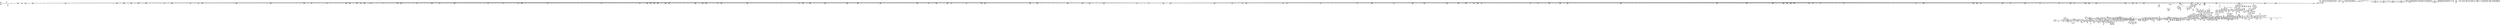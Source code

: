 digraph {
	CE0x45b2720 [shape=record,shape=Mrecord,label="{CE0x45b2720|get_current:tmp1|*SummSource*}"]
	CE0x45facf0 [shape=record,shape=Mrecord,label="{CE0x45facf0|file_has_perm:tmp11|security/selinux/hooks.c,1684|*SummSource*}"]
	CE0x4618f20 [shape=record,shape=Mrecord,label="{CE0x4618f20|8:_i8,_32:_%struct.inode*,_%struct.selinux_audit_data*,_128:_i32,_456:_i8*,_:_SCMRE_180,181_}"]
	CE0x46b9b70 [shape=record,shape=Mrecord,label="{CE0x46b9b70|0:_i32,_4:_i32,_8:_i16,_12:_i32,_16:_i32,_20:_i32,_24:_i32,_56:_i8*,_:_SCMRE_440,448_|*MultipleSource*|*LoadInst*|include/linux/fs.h,1916|security/selinux/hooks.c,1675|Function::inode_has_perm&Arg::inode::|security/selinux/hooks.c,1611}"]
	CE0x45c2e70 [shape=record,shape=Mrecord,label="{CE0x45c2e70|selinux_file_fcntl:tmp12|security/selinux/hooks.c,3345|*SummSource*}"]
	CE0x4643bc0 [shape=record,shape=Mrecord,label="{CE0x4643bc0|file_has_perm:tmp21|security/selinux/hooks.c,1694|*SummSink*}"]
	CE0x45f7610 [shape=record,shape=Mrecord,label="{CE0x45f7610|i64*_null|*Constant*|*SummSource*}"]
	CE0x45b9260 [shape=record,shape=Mrecord,label="{CE0x45b9260|i64_8|*Constant*|*SummSource*}"]
	CE0x45f2e00 [shape=record,shape=Mrecord,label="{CE0x45f2e00|8:_i8,_32:_%struct.inode*,_%struct.selinux_audit_data*,_128:_i32,_456:_i8*,_:_SCMRE_67,68_}"]
	CE0x45d51c0 [shape=record,shape=Mrecord,label="{CE0x45d51c0|selinux_file_fcntl:tobool1|security/selinux/hooks.c,3345|*SummSource*}"]
	CE0x45c15a0 [shape=record,shape=Mrecord,label="{CE0x45c15a0|selinux_file_fcntl:land.lhs.true|*SummSink*}"]
	CE0x4676ab0 [shape=record,shape=Mrecord,label="{CE0x4676ab0|__validate_creds:conv|include/linux/cred.h,173|*SummSource*}"]
	CE0x463d290 [shape=record,shape=Mrecord,label="{CE0x463d290|i64*_getelementptr_inbounds_(_33_x_i64_,_33_x_i64_*___llvm_gcov_ctr260,_i64_0,_i64_32)|*Constant*|*SummSource*}"]
	CE0x46ae680 [shape=record,shape=Mrecord,label="{CE0x46ae680|0:_i32,_4:_i32,_8:_i16,_12:_i32,_16:_i32,_20:_i32,_24:_i32,_56:_i8*,_:_SCMRE_205,206_}"]
	CE0x46bd770 [shape=record,shape=Mrecord,label="{CE0x46bd770|0:_i32,_4:_i32,_8:_i16,_12:_i32,_16:_i32,_20:_i32,_24:_i32,_56:_i8*,_:_SCMRE_536,540_|*MultipleSource*|*LoadInst*|include/linux/fs.h,1916|security/selinux/hooks.c,1675|Function::inode_has_perm&Arg::inode::|security/selinux/hooks.c,1611}"]
	CE0x45db1c0 [shape=record,shape=Mrecord,label="{CE0x45db1c0|i32_17|*Constant*|*SummSink*}"]
	CE0x46c4440 [shape=record,shape=Mrecord,label="{CE0x46c4440|0:_i32,_4:_i32,_8:_i16,_12:_i32,_16:_i32,_20:_i32,_24:_i32,_56:_i8*,_:_SCMRE_611,612_}"]
	CE0x464ea30 [shape=record,shape=Mrecord,label="{CE0x464ea30|file_inode:tmp3}"]
	CE0x46d0b60 [shape=record,shape=Mrecord,label="{CE0x46d0b60|0:_i32,_4:_i32,_8:_i16,_12:_i32,_16:_i32,_20:_i32,_24:_i32,_56:_i8*,_:_SCMRE_921,922_}"]
	CE0x45b4190 [shape=record,shape=Mrecord,label="{CE0x45b4190|selinux_file_fcntl:tmp5|security/selinux/hooks.c,3345}"]
	CE0x465fca0 [shape=record,shape=Mrecord,label="{CE0x465fca0|__llvm_gcov_indirect_counter_increment:bb|*SummSink*}"]
	CE0x4653df0 [shape=record,shape=Mrecord,label="{CE0x4653df0|file_has_perm:tmp3|security/selinux/hooks.c,1674}"]
	CE0x45f2c50 [shape=record,shape=Mrecord,label="{CE0x45f2c50|8:_i8,_32:_%struct.inode*,_%struct.selinux_audit_data*,_128:_i32,_456:_i8*,_:_SCMRE_66,67_}"]
	CE0x45ad160 [shape=record,shape=Mrecord,label="{CE0x45ad160|selinux_file_fcntl:tmp32|security/selinux/hooks.c,3350|*SummSource*}"]
	CE0x461c1c0 [shape=record,shape=Mrecord,label="{CE0x461c1c0|8:_i8,_32:_%struct.inode*,_%struct.selinux_audit_data*,_128:_i32,_456:_i8*,_:_SCMRE_210,211_}"]
	CE0x4638790 [shape=record,shape=Mrecord,label="{CE0x4638790|selinux_file_fcntl:call14|security/selinux/hooks.c,3362|*SummSink*}"]
	CE0x464db90 [shape=record,shape=Mrecord,label="{CE0x464db90|file_has_perm:tobool|security/selinux/hooks.c,1688|*SummSource*}"]
	CE0x45d6bd0 [shape=record,shape=Mrecord,label="{CE0x45d6bd0|selinux_file_fcntl:call|security/selinux/hooks.c,3345}"]
	CE0x462da30 [shape=record,shape=Mrecord,label="{CE0x462da30|selinux_file_fcntl:and8|security/selinux/hooks.c,3350}"]
	CE0x461ca30 [shape=record,shape=Mrecord,label="{CE0x461ca30|8:_i8,_32:_%struct.inode*,_%struct.selinux_audit_data*,_128:_i32,_456:_i8*,_:_SCMRE_215,216_}"]
	CE0x6113820 [shape=record,shape=Mrecord,label="{CE0x6113820|i64*_getelementptr_inbounds_(_33_x_i64_,_33_x_i64_*___llvm_gcov_ctr260,_i64_0,_i64_0)|*Constant*|*SummSink*}"]
	CE0x4676a10 [shape=record,shape=Mrecord,label="{CE0x4676a10|0:_i32,_4:_i32,_8:_i16,_12:_i32,_16:_i32,_20:_i32,_24:_i32,_56:_i8*,_:_SCMRE_80,88_|*MultipleSource*|*LoadInst*|include/linux/fs.h,1916|security/selinux/hooks.c,1675|Function::inode_has_perm&Arg::inode::|security/selinux/hooks.c,1611}"]
	CE0x46cccf0 [shape=record,shape=Mrecord,label="{CE0x46cccf0|0:_i32,_4:_i32,_8:_i16,_12:_i32,_16:_i32,_20:_i32,_24:_i32,_56:_i8*,_:_SCMRE_884,885_}"]
	CE0x463a640 [shape=record,shape=Mrecord,label="{CE0x463a640|selinux_file_fcntl:tmp36|security/selinux/hooks.c,3375}"]
	CE0x46aaed0 [shape=record,shape=Mrecord,label="{CE0x46aaed0|0:_i32,_4:_i32,_8:_i16,_12:_i32,_16:_i32,_20:_i32,_24:_i32,_56:_i8*,_:_SCMRE_172,173_}"]
	CE0x46a0800 [shape=record,shape=Mrecord,label="{CE0x46a0800|i64*_getelementptr_inbounds_(_8_x_i64_,_8_x_i64_*___llvm_gcov_ctr154,_i64_0,_i64_0)|*Constant*|*SummSink*}"]
	CE0x45d1a10 [shape=record,shape=Mrecord,label="{CE0x45d1a10|file_inode:f|Function::file_inode&Arg::f::|*SummSink*}"]
	CE0x46bfa00 [shape=record,shape=Mrecord,label="{CE0x46bfa00|0:_i32,_4:_i32,_8:_i16,_12:_i32,_16:_i32,_20:_i32,_24:_i32,_56:_i8*,_:_SCMRE_567,568_}"]
	CE0x4614090 [shape=record,shape=Mrecord,label="{CE0x4614090|8:_i8,_32:_%struct.inode*,_%struct.selinux_audit_data*,_128:_i32,_456:_i8*,_:_SCMRE_123,124_}"]
	CE0x46b2080 [shape=record,shape=Mrecord,label="{CE0x46b2080|0:_i32,_4:_i32,_8:_i16,_12:_i32,_16:_i32,_20:_i32,_24:_i32,_56:_i8*,_:_SCMRE_263,264_}"]
	CE0x46164f0 [shape=record,shape=Mrecord,label="{CE0x46164f0|8:_i8,_32:_%struct.inode*,_%struct.selinux_audit_data*,_128:_i32,_456:_i8*,_:_SCMRE_155,156_}"]
	CE0x4640ab0 [shape=record,shape=Mrecord,label="{CE0x4640ab0|__llvm_gcov_indirect_counter_increment:bb4}"]
	CE0x46497b0 [shape=record,shape=Mrecord,label="{CE0x46497b0|inode_has_perm:adp|Function::inode_has_perm&Arg::adp::|*SummSource*}"]
	CE0x46e1a10 [shape=record,shape=Mrecord,label="{CE0x46e1a10|i64*_getelementptr_inbounds_(_5_x_i64_,_5_x_i64_*___llvm_gcov_ctr155,_i64_0,_i64_0)|*Constant*|*SummSource*}"]
	CE0x467e200 [shape=record,shape=Mrecord,label="{CE0x467e200|0:_i32,_4:_i32,_8:_i16,_12:_i32,_16:_i32,_20:_i32,_24:_i32,_56:_i8*,_:_SCMRE_48,56_|*MultipleSource*|*LoadInst*|include/linux/fs.h,1916|security/selinux/hooks.c,1675|Function::inode_has_perm&Arg::inode::|security/selinux/hooks.c,1611}"]
	CE0x45c7a80 [shape=record,shape=Mrecord,label="{CE0x45c7a80|i64_1|*Constant*|*SummSink*}"]
	CE0x46b3670 [shape=record,shape=Mrecord,label="{CE0x46b3670|0:_i32,_4:_i32,_8:_i16,_12:_i32,_16:_i32,_20:_i32,_24:_i32,_56:_i8*,_:_SCMRE_276,277_}"]
	CE0x4670620 [shape=record,shape=Mrecord,label="{CE0x4670620|file_has_perm:tmp28|security/selinux/hooks.c,1698|*SummSource*}"]
	CE0x46cd8c0 [shape=record,shape=Mrecord,label="{CE0x46cd8c0|0:_i32,_4:_i32,_8:_i16,_12:_i32,_16:_i32,_20:_i32,_24:_i32,_56:_i8*,_:_SCMRE_891,892_}"]
	CE0x46bcc70 [shape=record,shape=Mrecord,label="{CE0x46bcc70|0:_i32,_4:_i32,_8:_i16,_12:_i32,_16:_i32,_20:_i32,_24:_i32,_56:_i8*,_:_SCMRE_508,512_|*MultipleSource*|*LoadInst*|include/linux/fs.h,1916|security/selinux/hooks.c,1675|Function::inode_has_perm&Arg::inode::|security/selinux/hooks.c,1611}"]
	CE0x4653580 [shape=record,shape=Mrecord,label="{CE0x4653580|file_has_perm:if.then|*SummSink*}"]
	CE0x45bec10 [shape=record,shape=Mrecord,label="{CE0x45bec10|selinux_file_fcntl:tmp24|security/selinux/hooks.c,3350|*SummSink*}"]
	CE0x46a0a30 [shape=record,shape=Mrecord,label="{CE0x46a0a30|__validate_creds:tobool|include/linux/cred.h,173|*SummSink*}"]
	CE0x46cd710 [shape=record,shape=Mrecord,label="{CE0x46cd710|0:_i32,_4:_i32,_8:_i16,_12:_i32,_16:_i32,_20:_i32,_24:_i32,_56:_i8*,_:_SCMRE_890,891_}"]
	CE0x4617e40 [shape=record,shape=Mrecord,label="{CE0x4617e40|8:_i8,_32:_%struct.inode*,_%struct.selinux_audit_data*,_128:_i32,_456:_i8*,_:_SCMRE_170,171_}"]
	CE0x45eee50 [shape=record,shape=Mrecord,label="{CE0x45eee50|8:_i8,_32:_%struct.inode*,_%struct.selinux_audit_data*,_128:_i32,_456:_i8*,_:_SCMRE_5,6_}"]
	CE0x45ee9f0 [shape=record,shape=Mrecord,label="{CE0x45ee9f0|8:_i8,_32:_%struct.inode*,_%struct.selinux_audit_data*,_128:_i32,_456:_i8*,_:_SCMRE_2,3_}"]
	CE0x463fe40 [shape=record,shape=Mrecord,label="{CE0x463fe40|get_current:tmp3|*SummSink*}"]
	CE0x46dc260 [shape=record,shape=Mrecord,label="{CE0x46dc260|28:_i32,_32:_i16,_:_CRE_32,34_|*MultipleSource*|*LoadInst*|security/selinux/hooks.c,1615|security/selinux/hooks.c,1615|security/selinux/hooks.c,1617}"]
	CE0x45d8530 [shape=record,shape=Mrecord,label="{CE0x45d8530|GLOBAL:__llvm_gcov_ctr260|Global_var:__llvm_gcov_ctr260}"]
	CE0x46d7f20 [shape=record,shape=Mrecord,label="{CE0x46d7f20|inode_has_perm:call|security/selinux/hooks.c,1614}"]
	CE0x4610de0 [shape=record,shape=Mrecord,label="{CE0x4610de0|i32_2|*Constant*|*SummSink*}"]
	CE0x45b3810 [shape=record,shape=Mrecord,label="{CE0x45b3810|i32_-1|*Constant*|*SummSource*}"]
	CE0x45be2e0 [shape=record,shape=Mrecord,label="{CE0x45be2e0|file_has_perm:tmp8|security/selinux/hooks.c,1683|*SummSource*}"]
	CE0x4633620 [shape=record,shape=Mrecord,label="{CE0x4633620|i64*_getelementptr_inbounds_(_12_x_i64_,_12_x_i64_*___llvm_gcov_ctr170,_i64_0,_i64_6)|*Constant*|*SummSink*}"]
	CE0x46e20d0 [shape=record,shape=Mrecord,label="{CE0x46e20d0|inode_has_perm:and|security/selinux/hooks.c,1611|*SummSource*}"]
	CE0x45ba180 [shape=record,shape=Mrecord,label="{CE0x45ba180|file_has_perm:call|security/selinux/hooks.c,1675|*SummSink*}"]
	CE0x46a2760 [shape=record,shape=Mrecord,label="{CE0x46a2760|inode_has_perm:return}"]
	CE0x4655b30 [shape=record,shape=Mrecord,label="{CE0x4655b30|i64*_getelementptr_inbounds_(_2_x_i64_,_2_x_i64_*___llvm_gcov_ctr162,_i64_0,_i64_0)|*Constant*|*SummSource*}"]
	CE0x45f19c0 [shape=record,shape=Mrecord,label="{CE0x45f19c0|8:_i8,_32:_%struct.inode*,_%struct.selinux_audit_data*,_128:_i32,_456:_i8*,_:_SCMRE_55,56_}"]
	CE0x465bd50 [shape=record,shape=Mrecord,label="{CE0x465bd50|i16_8|*Constant*|*SummSource*}"]
	CE0x46c3a20 [shape=record,shape=Mrecord,label="{CE0x46c3a20|0:_i32,_4:_i32,_8:_i16,_12:_i32,_16:_i32,_20:_i32,_24:_i32,_56:_i8*,_:_SCMRE_605,606_}"]
	CE0x46e7d30 [shape=record,shape=Mrecord,label="{CE0x46e7d30|i64*_getelementptr_inbounds_(_8_x_i64_,_8_x_i64_*___llvm_gcov_ctr154,_i64_0,_i64_6)|*Constant*}"]
	CE0x4677f70 [shape=record,shape=Mrecord,label="{CE0x4677f70|inode_has_perm:tmp3|*SummSink*}"]
	CE0x45f8a80 [shape=record,shape=Mrecord,label="{CE0x45f8a80|__llvm_gcov_indirect_counter_increment:tmp3}"]
	CE0x45ae840 [shape=record,shape=Mrecord,label="{CE0x45ae840|i32_5|*Constant*|*SummSource*}"]
	CE0x45bda70 [shape=record,shape=Mrecord,label="{CE0x45bda70|inode_has_perm:do.end|*SummSink*}"]
	CE0x46e4f20 [shape=record,shape=Mrecord,label="{CE0x46e4f20|inode_has_perm:tmp8|security/selinux/hooks.c,1611}"]
	CE0x45bac30 [shape=record,shape=Mrecord,label="{CE0x45bac30|__llvm_gcov_indirect_counter_increment:exit}"]
	CE0x45bafa0 [shape=record,shape=Mrecord,label="{CE0x45bafa0|file_has_perm:tmp2|*LoadInst*|security/selinux/hooks.c,1674|*SummSink*}"]
	CE0x46548d0 [shape=record,shape=Mrecord,label="{CE0x46548d0|i64_16|*Constant*}"]
	CE0x45a8740 [shape=record,shape=Mrecord,label="{CE0x45a8740|__llvm_gcov_indirect_counter_increment:entry|*SummSink*}"]
	CE0x45c2450 [shape=record,shape=Mrecord,label="{CE0x45c2450|i8*_getelementptr_inbounds_(_25_x_i8_,_25_x_i8_*_.str3,_i32_0,_i32_0)|*Constant*|*SummSource*}"]
	CE0x4651d00 [shape=record,shape=Mrecord,label="{CE0x4651d00|i64*_getelementptr_inbounds_(_12_x_i64_,_12_x_i64_*___llvm_gcov_ctr170,_i64_0,_i64_0)|*Constant*|*SummSource*}"]
	CE0x45fb380 [shape=record,shape=Mrecord,label="{CE0x45fb380|file_has_perm:call4|security/selinux/hooks.c,1684|*SummSink*}"]
	CE0x46b4240 [shape=record,shape=Mrecord,label="{CE0x46b4240|0:_i32,_4:_i32,_8:_i16,_12:_i32,_16:_i32,_20:_i32,_24:_i32,_56:_i8*,_:_SCMRE_283,284_}"]
	CE0x4635140 [shape=record,shape=Mrecord,label="{CE0x4635140|file_has_perm:u|security/selinux/hooks.c,1681|*SummSink*}"]
	CE0x45ed3c0 [shape=record,shape=Mrecord,label="{CE0x45ed3c0|i64_26|*Constant*|*SummSink*}"]
	CE0x46cc630 [shape=record,shape=Mrecord,label="{CE0x46cc630|0:_i32,_4:_i32,_8:_i16,_12:_i32,_16:_i32,_20:_i32,_24:_i32,_56:_i8*,_:_SCMRE_880,881_}"]
	CE0x45c6440 [shape=record,shape=Mrecord,label="{CE0x45c6440|selinux_file_fcntl:entry|*SummSink*}"]
	CE0x4617420 [shape=record,shape=Mrecord,label="{CE0x4617420|8:_i8,_32:_%struct.inode*,_%struct.selinux_audit_data*,_128:_i32,_456:_i8*,_:_SCMRE_164,165_}"]
	CE0x45cb7b0 [shape=record,shape=Mrecord,label="{CE0x45cb7b0|i64**_getelementptr_inbounds_(_4_x_i64*_,_4_x_i64*_*___llvm_gcda_edge_table261,_i64_0,_i64_1)|*Constant*|*SummSource*}"]
	CE0x4621bd0 [shape=record,shape=Mrecord,label="{CE0x4621bd0|8:_i8,_32:_%struct.inode*,_%struct.selinux_audit_data*,_128:_i32,_456:_i8*,_:_SCMRE_440,448_|*MultipleSource*|security/selinux/hooks.c,3350|Function::selinux_file_fcntl&Arg::file::}"]
	CE0x45f8230 [shape=record,shape=Mrecord,label="{CE0x45f8230|__llvm_gcov_indirect_counter_increment:tmp5|*SummSource*}"]
	CE0x461dd50 [shape=record,shape=Mrecord,label="{CE0x461dd50|8:_i8,_32:_%struct.inode*,_%struct.selinux_audit_data*,_128:_i32,_456:_i8*,_:_SCMRE_288,292_|*MultipleSource*|security/selinux/hooks.c,3350|Function::selinux_file_fcntl&Arg::file::}"]
	CE0x45b3d40 [shape=record,shape=Mrecord,label="{CE0x45b3d40|0:_i64*,_array:_GCR___llvm_gcda_edge_table261_internal_unnamed_addr_constant_4_x_i64*_i64*_getelementptr_inbounds_(_33_x_i64_,_33_x_i64_*___llvm_gcov_ctr260,_i64_0,_i64_10),_i64*_getelementptr_inbounds_(_33_x_i64_,_33_x_i64_*___llvm_gcov_ctr260,_i64_0,_i64_11),_i64*_getelementptr_inbounds_(_33_x_i64_,_33_x_i64_*___llvm_gcov_ctr260,_i64_0,_i64_17),_i64*_getelementptr_inbounds_(_33_x_i64_,_33_x_i64_*___llvm_gcov_ctr260,_i64_0,_i64_23)_:_elem_0::}"]
	CE0x4647700 [shape=record,shape=Mrecord,label="{CE0x4647700|file_has_perm:tmp25|security/selinux/hooks.c,1695}"]
	CE0x45f1070 [shape=record,shape=Mrecord,label="{CE0x45f1070|8:_i8,_32:_%struct.inode*,_%struct.selinux_audit_data*,_128:_i32,_456:_i8*,_:_SCMRE_48,49_}"]
	CE0x466a6d0 [shape=record,shape=Mrecord,label="{CE0x466a6d0|__validate_creds:if.end|*SummSource*}"]
	CE0x467f430 [shape=record,shape=Mrecord,label="{CE0x467f430|inode_has_perm:tmp1|*SummSink*}"]
	CE0x46a2ab0 [shape=record,shape=Mrecord,label="{CE0x46a2ab0|__validate_creds:tmp1}"]
	CE0x46b8830 [shape=record,shape=Mrecord,label="{CE0x46b8830|0:_i32,_4:_i32,_8:_i16,_12:_i32,_16:_i32,_20:_i32,_24:_i32,_56:_i8*,_:_SCMRE_384,388_|*MultipleSource*|*LoadInst*|include/linux/fs.h,1916|security/selinux/hooks.c,1675|Function::inode_has_perm&Arg::inode::|security/selinux/hooks.c,1611}"]
	CE0x466e860 [shape=record,shape=Mrecord,label="{CE0x466e860|i64*_getelementptr_inbounds_(_5_x_i64_,_5_x_i64_*___llvm_gcov_ctr155,_i64_0,_i64_4)|*Constant*|*SummSource*}"]
	CE0x461dac0 [shape=record,shape=Mrecord,label="{CE0x461dac0|8:_i8,_32:_%struct.inode*,_%struct.selinux_audit_data*,_128:_i32,_456:_i8*,_:_SCMRE_280,288_|*MultipleSource*|security/selinux/hooks.c,3350|Function::selinux_file_fcntl&Arg::file::}"]
	CE0x464bc10 [shape=record,shape=Mrecord,label="{CE0x464bc10|COLLAPSED:_CMRE:_elem_0::|security/selinux/hooks.c,196}"]
	CE0x45ab690 [shape=record,shape=Mrecord,label="{CE0x45ab690|file_has_perm:cred|Function::file_has_perm&Arg::cred::|*SummSource*}"]
	CE0x4634900 [shape=record,shape=Mrecord,label="{CE0x4634900|file_has_perm:tobool7|security/selinux/hooks.c,1694}"]
	CE0x46a2d30 [shape=record,shape=Mrecord,label="{CE0x46a2d30|_call_void_mcount()_#3}"]
	CE0x46bdcf0 [shape=record,shape=Mrecord,label="{CE0x46bdcf0|0:_i32,_4:_i32,_8:_i16,_12:_i32,_16:_i32,_20:_i32,_24:_i32,_56:_i8*,_:_SCMRE_544,552_|*MultipleSource*|*LoadInst*|include/linux/fs.h,1916|security/selinux/hooks.c,1675|Function::inode_has_perm&Arg::inode::|security/selinux/hooks.c,1611}"]
	CE0x45b8270 [shape=record,shape=Mrecord,label="{CE0x45b8270|i32_3|*Constant*|*SummSource*}"]
	CE0x46a7c20 [shape=record,shape=Mrecord,label="{CE0x46a7c20|0:_i32,_4:_i32,_8:_i16,_12:_i32,_16:_i32,_20:_i32,_24:_i32,_56:_i8*,_:_SCMRE_141,142_}"]
	CE0x45eae60 [shape=record,shape=Mrecord,label="{CE0x45eae60|0:_i32,_4:_i32,_8:_i32,_12:_i32,_:_CMRE_4,8_|*MultipleSource*|security/selinux/hooks.c,196|*LoadInst*|security/selinux/hooks.c,196|security/selinux/hooks.c,197}"]
	CE0x459ee40 [shape=record,shape=Mrecord,label="{CE0x459ee40|selinux_file_fcntl:sw.bb13|*SummSink*}"]
	CE0x465c480 [shape=record,shape=Mrecord,label="{CE0x465c480|avc_has_perm:requested|Function::avc_has_perm&Arg::requested::}"]
	CE0x45d44d0 [shape=record,shape=Mrecord,label="{CE0x45d44d0|GLOBAL:current_task|Global_var:current_task|*SummSink*}"]
	CE0x46c60e0 [shape=record,shape=Mrecord,label="{CE0x46c60e0|0:_i32,_4:_i32,_8:_i16,_12:_i32,_16:_i32,_20:_i32,_24:_i32,_56:_i8*,_:_SCMRE_648,656_|*MultipleSource*|*LoadInst*|include/linux/fs.h,1916|security/selinux/hooks.c,1675|Function::inode_has_perm&Arg::inode::|security/selinux/hooks.c,1611}"]
	CE0x4648740 [shape=record,shape=Mrecord,label="{CE0x4648740|inode_has_perm:entry|*SummSink*}"]
	CE0x45bfa00 [shape=record,shape=Mrecord,label="{CE0x45bfa00|selinux_file_fcntl:land.lhs.true2|*SummSource*}"]
	CE0x46776e0 [shape=record,shape=Mrecord,label="{CE0x46776e0|GLOBAL:__validate_creds|*Constant*|*SummSink*}"]
	CE0x46bdfb0 [shape=record,shape=Mrecord,label="{CE0x46bdfb0|0:_i32,_4:_i32,_8:_i16,_12:_i32,_16:_i32,_20:_i32,_24:_i32,_56:_i8*,_:_SCMRE_553,554_}"]
	CE0x46c1a10 [shape=record,shape=Mrecord,label="{CE0x46c1a10|0:_i32,_4:_i32,_8:_i16,_12:_i32,_16:_i32,_20:_i32,_24:_i32,_56:_i8*,_:_SCMRE_586,587_}"]
	CE0x4653010 [shape=record,shape=Mrecord,label="{CE0x4653010|file_has_perm:sid2|security/selinux/hooks.c,1683|*SummSource*}"]
	CE0x467c590 [shape=record,shape=Mrecord,label="{CE0x467c590|inode_has_perm:tmp2}"]
	CE0x466a060 [shape=record,shape=Mrecord,label="{CE0x466a060|inode_has_perm:sclass|security/selinux/hooks.c,1617}"]
	CE0x4591cf0 [shape=record,shape=Mrecord,label="{CE0x4591cf0|i64_3|*Constant*|*SummSink*}"]
	CE0x46c47a0 [shape=record,shape=Mrecord,label="{CE0x46c47a0|0:_i32,_4:_i32,_8:_i16,_12:_i32,_16:_i32,_20:_i32,_24:_i32,_56:_i8*,_:_SCMRE_613,614_}"]
	CE0x45ef1b0 [shape=record,shape=Mrecord,label="{CE0x45ef1b0|8:_i8,_32:_%struct.inode*,_%struct.selinux_audit_data*,_128:_i32,_456:_i8*,_:_SCMRE_7,8_}"]
	CE0x45f8980 [shape=record,shape=Mrecord,label="{CE0x45f8980|__llvm_gcov_indirect_counter_increment:counter|*SummSource*}"]
	CE0x45ebc60 [shape=record,shape=Mrecord,label="{CE0x45ebc60|i32_1|*Constant*}"]
	CE0x46e3100 [shape=record,shape=Mrecord,label="{CE0x46e3100|inode_has_perm:conv|security/selinux/hooks.c,1611}"]
	CE0x45b3260 [shape=record,shape=Mrecord,label="{CE0x45b3260|selinux_file_fcntl:tmp13|security/selinux/hooks.c,3345|*SummSource*}"]
	CE0x46a0b50 [shape=record,shape=Mrecord,label="{CE0x46a0b50|__validate_creds:tmp2|include/linux/cred.h,173}"]
	CE0x46a5ed0 [shape=record,shape=Mrecord,label="{CE0x46a5ed0|__validate_creds:call|include/linux/cred.h,173}"]
	CE0x45ec940 [shape=record,shape=Mrecord,label="{CE0x45ec940|file_has_perm:bb|*SummSource*}"]
	CE0x467fc90 [shape=record,shape=Mrecord,label="{CE0x467fc90|inode_has_perm:do.body|*SummSource*}"]
	CE0x4629870 [shape=record,shape=Mrecord,label="{CE0x4629870|selinux_file_fcntl:tmp28|security/selinux/hooks.c,3350|*SummSource*}"]
	CE0x46ba670 [shape=record,shape=Mrecord,label="{CE0x46ba670|0:_i32,_4:_i32,_8:_i16,_12:_i32,_16:_i32,_20:_i32,_24:_i32,_56:_i8*,_:_SCMRE_473,474_}"]
	CE0x45a8580 [shape=record,shape=Mrecord,label="{CE0x45a8580|__llvm_gcov_indirect_counter_increment:entry}"]
	CE0x45d9e20 [shape=record,shape=Mrecord,label="{CE0x45d9e20|__llvm_gcov_indirect_counter_increment:tmp2|*SummSource*}"]
	CE0x46cddd0 [shape=record,shape=Mrecord,label="{CE0x46cddd0|0:_i32,_4:_i32,_8:_i16,_12:_i32,_16:_i32,_20:_i32,_24:_i32,_56:_i8*,_:_SCMRE_894,895_}"]
	CE0x45c1810 [shape=record,shape=Mrecord,label="{CE0x45c1810|selinux_file_fcntl:tmp22|security/selinux/hooks.c,3350|*SummSource*}"]
	CE0x46e2490 [shape=record,shape=Mrecord,label="{CE0x46e2490|inode_has_perm:tobool|security/selinux/hooks.c,1611|*SummSink*}"]
	CE0x46a84c0 [shape=record,shape=Mrecord,label="{CE0x46a84c0|0:_i32,_4:_i32,_8:_i16,_12:_i32,_16:_i32,_20:_i32,_24:_i32,_56:_i8*,_:_SCMRE_147,148_}"]
	CE0x46c0ae0 [shape=record,shape=Mrecord,label="{CE0x46c0ae0|0:_i32,_4:_i32,_8:_i16,_12:_i32,_16:_i32,_20:_i32,_24:_i32,_56:_i8*,_:_SCMRE_577,578_}"]
	CE0x45b68e0 [shape=record,shape=Mrecord,label="{CE0x45b68e0|file_has_perm:tmp}"]
	CE0x46c7cf0 [shape=record,shape=Mrecord,label="{CE0x46c7cf0|0:_i32,_4:_i32,_8:_i16,_12:_i32,_16:_i32,_20:_i32,_24:_i32,_56:_i8*,_:_SCMRE_728,736_|*MultipleSource*|*LoadInst*|include/linux/fs.h,1916|security/selinux/hooks.c,1675|Function::inode_has_perm&Arg::inode::|security/selinux/hooks.c,1611}"]
	CE0x46a35e0 [shape=record,shape=Mrecord,label="{CE0x46a35e0|i32_0|*Constant*}"]
	CE0x45a2910 [shape=record,shape=Mrecord,label="{CE0x45a2910|selinux_file_fcntl:sw.bb13|*SummSource*}"]
	CE0x4644d20 [shape=record,shape=Mrecord,label="{CE0x4644d20|i64*_getelementptr_inbounds_(_12_x_i64_,_12_x_i64_*___llvm_gcov_ctr170,_i64_0,_i64_9)|*Constant*|*SummSink*}"]
	CE0x46c1500 [shape=record,shape=Mrecord,label="{CE0x46c1500|0:_i32,_4:_i32,_8:_i16,_12:_i32,_16:_i32,_20:_i32,_24:_i32,_56:_i8*,_:_SCMRE_583,584_}"]
	CE0x46c2af0 [shape=record,shape=Mrecord,label="{CE0x46c2af0|0:_i32,_4:_i32,_8:_i16,_12:_i32,_16:_i32,_20:_i32,_24:_i32,_56:_i8*,_:_SCMRE_596,597_}"]
	"CONST[source:0(mediator),value:2(dynamic)][purpose:{object}]"
	CE0x45b0b90 [shape=record,shape=Mrecord,label="{CE0x45b0b90|i32_78|*Constant*|*SummSink*}"]
	CE0x4623800 [shape=record,shape=Mrecord,label="{CE0x4623800|selinux_file_fcntl:tmp20|*LoadInst*|security/selinux/hooks.c,3350|*SummSource*}"]
	CE0x461c010 [shape=record,shape=Mrecord,label="{CE0x461c010|8:_i8,_32:_%struct.inode*,_%struct.selinux_audit_data*,_128:_i32,_456:_i8*,_:_SCMRE_209,210_}"]
	CE0x45fb4f0 [shape=record,shape=Mrecord,label="{CE0x45fb4f0|i32_(i32,_i32,_i16,_i32,_%struct.common_audit_data*)*_bitcast_(i32_(i32,_i32,_i16,_i32,_%struct.common_audit_data.495*)*_avc_has_perm_to_i32_(i32,_i32,_i16,_i32,_%struct.common_audit_data*)*)|*Constant*}"]
	CE0x45ae410 [shape=record,shape=Mrecord,label="{CE0x45ae410|i32_6|*Constant*}"]
	CE0x45a8a80 [shape=record,shape=Mrecord,label="{CE0x45a8a80|__llvm_gcov_indirect_counter_increment:predecessor|Function::__llvm_gcov_indirect_counter_increment&Arg::predecessor::|*SummSink*}"]
	CE0x46520e0 [shape=record,shape=Mrecord,label="{CE0x46520e0|file_inode:tmp2|*SummSource*}"]
	CE0x46b3820 [shape=record,shape=Mrecord,label="{CE0x46b3820|0:_i32,_4:_i32,_8:_i16,_12:_i32,_16:_i32,_20:_i32,_24:_i32,_56:_i8*,_:_SCMRE_277,278_}"]
	CE0x46e2930 [shape=record,shape=Mrecord,label="{CE0x46e2930|inode_has_perm:lnot|security/selinux/hooks.c,1611|*SummSource*}"]
	CE0x45e9a30 [shape=record,shape=Mrecord,label="{CE0x45e9a30|file_has_perm:tmp5|security/selinux/hooks.c,1681|*SummSource*}"]
	CE0x46232e0 [shape=record,shape=Mrecord,label="{CE0x46232e0|i32_1024|*Constant*}"]
	CE0x467edb0 [shape=record,shape=Mrecord,label="{CE0x467edb0|i64*_getelementptr_inbounds_(_8_x_i64_,_8_x_i64_*___llvm_gcov_ctr154,_i64_0,_i64_1)|*Constant*|*SummSource*}"]
	CE0x46c4e60 [shape=record,shape=Mrecord,label="{CE0x46c4e60|0:_i32,_4:_i32,_8:_i16,_12:_i32,_16:_i32,_20:_i32,_24:_i32,_56:_i8*,_:_SCMRE_617,618_}"]
	CE0x45d06b0 [shape=record,shape=Mrecord,label="{CE0x45d06b0|inode_has_perm:tmp4|security/selinux/hooks.c,1609|*SummSource*}"]
	CE0x46489d0 [shape=record,shape=Mrecord,label="{CE0x46489d0|inode_has_perm:cred|Function::inode_has_perm&Arg::cred::|*SummSource*}"]
	CE0x45a8d30 [shape=record,shape=Mrecord,label="{CE0x45a8d30|_ret_void}"]
	CE0x45bde90 [shape=record,shape=Mrecord,label="{CE0x45bde90|GLOBAL:__llvm_gcov_ctr170|Global_var:__llvm_gcov_ctr170}"]
	CE0x4655ef0 [shape=record,shape=Mrecord,label="{CE0x4655ef0|file_has_perm:tmp1|*SummSource*}"]
	CE0x45c9710 [shape=record,shape=Mrecord,label="{CE0x45c9710|i1_true|*Constant*|*SummSource*}"]
	CE0x45cc410 [shape=record,shape=Mrecord,label="{CE0x45cc410|selinux_file_fcntl:do.end}"]
	CE0x45d82e0 [shape=record,shape=Mrecord,label="{CE0x45d82e0|GLOBAL:__llvm_gcov_ctr260|Global_var:__llvm_gcov_ctr260|*SummSink*}"]
	CE0x46cfde0 [shape=record,shape=Mrecord,label="{CE0x46cfde0|0:_i32,_4:_i32,_8:_i16,_12:_i32,_16:_i32,_20:_i32,_24:_i32,_56:_i8*,_:_SCMRE_913,914_}"]
	CE0x46a5490 [shape=record,shape=Mrecord,label="{CE0x46a5490|cred_sid:tmp1}"]
	CE0x46e4870 [shape=record,shape=Mrecord,label="{CE0x46e4870|inode_has_perm:tobool2|security/selinux/hooks.c,1611}"]
	CE0x45fb750 [shape=record,shape=Mrecord,label="{CE0x45fb750|i32_(i32,_i32,_i16,_i32,_%struct.common_audit_data*)*_bitcast_(i32_(i32,_i32,_i16,_i32,_%struct.common_audit_data.495*)*_avc_has_perm_to_i32_(i32,_i32,_i16,_i32,_%struct.common_audit_data*)*)|*Constant*|*SummSource*}"]
	CE0x46380a0 [shape=record,shape=Mrecord,label="{CE0x46380a0|selinux_file_fcntl:tmp34|security/selinux/hooks.c,3362|*SummSource*}"]
	CE0x46ae4d0 [shape=record,shape=Mrecord,label="{CE0x46ae4d0|0:_i32,_4:_i32,_8:_i16,_12:_i32,_16:_i32,_20:_i32,_24:_i32,_56:_i8*,_:_SCMRE_204,205_}"]
	CE0x4611bd0 [shape=record,shape=Mrecord,label="{CE0x4611bd0|file_has_perm:if.end6}"]
	CE0x46daf40 [shape=record,shape=Mrecord,label="{CE0x46daf40|inode_has_perm:tmp19|security/selinux/hooks.c,1618|*SummSource*}"]
	CE0x46378e0 [shape=record,shape=Mrecord,label="{CE0x46378e0|i64*_getelementptr_inbounds_(_33_x_i64_,_33_x_i64_*___llvm_gcov_ctr260,_i64_0,_i64_30)|*Constant*|*SummSink*}"]
	CE0x4653750 [shape=record,shape=Mrecord,label="{CE0x4653750|get_current:tmp4|./arch/x86/include/asm/current.h,14|*SummSource*}"]
	CE0x46ab3e0 [shape=record,shape=Mrecord,label="{CE0x46ab3e0|0:_i32,_4:_i32,_8:_i16,_12:_i32,_16:_i32,_20:_i32,_24:_i32,_56:_i8*,_:_SCMRE_175,176_}"]
	CE0x459f580 [shape=record,shape=Mrecord,label="{CE0x459f580|selinux_file_fcntl:sw.bb15|*SummSource*}"]
	"CONST[source:1(input),value:2(dynamic)][purpose:{object}][SrcIdx:4]"
	CE0x45b61c0 [shape=record,shape=Mrecord,label="{CE0x45b61c0|__llvm_gcov_indirect_counter_increment:tmp1|*SummSink*}"]
	CE0x46c45f0 [shape=record,shape=Mrecord,label="{CE0x46c45f0|0:_i32,_4:_i32,_8:_i16,_12:_i32,_16:_i32,_20:_i32,_24:_i32,_56:_i8*,_:_SCMRE_612,613_}"]
	CE0x46a8e60 [shape=record,shape=Mrecord,label="{CE0x46a8e60|0:_i32,_4:_i32,_8:_i16,_12:_i32,_16:_i32,_20:_i32,_24:_i32,_56:_i8*,_:_SCMRE_153,154_}"]
	CE0x466b260 [shape=record,shape=Mrecord,label="{CE0x466b260|inode_has_perm:call4|security/selinux/hooks.c,1617}"]
	CE0x46799d0 [shape=record,shape=Mrecord,label="{CE0x46799d0|i32_1609|*Constant*|*SummSink*}"]
	CE0x45dad40 [shape=record,shape=Mrecord,label="{CE0x45dad40|i32_17|*Constant*}"]
	CE0x46d6820 [shape=record,shape=Mrecord,label="{CE0x46d6820|inode_has_perm:tmp16|security/selinux/hooks.c,1615}"]
	CE0x45b1d10 [shape=record,shape=Mrecord,label="{CE0x45b1d10|i1_true|*Constant*}"]
	CE0x4647fa0 [shape=record,shape=Mrecord,label="{CE0x4647fa0|GLOBAL:inode_has_perm|*Constant*}"]
	CE0x46c5370 [shape=record,shape=Mrecord,label="{CE0x46c5370|0:_i32,_4:_i32,_8:_i16,_12:_i32,_16:_i32,_20:_i32,_24:_i32,_56:_i8*,_:_SCMRE_620,621_}"]
	CE0x46ce640 [shape=record,shape=Mrecord,label="{CE0x46ce640|0:_i32,_4:_i32,_8:_i16,_12:_i32,_16:_i32,_20:_i32,_24:_i32,_56:_i8*,_:_SCMRE_899,900_}"]
	CE0x45f7840 [shape=record,shape=Mrecord,label="{CE0x45f7840|GLOBAL:lockdep_rcu_suspicious|*Constant*|*SummSource*}"]
	CE0x45f3820 [shape=record,shape=Mrecord,label="{CE0x45f3820|8:_i8,_32:_%struct.inode*,_%struct.selinux_audit_data*,_128:_i32,_456:_i8*,_:_SCMRE_73,74_}"]
	CE0x46ba0f0 [shape=record,shape=Mrecord,label="{CE0x46ba0f0|0:_i32,_4:_i32,_8:_i16,_12:_i32,_16:_i32,_20:_i32,_24:_i32,_56:_i8*,_:_SCMRE_456,464_|*MultipleSource*|*LoadInst*|include/linux/fs.h,1916|security/selinux/hooks.c,1675|Function::inode_has_perm&Arg::inode::|security/selinux/hooks.c,1611}"]
	CE0x4669a60 [shape=record,shape=Mrecord,label="{CE0x4669a60|inode_has_perm:sid3|security/selinux/hooks.c,1617|*SummSource*}"]
	CE0x46d4f00 [shape=record,shape=Mrecord,label="{CE0x46d4f00|inode_has_perm:tobool|security/selinux/hooks.c,1611}"]
	CE0x466d190 [shape=record,shape=Mrecord,label="{CE0x466d190|i64*_getelementptr_inbounds_(_5_x_i64_,_5_x_i64_*___llvm_gcov_ctr155,_i64_0,_i64_3)|*Constant*|*SummSource*}"]
	CE0x463bc20 [shape=record,shape=Mrecord,label="{CE0x463bc20|selinux_file_fcntl:err.0|*SummSink*}"]
	CE0x45cb410 [shape=record,shape=Mrecord,label="{CE0x45cb410|i64**_getelementptr_inbounds_(_4_x_i64*_,_4_x_i64*_*___llvm_gcda_edge_table261,_i64_0,_i64_1)|*Constant*}"]
	CE0x467c380 [shape=record,shape=Mrecord,label="{CE0x467c380|i64*_getelementptr_inbounds_(_8_x_i64_,_8_x_i64_*___llvm_gcov_ctr154,_i64_0,_i64_1)|*Constant*|*SummSink*}"]
	CE0x46d0d10 [shape=record,shape=Mrecord,label="{CE0x46d0d10|0:_i32,_4:_i32,_8:_i16,_12:_i32,_16:_i32,_20:_i32,_24:_i32,_56:_i8*,_:_SCMRE_922,923_}"]
	CE0x463c130 [shape=record,shape=Mrecord,label="{CE0x463c130|_call_void___llvm_gcov_indirect_counter_increment(i32*___llvm_gcov_global_state_pred262,_i64**_getelementptr_inbounds_(_4_x_i64*_,_4_x_i64*_*___llvm_gcda_edge_table261,_i64_0,_i64_0)),_!dbg_!27764|security/selinux/hooks.c,3379|*SummSink*}"]
	CE0x46b7d30 [shape=record,shape=Mrecord,label="{CE0x46b7d30|0:_i32,_4:_i32,_8:_i16,_12:_i32,_16:_i32,_20:_i32,_24:_i32,_56:_i8*,_:_SCMRE_344,352_|*MultipleSource*|*LoadInst*|include/linux/fs.h,1916|security/selinux/hooks.c,1675|Function::inode_has_perm&Arg::inode::|security/selinux/hooks.c,1611}"]
	CE0x45bf7a0 [shape=record,shape=Mrecord,label="{CE0x45bf7a0|selinux_file_fcntl:tmp14|security/selinux/hooks.c,3345|*SummSource*}"]
	CE0x45b5330 [shape=record,shape=Mrecord,label="{CE0x45b5330|get_current:entry}"]
	CE0x45c0000 [shape=record,shape=Mrecord,label="{CE0x45c0000|GLOBAL:file_has_perm|*Constant*|*SummSink*}"]
	CE0x466d440 [shape=record,shape=Mrecord,label="{CE0x466d440|i64*_getelementptr_inbounds_(_5_x_i64_,_5_x_i64_*___llvm_gcov_ctr155,_i64_0,_i64_3)|*Constant*|*SummSink*}"]
	CE0x4640c80 [shape=record,shape=Mrecord,label="{CE0x4640c80|__llvm_gcov_indirect_counter_increment:bb4|*SummSink*}"]
	CE0x463bb70 [shape=record,shape=Mrecord,label="{CE0x463bb70|selinux_file_fcntl:err.0|*SummSource*}"]
	CE0x45b5020 [shape=record,shape=Mrecord,label="{CE0x45b5020|i32_0|*Constant*}"]
	CE0x4591b10 [shape=record,shape=Mrecord,label="{CE0x4591b10|i64_3|*Constant*}"]
	CE0x4679690 [shape=record,shape=Mrecord,label="{CE0x4679690|__validate_creds:call|include/linux/cred.h,173|*SummSink*}"]
	CE0x45d81b0 [shape=record,shape=Mrecord,label="{CE0x45d81b0|i64_0|*Constant*|*SummSource*}"]
	CE0x46ce7f0 [shape=record,shape=Mrecord,label="{CE0x46ce7f0|0:_i32,_4:_i32,_8:_i16,_12:_i32,_16:_i32,_20:_i32,_24:_i32,_56:_i8*,_:_SCMRE_900,901_}"]
	CE0x46d4cb0 [shape=record,shape=Mrecord,label="{CE0x46d4cb0|i32_512|*Constant*}"]
	CE0x46d2b60 [shape=record,shape=Mrecord,label="{CE0x46d2b60|0:_i32,_4:_i32,_8:_i16,_12:_i32,_16:_i32,_20:_i32,_24:_i32,_56:_i8*,_:_SCMRE_960,968_|*MultipleSource*|*LoadInst*|include/linux/fs.h,1916|security/selinux/hooks.c,1675|Function::inode_has_perm&Arg::inode::|security/selinux/hooks.c,1611}"]
	CE0x464fc10 [shape=record,shape=Mrecord,label="{CE0x464fc10|GLOBAL:cred_sid|*Constant*|*SummSink*}"]
	CE0x462a950 [shape=record,shape=Mrecord,label="{CE0x462a950|selinux_file_fcntl:tmp30|security/selinux/hooks.c,3351}"]
	CE0x464be40 [shape=record,shape=Mrecord,label="{CE0x464be40|cred_sid:tmp5|security/selinux/hooks.c,196}"]
	CE0x46c2e50 [shape=record,shape=Mrecord,label="{CE0x46c2e50|0:_i32,_4:_i32,_8:_i16,_12:_i32,_16:_i32,_20:_i32,_24:_i32,_56:_i8*,_:_SCMRE_598,599_}"]
	CE0x46c5be0 [shape=record,shape=Mrecord,label="{CE0x46c5be0|0:_i32,_4:_i32,_8:_i16,_12:_i32,_16:_i32,_20:_i32,_24:_i32,_56:_i8*,_:_SCMRE_624,628_|*MultipleSource*|*LoadInst*|include/linux/fs.h,1916|security/selinux/hooks.c,1675|Function::inode_has_perm&Arg::inode::|security/selinux/hooks.c,1611}"]
	CE0x465ba40 [shape=record,shape=Mrecord,label="{CE0x465ba40|avc_has_perm:tsid|Function::avc_has_perm&Arg::tsid::|*SummSink*}"]
	CE0x46e3660 [shape=record,shape=Mrecord,label="{CE0x46e3660|inode_has_perm:lnot.ext|security/selinux/hooks.c,1611|*SummSink*}"]
	CE0x46175d0 [shape=record,shape=Mrecord,label="{CE0x46175d0|8:_i8,_32:_%struct.inode*,_%struct.selinux_audit_data*,_128:_i32,_456:_i8*,_:_SCMRE_165,166_}"]
	CE0x46c5b70 [shape=record,shape=Mrecord,label="{CE0x46c5b70|0:_i32,_4:_i32,_8:_i16,_12:_i32,_16:_i32,_20:_i32,_24:_i32,_56:_i8*,_:_SCMRE_632,640_|*MultipleSource*|*LoadInst*|include/linux/fs.h,1916|security/selinux/hooks.c,1675|Function::inode_has_perm&Arg::inode::|security/selinux/hooks.c,1611}"]
	CE0x46cc2d0 [shape=record,shape=Mrecord,label="{CE0x46cc2d0|0:_i32,_4:_i32,_8:_i16,_12:_i32,_16:_i32,_20:_i32,_24:_i32,_56:_i8*,_:_SCMRE_878,879_}"]
	CE0x46c5520 [shape=record,shape=Mrecord,label="{CE0x46c5520|0:_i32,_4:_i32,_8:_i16,_12:_i32,_16:_i32,_20:_i32,_24:_i32,_56:_i8*,_:_SCMRE_621,622_}"]
	CE0x46c20d0 [shape=record,shape=Mrecord,label="{CE0x46c20d0|0:_i32,_4:_i32,_8:_i16,_12:_i32,_16:_i32,_20:_i32,_24:_i32,_56:_i8*,_:_SCMRE_590,591_}"]
	CE0x45f7680 [shape=record,shape=Mrecord,label="{CE0x45f7680|i64*_null|*Constant*|*SummSink*}"]
	CE0x45ed180 [shape=record,shape=Mrecord,label="{CE0x45ed180|selinux_file_fcntl:tobool9|security/selinux/hooks.c,3350}"]
	CE0x46e2140 [shape=record,shape=Mrecord,label="{CE0x46e2140|inode_has_perm:and|security/selinux/hooks.c,1611|*SummSink*}"]
	CE0x465c0f0 [shape=record,shape=Mrecord,label="{CE0x465c0f0|avc_has_perm:tclass|Function::avc_has_perm&Arg::tclass::}"]
	CE0x45ce050 [shape=record,shape=Mrecord,label="{CE0x45ce050|COLLAPSED:_GCMRE___llvm_gcov_ctr131_internal_global_2_x_i64_zeroinitializer:_elem_0:default:}"]
	CE0x45fa580 [shape=record,shape=Mrecord,label="{CE0x45fa580|_call_void___llvm_gcov_indirect_counter_increment(i32*___llvm_gcov_global_state_pred262,_i64**_getelementptr_inbounds_(_4_x_i64*_,_4_x_i64*_*___llvm_gcda_edge_table261,_i64_0,_i64_1)),_!dbg_!27743|security/selinux/hooks.c,3350|*SummSink*}"]
	CE0x466bb10 [shape=record,shape=Mrecord,label="{CE0x466bb10|avc_has_perm:ssid|Function::avc_has_perm&Arg::ssid::}"]
	CE0x4623870 [shape=record,shape=Mrecord,label="{CE0x4623870|selinux_file_fcntl:tmp20|*LoadInst*|security/selinux/hooks.c,3350|*SummSink*}"]
	CE0x45ef360 [shape=record,shape=Mrecord,label="{CE0x45ef360|8:_i8,_32:_%struct.inode*,_%struct.selinux_audit_data*,_128:_i32,_456:_i8*,_:_SCMRE_8,9_}"]
	CE0x4623050 [shape=record,shape=Mrecord,label="{CE0x4623050|8:_i8,_32:_%struct.inode*,_%struct.selinux_audit_data*,_128:_i32,_456:_i8*,_:_SCMRE_504,512_|*MultipleSource*|security/selinux/hooks.c,3350|Function::selinux_file_fcntl&Arg::file::}"]
	CE0x46445f0 [shape=record,shape=Mrecord,label="{CE0x46445f0|file_has_perm:tmp23|security/selinux/hooks.c,1694|*SummSink*}"]
	CE0x46b00a0 [shape=record,shape=Mrecord,label="{CE0x46b00a0|0:_i32,_4:_i32,_8:_i16,_12:_i32,_16:_i32,_20:_i32,_24:_i32,_56:_i8*,_:_SCMRE_244,245_}"]
	CE0x4610200 [shape=record,shape=Mrecord,label="{CE0x4610200|0:_i32,_4:_i32,_8:_i16,_12:_i32,_16:_i32,_20:_i32,_24:_i32,_56:_i8*,_:_SCMRE_16,24_|*MultipleSource*|*LoadInst*|include/linux/fs.h,1916|security/selinux/hooks.c,1675|Function::inode_has_perm&Arg::inode::|security/selinux/hooks.c,1611}"]
	CE0x46cd200 [shape=record,shape=Mrecord,label="{CE0x46cd200|0:_i32,_4:_i32,_8:_i16,_12:_i32,_16:_i32,_20:_i32,_24:_i32,_56:_i8*,_:_SCMRE_887,888_}"]
	CE0x45a82b0 [shape=record,shape=Mrecord,label="{CE0x45a82b0|GLOBAL:__llvm_gcov_indirect_counter_increment|*Constant*|*SummSource*}"]
	CE0x46e2aa0 [shape=record,shape=Mrecord,label="{CE0x46e2aa0|inode_has_perm:lnot1|security/selinux/hooks.c,1611}"]
	CE0x464d3f0 [shape=record,shape=Mrecord,label="{CE0x464d3f0|_ret_i32_%retval.0,_!dbg_!27728|security/selinux/avc.c,775|*SummSink*}"]
	CE0x45b2ea0 [shape=record,shape=Mrecord,label="{CE0x45b2ea0|selinux_file_fcntl:entry}"]
	CE0x4652770 [shape=record,shape=Mrecord,label="{CE0x4652770|file_has_perm:tmp6|security/selinux/hooks.c,1683}"]
	CE0x466b4e0 [shape=record,shape=Mrecord,label="{CE0x466b4e0|inode_has_perm:call4|security/selinux/hooks.c,1617|*SummSource*}"]
	CE0x46bba00 [shape=record,shape=Mrecord,label="{CE0x46bba00|0:_i32,_4:_i32,_8:_i16,_12:_i32,_16:_i32,_20:_i32,_24:_i32,_56:_i8*,_:_SCMRE_483,484_}"]
	CE0x46a87a0 [shape=record,shape=Mrecord,label="{CE0x46a87a0|0:_i32,_4:_i32,_8:_i16,_12:_i32,_16:_i32,_20:_i32,_24:_i32,_56:_i8*,_:_SCMRE_149,150_}"]
	CE0x463f5e0 [shape=record,shape=Mrecord,label="{CE0x463f5e0|cred_sid:cred|Function::cred_sid&Arg::cred::}"]
	CE0x4654630 [shape=record,shape=Mrecord,label="{CE0x4654630|file_has_perm:tmp5|security/selinux/hooks.c,1681|*SummSink*}"]
	CE0x45c0840 [shape=record,shape=Mrecord,label="{CE0x45c0840|__llvm_gcov_indirect_counter_increment:pred|*SummSource*}"]
	CE0x45b4e50 [shape=record,shape=Mrecord,label="{CE0x45b4e50|_call_void_mcount()_#3|*SummSource*}"]
	CE0x46e7850 [shape=record,shape=Mrecord,label="{CE0x46e7850|inode_has_perm:tmp12|security/selinux/hooks.c,1612|*SummSource*}"]
	CE0x4628830 [shape=record,shape=Mrecord,label="{CE0x4628830|__validate_creds:lnot1|include/linux/cred.h,173|*SummSink*}"]
	CE0x4618500 [shape=record,shape=Mrecord,label="{CE0x4618500|8:_i8,_32:_%struct.inode*,_%struct.selinux_audit_data*,_128:_i32,_456:_i8*,_:_SCMRE_174,175_}"]
	CE0x45d42b0 [shape=record,shape=Mrecord,label="{CE0x45d42b0|GLOBAL:current_task|Global_var:current_task|*SummSource*}"]
	CE0x461f020 [shape=record,shape=Mrecord,label="{CE0x461f020|8:_i8,_32:_%struct.inode*,_%struct.selinux_audit_data*,_128:_i32,_456:_i8*,_:_SCMRE_328,336_|*MultipleSource*|security/selinux/hooks.c,3350|Function::selinux_file_fcntl&Arg::file::}"]
	CE0x466e700 [shape=record,shape=Mrecord,label="{CE0x466e700|GLOBAL:__invalid_creds|*Constant*|*SummSink*}"]
	CE0x45b5560 [shape=record,shape=Mrecord,label="{CE0x45b5560|get_current:entry|*SummSource*}"]
	CE0x4635930 [shape=record,shape=Mrecord,label="{CE0x4635930|i64_2|*Constant*}"]
	CE0x467fd00 [shape=record,shape=Mrecord,label="{CE0x467fd00|inode_has_perm:if.then}"]
	CE0x46195e0 [shape=record,shape=Mrecord,label="{CE0x46195e0|8:_i8,_32:_%struct.inode*,_%struct.selinux_audit_data*,_128:_i32,_456:_i8*,_:_SCMRE_184,185_}"]
	CE0x4620b70 [shape=record,shape=Mrecord,label="{CE0x4620b70|8:_i8,_32:_%struct.inode*,_%struct.selinux_audit_data*,_128:_i32,_456:_i8*,_:_SCMRE_408,416_|*MultipleSource*|security/selinux/hooks.c,3350|Function::selinux_file_fcntl&Arg::file::}"]
	CE0x46bc920 [shape=record,shape=Mrecord,label="{CE0x46bc920|0:_i32,_4:_i32,_8:_i16,_12:_i32,_16:_i32,_20:_i32,_24:_i32,_56:_i8*,_:_SCMRE_504,508_|*MultipleSource*|*LoadInst*|include/linux/fs.h,1916|security/selinux/hooks.c,1675|Function::inode_has_perm&Arg::inode::|security/selinux/hooks.c,1611}"]
	CE0x466cf10 [shape=record,shape=Mrecord,label="{CE0x466cf10|i64*_getelementptr_inbounds_(_8_x_i64_,_8_x_i64_*___llvm_gcov_ctr154,_i64_0,_i64_7)|*Constant*|*SummSink*}"]
	CE0x45bfc80 [shape=record,shape=Mrecord,label="{CE0x45bfc80|GLOBAL:file_has_perm|*Constant*|*SummSource*}"]
	CE0x463a4a0 [shape=record,shape=Mrecord,label="{CE0x463a4a0|i32_64|*Constant*}"]
	CE0x467d8d0 [shape=record,shape=Mrecord,label="{CE0x467d8d0|inode_has_perm:tmp3}"]
	CE0x4676c00 [shape=record,shape=Mrecord,label="{CE0x4676c00|__validate_creds:conv|include/linux/cred.h,173|*SummSink*}"]
	CE0x46a91c0 [shape=record,shape=Mrecord,label="{CE0x46a91c0|0:_i32,_4:_i32,_8:_i16,_12:_i32,_16:_i32,_20:_i32,_24:_i32,_56:_i8*,_:_SCMRE_155,156_}"]
	CE0x45ac5d0 [shape=record,shape=Mrecord,label="{CE0x45ac5d0|_ret_i32_%rc.1,_!dbg_!27749|security/selinux/hooks.c,1698|*SummSink*}"]
	CE0x46da7e0 [shape=record,shape=Mrecord,label="{CE0x46da7e0|inode_has_perm:tmp17|security/selinux/hooks.c,1617|*SummSource*}"]
	CE0x45a23f0 [shape=record,shape=Mrecord,label="{CE0x45a23f0|i64*_getelementptr_inbounds_(_33_x_i64_,_33_x_i64_*___llvm_gcov_ctr260,_i64_0,_i64_6)|*Constant*|*SummSource*}"]
	CE0x46d85e0 [shape=record,shape=Mrecord,label="{CE0x46d85e0|cred_sid:entry}"]
	CE0x46cb3a0 [shape=record,shape=Mrecord,label="{CE0x46cb3a0|0:_i32,_4:_i32,_8:_i16,_12:_i32,_16:_i32,_20:_i32,_24:_i32,_56:_i8*,_:_SCMRE_869,870_}"]
	CE0x4652880 [shape=record,shape=Mrecord,label="{CE0x4652880|file_has_perm:tmp6|security/selinux/hooks.c,1683|*SummSource*}"]
	CE0x464d5d0 [shape=record,shape=Mrecord,label="{CE0x464d5d0|file_has_perm:tobool|security/selinux/hooks.c,1688|*SummSink*}"]
	CE0x4615fe0 [shape=record,shape=Mrecord,label="{CE0x4615fe0|8:_i8,_32:_%struct.inode*,_%struct.selinux_audit_data*,_128:_i32,_456:_i8*,_:_SCMRE_152,153_}"]
	CE0x463ce10 [shape=record,shape=Mrecord,label="{CE0x463ce10|i64**_getelementptr_inbounds_(_4_x_i64*_,_4_x_i64*_*___llvm_gcda_edge_table261,_i64_0,_i64_0)|*Constant*|*SummSource*}"]
	CE0x45ecb60 [shape=record,shape=Mrecord,label="{CE0x45ecb60|i64_1|*Constant*}"]
	CE0x4645bb0 [shape=record,shape=Mrecord,label="{CE0x4645bb0|file_has_perm:rc.0|*SummSink*}"]
	CE0x46a2000 [shape=record,shape=Mrecord,label="{CE0x46a2000|__validate_creds:entry|*SummSink*}"]
	CE0x46361f0 [shape=record,shape=Mrecord,label="{CE0x46361f0|_call_void___llvm_gcov_indirect_counter_increment(i32*___llvm_gcov_global_state_pred262,_i64**_getelementptr_inbounds_(_4_x_i64*_,_4_x_i64*_*___llvm_gcda_edge_table261,_i64_0,_i64_2)),_!dbg_!27758|security/selinux/hooks.c,3362|*SummSink*}"]
	CE0x466e400 [shape=record,shape=Mrecord,label="{CE0x466e400|GLOBAL:__invalid_creds|*Constant*|*SummSource*}"]
	CE0x4618d70 [shape=record,shape=Mrecord,label="{CE0x4618d70|8:_i8,_32:_%struct.inode*,_%struct.selinux_audit_data*,_128:_i32,_456:_i8*,_:_SCMRE_179,180_}"]
	CE0x461af30 [shape=record,shape=Mrecord,label="{CE0x461af30|8:_i8,_32:_%struct.inode*,_%struct.selinux_audit_data*,_128:_i32,_456:_i8*,_:_SCMRE_199,200_}"]
	CE0x4611e60 [shape=record,shape=Mrecord,label="{CE0x4611e60|8:_i8,_32:_%struct.inode*,_%struct.selinux_audit_data*,_128:_i32,_456:_i8*,_:_SCMRE_102,103_}"]
	CE0x45cabb0 [shape=record,shape=Mrecord,label="{CE0x45cabb0|i64*_getelementptr_inbounds_(_33_x_i64_,_33_x_i64_*___llvm_gcov_ctr260,_i64_0,_i64_6)|*Constant*}"]
	CE0x462b590 [shape=record,shape=Mrecord,label="{CE0x462b590|i64_25|*Constant*|*SummSink*}"]
	CE0x4649070 [shape=record,shape=Mrecord,label="{CE0x4649070|inode_has_perm:perms|Function::inode_has_perm&Arg::perms::}"]
	CE0x46ce9a0 [shape=record,shape=Mrecord,label="{CE0x46ce9a0|0:_i32,_4:_i32,_8:_i16,_12:_i32,_16:_i32,_20:_i32,_24:_i32,_56:_i8*,_:_SCMRE_901,902_}"]
	CE0x463d3c0 [shape=record,shape=Mrecord,label="{CE0x463d3c0|i64*_getelementptr_inbounds_(_33_x_i64_,_33_x_i64_*___llvm_gcov_ctr260,_i64_0,_i64_32)|*Constant*|*SummSink*}"]
	CE0x46de680 [shape=record,shape=Mrecord,label="{CE0x46de680|i64*_getelementptr_inbounds_(_5_x_i64_,_5_x_i64_*___llvm_gcov_ctr155,_i64_0,_i64_0)|*Constant*|*SummSink*}"]
	CE0x46e7720 [shape=record,shape=Mrecord,label="{CE0x46e7720|inode_has_perm:tmp12|security/selinux/hooks.c,1612}"]
	CE0x463c0c0 [shape=record,shape=Mrecord,label="{CE0x463c0c0|_call_void___llvm_gcov_indirect_counter_increment(i32*___llvm_gcov_global_state_pred262,_i64**_getelementptr_inbounds_(_4_x_i64*_,_4_x_i64*_*___llvm_gcda_edge_table261,_i64_0,_i64_0)),_!dbg_!27764|security/selinux/hooks.c,3379|*SummSource*}"]
	CE0x46a5620 [shape=record,shape=Mrecord,label="{CE0x46a5620|i64*_getelementptr_inbounds_(_2_x_i64_,_2_x_i64_*___llvm_gcov_ctr131,_i64_0,_i64_1)|*Constant*}"]
	CE0x46e49f0 [shape=record,shape=Mrecord,label="{CE0x46e49f0|inode_has_perm:tobool2|security/selinux/hooks.c,1611|*SummSource*}"]
	CE0x4678a50 [shape=record,shape=Mrecord,label="{CE0x4678a50|__validate_creds:tmp3|include/linux/cred.h,173}"]
	CE0x46b4e10 [shape=record,shape=Mrecord,label="{CE0x46b4e10|0:_i32,_4:_i32,_8:_i16,_12:_i32,_16:_i32,_20:_i32,_24:_i32,_56:_i8*,_:_SCMRE_290,291_}"]
	CE0x462daa0 [shape=record,shape=Mrecord,label="{CE0x462daa0|selinux_file_fcntl:and8|security/selinux/hooks.c,3350|*SummSource*}"]
	CE0x46c8d70 [shape=record,shape=Mrecord,label="{CE0x46c8d70|0:_i32,_4:_i32,_8:_i16,_12:_i32,_16:_i32,_20:_i32,_24:_i32,_56:_i8*,_:_SCMRE_776,792_|*MultipleSource*|*LoadInst*|include/linux/fs.h,1916|security/selinux/hooks.c,1675|Function::inode_has_perm&Arg::inode::|security/selinux/hooks.c,1611}"]
	CE0x45f2aa0 [shape=record,shape=Mrecord,label="{CE0x45f2aa0|8:_i8,_32:_%struct.inode*,_%struct.selinux_audit_data*,_128:_i32,_456:_i8*,_:_SCMRE_65,66_}"]
	CE0x4618350 [shape=record,shape=Mrecord,label="{CE0x4618350|8:_i8,_32:_%struct.inode*,_%struct.selinux_audit_data*,_128:_i32,_456:_i8*,_:_SCMRE_173,174_}"]
	CE0x4612f40 [shape=record,shape=Mrecord,label="{CE0x4612f40|8:_i8,_32:_%struct.inode*,_%struct.selinux_audit_data*,_128:_i32,_456:_i8*,_:_SCMRE_112,113_}"]
	CE0x4653990 [shape=record,shape=Mrecord,label="{CE0x4653990|i64*_getelementptr_inbounds_(_2_x_i64_,_2_x_i64_*___llvm_gcov_ctr131,_i64_0,_i64_1)|*Constant*|*SummSource*}"]
	CE0x45cba70 [shape=record,shape=Mrecord,label="{CE0x45cba70|i64**_getelementptr_inbounds_(_4_x_i64*_,_4_x_i64*_*___llvm_gcda_edge_table261,_i64_0,_i64_1)|*Constant*|*SummSink*}"]
	CE0x45baf30 [shape=record,shape=Mrecord,label="{CE0x45baf30|file_has_perm:tmp2|*LoadInst*|security/selinux/hooks.c,1674|*SummSource*}"]
	"CONST[source:2(external),value:0(static)][purpose:{operation}][SrcIdx:0]"
	CE0x45ed2a0 [shape=record,shape=Mrecord,label="{CE0x45ed2a0|i64_26|*Constant*}"]
	CE0x46b0880 [shape=record,shape=Mrecord,label="{CE0x46b0880|0:_i32,_4:_i32,_8:_i16,_12:_i32,_16:_i32,_20:_i32,_24:_i32,_56:_i8*,_:_SCMRE_249,250_}"]
	CE0x45ea360 [shape=record,shape=Mrecord,label="{CE0x45ea360|cred_sid:tmp|*SummSource*}"]
	CE0x46a2070 [shape=record,shape=Mrecord,label="{CE0x46a2070|__validate_creds:cred|Function::__validate_creds&Arg::cred::}"]
	CE0x45b73e0 [shape=record,shape=Mrecord,label="{CE0x45b73e0|i64*_getelementptr_inbounds_(_2_x_i64_,_2_x_i64_*___llvm_gcov_ctr98,_i64_0,_i64_1)|*Constant*|*SummSink*}"]
	CE0x46b45a0 [shape=record,shape=Mrecord,label="{CE0x46b45a0|0:_i32,_4:_i32,_8:_i16,_12:_i32,_16:_i32,_20:_i32,_24:_i32,_56:_i8*,_:_SCMRE_285,286_}"]
	CE0x4679b80 [shape=record,shape=Mrecord,label="{CE0x4679b80|i32_4|*Constant*}"]
	CE0x46a9c40 [shape=record,shape=Mrecord,label="{CE0x46a9c40|0:_i32,_4:_i32,_8:_i16,_12:_i32,_16:_i32,_20:_i32,_24:_i32,_56:_i8*,_:_SCMRE_161,162_}"]
	CE0x463ef80 [shape=record,shape=Mrecord,label="{CE0x463ef80|i32_22|*Constant*|*SummSource*}"]
	CE0x46535f0 [shape=record,shape=Mrecord,label="{CE0x46535f0|file_has_perm:if.then5}"]
	CE0x45f4240 [shape=record,shape=Mrecord,label="{CE0x45f4240|8:_i8,_32:_%struct.inode*,_%struct.selinux_audit_data*,_128:_i32,_456:_i8*,_:_SCMRE_79,80_}"]
	CE0x4641980 [shape=record,shape=Mrecord,label="{CE0x4641980|file_has_perm:if.end10|*SummSource*}"]
	CE0x4679c80 [shape=record,shape=Mrecord,label="{CE0x4679c80|__validate_creds:line|Function::__validate_creds&Arg::line::}"]
	CE0x4615770 [shape=record,shape=Mrecord,label="{CE0x4615770|8:_i8,_32:_%struct.inode*,_%struct.selinux_audit_data*,_128:_i32,_456:_i8*,_:_SCMRE_146,147_}"]
	CE0x45b7770 [shape=record,shape=Mrecord,label="{CE0x45b7770|selinux_file_fcntl:call3|security/selinux/hooks.c,3345|*SummSource*}"]
	CE0x46b9330 [shape=record,shape=Mrecord,label="{CE0x46b9330|0:_i32,_4:_i32,_8:_i16,_12:_i32,_16:_i32,_20:_i32,_24:_i32,_56:_i8*,_:_SCMRE_416,424_|*MultipleSource*|*LoadInst*|include/linux/fs.h,1916|security/selinux/hooks.c,1675|Function::inode_has_perm&Arg::inode::|security/selinux/hooks.c,1611}"]
	CE0x46b60a0 [shape=record,shape=Mrecord,label="{CE0x46b60a0|0:_i32,_4:_i32,_8:_i16,_12:_i32,_16:_i32,_20:_i32,_24:_i32,_56:_i8*,_:_SCMRE_301,302_}"]
	CE0x46ae170 [shape=record,shape=Mrecord,label="{CE0x46ae170|0:_i32,_4:_i32,_8:_i16,_12:_i32,_16:_i32,_20:_i32,_24:_i32,_56:_i8*,_:_SCMRE_202,203_}"]
	CE0x4635af0 [shape=record,shape=Mrecord,label="{CE0x4635af0|file_has_perm:tmp7|security/selinux/hooks.c,1683}"]
	CE0x462aef0 [shape=record,shape=Mrecord,label="{CE0x462aef0|selinux_file_fcntl:tobool6|security/selinux/hooks.c,3350|*SummSource*}"]
	CE0x45d5340 [shape=record,shape=Mrecord,label="{CE0x45d5340|i64_5|*Constant*}"]
	CE0x46e4d80 [shape=record,shape=Mrecord,label="{CE0x46e4d80|i64_4|*Constant*}"]
	CE0x46701b0 [shape=record,shape=Mrecord,label="{CE0x46701b0|file_has_perm:tmp28|security/selinux/hooks.c,1698}"]
	CE0x4612d90 [shape=record,shape=Mrecord,label="{CE0x4612d90|8:_i8,_32:_%struct.inode*,_%struct.selinux_audit_data*,_128:_i32,_456:_i8*,_:_SCMRE_111,112_}"]
	CE0x4619790 [shape=record,shape=Mrecord,label="{CE0x4619790|8:_i8,_32:_%struct.inode*,_%struct.selinux_audit_data*,_128:_i32,_456:_i8*,_:_SCMRE_185,186_}"]
	CE0x46547a0 [shape=record,shape=Mrecord,label="{CE0x46547a0|file_has_perm:tmp5|security/selinux/hooks.c,1681}"]
	CE0x46a5690 [shape=record,shape=Mrecord,label="{CE0x46a5690|cred_sid:tmp2}"]
	CE0x46e4070 [shape=record,shape=Mrecord,label="{CE0x46e4070|GLOBAL:llvm.expect.i64|*Constant*|*SummSink*}"]
	CE0x46aa150 [shape=record,shape=Mrecord,label="{CE0x46aa150|0:_i32,_4:_i32,_8:_i16,_12:_i32,_16:_i32,_20:_i32,_24:_i32,_56:_i8*,_:_SCMRE_164,165_}"]
	CE0x46c3870 [shape=record,shape=Mrecord,label="{CE0x46c3870|0:_i32,_4:_i32,_8:_i16,_12:_i32,_16:_i32,_20:_i32,_24:_i32,_56:_i8*,_:_SCMRE_604,605_}"]
	CE0x465b910 [shape=record,shape=Mrecord,label="{CE0x465b910|avc_has_perm:tsid|Function::avc_has_perm&Arg::tsid::|*SummSource*}"]
	CE0x4637330 [shape=record,shape=Mrecord,label="{CE0x4637330|i64**_getelementptr_inbounds_(_4_x_i64*_,_4_x_i64*_*___llvm_gcda_edge_table261,_i64_0,_i64_2)|*Constant*|*SummSource*}"]
	CE0x45ccdb0 [shape=record,shape=Mrecord,label="{CE0x45ccdb0|file_inode:f_inode|include/linux/fs.h,1916|*SummSource*}"]
	CE0x46e55d0 [shape=record,shape=Mrecord,label="{CE0x46e55d0|GLOBAL:__llvm_gcov_ctr154|Global_var:__llvm_gcov_ctr154}"]
	CE0x45cf4e0 [shape=record,shape=Mrecord,label="{CE0x45cf4e0|i64*_getelementptr_inbounds_(_2_x_i64_,_2_x_i64_*___llvm_gcov_ctr131,_i64_0,_i64_0)|*Constant*|*SummSink*}"]
	CE0x46aa300 [shape=record,shape=Mrecord,label="{CE0x46aa300|0:_i32,_4:_i32,_8:_i16,_12:_i32,_16:_i32,_20:_i32,_24:_i32,_56:_i8*,_:_SCMRE_165,166_}"]
	CE0x4652070 [shape=record,shape=Mrecord,label="{CE0x4652070|file_inode:tmp2}"]
	CE0x45f7c90 [shape=record,shape=Mrecord,label="{CE0x45f7c90|i32_3345|*Constant*}"]
	CE0x4671670 [shape=record,shape=Mrecord,label="{CE0x4671670|file_inode:bb|*SummSink*}"]
	CE0x46d6710 [shape=record,shape=Mrecord,label="{CE0x46d6710|inode_has_perm:tmp15|*LoadInst*|security/selinux/hooks.c,1615|*SummSink*}"]
	CE0x46c00c0 [shape=record,shape=Mrecord,label="{CE0x46c00c0|0:_i32,_4:_i32,_8:_i16,_12:_i32,_16:_i32,_20:_i32,_24:_i32,_56:_i8*,_:_SCMRE_571,572_}"]
	CE0x46e5bc0 [shape=record,shape=Mrecord,label="{CE0x46e5bc0|inode_has_perm:tmp9|security/selinux/hooks.c,1611}"]
	CE0x46d42e0 [shape=record,shape=Mrecord,label="{CE0x46d42e0|0:_i32,_4:_i32,_8:_i16,_12:_i32,_16:_i32,_20:_i32,_24:_i32,_56:_i8*,_:_SCMRE_992,1000_|*MultipleSource*|*LoadInst*|include/linux/fs.h,1916|security/selinux/hooks.c,1675|Function::inode_has_perm&Arg::inode::|security/selinux/hooks.c,1611}"]
	CE0x4629630 [shape=record,shape=Mrecord,label="{CE0x4629630|selinux_file_fcntl:tmp28|security/selinux/hooks.c,3350}"]
	CE0x45edd50 [shape=record,shape=Mrecord,label="{CE0x45edd50|selinux_file_fcntl:tmp27|security/selinux/hooks.c,3350}"]
	CE0x46dc130 [shape=record,shape=Mrecord,label="{CE0x46dc130|28:_i32,_32:_i16,_:_CRE_28,32_|*MultipleSource*|*LoadInst*|security/selinux/hooks.c,1615|security/selinux/hooks.c,1615|security/selinux/hooks.c,1617}"]
	CE0x45c0670 [shape=record,shape=Mrecord,label="{CE0x45c0670|selinux_file_fcntl:cred4|security/selinux/hooks.c,3345}"]
	CE0x4626670 [shape=record,shape=Mrecord,label="{CE0x4626670|selinux_file_fcntl:tmp21|security/selinux/hooks.c,3350}"]
	CE0x46c56d0 [shape=record,shape=Mrecord,label="{CE0x46c56d0|0:_i32,_4:_i32,_8:_i16,_12:_i32,_16:_i32,_20:_i32,_24:_i32,_56:_i8*,_:_SCMRE_622,623_}"]
	CE0x466f870 [shape=record,shape=Mrecord,label="{CE0x466f870|__validate_creds:tmp6|include/linux/cred.h,174|*SummSource*}"]
	CE0x46e0de0 [shape=record,shape=Mrecord,label="{CE0x46e0de0|i64*_getelementptr_inbounds_(_5_x_i64_,_5_x_i64_*___llvm_gcov_ctr155,_i64_0,_i64_3)|*Constant*}"]
	CE0x464a440 [shape=record,shape=Mrecord,label="{CE0x464a440|file_has_perm:if.then8}"]
	CE0x4628580 [shape=record,shape=Mrecord,label="{CE0x4628580|__validate_creds:lnot1|include/linux/cred.h,173}"]
	CE0x46299b0 [shape=record,shape=Mrecord,label="{CE0x46299b0|selinux_file_fcntl:tmp28|security/selinux/hooks.c,3350|*SummSink*}"]
	CE0x461ff80 [shape=record,shape=Mrecord,label="{CE0x461ff80|8:_i8,_32:_%struct.inode*,_%struct.selinux_audit_data*,_128:_i32,_456:_i8*,_:_SCMRE_404,408_|*MultipleSource*|security/selinux/hooks.c,3350|Function::selinux_file_fcntl&Arg::file::}"]
	CE0x45b19c0 [shape=record,shape=Mrecord,label="{CE0x45b19c0|i64*_getelementptr_inbounds_(_2_x_i64_,_2_x_i64_*___llvm_gcov_ctr98,_i64_0,_i64_1)|*Constant*|*SummSource*}"]
	CE0x463ea90 [shape=record,shape=Mrecord,label="{CE0x463ea90|get_current:bb|*SummSink*}"]
	CE0x463a110 [shape=record,shape=Mrecord,label="{CE0x463a110|i64*_getelementptr_inbounds_(_33_x_i64_,_33_x_i64_*___llvm_gcov_ctr260,_i64_0,_i64_31)|*Constant*|*SummSource*}"]
	CE0x46a03e0 [shape=record,shape=Mrecord,label="{CE0x46a03e0|cred_sid:sid|security/selinux/hooks.c,197}"]
	CE0x45d7fd0 [shape=record,shape=Mrecord,label="{CE0x45d7fd0|get_current:tmp3}"]
	CE0x46cbc10 [shape=record,shape=Mrecord,label="{CE0x46cbc10|0:_i32,_4:_i32,_8:_i16,_12:_i32,_16:_i32,_20:_i32,_24:_i32,_56:_i8*,_:_SCMRE_874,875_}"]
	CE0x46549d0 [shape=record,shape=Mrecord,label="{CE0x46549d0|cred_sid:tmp6|security/selinux/hooks.c,197}"]
	CE0x4616850 [shape=record,shape=Mrecord,label="{CE0x4616850|8:_i8,_32:_%struct.inode*,_%struct.selinux_audit_data*,_128:_i32,_456:_i8*,_:_SCMRE_157,158_}"]
	CE0x45cfd70 [shape=record,shape=Mrecord,label="{CE0x45cfd70|inode_has_perm:tmp5|security/selinux/hooks.c,1609}"]
	CE0x46a1ca0 [shape=record,shape=Mrecord,label="{CE0x46a1ca0|_call_void_mcount()_#3|*SummSource*}"]
	CE0x46d1220 [shape=record,shape=Mrecord,label="{CE0x46d1220|0:_i32,_4:_i32,_8:_i16,_12:_i32,_16:_i32,_20:_i32,_24:_i32,_56:_i8*,_:_SCMRE_925,926_}"]
	CE0x45bb250 [shape=record,shape=Mrecord,label="{CE0x45bb250|_call_void___validate_creds(%struct.cred*_%cred,_i8*_getelementptr_inbounds_(_25_x_i8_,_25_x_i8_*_.str3,_i32_0,_i32_0),_i32_1609)_#10,_!dbg_!27719|security/selinux/hooks.c,1609|*SummSource*}"]
	CE0x46426d0 [shape=record,shape=Mrecord,label="{CE0x46426d0|file_has_perm:tmp21|security/selinux/hooks.c,1694}"]
	CE0x45b9710 [shape=record,shape=Mrecord,label="{CE0x45b9710|i64_8|*Constant*|*SummSink*}"]
	CE0x4649900 [shape=record,shape=Mrecord,label="{CE0x4649900|inode_has_perm:adp|Function::inode_has_perm&Arg::adp::|*SummSink*}"]
	CE0x46201a0 [shape=record,shape=Mrecord,label="{CE0x46201a0|8:_i8,_32:_%struct.inode*,_%struct.selinux_audit_data*,_128:_i32,_456:_i8*,_:_SCMRE_392,396_|*MultipleSource*|security/selinux/hooks.c,3350|Function::selinux_file_fcntl&Arg::file::}"]
	CE0x4615a40 [shape=record,shape=Mrecord,label="{CE0x4615a40|8:_i8,_32:_%struct.inode*,_%struct.selinux_audit_data*,_128:_i32,_456:_i8*,_:_SCMRE_148,149_}"]
	CE0x45be0e0 [shape=record,shape=Mrecord,label="{CE0x45be0e0|GLOBAL:__llvm_gcov_ctr170|Global_var:__llvm_gcov_ctr170|*SummSink*}"]
	CE0x45c0cb0 [shape=record,shape=Mrecord,label="{CE0x45c0cb0|selinux_file_fcntl:bb|*SummSource*}"]
	CE0x46126d0 [shape=record,shape=Mrecord,label="{CE0x46126d0|8:_i8,_32:_%struct.inode*,_%struct.selinux_audit_data*,_128:_i32,_456:_i8*,_:_SCMRE_107,108_}"]
	CE0x4638650 [shape=record,shape=Mrecord,label="{CE0x4638650|selinux_file_fcntl:call14|security/selinux/hooks.c,3362|*SummSource*}"]
	"CONST[source:2(external),value:0(static)][purpose:{operation}][SrcIdx:1]"
	CE0x46e0cb0 [shape=record,shape=Mrecord,label="{CE0x46e0cb0|__validate_creds:tmp5|include/linux/cred.h,173|*SummSink*}"]
	CE0x45aa000 [shape=record,shape=Mrecord,label="{CE0x45aa000|selinux_file_fcntl:call11|security/selinux/hooks.c,3351|*SummSource*}"]
	CE0x465c8b0 [shape=record,shape=Mrecord,label="{CE0x465c8b0|avc_has_perm:auditdata|Function::avc_has_perm&Arg::auditdata::}"]
	CE0x45ab350 [shape=record,shape=Mrecord,label="{CE0x45ab350|file_has_perm:entry|*SummSink*}"]
	CE0x46c31b0 [shape=record,shape=Mrecord,label="{CE0x46c31b0|0:_i32,_4:_i32,_8:_i16,_12:_i32,_16:_i32,_20:_i32,_24:_i32,_56:_i8*,_:_SCMRE_600,601_}"]
	CE0x45f2590 [shape=record,shape=Mrecord,label="{CE0x45f2590|8:_i8,_32:_%struct.inode*,_%struct.selinux_audit_data*,_128:_i32,_456:_i8*,_:_SCMRE_62,63_}"]
	CE0x45ac4a0 [shape=record,shape=Mrecord,label="{CE0x45ac4a0|_ret_i32_%rc.1,_!dbg_!27749|security/selinux/hooks.c,1698|*SummSource*}"]
	CE0x465b360 [shape=record,shape=Mrecord,label="{CE0x465b360|avc_has_perm:ssid|Function::avc_has_perm&Arg::ssid::}"]
	CE0x466c780 [shape=record,shape=Mrecord,label="{CE0x466c780|inode_has_perm:retval.0|*SummSource*}"]
	CE0x4676510 [shape=record,shape=Mrecord,label="{CE0x4676510|0:_i32,_4:_i32,_8:_i16,_12:_i32,_16:_i32,_20:_i32,_24:_i32,_56:_i8*,_:_SCMRE_72,76_|*MultipleSource*|*LoadInst*|include/linux/fs.h,1916|security/selinux/hooks.c,1675|Function::inode_has_perm&Arg::inode::|security/selinux/hooks.c,1611}"]
	CE0x45c04f0 [shape=record,shape=Mrecord,label="{CE0x45c04f0|selinux_file_fcntl:cred4|security/selinux/hooks.c,3345|*SummSink*}"]
	CE0x467f3c0 [shape=record,shape=Mrecord,label="{CE0x467f3c0|inode_has_perm:tmp1|*SummSource*}"]
	CE0x46c74b0 [shape=record,shape=Mrecord,label="{CE0x46c74b0|0:_i32,_4:_i32,_8:_i16,_12:_i32,_16:_i32,_20:_i32,_24:_i32,_56:_i8*,_:_SCMRE_696,704_|*MultipleSource*|*LoadInst*|include/linux/fs.h,1916|security/selinux/hooks.c,1675|Function::inode_has_perm&Arg::inode::|security/selinux/hooks.c,1611}"]
	CE0x46a96d0 [shape=record,shape=Mrecord,label="{CE0x46a96d0|0:_i32,_4:_i32,_8:_i16,_12:_i32,_16:_i32,_20:_i32,_24:_i32,_56:_i8*,_:_SCMRE_158,159_}"]
	CE0x46b79e0 [shape=record,shape=Mrecord,label="{CE0x46b79e0|0:_i32,_4:_i32,_8:_i16,_12:_i32,_16:_i32,_20:_i32,_24:_i32,_56:_i8*,_:_SCMRE_336,344_|*MultipleSource*|*LoadInst*|include/linux/fs.h,1916|security/selinux/hooks.c,1675|Function::inode_has_perm&Arg::inode::|security/selinux/hooks.c,1611}"]
	CE0x461e350 [shape=record,shape=Mrecord,label="{CE0x461e350|8:_i8,_32:_%struct.inode*,_%struct.selinux_audit_data*,_128:_i32,_456:_i8*,_:_SCMRE_324,328_|*MultipleSource*|security/selinux/hooks.c,3350|Function::selinux_file_fcntl&Arg::file::}"]
	CE0x46b74e0 [shape=record,shape=Mrecord,label="{CE0x46b74e0|0:_i32,_4:_i32,_8:_i16,_12:_i32,_16:_i32,_20:_i32,_24:_i32,_56:_i8*,_:_SCMRE_312,320_|*MultipleSource*|*LoadInst*|include/linux/fs.h,1916|security/selinux/hooks.c,1675|Function::inode_has_perm&Arg::inode::|security/selinux/hooks.c,1611}"]
	CE0x46e2c40 [shape=record,shape=Mrecord,label="{CE0x46e2c40|inode_has_perm:lnot|security/selinux/hooks.c,1611|*SummSink*}"]
	CE0x45bf8e0 [shape=record,shape=Mrecord,label="{CE0x45bf8e0|selinux_file_fcntl:tmp14|security/selinux/hooks.c,3345|*SummSink*}"]
	CE0x4634a90 [shape=record,shape=Mrecord,label="{CE0x4634a90|file_has_perm:tobool7|security/selinux/hooks.c,1694|*SummSource*}"]
	CE0x46a1b20 [shape=record,shape=Mrecord,label="{CE0x46a1b20|__validate_creds:tmp1|*SummSink*}"]
	CE0x45c1970 [shape=record,shape=Mrecord,label="{CE0x45c1970|selinux_file_fcntl:tmp22|security/selinux/hooks.c,3350|*SummSink*}"]
	CE0x45b7a90 [shape=record,shape=Mrecord,label="{CE0x45b7a90|GLOBAL:get_current|*Constant*|*SummSink*}"]
	CE0x4614bf0 [shape=record,shape=Mrecord,label="{CE0x4614bf0|8:_i8,_32:_%struct.inode*,_%struct.selinux_audit_data*,_128:_i32,_456:_i8*,_:_SCMRE_128,132_|*MultipleSource*|security/selinux/hooks.c,3350|Function::selinux_file_fcntl&Arg::file::}"]
	CE0x46631a0 [shape=record,shape=Mrecord,label="{CE0x46631a0|__validate_creds:tmp9|include/linux/cred.h,175|*SummSink*}"]
	CE0x46bc270 [shape=record,shape=Mrecord,label="{CE0x46bc270|0:_i32,_4:_i32,_8:_i16,_12:_i32,_16:_i32,_20:_i32,_24:_i32,_56:_i8*,_:_SCMRE_552,553_}"]
	CE0x465ec80 [shape=record,shape=Mrecord,label="{CE0x465ec80|0:_i32,_:_CRE_8,12_|*MultipleSource*|*LoadInst*|security/selinux/hooks.c,1674|security/selinux/hooks.c,1674|security/selinux/hooks.c,1683}"]
	CE0x45d5ad0 [shape=record,shape=Mrecord,label="{CE0x45d5ad0|i32_0|*Constant*|*SummSink*}"]
	CE0x463fcc0 [shape=record,shape=Mrecord,label="{CE0x463fcc0|file_has_perm:if.end|*SummSource*}"]
	CE0x46e0980 [shape=record,shape=Mrecord,label="{CE0x46e0980|__validate_creds:tmp5|include/linux/cred.h,173}"]
	CE0x467f2c0 [shape=record,shape=Mrecord,label="{CE0x467f2c0|inode_has_perm:tmp|*SummSink*}"]
	CE0x46acee0 [shape=record,shape=Mrecord,label="{CE0x46acee0|0:_i32,_4:_i32,_8:_i16,_12:_i32,_16:_i32,_20:_i32,_24:_i32,_56:_i8*,_:_SCMRE_191,192_}"]
	CE0x45b4760 [shape=record,shape=Mrecord,label="{CE0x45b4760|i64*_getelementptr_inbounds_(_33_x_i64_,_33_x_i64_*___llvm_gcov_ctr260,_i64_0,_i64_8)|*Constant*|*SummSource*}"]
	CE0x459f6c0 [shape=record,shape=Mrecord,label="{CE0x459f6c0|selinux_file_fcntl:if.then10|*SummSource*}"]
	CE0x45ad550 [shape=record,shape=Mrecord,label="{CE0x45ad550|selinux_file_fcntl:tmp32|security/selinux/hooks.c,3350|*SummSink*}"]
	CE0x45ef510 [shape=record,shape=Mrecord,label="{CE0x45ef510|8:_i8,_32:_%struct.inode*,_%struct.selinux_audit_data*,_128:_i32,_456:_i8*,_:_SCMRE_9,10_}"]
	CE0x45a76e0 [shape=record,shape=Mrecord,label="{CE0x45a76e0|selinux_file_fcntl:tmp2|*SummSink*}"]
	CE0x45bf3a0 [shape=record,shape=Mrecord,label="{CE0x45bf3a0|get_current:tmp4|./arch/x86/include/asm/current.h,14}"]
	CE0x464cce0 [shape=record,shape=Mrecord,label="{CE0x464cce0|cred_sid:security|security/selinux/hooks.c,196}"]
	CE0x46c2790 [shape=record,shape=Mrecord,label="{CE0x46c2790|0:_i32,_4:_i32,_8:_i16,_12:_i32,_16:_i32,_20:_i32,_24:_i32,_56:_i8*,_:_SCMRE_594,595_}"]
	CE0x45da590 [shape=record,shape=Mrecord,label="{CE0x45da590|__llvm_gcov_indirect_counter_increment:pred}"]
	CE0x4652cd0 [shape=record,shape=Mrecord,label="{CE0x4652cd0|_call_void_mcount()_#3|*SummSink*}"]
	CE0x46daa80 [shape=record,shape=Mrecord,label="{CE0x46daa80|inode_has_perm:tmp20|security/selinux/hooks.c,1618}"]
	CE0x46b1b10 [shape=record,shape=Mrecord,label="{CE0x46b1b10|0:_i32,_4:_i32,_8:_i16,_12:_i32,_16:_i32,_20:_i32,_24:_i32,_56:_i8*,_:_SCMRE_260,261_}"]
	CE0x45f13e0 [shape=record,shape=Mrecord,label="{CE0x45f13e0|8:_i8,_32:_%struct.inode*,_%struct.selinux_audit_data*,_128:_i32,_456:_i8*,_:_SCMRE_51,52_}"]
	CE0x45914e0 [shape=record,shape=Mrecord,label="{CE0x45914e0|selinux_file_fcntl:if.end12|*SummSource*}"]
	CE0x46a9520 [shape=record,shape=Mrecord,label="{CE0x46a9520|0:_i32,_4:_i32,_8:_i16,_12:_i32,_16:_i32,_20:_i32,_24:_i32,_56:_i8*,_:_SCMRE_157,158_}"]
	CE0x459f280 [shape=record,shape=Mrecord,label="{CE0x459f280|i64_1|*Constant*|*SummSource*}"]
	CE0x45bab40 [shape=record,shape=Mrecord,label="{CE0x45bab40|__llvm_gcov_indirect_counter_increment:tmp|*SummSource*}"]
	CE0x46dae00 [shape=record,shape=Mrecord,label="{CE0x46dae00|inode_has_perm:tmp19|security/selinux/hooks.c,1618|*SummSink*}"]
	CE0x45b0430 [shape=record,shape=Mrecord,label="{CE0x45b0430|selinux_file_fcntl:land.lhs.true|*SummSource*}"]
	CE0x45cccd0 [shape=record,shape=Mrecord,label="{CE0x45cccd0|file_inode:tmp4|*LoadInst*|include/linux/fs.h,1916}"]
	CE0x46a0620 [shape=record,shape=Mrecord,label="{CE0x46a0620|i64*_getelementptr_inbounds_(_8_x_i64_,_8_x_i64_*___llvm_gcov_ctr154,_i64_0,_i64_0)|*Constant*|*SummSource*}"]
	CE0x45a5ab0 [shape=record,shape=Mrecord,label="{CE0x45a5ab0|selinux_file_fcntl:tmp10|security/selinux/hooks.c,3345|*SummSink*}"]
	CE0x46b9e30 [shape=record,shape=Mrecord,label="{CE0x46b9e30|0:_i32,_4:_i32,_8:_i16,_12:_i32,_16:_i32,_20:_i32,_24:_i32,_56:_i8*,_:_SCMRE_448,456_|*MultipleSource*|*LoadInst*|include/linux/fs.h,1916|security/selinux/hooks.c,1675|Function::inode_has_perm&Arg::inode::|security/selinux/hooks.c,1611}"]
	CE0x45ace40 [shape=record,shape=Mrecord,label="{CE0x45ace40|selinux_file_fcntl:tmp31|security/selinux/hooks.c,3350|*SummSink*}"]
	CE0x465d550 [shape=record,shape=Mrecord,label="{CE0x465d550|cred_sid:tmp3|*SummSink*}"]
	CE0x464cd50 [shape=record,shape=Mrecord,label="{CE0x464cd50|cred_sid:security|security/selinux/hooks.c,196|*SummSource*}"]
	CE0x462dcc0 [shape=record,shape=Mrecord,label="{CE0x462dcc0|selinux_file_fcntl:tobool9|security/selinux/hooks.c,3350|*SummSource*}"]
	CE0x46bd4b0 [shape=record,shape=Mrecord,label="{CE0x46bd4b0|0:_i32,_4:_i32,_8:_i16,_12:_i32,_16:_i32,_20:_i32,_24:_i32,_56:_i8*,_:_SCMRE_528,536_|*MultipleSource*|*LoadInst*|include/linux/fs.h,1916|security/selinux/hooks.c,1675|Function::inode_has_perm&Arg::inode::|security/selinux/hooks.c,1611}"]
	CE0x4655310 [shape=record,shape=Mrecord,label="{CE0x4655310|file_inode:f|Function::file_inode&Arg::f::}"]
	CE0x45daa30 [shape=record,shape=Mrecord,label="{CE0x45daa30|i32_7|*Constant*}"]
	CE0x45f1ed0 [shape=record,shape=Mrecord,label="{CE0x45f1ed0|8:_i8,_32:_%struct.inode*,_%struct.selinux_audit_data*,_128:_i32,_456:_i8*,_:_SCMRE_58,59_}"]
	CE0x463ab70 [shape=record,shape=Mrecord,label="{CE0x463ab70|selinux_file_fcntl:tmp36|security/selinux/hooks.c,3375|*SummSink*}"]
	CE0x461c880 [shape=record,shape=Mrecord,label="{CE0x461c880|8:_i8,_32:_%struct.inode*,_%struct.selinux_audit_data*,_128:_i32,_456:_i8*,_:_SCMRE_214,215_}"]
	CE0x46e0b30 [shape=record,shape=Mrecord,label="{CE0x46e0b30|__validate_creds:tmp5|include/linux/cred.h,173|*SummSource*}"]
	CE0x45c1ef0 [shape=record,shape=Mrecord,label="{CE0x45c1ef0|selinux_file_fcntl:tmp23|security/selinux/hooks.c,3350|*SummSink*}"]
	CE0x4615c80 [shape=record,shape=Mrecord,label="{CE0x4615c80|8:_i8,_32:_%struct.inode*,_%struct.selinux_audit_data*,_128:_i32,_456:_i8*,_:_SCMRE_150,151_}"]
	CE0x45f9940 [shape=record,shape=Mrecord,label="{CE0x45f9940|__llvm_gcov_indirect_counter_increment:tmp6}"]
	CE0x461dfa0 [shape=record,shape=Mrecord,label="{CE0x461dfa0|8:_i8,_32:_%struct.inode*,_%struct.selinux_audit_data*,_128:_i32,_456:_i8*,_:_SCMRE_264,280_|*MultipleSource*|security/selinux/hooks.c,3350|Function::selinux_file_fcntl&Arg::file::}"]
	CE0x4654120 [shape=record,shape=Mrecord,label="{CE0x4654120|file_has_perm:call1|security/selinux/hooks.c,1677|*SummSink*}"]
	CE0x45d5a60 [shape=record,shape=Mrecord,label="{CE0x45d5a60|i32_0|*Constant*|*SummSource*}"]
	CE0x459eff0 [shape=record,shape=Mrecord,label="{CE0x459eff0|selinux_file_fcntl:if.end}"]
	CE0x45d15a0 [shape=record,shape=Mrecord,label="{CE0x45d15a0|i64*_getelementptr_inbounds_(_5_x_i64_,_5_x_i64_*___llvm_gcov_ctr155,_i64_0,_i64_0)|*Constant*}"]
	CE0x46154e0 [shape=record,shape=Mrecord,label="{CE0x46154e0|8:_i8,_32:_%struct.inode*,_%struct.selinux_audit_data*,_128:_i32,_456:_i8*,_:_SCMRE_145,146_}"]
	CE0x46e71e0 [shape=record,shape=Mrecord,label="{CE0x46e71e0|inode_has_perm:tmp11|security/selinux/hooks.c,1612}"]
	CE0x46dfcf0 [shape=record,shape=Mrecord,label="{CE0x46dfcf0|GLOBAL:__llvm_gcov_ctr155|Global_var:__llvm_gcov_ctr155}"]
	CE0x46ab8f0 [shape=record,shape=Mrecord,label="{CE0x46ab8f0|0:_i32,_4:_i32,_8:_i16,_12:_i32,_16:_i32,_20:_i32,_24:_i32,_56:_i8*,_:_SCMRE_178,179_}"]
	CE0x4655df0 [shape=record,shape=Mrecord,label="{CE0x4655df0|file_has_perm:tmp|*SummSink*}"]
	CE0x46ab590 [shape=record,shape=Mrecord,label="{CE0x46ab590|0:_i32,_4:_i32,_8:_i16,_12:_i32,_16:_i32,_20:_i32,_24:_i32,_56:_i8*,_:_SCMRE_176,177_}"]
	CE0x4646580 [shape=record,shape=Mrecord,label="{CE0x4646580|file_has_perm:tmp27|security/selinux/hooks.c,1694|*SummSink*}"]
	CE0x46d27a0 [shape=record,shape=Mrecord,label="{CE0x46d27a0|0:_i32,_4:_i32,_8:_i16,_12:_i32,_16:_i32,_20:_i32,_24:_i32,_56:_i8*,_:_SCMRE_952,960_|*MultipleSource*|*LoadInst*|include/linux/fs.h,1916|security/selinux/hooks.c,1675|Function::inode_has_perm&Arg::inode::|security/selinux/hooks.c,1611}"]
	CE0x45f34c0 [shape=record,shape=Mrecord,label="{CE0x45f34c0|8:_i8,_32:_%struct.inode*,_%struct.selinux_audit_data*,_128:_i32,_456:_i8*,_:_SCMRE_71,72_}"]
	CE0x45c6a40 [shape=record,shape=Mrecord,label="{CE0x45c6a40|i64_1|*Constant*}"]
	CE0x4650d00 [shape=record,shape=Mrecord,label="{CE0x4650d00|file_has_perm:type|security/selinux/hooks.c,1680|*SummSink*}"]
	CE0x46373a0 [shape=record,shape=Mrecord,label="{CE0x46373a0|i64**_getelementptr_inbounds_(_4_x_i64*_,_4_x_i64*_*___llvm_gcda_edge_table261,_i64_0,_i64_2)|*Constant*|*SummSink*}"]
	CE0x45c4da0 [shape=record,shape=Mrecord,label="{CE0x45c4da0|i64_2|*Constant*}"]
	CE0x45d3fe0 [shape=record,shape=Mrecord,label="{CE0x45d3fe0|i64*_getelementptr_inbounds_(_2_x_i64_,_2_x_i64_*___llvm_gcov_ctr98,_i64_0,_i64_0)|*Constant*|*SummSink*}"]
	CE0x45a8b90 [shape=record,shape=Mrecord,label="{CE0x45a8b90|__llvm_gcov_indirect_counter_increment:counters|Function::__llvm_gcov_indirect_counter_increment&Arg::counters::}"]
	CE0x45aa140 [shape=record,shape=Mrecord,label="{CE0x45aa140|selinux_file_fcntl:call11|security/selinux/hooks.c,3351|*SummSink*}"]
	CE0x45c3fe0 [shape=record,shape=Mrecord,label="{CE0x45c3fe0|selinux_file_fcntl:tmp25|security/selinux/hooks.c,3350|*SummSink*}"]
	CE0x45ebfd0 [shape=record,shape=Mrecord,label="{CE0x45ebfd0|i32_1|*Constant*|*SummSink*}"]
	CE0x466afc0 [shape=record,shape=Mrecord,label="{CE0x466afc0|inode_has_perm:tmp18|security/selinux/hooks.c,1617|*SummSource*}"]
	CE0x463d080 [shape=record,shape=Mrecord,label="{CE0x463d080|selinux_file_fcntl:tmp37|security/selinux/hooks.c,3379}"]
	CE0x45acd60 [shape=record,shape=Mrecord,label="{CE0x45acd60|i64*_getelementptr_inbounds_(_33_x_i64_,_33_x_i64_*___llvm_gcov_ctr260,_i64_0,_i64_29)|*Constant*|*SummSink*}"]
	CE0x467aee0 [shape=record,shape=Mrecord,label="{CE0x467aee0|i32_10|*Constant*}"]
	CE0x4621e60 [shape=record,shape=Mrecord,label="{CE0x4621e60|8:_i8,_32:_%struct.inode*,_%struct.selinux_audit_data*,_128:_i32,_456:_i8*,_:_SCMRE_448,456_|*MultipleSource*|security/selinux/hooks.c,3350|Function::selinux_file_fcntl&Arg::file::}"]
	CE0x45da720 [shape=record,shape=Mrecord,label="{CE0x45da720|i32_9|*Constant*}"]
	CE0x46cb160 [shape=record,shape=Mrecord,label="{CE0x46cb160|0:_i32,_4:_i32,_8:_i16,_12:_i32,_16:_i32,_20:_i32,_24:_i32,_56:_i8*,_:_SCMRE_867,868_}"]
	CE0x46c1d70 [shape=record,shape=Mrecord,label="{CE0x46c1d70|0:_i32,_4:_i32,_8:_i16,_12:_i32,_16:_i32,_20:_i32,_24:_i32,_56:_i8*,_:_SCMRE_588,589_}"]
	CE0x46555b0 [shape=record,shape=Mrecord,label="{CE0x46555b0|i64*_getelementptr_inbounds_(_2_x_i64_,_2_x_i64_*___llvm_gcov_ctr131,_i64_0,_i64_1)|*Constant*}"]
	CE0x463b700 [shape=record,shape=Mrecord,label="{CE0x463b700|_call_void___llvm_gcov_indirect_counter_increment(i32*___llvm_gcov_global_state_pred262,_i64**_getelementptr_inbounds_(_4_x_i64*_,_4_x_i64*_*___llvm_gcda_edge_table261,_i64_0,_i64_0)),_!dbg_!27764|security/selinux/hooks.c,3379}"]
	CE0x4616a00 [shape=record,shape=Mrecord,label="{CE0x4616a00|8:_i8,_32:_%struct.inode*,_%struct.selinux_audit_data*,_128:_i32,_456:_i8*,_:_SCMRE_158,159_}"]
	CE0x45d1030 [shape=record,shape=Mrecord,label="{CE0x45d1030|file_has_perm:f_path|security/selinux/hooks.c,1681}"]
	CE0x46ca4b0 [shape=record,shape=Mrecord,label="{CE0x46ca4b0|0:_i32,_4:_i32,_8:_i16,_12:_i32,_16:_i32,_20:_i32,_24:_i32,_56:_i8*,_:_SCMRE_848,856_|*MultipleSource*|*LoadInst*|include/linux/fs.h,1916|security/selinux/hooks.c,1675|Function::inode_has_perm&Arg::inode::|security/selinux/hooks.c,1611}"]
	CE0x46dacd0 [shape=record,shape=Mrecord,label="{CE0x46dacd0|inode_has_perm:tmp20|security/selinux/hooks.c,1618|*SummSink*}"]
	CE0x461bb00 [shape=record,shape=Mrecord,label="{CE0x461bb00|8:_i8,_32:_%struct.inode*,_%struct.selinux_audit_data*,_128:_i32,_456:_i8*,_:_SCMRE_206,207_}"]
	CE0x4638c90 [shape=record,shape=Mrecord,label="{CE0x4638c90|_call_void___llvm_gcov_indirect_counter_increment(i32*___llvm_gcov_global_state_pred262,_i64**_getelementptr_inbounds_(_4_x_i64*_,_4_x_i64*_*___llvm_gcda_edge_table261,_i64_0,_i64_3)),_!dbg_!27761|security/selinux/hooks.c,3375|*SummSink*}"]
	CE0x4677070 [shape=record,shape=Mrecord,label="{CE0x4677070|i64*_getelementptr_inbounds_(_8_x_i64_,_8_x_i64_*___llvm_gcov_ctr154,_i64_0,_i64_2)|*Constant*}"]
	CE0x45efbd0 [shape=record,shape=Mrecord,label="{CE0x45efbd0|8:_i8,_32:_%struct.inode*,_%struct.selinux_audit_data*,_128:_i32,_456:_i8*,_:_SCMRE_13,14_}"]
	CE0x46c16b0 [shape=record,shape=Mrecord,label="{CE0x46c16b0|0:_i32,_4:_i32,_8:_i16,_12:_i32,_16:_i32,_20:_i32,_24:_i32,_56:_i8*,_:_SCMRE_584,585_}"]
	CE0x46ae320 [shape=record,shape=Mrecord,label="{CE0x46ae320|0:_i32,_4:_i32,_8:_i16,_12:_i32,_16:_i32,_20:_i32,_24:_i32,_56:_i8*,_:_SCMRE_203,204_}"]
	CE0x46a8cb0 [shape=record,shape=Mrecord,label="{CE0x46a8cb0|0:_i32,_4:_i32,_8:_i16,_12:_i32,_16:_i32,_20:_i32,_24:_i32,_56:_i8*,_:_SCMRE_152,153_}"]
	CE0x46b0be0 [shape=record,shape=Mrecord,label="{CE0x46b0be0|0:_i32,_4:_i32,_8:_i16,_12:_i32,_16:_i32,_20:_i32,_24:_i32,_56:_i8*,_:_SCMRE_251,252_}"]
	CE0x46b28f0 [shape=record,shape=Mrecord,label="{CE0x46b28f0|0:_i32,_4:_i32,_8:_i16,_12:_i32,_16:_i32,_20:_i32,_24:_i32,_56:_i8*,_:_SCMRE_268,269_}"]
	CE0x45cde10 [shape=record,shape=Mrecord,label="{CE0x45cde10|cred_sid:bb}"]
	CE0x46cba60 [shape=record,shape=Mrecord,label="{CE0x46cba60|0:_i32,_4:_i32,_8:_i16,_12:_i32,_16:_i32,_20:_i32,_24:_i32,_56:_i8*,_:_SCMRE_873,874_}"]
	CE0x46e5d30 [shape=record,shape=Mrecord,label="{CE0x46e5d30|inode_has_perm:tmp9|security/selinux/hooks.c,1611|*SummSource*}"]
	CE0x463a2b0 [shape=record,shape=Mrecord,label="{CE0x463a2b0|selinux_file_fcntl:tmp35|security/selinux/hooks.c,3375|*SummSource*}"]
	CE0x46149d0 [shape=record,shape=Mrecord,label="{CE0x46149d0|8:_i8,_32:_%struct.inode*,_%struct.selinux_audit_data*,_128:_i32,_456:_i8*,_:_SCMRE_136,140_|*MultipleSource*|security/selinux/hooks.c,3350|Function::selinux_file_fcntl&Arg::file::}"]
	CE0x46bfd60 [shape=record,shape=Mrecord,label="{CE0x46bfd60|0:_i32,_4:_i32,_8:_i16,_12:_i32,_16:_i32,_20:_i32,_24:_i32,_56:_i8*,_:_SCMRE_569,570_}"]
	CE0x46ab080 [shape=record,shape=Mrecord,label="{CE0x46ab080|0:_i32,_4:_i32,_8:_i16,_12:_i32,_16:_i32,_20:_i32,_24:_i32,_56:_i8*,_:_SCMRE_173,174_}"]
	CE0x45cf2f0 [shape=record,shape=Mrecord,label="{CE0x45cf2f0|i64*_getelementptr_inbounds_(_2_x_i64_,_2_x_i64_*___llvm_gcov_ctr98,_i64_0,_i64_0)|*Constant*|*SummSource*}"]
	CE0x462b0e0 [shape=record,shape=Mrecord,label="{CE0x462b0e0|i64_25|*Constant*}"]
	CE0x465fd30 [shape=record,shape=Mrecord,label="{CE0x465fd30|__llvm_gcov_indirect_counter_increment:exit|*SummSource*}"]
	CE0x462bd50 [shape=record,shape=Mrecord,label="{CE0x462bd50|file_has_perm:tmp10|security/selinux/hooks.c,1683}"]
	CE0x46de550 [shape=record,shape=Mrecord,label="{CE0x46de550|__validate_creds:tmp}"]
	CE0x46a81e0 [shape=record,shape=Mrecord,label="{CE0x46a81e0|0:_i32,_4:_i32,_8:_i16,_12:_i32,_16:_i32,_20:_i32,_24:_i32,_56:_i8*,_:_SCMRE_145,146_}"]
	CE0x461e050 [shape=record,shape=Mrecord,label="{CE0x461e050|8:_i8,_32:_%struct.inode*,_%struct.selinux_audit_data*,_128:_i32,_456:_i8*,_:_SCMRE_296,304_|*MultipleSource*|security/selinux/hooks.c,3350|Function::selinux_file_fcntl&Arg::file::}"]
	CE0x4644020 [shape=record,shape=Mrecord,label="{CE0x4644020|file_has_perm:tmp22|security/selinux/hooks.c,1694|*SummSource*}"]
	CE0x46a9ad0 [shape=record,shape=Mrecord,label="{CE0x46a9ad0|0:_i32,_4:_i32,_8:_i16,_12:_i32,_16:_i32,_20:_i32,_24:_i32,_56:_i8*,_:_SCMRE_160,161_}"]
	CE0x46444c0 [shape=record,shape=Mrecord,label="{CE0x46444c0|file_has_perm:tmp23|security/selinux/hooks.c,1694|*SummSource*}"]
	CE0x4613ee0 [shape=record,shape=Mrecord,label="{CE0x4613ee0|8:_i8,_32:_%struct.inode*,_%struct.selinux_audit_data*,_128:_i32,_456:_i8*,_:_SCMRE_122,123_}"]
	CE0x46b0f40 [shape=record,shape=Mrecord,label="{CE0x46b0f40|0:_i32,_4:_i32,_8:_i16,_12:_i32,_16:_i32,_20:_i32,_24:_i32,_56:_i8*,_:_SCMRE_253,254_}"]
	CE0x4647140 [shape=record,shape=Mrecord,label="{CE0x4647140|file_has_perm:tmp24|security/selinux/hooks.c,1695}"]
	CE0x461ff10 [shape=record,shape=Mrecord,label="{CE0x461ff10|8:_i8,_32:_%struct.inode*,_%struct.selinux_audit_data*,_128:_i32,_456:_i8*,_:_SCMRE_384,392_|*MultipleSource*|security/selinux/hooks.c,3350|Function::selinux_file_fcntl&Arg::file::}"]
	CE0x46340b0 [shape=record,shape=Mrecord,label="{CE0x46340b0|file_has_perm:tmp19|security/selinux/hooks.c,1690|*SummSource*}"]
	CE0x46c69b0 [shape=record,shape=Mrecord,label="{CE0x46c69b0|0:_i32,_4:_i32,_8:_i16,_12:_i32,_16:_i32,_20:_i32,_24:_i32,_56:_i8*,_:_SCMRE_672,680_|*MultipleSource*|*LoadInst*|include/linux/fs.h,1916|security/selinux/hooks.c,1675|Function::inode_has_perm&Arg::inode::|security/selinux/hooks.c,1611}"]
	CE0x45a9520 [shape=record,shape=Mrecord,label="{CE0x45a9520|selinux_file_fcntl:f_flags|security/selinux/hooks.c,3350}"]
	CE0x45f54d0 [shape=record,shape=Mrecord,label="{CE0x45f54d0|8:_i8,_32:_%struct.inode*,_%struct.selinux_audit_data*,_128:_i32,_456:_i8*,_:_SCMRE_90,91_}"]
	CE0x46d49f0 [shape=record,shape=Mrecord,label="{CE0x46d49f0|inode_has_perm:tmp6|*LoadInst*|security/selinux/hooks.c,1611|*SummSink*}"]
	CE0x46aa4b0 [shape=record,shape=Mrecord,label="{CE0x46aa4b0|0:_i32,_4:_i32,_8:_i16,_12:_i32,_16:_i32,_20:_i32,_24:_i32,_56:_i8*,_:_SCMRE_166,167_}"]
	CE0x46c40e0 [shape=record,shape=Mrecord,label="{CE0x46c40e0|0:_i32,_4:_i32,_8:_i16,_12:_i32,_16:_i32,_20:_i32,_24:_i32,_56:_i8*,_:_SCMRE_609,610_}"]
	CE0x45c2690 [shape=record,shape=Mrecord,label="{CE0x45c2690|GLOBAL:lockdep_rcu_suspicious|*Constant*}"]
	CE0x46b6400 [shape=record,shape=Mrecord,label="{CE0x46b6400|0:_i32,_4:_i32,_8:_i16,_12:_i32,_16:_i32,_20:_i32,_24:_i32,_56:_i8*,_:_SCMRE_303,304_}"]
	CE0x46cb280 [shape=record,shape=Mrecord,label="{CE0x46cb280|0:_i32,_4:_i32,_8:_i16,_12:_i32,_16:_i32,_20:_i32,_24:_i32,_56:_i8*,_:_SCMRE_868,869_}"]
	CE0x45c5290 [shape=record,shape=Mrecord,label="{CE0x45c5290|selinux_file_fcntl:tmp17|security/selinux/hooks.c,3345|*SummSource*}"]
	CE0x46442c0 [shape=record,shape=Mrecord,label="{CE0x46442c0|file_has_perm:tmp23|security/selinux/hooks.c,1694}"]
	CE0x462b700 [shape=record,shape=Mrecord,label="{CE0x462b700|selinux_file_fcntl:tmp21|security/selinux/hooks.c,3350|*SummSink*}"]
	CE0x4638210 [shape=record,shape=Mrecord,label="{CE0x4638210|selinux_file_fcntl:tmp34|security/selinux/hooks.c,3362|*SummSink*}"]
	CE0x46b1cc0 [shape=record,shape=Mrecord,label="{CE0x46b1cc0|0:_i32,_4:_i32,_8:_i16,_12:_i32,_16:_i32,_20:_i32,_24:_i32,_56:_i8*,_:_SCMRE_261,262_}"]
	CE0x45b5840 [shape=record,shape=Mrecord,label="{CE0x45b5840|_ret_%struct.task_struct*_%tmp4,_!dbg_!27714|./arch/x86/include/asm/current.h,14|*SummSource*}"]
	CE0x45b69c0 [shape=record,shape=Mrecord,label="{CE0x45b69c0|file_has_perm:tmp|*SummSource*}"]
	CE0x46213b0 [shape=record,shape=Mrecord,label="{CE0x46213b0|8:_i8,_32:_%struct.inode*,_%struct.selinux_audit_data*,_128:_i32,_456:_i8*,_:_SCMRE_428,432_|*MultipleSource*|security/selinux/hooks.c,3350|Function::selinux_file_fcntl&Arg::file::}"]
	CE0x46b5d40 [shape=record,shape=Mrecord,label="{CE0x46b5d40|0:_i32,_4:_i32,_8:_i16,_12:_i32,_16:_i32,_20:_i32,_24:_i32,_56:_i8*,_:_SCMRE_299,300_}"]
	CE0x46d3e40 [shape=record,shape=Mrecord,label="{CE0x46d3e40|0:_i32,_4:_i32,_8:_i16,_12:_i32,_16:_i32,_20:_i32,_24:_i32,_56:_i8*,_:_SCMRE_983,984_}"]
	CE0x45c58e0 [shape=record,shape=Mrecord,label="{CE0x45c58e0|0:_i8,_:_GCMR_selinux_file_fcntl.__warned_internal_global_i8_0,_section_.data.unlikely_,_align_1:_elem_0:default:}"]
	CE0x46280c0 [shape=record,shape=Mrecord,label="{CE0x46280c0|cred_sid:bb|*SummSource*}"]
	CE0x464ad30 [shape=record,shape=Mrecord,label="{CE0x464ad30|cred_sid:tmp5|security/selinux/hooks.c,196|*SummSink*}"]
	CE0x45b0a00 [shape=record,shape=Mrecord,label="{CE0x45b0a00|i32_78|*Constant*}"]
	CE0x45d1f30 [shape=record,shape=Mrecord,label="{CE0x45d1f30|i32_1609|*Constant*}"]
	CE0x4620e70 [shape=record,shape=Mrecord,label="{CE0x4620e70|selinux_file_fcntl:tobool6|security/selinux/hooks.c,3350}"]
	CE0x45a7820 [shape=record,shape=Mrecord,label="{CE0x45a7820|selinux_file_fcntl:tmp3}"]
	CE0x45cdd80 [shape=record,shape=Mrecord,label="{CE0x45cdd80|file_inode:tmp4|*LoadInst*|include/linux/fs.h,1916|*SummSink*}"]
	CE0x45ae200 [shape=record,shape=Mrecord,label="{CE0x45ae200|i32_10|*Constant*|*SummSource*}"]
	CE0x4663480 [shape=record,shape=Mrecord,label="{CE0x4663480|cred_sid:bb}"]
	CE0x466c1b0 [shape=record,shape=Mrecord,label="{CE0x466c1b0|avc_has_perm:requested|Function::avc_has_perm&Arg::requested::}"]
	CE0x46dffa0 [shape=record,shape=Mrecord,label="{CE0x46dffa0|GLOBAL:__llvm_gcov_ctr155|Global_var:__llvm_gcov_ctr155|*SummSink*}"]
	CE0x4646280 [shape=record,shape=Mrecord,label="{CE0x4646280|file_has_perm:tmp26|security/selinux/hooks.c,1694|*SummSink*}"]
	CE0x46a4e80 [shape=record,shape=Mrecord,label="{CE0x46a4e80|cred_sid:tmp3}"]
	CE0x46af850 [shape=record,shape=Mrecord,label="{CE0x46af850|0:_i32,_4:_i32,_8:_i16,_12:_i32,_16:_i32,_20:_i32,_24:_i32,_56:_i8*,_:_SCMRE_241,242_}"]
	CE0x46a3500 [shape=record,shape=Mrecord,label="{CE0x46a3500|_call_void_mcount()_#3}"]
	CE0x46462f0 [shape=record,shape=Mrecord,label="{CE0x46462f0|file_has_perm:tmp27|security/selinux/hooks.c,1694}"]
	CE0x461a1b0 [shape=record,shape=Mrecord,label="{CE0x461a1b0|8:_i8,_32:_%struct.inode*,_%struct.selinux_audit_data*,_128:_i32,_456:_i8*,_:_SCMRE_191,192_}"]
	CE0x46e7da0 [shape=record,shape=Mrecord,label="{CE0x46e7da0|i64*_getelementptr_inbounds_(_8_x_i64_,_8_x_i64_*___llvm_gcov_ctr154,_i64_0,_i64_6)|*Constant*|*SummSource*}"]
	CE0x4647220 [shape=record,shape=Mrecord,label="{CE0x4647220|file_has_perm:tmp24|security/selinux/hooks.c,1695|*SummSink*}"]
	CE0x4632500 [shape=record,shape=Mrecord,label="{CE0x4632500|file_has_perm:tmp16|security/selinux/hooks.c,1689|*SummSource*}"]
	CE0x46a5930 [shape=record,shape=Mrecord,label="{CE0x46a5930|inode_has_perm:if.end}"]
	CE0x4643a90 [shape=record,shape=Mrecord,label="{CE0x4643a90|file_has_perm:tmp21|security/selinux/hooks.c,1694|*SummSource*}"]
	CE0x4617c90 [shape=record,shape=Mrecord,label="{CE0x4617c90|8:_i8,_32:_%struct.inode*,_%struct.selinux_audit_data*,_128:_i32,_456:_i8*,_:_SCMRE_169,170_}"]
	CE0x45c4390 [shape=record,shape=Mrecord,label="{CE0x45c4390|get_current:tmp2|*SummSink*}"]
	CE0x46a0fe0 [shape=record,shape=Mrecord,label="{CE0x46a0fe0|GLOBAL:__validate_creds|*Constant*|*SummSource*}"]
	CE0x459f2f0 [shape=record,shape=Mrecord,label="{CE0x459f2f0|selinux_file_fcntl:tmp|*SummSink*}"]
	CE0x4641650 [shape=record,shape=Mrecord,label="{CE0x4641650|inode_has_perm:tmp5|security/selinux/hooks.c,1609|*SummSink*}"]
	CE0x461a000 [shape=record,shape=Mrecord,label="{CE0x461a000|8:_i8,_32:_%struct.inode*,_%struct.selinux_audit_data*,_128:_i32,_456:_i8*,_:_SCMRE_190,191_}"]
	CE0x4640d40 [shape=record,shape=Mrecord,label="{CE0x4640d40|__llvm_gcov_indirect_counter_increment:bb}"]
	CE0x46e0130 [shape=record,shape=Mrecord,label="{CE0x46e0130|__validate_creds:tmp3|include/linux/cred.h,173|*SummSource*}"]
	CE0x46ac9d0 [shape=record,shape=Mrecord,label="{CE0x46ac9d0|0:_i32,_4:_i32,_8:_i16,_12:_i32,_16:_i32,_20:_i32,_24:_i32,_56:_i8*,_:_SCMRE_188,189_}"]
	CE0x45f9120 [shape=record,shape=Mrecord,label="{CE0x45f9120|__llvm_gcov_indirect_counter_increment:counter|*SummSink*}"]
	"CONST[source:1(input),value:2(dynamic)][purpose:{operation}][SrcIdx:6]"
	CE0x4628700 [shape=record,shape=Mrecord,label="{CE0x4628700|__validate_creds:lnot1|include/linux/cred.h,173|*SummSource*}"]
	CE0x46afaa0 [shape=record,shape=Mrecord,label="{CE0x46afaa0|0:_i32,_4:_i32,_8:_i16,_12:_i32,_16:_i32,_20:_i32,_24:_i32,_56:_i8*,_:_SCMRE_242,243_}"]
	CE0x45f5ef0 [shape=record,shape=Mrecord,label="{CE0x45f5ef0|8:_i8,_32:_%struct.inode*,_%struct.selinux_audit_data*,_128:_i32,_456:_i8*,_:_SCMRE_96,97_}"]
	CE0x462a6b0 [shape=record,shape=Mrecord,label="{CE0x462a6b0|selinux_file_fcntl:tmp29|security/selinux/hooks.c,3351|*SummSink*}"]
	CE0x4616190 [shape=record,shape=Mrecord,label="{CE0x4616190|8:_i8,_32:_%struct.inode*,_%struct.selinux_audit_data*,_128:_i32,_456:_i8*,_:_SCMRE_153,154_}"]
	CE0x4627cd0 [shape=record,shape=Mrecord,label="{CE0x4627cd0|0:_i32,_4:_i32,_8:_i16,_12:_i32,_16:_i32,_20:_i32,_24:_i32,_56:_i8*,_:_SCMRE_136,137_}"]
	CE0x45f4090 [shape=record,shape=Mrecord,label="{CE0x45f4090|8:_i8,_32:_%struct.inode*,_%struct.selinux_audit_data*,_128:_i32,_456:_i8*,_:_SCMRE_78,79_}"]
	CE0x4628250 [shape=record,shape=Mrecord,label="{CE0x4628250|i64*_getelementptr_inbounds_(_2_x_i64_,_2_x_i64_*___llvm_gcov_ctr131,_i64_0,_i64_0)|*Constant*}"]
	CE0x461b440 [shape=record,shape=Mrecord,label="{CE0x461b440|8:_i8,_32:_%struct.inode*,_%struct.selinux_audit_data*,_128:_i32,_456:_i8*,_:_SCMRE_202,203_}"]
	CE0x46423c0 [shape=record,shape=Mrecord,label="{CE0x46423c0|i64_7|*Constant*}"]
	CE0x45b24d0 [shape=record,shape=Mrecord,label="{CE0x45b24d0|i64*_getelementptr_inbounds_(_33_x_i64_,_33_x_i64_*___llvm_gcov_ctr260,_i64_0,_i64_1)|*Constant*|*SummSink*}"]
	CE0x45b8510 [shape=record,shape=Mrecord,label="{CE0x45b8510|selinux_file_fcntl:cmd|Function::selinux_file_fcntl&Arg::cmd::|*SummSink*}"]
	CE0x4615010 [shape=record,shape=Mrecord,label="{CE0x4615010|8:_i8,_32:_%struct.inode*,_%struct.selinux_audit_data*,_128:_i32,_456:_i8*,_:_SCMRE_132,136_|*MultipleSource*|security/selinux/hooks.c,3350|Function::selinux_file_fcntl&Arg::file::}"]
	CE0x4619430 [shape=record,shape=Mrecord,label="{CE0x4619430|8:_i8,_32:_%struct.inode*,_%struct.selinux_audit_data*,_128:_i32,_456:_i8*,_:_SCMRE_183,184_}"]
	CE0x46385e0 [shape=record,shape=Mrecord,label="{CE0x46385e0|selinux_file_fcntl:call14|security/selinux/hooks.c,3362}"]
	CE0x45f0e50 [shape=record,shape=Mrecord,label="{CE0x45f0e50|8:_i8,_32:_%struct.inode*,_%struct.selinux_audit_data*,_128:_i32,_456:_i8*,_:_SCMRE_120,121_}"]
	CE0x4619280 [shape=record,shape=Mrecord,label="{CE0x4619280|8:_i8,_32:_%struct.inode*,_%struct.selinux_audit_data*,_128:_i32,_456:_i8*,_:_SCMRE_182,183_}"]
	CE0x463ce80 [shape=record,shape=Mrecord,label="{CE0x463ce80|i64**_getelementptr_inbounds_(_4_x_i64*_,_4_x_i64*_*___llvm_gcda_edge_table261,_i64_0,_i64_0)|*Constant*|*SummSink*}"]
	CE0x45daf50 [shape=record,shape=Mrecord,label="{CE0x45daf50|selinux_file_fcntl:cmd|Function::selinux_file_fcntl&Arg::cmd::|*SummSource*}"]
	CE0x46ac160 [shape=record,shape=Mrecord,label="{CE0x46ac160|0:_i32,_4:_i32,_8:_i16,_12:_i32,_16:_i32,_20:_i32,_24:_i32,_56:_i8*,_:_SCMRE_183,184_}"]
	CE0x4617270 [shape=record,shape=Mrecord,label="{CE0x4617270|8:_i8,_32:_%struct.inode*,_%struct.selinux_audit_data*,_128:_i32,_456:_i8*,_:_SCMRE_163,164_}"]
	CE0x46d3170 [shape=record,shape=Mrecord,label="{CE0x46d3170|0:_i32,_4:_i32,_8:_i16,_12:_i32,_16:_i32,_20:_i32,_24:_i32,_56:_i8*,_:_SCMRE_977,978_}"]
	CE0x45ca430 [shape=record,shape=Mrecord,label="{CE0x45ca430|selinux_file_fcntl:tmp7|security/selinux/hooks.c,3345|*SummSource*}"]
	CE0x45b0c00 [shape=record,shape=Mrecord,label="{CE0x45b0c00|i32_78|*Constant*|*SummSource*}"]
	CE0x4636fe0 [shape=record,shape=Mrecord,label="{CE0x4636fe0|i64**_getelementptr_inbounds_(_4_x_i64*_,_4_x_i64*_*___llvm_gcda_edge_table261,_i64_0,_i64_2)|*Constant*}"]
	CE0x45f6400 [shape=record,shape=Mrecord,label="{CE0x45f6400|8:_i8,_32:_%struct.inode*,_%struct.selinux_audit_data*,_128:_i32,_456:_i8*,_:_SCMRE_99,100_}"]
	CE0x46a1d10 [shape=record,shape=Mrecord,label="{CE0x46a1d10|_call_void_mcount()_#3|*SummSink*}"]
	CE0x46a8b00 [shape=record,shape=Mrecord,label="{CE0x46a8b00|0:_i32,_4:_i32,_8:_i16,_12:_i32,_16:_i32,_20:_i32,_24:_i32,_56:_i8*,_:_SCMRE_151,152_}"]
	CE0x463ebb0 [shape=record,shape=Mrecord,label="{CE0x463ebb0|%struct.task_struct*_(%struct.task_struct**)*_asm_movq_%gs:$_1:P_,$0_,_r,im,_dirflag_,_fpsr_,_flags_}"]
	CE0x462ad20 [shape=record,shape=Mrecord,label="{CE0x462ad20|selinux_file_fcntl:and|security/selinux/hooks.c,3350}"]
	CE0x46c3d80 [shape=record,shape=Mrecord,label="{CE0x46c3d80|0:_i32,_4:_i32,_8:_i16,_12:_i32,_16:_i32,_20:_i32,_24:_i32,_56:_i8*,_:_SCMRE_607,608_}"]
	CE0x463cef0 [shape=record,shape=Mrecord,label="{CE0x463cef0|i64*_getelementptr_inbounds_(_33_x_i64_,_33_x_i64_*___llvm_gcov_ctr260,_i64_0,_i64_32)|*Constant*}"]
	CE0x46e5290 [shape=record,shape=Mrecord,label="{CE0x46e5290|inode_has_perm:tmp7|security/selinux/hooks.c,1611|*SummSink*}"]
	CE0x4621640 [shape=record,shape=Mrecord,label="{CE0x4621640|8:_i8,_32:_%struct.inode*,_%struct.selinux_audit_data*,_128:_i32,_456:_i8*,_:_SCMRE_432,436_|*MultipleSource*|security/selinux/hooks.c,3350|Function::selinux_file_fcntl&Arg::file::}"]
	CE0x465ea90 [shape=record,shape=Mrecord,label="{CE0x465ea90|0:_i32,_:_CRE_0,4_|*MultipleSource*|*LoadInst*|security/selinux/hooks.c,1674|security/selinux/hooks.c,1674|security/selinux/hooks.c,1683}"]
	CE0x45c02c0 [shape=record,shape=Mrecord,label="{CE0x45c02c0|file_has_perm:entry|*SummSource*}"]
	CE0x46ae830 [shape=record,shape=Mrecord,label="{CE0x46ae830|0:_i32,_4:_i32,_8:_i16,_12:_i32,_16:_i32,_20:_i32,_24:_i32,_56:_i8*,_:_SCMRE_206,207_}"]
	CE0x46a64f0 [shape=record,shape=Mrecord,label="{CE0x46a64f0|0:_i32,_4:_i32,_8:_i16,_12:_i32,_16:_i32,_20:_i32,_24:_i32,_56:_i8*,_:_SCMRE_88,96_|*MultipleSource*|*LoadInst*|include/linux/fs.h,1916|security/selinux/hooks.c,1675|Function::inode_has_perm&Arg::inode::|security/selinux/hooks.c,1611}"]
	CE0x46294c0 [shape=record,shape=Mrecord,label="{CE0x46294c0|selinux_file_fcntl:tmp27|security/selinux/hooks.c,3350|*SummSink*}"]
	CE0x46517d0 [shape=record,shape=Mrecord,label="{CE0x46517d0|0:_i32,_4:_i32,_8:_i32,_12:_i32,_:_CMRE_12,16_|*MultipleSource*|security/selinux/hooks.c,196|*LoadInst*|security/selinux/hooks.c,196|security/selinux/hooks.c,197}"]
	CE0x4651ee0 [shape=record,shape=Mrecord,label="{CE0x4651ee0|i64*_getelementptr_inbounds_(_12_x_i64_,_12_x_i64_*___llvm_gcov_ctr170,_i64_0,_i64_0)|*Constant*|*SummSink*}"]
	CE0x46d25f0 [shape=record,shape=Mrecord,label="{CE0x46d25f0|0:_i32,_4:_i32,_8:_i16,_12:_i32,_16:_i32,_20:_i32,_24:_i32,_56:_i8*,_:_SCMRE_944,952_|*MultipleSource*|*LoadInst*|include/linux/fs.h,1916|security/selinux/hooks.c,1675|Function::inode_has_perm&Arg::inode::|security/selinux/hooks.c,1611}"]
	CE0x46795c0 [shape=record,shape=Mrecord,label="{CE0x46795c0|__validate_creds:call|include/linux/cred.h,173|*SummSource*}"]
	CE0x46414e0 [shape=record,shape=Mrecord,label="{CE0x46414e0|inode_has_perm:tmp5|security/selinux/hooks.c,1609|*SummSource*}"]
	CE0x466daf0 [shape=record,shape=Mrecord,label="{CE0x466daf0|__validate_creds:tmp7|include/linux/cred.h,174|*SummSink*}"]
	CE0x46e7250 [shape=record,shape=Mrecord,label="{CE0x46e7250|inode_has_perm:tmp11|security/selinux/hooks.c,1612|*SummSource*}"]
	"CONST[source:2(external),value:2(dynamic)][purpose:{subject}][SrcIdx:7]"
	CE0x466ddd0 [shape=record,shape=Mrecord,label="{CE0x466ddd0|GLOBAL:__invalid_creds|*Constant*}"]
	CE0x463e430 [shape=record,shape=Mrecord,label="{CE0x463e430|get_current:bb}"]
	CE0x46c87f0 [shape=record,shape=Mrecord,label="{CE0x46c87f0|0:_i32,_4:_i32,_8:_i16,_12:_i32,_16:_i32,_20:_i32,_24:_i32,_56:_i8*,_:_SCMRE_760,768_|*MultipleSource*|*LoadInst*|include/linux/fs.h,1916|security/selinux/hooks.c,1675|Function::inode_has_perm&Arg::inode::|security/selinux/hooks.c,1611}"]
	CE0x46bcf30 [shape=record,shape=Mrecord,label="{CE0x46bcf30|0:_i32,_4:_i32,_8:_i16,_12:_i32,_16:_i32,_20:_i32,_24:_i32,_56:_i8*,_:_SCMRE_512,520_|*MultipleSource*|*LoadInst*|include/linux/fs.h,1916|security/selinux/hooks.c,1675|Function::inode_has_perm&Arg::inode::|security/selinux/hooks.c,1611}"]
	CE0x4627010 [shape=record,shape=Mrecord,label="{CE0x4627010|i64_1024|*Constant*|*SummSink*}"]
	CE0x459f650 [shape=record,shape=Mrecord,label="{CE0x459f650|selinux_file_fcntl:sw.bb15|*SummSink*}"]
	CE0x45ba0f0 [shape=record,shape=Mrecord,label="{CE0x45ba0f0|file_has_perm:call|security/selinux/hooks.c,1675|*SummSource*}"]
	CE0x45acb40 [shape=record,shape=Mrecord,label="{CE0x45acb40|i64*_getelementptr_inbounds_(_33_x_i64_,_33_x_i64_*___llvm_gcov_ctr260,_i64_0,_i64_29)|*Constant*}"]
	CE0x461b0e0 [shape=record,shape=Mrecord,label="{CE0x461b0e0|8:_i8,_32:_%struct.inode*,_%struct.selinux_audit_data*,_128:_i32,_456:_i8*,_:_SCMRE_200,201_}"]
	CE0x46b7470 [shape=record,shape=Mrecord,label="{CE0x46b7470|0:_i32,_4:_i32,_8:_i16,_12:_i32,_16:_i32,_20:_i32,_24:_i32,_56:_i8*,_:_SCMRE_320,328_|*MultipleSource*|*LoadInst*|include/linux/fs.h,1916|security/selinux/hooks.c,1675|Function::inode_has_perm&Arg::inode::|security/selinux/hooks.c,1611}"]
	CE0x4590e40 [shape=record,shape=Mrecord,label="{CE0x4590e40|selinux_file_fcntl:tmp8|security/selinux/hooks.c,3345|*SummSource*}"]
	CE0x46a6ef0 [shape=record,shape=Mrecord,label="{CE0x46a6ef0|0:_i32,_4:_i32,_8:_i16,_12:_i32,_16:_i32,_20:_i32,_24:_i32,_56:_i8*,_:_SCMRE_120,128_|*MultipleSource*|*LoadInst*|include/linux/fs.h,1916|security/selinux/hooks.c,1675|Function::inode_has_perm&Arg::inode::|security/selinux/hooks.c,1611}"]
	CE0x4629ec0 [shape=record,shape=Mrecord,label="{CE0x4629ec0|i64*_getelementptr_inbounds_(_33_x_i64_,_33_x_i64_*___llvm_gcov_ctr260,_i64_0,_i64_28)|*Constant*}"]
	CE0x466cd90 [shape=record,shape=Mrecord,label="{CE0x466cd90|i64*_getelementptr_inbounds_(_8_x_i64_,_8_x_i64_*___llvm_gcov_ctr154,_i64_0,_i64_7)|*Constant*|*SummSource*}"]
	CE0x46b2740 [shape=record,shape=Mrecord,label="{CE0x46b2740|0:_i32,_4:_i32,_8:_i16,_12:_i32,_16:_i32,_20:_i32,_24:_i32,_56:_i8*,_:_SCMRE_267,268_}"]
	CE0x45eb1a0 [shape=record,shape=Mrecord,label="{CE0x45eb1a0|_call_void_mcount()_#3|*SummSource*}"]
	CE0x463ec90 [shape=record,shape=Mrecord,label="{CE0x463ec90|%struct.task_struct*_(%struct.task_struct**)*_asm_movq_%gs:$_1:P_,$0_,_r,im,_dirflag_,_fpsr_,_flags_|*SummSource*}"]
	CE0x46da5e0 [shape=record,shape=Mrecord,label="{CE0x46da5e0|inode_has_perm:tmp17|security/selinux/hooks.c,1617}"]
	CE0x46bb6a0 [shape=record,shape=Mrecord,label="{CE0x46bb6a0|0:_i32,_4:_i32,_8:_i16,_12:_i32,_16:_i32,_20:_i32,_24:_i32,_56:_i8*,_:_SCMRE_481,482_}"]
	CE0x45b5eb0 [shape=record,shape=Mrecord,label="{CE0x45b5eb0|selinux_file_fcntl:land.lhs.true7|*SummSource*}"]
	CE0x45a5930 [shape=record,shape=Mrecord,label="{CE0x45a5930|selinux_file_fcntl:tmp10|security/selinux/hooks.c,3345}"]
	CE0x4614670 [shape=record,shape=Mrecord,label="{CE0x4614670|8:_i8,_32:_%struct.inode*,_%struct.selinux_audit_data*,_128:_i32,_456:_i8*,_:_SCMRE_126,127_}"]
	CE0x46b5830 [shape=record,shape=Mrecord,label="{CE0x46b5830|0:_i32,_4:_i32,_8:_i16,_12:_i32,_16:_i32,_20:_i32,_24:_i32,_56:_i8*,_:_SCMRE_296,297_}"]
	CE0x46a8630 [shape=record,shape=Mrecord,label="{CE0x46a8630|0:_i32,_4:_i32,_8:_i16,_12:_i32,_16:_i32,_20:_i32,_24:_i32,_56:_i8*,_:_SCMRE_148,149_}"]
	CE0x4646a50 [shape=record,shape=Mrecord,label="{CE0x4646a50|file_has_perm:rc.1}"]
	CE0x4612be0 [shape=record,shape=Mrecord,label="{CE0x4612be0|8:_i8,_32:_%struct.inode*,_%struct.selinux_audit_data*,_128:_i32,_456:_i8*,_:_SCMRE_110,111_}"]
	CE0x469fe70 [shape=record,shape=Mrecord,label="{CE0x469fe70|inode_has_perm:tmp6|*LoadInst*|security/selinux/hooks.c,1611}"]
	CE0x45c8a00 [shape=record,shape=Mrecord,label="{CE0x45c8a00|i8*_getelementptr_inbounds_(_45_x_i8_,_45_x_i8_*_.str12,_i32_0,_i32_0)|*Constant*|*SummSource*}"]
	CE0x46d41a0 [shape=record,shape=Mrecord,label="{CE0x46d41a0|0:_i32,_4:_i32,_8:_i16,_12:_i32,_16:_i32,_20:_i32,_24:_i32,_56:_i8*,_:_SCMRE_984,988_|*MultipleSource*|*LoadInst*|include/linux/fs.h,1916|security/selinux/hooks.c,1675|Function::inode_has_perm&Arg::inode::|security/selinux/hooks.c,1611}"]
	CE0x45f5b90 [shape=record,shape=Mrecord,label="{CE0x45f5b90|8:_i8,_32:_%struct.inode*,_%struct.selinux_audit_data*,_128:_i32,_456:_i8*,_:_SCMRE_94,95_}"]
	CE0x467d1b0 [shape=record,shape=Mrecord,label="{CE0x467d1b0|0:_i32,_4:_i32,_8:_i16,_12:_i32,_16:_i32,_20:_i32,_24:_i32,_56:_i8*,_:_SCMRE_64,72_|*MultipleSource*|*LoadInst*|include/linux/fs.h,1916|security/selinux/hooks.c,1675|Function::inode_has_perm&Arg::inode::|security/selinux/hooks.c,1611}"]
	CE0x467df80 [shape=record,shape=Mrecord,label="{CE0x467df80|0:_i32,_4:_i32,_8:_i16,_12:_i32,_16:_i32,_20:_i32,_24:_i32,_56:_i8*,_:_SCMRE_40,48_|*MultipleSource*|*LoadInst*|include/linux/fs.h,1916|security/selinux/hooks.c,1675|Function::inode_has_perm&Arg::inode::|security/selinux/hooks.c,1611}"]
	CE0x45bdf70 [shape=record,shape=Mrecord,label="{CE0x45bdf70|GLOBAL:__llvm_gcov_ctr170|Global_var:__llvm_gcov_ctr170|*SummSource*}"]
	CE0x46d2300 [shape=record,shape=Mrecord,label="{CE0x46d2300|0:_i32,_4:_i32,_8:_i16,_12:_i32,_16:_i32,_20:_i32,_24:_i32,_56:_i8*,_:_SCMRE_935,936_}"]
	CE0x45f5680 [shape=record,shape=Mrecord,label="{CE0x45f5680|8:_i8,_32:_%struct.inode*,_%struct.selinux_audit_data*,_128:_i32,_456:_i8*,_:_SCMRE_91,92_}"]
	CE0x466c7f0 [shape=record,shape=Mrecord,label="{CE0x466c7f0|i64*_getelementptr_inbounds_(_8_x_i64_,_8_x_i64_*___llvm_gcov_ctr154,_i64_0,_i64_7)|*Constant*}"]
	CE0x45a8f40 [shape=record,shape=Mrecord,label="{CE0x45a8f40|_ret_void|*SummSink*}"]
	CE0x4649f50 [shape=record,shape=Mrecord,label="{CE0x4649f50|file_has_perm:u|security/selinux/hooks.c,1681}"]
	CE0x464e940 [shape=record,shape=Mrecord,label="{CE0x464e940|file_has_perm:tmp14|security/selinux/hooks.c,1688|*SummSource*}"]
	CE0x4622dc0 [shape=record,shape=Mrecord,label="{CE0x4622dc0|8:_i8,_32:_%struct.inode*,_%struct.selinux_audit_data*,_128:_i32,_456:_i8*,_:_SCMRE_496,504_|*MultipleSource*|security/selinux/hooks.c,3350|Function::selinux_file_fcntl&Arg::file::}"]
	CE0x4654bb0 [shape=record,shape=Mrecord,label="{CE0x4654bb0|cred_sid:tmp6|security/selinux/hooks.c,197|*SummSink*}"]
	CE0x462c470 [shape=record,shape=Mrecord,label="{CE0x462c470|file_has_perm:sid3|security/selinux/hooks.c,1684}"]
	CE0x45c2980 [shape=record,shape=Mrecord,label="{CE0x45c2980|i64_0|*Constant*}"]
	CE0x4610d20 [shape=record,shape=Mrecord,label="{CE0x4610d20|i32_2|*Constant*}"]
	CE0x45ae030 [shape=record,shape=Mrecord,label="{CE0x45ae030|i32_38|*Constant*|*SummSink*}"]
	CE0x46c8270 [shape=record,shape=Mrecord,label="{CE0x46c8270|0:_i32,_4:_i32,_8:_i16,_12:_i32,_16:_i32,_20:_i32,_24:_i32,_56:_i8*,_:_SCMRE_744,752_|*MultipleSource*|*LoadInst*|include/linux/fs.h,1916|security/selinux/hooks.c,1675|Function::inode_has_perm&Arg::inode::|security/selinux/hooks.c,1611}"]
	CE0x45fa350 [shape=record,shape=Mrecord,label="{CE0x45fa350|_call_void___llvm_gcov_indirect_counter_increment(i32*___llvm_gcov_global_state_pred262,_i64**_getelementptr_inbounds_(_4_x_i64*_,_4_x_i64*_*___llvm_gcda_edge_table261,_i64_0,_i64_1)),_!dbg_!27743|security/selinux/hooks.c,3350}"]
	CE0x46d0140 [shape=record,shape=Mrecord,label="{CE0x46d0140|0:_i32,_4:_i32,_8:_i16,_12:_i32,_16:_i32,_20:_i32,_24:_i32,_56:_i8*,_:_SCMRE_915,916_}"]
	CE0x45f89f0 [shape=record,shape=Mrecord,label="{CE0x45f89f0|__llvm_gcov_indirect_counter_increment:tmp5}"]
	CE0x45b65d0 [shape=record,shape=Mrecord,label="{CE0x45b65d0|file_inode:tmp}"]
	CE0x46b1450 [shape=record,shape=Mrecord,label="{CE0x46b1450|0:_i32,_4:_i32,_8:_i16,_12:_i32,_16:_i32,_20:_i32,_24:_i32,_56:_i8*,_:_SCMRE_256,257_}"]
	CE0x45bbca0 [shape=record,shape=Mrecord,label="{CE0x45bbca0|__validate_creds:expval|include/linux/cred.h,173|*SummSource*}"]
	CE0x45f5d40 [shape=record,shape=Mrecord,label="{CE0x45f5d40|8:_i8,_32:_%struct.inode*,_%struct.selinux_audit_data*,_128:_i32,_456:_i8*,_:_SCMRE_95,96_}"]
	CE0x45fbaf0 [shape=record,shape=Mrecord,label="{CE0x45fbaf0|avc_has_perm:entry|*SummSource*}"]
	CE0x46a37c0 [shape=record,shape=Mrecord,label="{CE0x46a37c0|i8*_getelementptr_inbounds_(_25_x_i8_,_25_x_i8_*_.str3,_i32_0,_i32_0)|*Constant*}"]
	CE0x46352f0 [shape=record,shape=Mrecord,label="{CE0x46352f0|file_has_perm:u|security/selinux/hooks.c,1681|*SummSource*}"]
	CE0x46d0650 [shape=record,shape=Mrecord,label="{CE0x46d0650|0:_i32,_4:_i32,_8:_i16,_12:_i32,_16:_i32,_20:_i32,_24:_i32,_56:_i8*,_:_SCMRE_918,919_}"]
	CE0x46e42e0 [shape=record,shape=Mrecord,label="{CE0x46e42e0|inode_has_perm:expval|security/selinux/hooks.c,1611|*SummSource*}"]
	CE0x463af40 [shape=record,shape=Mrecord,label="{CE0x463af40|selinux_file_fcntl:call16|security/selinux/hooks.c,3375}"]
	CE0x4613960 [shape=record,shape=Mrecord,label="{CE0x4613960|8:_i8,_32:_%struct.inode*,_%struct.selinux_audit_data*,_128:_i32,_456:_i8*,_:_SCMRE_118,119_}"]
	CE0x464beb0 [shape=record,shape=Mrecord,label="{CE0x464beb0|cred_sid:tmp4|*LoadInst*|security/selinux/hooks.c,196|*SummSink*}"]
	CE0x46aeb90 [shape=record,shape=Mrecord,label="{CE0x46aeb90|0:_i32,_4:_i32,_8:_i16,_12:_i32,_16:_i32,_20:_i32,_24:_i32,_56:_i8*,_:_SCMRE_240,241_}"]
	CE0x46d4130 [shape=record,shape=Mrecord,label="{CE0x46d4130|0:_i32,_4:_i32,_8:_i16,_12:_i32,_16:_i32,_20:_i32,_24:_i32,_56:_i8*,_:_SCMRE_988,992_|*MultipleSource*|*LoadInst*|include/linux/fs.h,1916|security/selinux/hooks.c,1675|Function::inode_has_perm&Arg::inode::|security/selinux/hooks.c,1611}"]
	CE0x46adab0 [shape=record,shape=Mrecord,label="{CE0x46adab0|0:_i32,_4:_i32,_8:_i16,_12:_i32,_16:_i32,_20:_i32,_24:_i32,_56:_i8*,_:_SCMRE_198,199_}"]
	CE0x464fae0 [shape=record,shape=Mrecord,label="{CE0x464fae0|GLOBAL:cred_sid|*Constant*|*SummSource*}"]
	CE0x45a9a50 [shape=record,shape=Mrecord,label="{CE0x45a9a50|selinux_file_fcntl:tmp30|security/selinux/hooks.c,3351|*SummSource*}"]
	CE0x46c5a30 [shape=record,shape=Mrecord,label="{CE0x46c5a30|0:_i32,_4:_i32,_8:_i16,_12:_i32,_16:_i32,_20:_i32,_24:_i32,_56:_i8*,_:_SCMRE_864,865_}"]
	CE0x45b8bc0 [shape=record,shape=Mrecord,label="{CE0x45b8bc0|i32_4|*Constant*|*SummSource*}"]
	CE0x45c3a60 [shape=record,shape=Mrecord,label="{CE0x45c3a60|i64_27|*Constant*|*SummSource*}"]
	CE0x45bbb80 [shape=record,shape=Mrecord,label="{CE0x45bbb80|__validate_creds:expval|include/linux/cred.h,173|*SummSink*}"]
	CE0x46bf6a0 [shape=record,shape=Mrecord,label="{CE0x46bf6a0|0:_i32,_4:_i32,_8:_i16,_12:_i32,_16:_i32,_20:_i32,_24:_i32,_56:_i8*,_:_SCMRE_565,566_}"]
	CE0x63c1990 [shape=record,shape=Mrecord,label="{CE0x63c1990|selinux_file_fcntl:land.lhs.true7}"]
	CE0x45ab840 [shape=record,shape=Mrecord,label="{CE0x45ab840|file_has_perm:file|Function::file_has_perm&Arg::file::}"]
	CE0x4648570 [shape=record,shape=Mrecord,label="{CE0x4648570|inode_has_perm:entry}"]
	CE0x46b5b90 [shape=record,shape=Mrecord,label="{CE0x46b5b90|0:_i32,_4:_i32,_8:_i16,_12:_i32,_16:_i32,_20:_i32,_24:_i32,_56:_i8*,_:_SCMRE_298,299_}"]
	CE0x4613cc0 [shape=record,shape=Mrecord,label="{CE0x4613cc0|8:_i8,_32:_%struct.inode*,_%struct.selinux_audit_data*,_128:_i32,_456:_i8*,_:_SCMRE_121,122_}"]
	CE0x46bada0 [shape=record,shape=Mrecord,label="{CE0x46bada0|0:_i32,_4:_i32,_8:_i16,_12:_i32,_16:_i32,_20:_i32,_24:_i32,_56:_i8*,_:_SCMRE_475,476_}"]
	CE0x46ac670 [shape=record,shape=Mrecord,label="{CE0x46ac670|0:_i32,_4:_i32,_8:_i16,_12:_i32,_16:_i32,_20:_i32,_24:_i32,_56:_i8*,_:_SCMRE_186,187_}"]
	CE0x45add20 [shape=record,shape=Mrecord,label="{CE0x45add20|i32_8|*Constant*|*SummSink*}"]
	CE0x463e110 [shape=record,shape=Mrecord,label="{CE0x463e110|_ret_i32_%err.0,_!dbg_!27765|security/selinux/hooks.c,3379|*SummSource*}"]
	CE0x4639f00 [shape=record,shape=Mrecord,label="{CE0x4639f00|selinux_file_fcntl:tmp35|security/selinux/hooks.c,3375}"]
	CE0x46d73f0 [shape=record,shape=Mrecord,label="{CE0x46d73f0|inode_has_perm:tmp13|security/selinux/hooks.c,1614|*SummSource*}"]
	CE0x45f9d10 [shape=record,shape=Mrecord,label="{CE0x45f9d10|i32_36|*Constant*}"]
	CE0x45f4e10 [shape=record,shape=Mrecord,label="{CE0x45f4e10|8:_i8,_32:_%struct.inode*,_%struct.selinux_audit_data*,_128:_i32,_456:_i8*,_:_SCMRE_86,87_}"]
	CE0x45b6950 [shape=record,shape=Mrecord,label="{CE0x45b6950|COLLAPSED:_GCMRE___llvm_gcov_ctr170_internal_global_12_x_i64_zeroinitializer:_elem_0:default:}"]
	CE0x4627840 [shape=record,shape=Mrecord,label="{CE0x4627840|_ret_void,_!dbg_!27722|include/linux/cred.h,175|*SummSink*}"]
	CE0x45f5170 [shape=record,shape=Mrecord,label="{CE0x45f5170|8:_i8,_32:_%struct.inode*,_%struct.selinux_audit_data*,_128:_i32,_456:_i8*,_:_SCMRE_88,89_}"]
	CE0x45eda80 [shape=record,shape=Mrecord,label="{CE0x45eda80|selinux_file_fcntl:tmp26|security/selinux/hooks.c,3350|*SummSource*}"]
	CE0x464ba50 [shape=record,shape=Mrecord,label="{CE0x464ba50|file_has_perm:path|security/selinux/hooks.c,1681|*SummSource*}"]
	CE0x45abfc0 [shape=record,shape=Mrecord,label="{CE0x45abfc0|file_has_perm:av|Function::file_has_perm&Arg::av::|*SummSource*}"]
	CE0x466b780 [shape=record,shape=Mrecord,label="{CE0x466b780|i32_(i32,_i32,_i16,_i32,_%struct.common_audit_data*)*_bitcast_(i32_(i32,_i32,_i16,_i32,_%struct.common_audit_data.495*)*_avc_has_perm_to_i32_(i32,_i32,_i16,_i32,_%struct.common_audit_data*)*)|*Constant*}"]
	CE0x46c1350 [shape=record,shape=Mrecord,label="{CE0x46c1350|0:_i32,_4:_i32,_8:_i16,_12:_i32,_16:_i32,_20:_i32,_24:_i32,_56:_i8*,_:_SCMRE_582,583_}"]
	CE0x46c4cb0 [shape=record,shape=Mrecord,label="{CE0x46c4cb0|0:_i32,_4:_i32,_8:_i16,_12:_i32,_16:_i32,_20:_i32,_24:_i32,_56:_i8*,_:_SCMRE_616,617_}"]
	CE0x45ce220 [shape=record,shape=Mrecord,label="{CE0x45ce220|_ret_i32_%tmp6,_!dbg_!27716|security/selinux/hooks.c,197}"]
	CE0x46b4c60 [shape=record,shape=Mrecord,label="{CE0x46b4c60|0:_i32,_4:_i32,_8:_i16,_12:_i32,_16:_i32,_20:_i32,_24:_i32,_56:_i8*,_:_SCMRE_289,290_}"]
	CE0x45bc7a0 [shape=record,shape=Mrecord,label="{CE0x45bc7a0|i32_14|*Constant*|*SummSink*}"]
	CE0x46ceb50 [shape=record,shape=Mrecord,label="{CE0x46ceb50|0:_i32,_4:_i32,_8:_i16,_12:_i32,_16:_i32,_20:_i32,_24:_i32,_56:_i8*,_:_SCMRE_902,903_}"]
	CE0x45a8da0 [shape=record,shape=Mrecord,label="{CE0x45a8da0|_ret_void|*SummSource*}"]
	CE0x45edbe0 [shape=record,shape=Mrecord,label="{CE0x45edbe0|selinux_file_fcntl:tmp26|security/selinux/hooks.c,3350|*SummSink*}"]
	CE0x4621940 [shape=record,shape=Mrecord,label="{CE0x4621940|8:_i8,_32:_%struct.inode*,_%struct.selinux_audit_data*,_128:_i32,_456:_i8*,_:_SCMRE_436,440_|*MultipleSource*|security/selinux/hooks.c,3350|Function::selinux_file_fcntl&Arg::file::}"]
	CE0x46c5d20 [shape=record,shape=Mrecord,label="{CE0x46c5d20|0:_i32,_4:_i32,_8:_i16,_12:_i32,_16:_i32,_20:_i32,_24:_i32,_56:_i8*,_:_SCMRE_640,648_|*MultipleSource*|*LoadInst*|include/linux/fs.h,1916|security/selinux/hooks.c,1675|Function::inode_has_perm&Arg::inode::|security/selinux/hooks.c,1611}"]
	CE0x46a9880 [shape=record,shape=Mrecord,label="{CE0x46a9880|0:_i32,_4:_i32,_8:_i16,_12:_i32,_16:_i32,_20:_i32,_24:_i32,_56:_i8*,_:_SCMRE_159,160_}"]
	CE0x46c9030 [shape=record,shape=Mrecord,label="{CE0x46c9030|0:_i32,_4:_i32,_8:_i16,_12:_i32,_16:_i32,_20:_i32,_24:_i32,_56:_i8*,_:_SCMRE_792,800_|*MultipleSource*|*LoadInst*|include/linux/fs.h,1916|security/selinux/hooks.c,1675|Function::inode_has_perm&Arg::inode::|security/selinux/hooks.c,1611}"]
	CE0x46a3570 [shape=record,shape=Mrecord,label="{CE0x46a3570|i32_22|*Constant*}"]
	CE0x4655110 [shape=record,shape=Mrecord,label="{CE0x4655110|file_inode:entry}"]
	CE0x46a4870 [shape=record,shape=Mrecord,label="{CE0x46a4870|__validate_creds:file|Function::__validate_creds&Arg::file::|*SummSource*}"]
	CE0x463a240 [shape=record,shape=Mrecord,label="{CE0x463a240|i64*_getelementptr_inbounds_(_33_x_i64_,_33_x_i64_*___llvm_gcov_ctr260,_i64_0,_i64_31)|*Constant*|*SummSink*}"]
	CE0x45d2390 [shape=record,shape=Mrecord,label="{CE0x45d2390|i32_-1|*Constant*|*SummSink*}"]
	CE0x45f2fb0 [shape=record,shape=Mrecord,label="{CE0x45f2fb0|8:_i8,_32:_%struct.inode*,_%struct.selinux_audit_data*,_128:_i32,_456:_i8*,_:_SCMRE_68,69_}"]
	CE0x46b3160 [shape=record,shape=Mrecord,label="{CE0x46b3160|0:_i32,_4:_i32,_8:_i16,_12:_i32,_16:_i32,_20:_i32,_24:_i32,_56:_i8*,_:_SCMRE_273,274_}"]
	CE0x45f3310 [shape=record,shape=Mrecord,label="{CE0x45f3310|8:_i8,_32:_%struct.inode*,_%struct.selinux_audit_data*,_128:_i32,_456:_i8*,_:_SCMRE_70,71_}"]
	CE0x46b98b0 [shape=record,shape=Mrecord,label="{CE0x46b98b0|0:_i32,_4:_i32,_8:_i16,_12:_i32,_16:_i32,_20:_i32,_24:_i32,_56:_i8*,_:_SCMRE_432,440_|*MultipleSource*|*LoadInst*|include/linux/fs.h,1916|security/selinux/hooks.c,1675|Function::inode_has_perm&Arg::inode::|security/selinux/hooks.c,1611}"]
	CE0x46a3f00 [shape=record,shape=Mrecord,label="{CE0x46a3f00|inode_has_perm:i_flags|security/selinux/hooks.c,1611|*SummSource*}"]
	CE0x463f680 [shape=record,shape=Mrecord,label="{CE0x463f680|cred_sid:cred|Function::cred_sid&Arg::cred::|*SummSource*}"]
	CE0x45f59e0 [shape=record,shape=Mrecord,label="{CE0x45f59e0|8:_i8,_32:_%struct.inode*,_%struct.selinux_audit_data*,_128:_i32,_456:_i8*,_:_SCMRE_93,94_}"]
	CE0x45c9df0 [shape=record,shape=Mrecord,label="{CE0x45c9df0|0:_i32,_:_GCMR___llvm_gcov_global_state_pred262_internal_unnamed_addr_global_i32_-1:_elem_0:default:}"]
	CE0x46d7f90 [shape=record,shape=Mrecord,label="{CE0x46d7f90|inode_has_perm:call|security/selinux/hooks.c,1614|*SummSource*}"]
	CE0x46a1460 [shape=record,shape=Mrecord,label="{CE0x46a1460|cred_sid:tmp4|*LoadInst*|security/selinux/hooks.c,196}"]
	CE0x45acdd0 [shape=record,shape=Mrecord,label="{CE0x45acdd0|selinux_file_fcntl:tmp31|security/selinux/hooks.c,3350|*SummSource*}"]
	CE0x46a7d90 [shape=record,shape=Mrecord,label="{CE0x46a7d90|0:_i32,_4:_i32,_8:_i16,_12:_i32,_16:_i32,_20:_i32,_24:_i32,_56:_i8*,_:_SCMRE_142,143_}"]
	CE0x45ee440 [shape=record,shape=Mrecord,label="{CE0x45ee440|8:_i8,_32:_%struct.inode*,_%struct.selinux_audit_data*,_128:_i32,_456:_i8*,_:_SCMRE_0,1_}"]
	CE0x466b9e0 [shape=record,shape=Mrecord,label="{CE0x466b9e0|avc_has_perm:entry}"]
	CE0x45d4ba0 [shape=record,shape=Mrecord,label="{CE0x45d4ba0|_call_void_lockdep_rcu_suspicious(i8*_getelementptr_inbounds_(_25_x_i8_,_25_x_i8_*_.str3,_i32_0,_i32_0),_i32_3345,_i8*_getelementptr_inbounds_(_45_x_i8_,_45_x_i8_*_.str12,_i32_0,_i32_0))_#10,_!dbg_!27730|security/selinux/hooks.c,3345|*SummSink*}"]
	CE0x45f9810 [shape=record,shape=Mrecord,label="{CE0x45f9810|__llvm_gcov_indirect_counter_increment:tmp5|*SummSink*}"]
	CE0x462c070 [shape=record,shape=Mrecord,label="{CE0x462c070|file_has_perm:tmp10|security/selinux/hooks.c,1683|*SummSink*}"]
	CE0x4652da0 [shape=record,shape=Mrecord,label="{CE0x4652da0|i32_0|*Constant*}"]
	CE0x45ce7e0 [shape=record,shape=Mrecord,label="{CE0x45ce7e0|_call_void_mcount()_#3|*SummSink*}"]
	CE0x45b6e60 [shape=record,shape=Mrecord,label="{CE0x45b6e60|selinux_file_fcntl:tmp6|security/selinux/hooks.c,3345}"]
	CE0x463a320 [shape=record,shape=Mrecord,label="{CE0x463a320|selinux_file_fcntl:tmp35|security/selinux/hooks.c,3375|*SummSink*}"]
	CE0x46b6250 [shape=record,shape=Mrecord,label="{CE0x46b6250|0:_i32,_4:_i32,_8:_i16,_12:_i32,_16:_i32,_20:_i32,_24:_i32,_56:_i8*,_:_SCMRE_302,303_}"]
	CE0x45bb1e0 [shape=record,shape=Mrecord,label="{CE0x45bb1e0|_call_void___validate_creds(%struct.cred*_%cred,_i8*_getelementptr_inbounds_(_25_x_i8_,_25_x_i8_*_.str3,_i32_0,_i32_0),_i32_1609)_#10,_!dbg_!27719|security/selinux/hooks.c,1609}"]
	CE0x46d13d0 [shape=record,shape=Mrecord,label="{CE0x46d13d0|0:_i32,_4:_i32,_8:_i16,_12:_i32,_16:_i32,_20:_i32,_24:_i32,_56:_i8*,_:_SCMRE_926,927_}"]
	CE0x46ae9e0 [shape=record,shape=Mrecord,label="{CE0x46ae9e0|0:_i32,_4:_i32,_8:_i16,_12:_i32,_16:_i32,_20:_i32,_24:_i32,_56:_i8*,_:_SCMRE_207,208_}"]
	CE0x46b95f0 [shape=record,shape=Mrecord,label="{CE0x46b95f0|0:_i32,_4:_i32,_8:_i16,_12:_i32,_16:_i32,_20:_i32,_24:_i32,_56:_i8*,_:_SCMRE_424,432_|*MultipleSource*|*LoadInst*|include/linux/fs.h,1916|security/selinux/hooks.c,1675|Function::inode_has_perm&Arg::inode::|security/selinux/hooks.c,1611}"]
	CE0x45fafc0 [shape=record,shape=Mrecord,label="{CE0x45fafc0|file_has_perm:call4|security/selinux/hooks.c,1684}"]
	CE0x45e90b0 [shape=record,shape=Mrecord,label="{CE0x45e90b0|file_has_perm:call1|security/selinux/hooks.c,1677}"]
	CE0x46d3ae0 [shape=record,shape=Mrecord,label="{CE0x46d3ae0|0:_i32,_4:_i32,_8:_i16,_12:_i32,_16:_i32,_20:_i32,_24:_i32,_56:_i8*,_:_SCMRE_981,982_}"]
	CE0x462c5f0 [shape=record,shape=Mrecord,label="{CE0x462c5f0|file_has_perm:sid3|security/selinux/hooks.c,1684|*SummSource*}"]
	CE0x45d17e0 [shape=record,shape=Mrecord,label="{CE0x45d17e0|__validate_creds:if.end}"]
	CE0x46ba8c0 [shape=record,shape=Mrecord,label="{CE0x46ba8c0|0:_i32,_4:_i32,_8:_i16,_12:_i32,_16:_i32,_20:_i32,_24:_i32,_56:_i8*,_:_SCMRE_474,475_}"]
	CE0x45ac290 [shape=record,shape=Mrecord,label="{CE0x45ac290|_ret_i32_%rc.1,_!dbg_!27749|security/selinux/hooks.c,1698}"]
	CE0x463dd40 [shape=record,shape=Mrecord,label="{CE0x463dd40|selinux_file_fcntl:tmp38|security/selinux/hooks.c,3379|*SummSink*}"]
	CE0x45ce3b0 [shape=record,shape=Mrecord,label="{CE0x45ce3b0|_ret_i32_%tmp6,_!dbg_!27716|security/selinux/hooks.c,197|*SummSource*}"]
	CE0x4679cf0 [shape=record,shape=Mrecord,label="{CE0x4679cf0|__validate_creds:line|Function::__validate_creds&Arg::line::|*SummSource*}"]
	CE0x4591470 [shape=record,shape=Mrecord,label="{CE0x4591470|selinux_file_fcntl:sw.bb|*SummSink*}"]
	CE0x45f7d70 [shape=record,shape=Mrecord,label="{CE0x45f7d70|selinux_file_fcntl:tobool|security/selinux/hooks.c,3345|*SummSource*}"]
	CE0x46537f0 [shape=record,shape=Mrecord,label="{CE0x46537f0|get_current:tmp4|./arch/x86/include/asm/current.h,14|*SummSink*}"]
	CE0x4676790 [shape=record,shape=Mrecord,label="{CE0x4676790|0:_i32,_4:_i32,_8:_i16,_12:_i32,_16:_i32,_20:_i32,_24:_i32,_56:_i8*,_:_SCMRE_76,80_|*MultipleSource*|*LoadInst*|include/linux/fs.h,1916|security/selinux/hooks.c,1675|Function::inode_has_perm&Arg::inode::|security/selinux/hooks.c,1611}"]
	CE0x4614310 [shape=record,shape=Mrecord,label="{CE0x4614310|8:_i8,_32:_%struct.inode*,_%struct.selinux_audit_data*,_128:_i32,_456:_i8*,_:_SCMRE_124,125_}"]
	CE0x45d2120 [shape=record,shape=Mrecord,label="{CE0x45d2120|i32_1609|*Constant*|*SummSource*}"]
	CE0x45e9230 [shape=record,shape=Mrecord,label="{CE0x45e9230|file_has_perm:tmp3|security/selinux/hooks.c,1674|*SummSink*}"]
	CE0x45c1080 [shape=record,shape=Mrecord,label="{CE0x45c1080|GLOBAL:selinux_file_fcntl.__warned|Global_var:selinux_file_fcntl.__warned|*SummSink*}"]
	CE0x45ca640 [shape=record,shape=Mrecord,label="{CE0x45ca640|GLOBAL:selinux_file_fcntl.__warned|Global_var:selinux_file_fcntl.__warned|*SummSource*}"]
	CE0x45fc080 [shape=record,shape=Mrecord,label="{CE0x45fc080|selinux_file_fcntl:tmp15|security/selinux/hooks.c,3345|*SummSink*}"]
	CE0x45d1160 [shape=record,shape=Mrecord,label="{CE0x45d1160|file_has_perm:f_path|security/selinux/hooks.c,1681|*SummSink*}"]
	CE0x4619940 [shape=record,shape=Mrecord,label="{CE0x4619940|8:_i8,_32:_%struct.inode*,_%struct.selinux_audit_data*,_128:_i32,_456:_i8*,_:_SCMRE_186,187_}"]
	CE0x467aff0 [shape=record,shape=Mrecord,label="{CE0x467aff0|inode_has_perm:i_security|security/selinux/hooks.c,1615}"]
	CE0x45b4200 [shape=record,shape=Mrecord,label="{CE0x45b4200|selinux_file_fcntl:tmp5|security/selinux/hooks.c,3345|*SummSource*}"]
	CE0x45ec310 [shape=record,shape=Mrecord,label="{CE0x45ec310|file_has_perm:ad|security/selinux/hooks.c, 1676}"]
	CE0x466e0f0 [shape=record,shape=Mrecord,label="{CE0x466e0f0|i64*_getelementptr_inbounds_(_5_x_i64_,_5_x_i64_*___llvm_gcov_ctr155,_i64_0,_i64_4)|*Constant*}"]
	CE0x45b5f20 [shape=record,shape=Mrecord,label="{CE0x45b5f20|selinux_file_fcntl:land.lhs.true7|*SummSink*}"]
	CE0x46ceeb0 [shape=record,shape=Mrecord,label="{CE0x46ceeb0|0:_i32,_4:_i32,_8:_i16,_12:_i32,_16:_i32,_20:_i32,_24:_i32,_56:_i8*,_:_SCMRE_904,905_}"]
	CE0x46707b0 [shape=record,shape=Mrecord,label="{CE0x46707b0|i64*_getelementptr_inbounds_(_12_x_i64_,_12_x_i64_*___llvm_gcov_ctr170,_i64_0,_i64_11)|*Constant*|*SummSource*}"]
	CE0x4623b70 [shape=record,shape=Mrecord,label="{CE0x4623b70|selinux_file_fcntl:and|security/selinux/hooks.c,3350|*SummSink*}"]
	CE0x466ebb0 [shape=record,shape=Mrecord,label="{CE0x466ebb0|i64*_getelementptr_inbounds_(_5_x_i64_,_5_x_i64_*___llvm_gcov_ctr155,_i64_0,_i64_4)|*Constant*|*SummSink*}"]
	CE0x45ada40 [shape=record,shape=Mrecord,label="{CE0x45ada40|i32_8|*Constant*}"]
	CE0x467f080 [shape=record,shape=Mrecord,label="{CE0x467f080|__validate_creds:tobool|include/linux/cred.h,173}"]
	CE0x45ed5b0 [shape=record,shape=Mrecord,label="{CE0x45ed5b0|selinux_file_fcntl:tmp25|security/selinux/hooks.c,3350}"]
	CE0x46e4350 [shape=record,shape=Mrecord,label="{CE0x46e4350|i64_3|*Constant*}"]
	CE0x46b59e0 [shape=record,shape=Mrecord,label="{CE0x46b59e0|0:_i32,_4:_i32,_8:_i16,_12:_i32,_16:_i32,_20:_i32,_24:_i32,_56:_i8*,_:_SCMRE_297,298_}"]
	CE0x46c4b00 [shape=record,shape=Mrecord,label="{CE0x46c4b00|0:_i32,_4:_i32,_8:_i16,_12:_i32,_16:_i32,_20:_i32,_24:_i32,_56:_i8*,_:_SCMRE_615,616_}"]
	CE0x46c7fb0 [shape=record,shape=Mrecord,label="{CE0x46c7fb0|0:_i32,_4:_i32,_8:_i16,_12:_i32,_16:_i32,_20:_i32,_24:_i32,_56:_i8*,_:_SCMRE_736,740_|*MultipleSource*|*LoadInst*|include/linux/fs.h,1916|security/selinux/hooks.c,1675|Function::inode_has_perm&Arg::inode::|security/selinux/hooks.c,1611}"]
	CE0x464f8a0 [shape=record,shape=Mrecord,label="{CE0x464f8a0|get_current:tmp|*SummSource*}"]
	CE0x45b75e0 [shape=record,shape=Mrecord,label="{CE0x45b75e0|selinux_file_fcntl:call3|security/selinux/hooks.c,3345}"]
	CE0x4669190 [shape=record,shape=Mrecord,label="{CE0x4669190|inode_has_perm:tmp16|security/selinux/hooks.c,1615|*SummSink*}"]
	CE0x46b5170 [shape=record,shape=Mrecord,label="{CE0x46b5170|0:_i32,_4:_i32,_8:_i16,_12:_i32,_16:_i32,_20:_i32,_24:_i32,_56:_i8*,_:_SCMRE_292,293_}"]
	CE0x46d1c40 [shape=record,shape=Mrecord,label="{CE0x46d1c40|0:_i32,_4:_i32,_8:_i16,_12:_i32,_16:_i32,_20:_i32,_24:_i32,_56:_i8*,_:_SCMRE_931,932_}"]
	CE0x46b3ee0 [shape=record,shape=Mrecord,label="{CE0x46b3ee0|0:_i32,_4:_i32,_8:_i16,_12:_i32,_16:_i32,_20:_i32,_24:_i32,_56:_i8*,_:_SCMRE_281,282_}"]
	CE0x4663e80 [shape=record,shape=Mrecord,label="{CE0x4663e80|cred_sid:tmp}"]
	CE0x45baa80 [shape=record,shape=Mrecord,label="{CE0x45baa80|__llvm_gcov_indirect_counter_increment:tmp}"]
	CE0x465b650 [shape=record,shape=Mrecord,label="{CE0x465b650|avc_has_perm:ssid|Function::avc_has_perm&Arg::ssid::|*SummSink*}"]
	CE0x467f6d0 [shape=record,shape=Mrecord,label="{CE0x467f6d0|cred_sid:tmp6|security/selinux/hooks.c,197}"]
	CE0x46befe0 [shape=record,shape=Mrecord,label="{CE0x46befe0|0:_i32,_4:_i32,_8:_i16,_12:_i32,_16:_i32,_20:_i32,_24:_i32,_56:_i8*,_:_SCMRE_561,562_}"]
	CE0x46cf720 [shape=record,shape=Mrecord,label="{CE0x46cf720|0:_i32,_4:_i32,_8:_i16,_12:_i32,_16:_i32,_20:_i32,_24:_i32,_56:_i8*,_:_SCMRE_909,910_}"]
	CE0x45c95a0 [shape=record,shape=Mrecord,label="{CE0x45c95a0|i64*_getelementptr_inbounds_(_33_x_i64_,_33_x_i64_*___llvm_gcov_ctr260,_i64_0,_i64_9)|*Constant*|*SummSink*}"]
	CE0x4613b10 [shape=record,shape=Mrecord,label="{CE0x4613b10|8:_i8,_32:_%struct.inode*,_%struct.selinux_audit_data*,_128:_i32,_456:_i8*,_:_SCMRE_119,120_}"]
	CE0x4618a10 [shape=record,shape=Mrecord,label="{CE0x4618a10|8:_i8,_32:_%struct.inode*,_%struct.selinux_audit_data*,_128:_i32,_456:_i8*,_:_SCMRE_177,178_}"]
	CE0x45ce940 [shape=record,shape=Mrecord,label="{CE0x45ce940|file_has_perm:out}"]
	CE0x464f830 [shape=record,shape=Mrecord,label="{CE0x464f830|COLLAPSED:_GCMRE___llvm_gcov_ctr98_internal_global_2_x_i64_zeroinitializer:_elem_0:default:}"]
	CE0x45cca30 [shape=record,shape=Mrecord,label="{CE0x45cca30|selinux_file_fcntl:tmp15|security/selinux/hooks.c,3345|*SummSource*}"]
	CE0x45d0720 [shape=record,shape=Mrecord,label="{CE0x45d0720|inode_has_perm:tmp4|security/selinux/hooks.c,1609|*SummSink*}"]
	CE0x46cdc20 [shape=record,shape=Mrecord,label="{CE0x46cdc20|0:_i32,_4:_i32,_8:_i16,_12:_i32,_16:_i32,_20:_i32,_24:_i32,_56:_i8*,_:_SCMRE_893,894_}"]
	CE0x46a1870 [shape=record,shape=Mrecord,label="{CE0x46a1870|inode_has_perm:bb|*SummSink*}"]
	CE0x4639910 [shape=record,shape=Mrecord,label="{CE0x4639910|i64**_getelementptr_inbounds_(_4_x_i64*_,_4_x_i64*_*___llvm_gcda_edge_table261,_i64_0,_i64_3)|*Constant*}"]
	CE0x46acd30 [shape=record,shape=Mrecord,label="{CE0x46acd30|0:_i32,_4:_i32,_8:_i16,_12:_i32,_16:_i32,_20:_i32,_24:_i32,_56:_i8*,_:_SCMRE_190,191_}"]
	CE0x46b7ff0 [shape=record,shape=Mrecord,label="{CE0x46b7ff0|0:_i32,_4:_i32,_8:_i16,_12:_i32,_16:_i32,_20:_i32,_24:_i32,_56:_i8*,_:_SCMRE_352,360_|*MultipleSource*|*LoadInst*|include/linux/fs.h,1916|security/selinux/hooks.c,1675|Function::inode_has_perm&Arg::inode::|security/selinux/hooks.c,1611}"]
	CE0x45c0110 [shape=record,shape=Mrecord,label="{CE0x45c0110|file_has_perm:entry}"]
	CE0x464df20 [shape=record,shape=Mrecord,label="{CE0x464df20|i64_4|*Constant*}"]
	CE0x4616f10 [shape=record,shape=Mrecord,label="{CE0x4616f10|8:_i8,_32:_%struct.inode*,_%struct.selinux_audit_data*,_128:_i32,_456:_i8*,_:_SCMRE_161,162_}"]
	CE0x45aa4b0 [shape=record,shape=Mrecord,label="{CE0x45aa4b0|file_has_perm:tmp15|security/selinux/hooks.c,1688|*SummSource*}"]
	CE0x46cb550 [shape=record,shape=Mrecord,label="{CE0x46cb550|0:_i32,_4:_i32,_8:_i16,_12:_i32,_16:_i32,_20:_i32,_24:_i32,_56:_i8*,_:_SCMRE_870,871_}"]
	CE0x45b0580 [shape=record,shape=Mrecord,label="{CE0x45b0580|selinux_file_fcntl:do.body|*SummSink*}"]
	CE0x45f0440 [shape=record,shape=Mrecord,label="{CE0x45f0440|8:_i8,_32:_%struct.inode*,_%struct.selinux_audit_data*,_128:_i32,_456:_i8*,_:_SCMRE_40,48_|*MultipleSource*|security/selinux/hooks.c,3350|Function::selinux_file_fcntl&Arg::file::}"]
	CE0x461c370 [shape=record,shape=Mrecord,label="{CE0x461c370|8:_i8,_32:_%struct.inode*,_%struct.selinux_audit_data*,_128:_i32,_456:_i8*,_:_SCMRE_211,212_}"]
	CE0x465cd30 [shape=record,shape=Mrecord,label="{CE0x465cd30|0:_i32,_4:_i32,_8:_i16,_12:_i32,_16:_i32,_20:_i32,_24:_i32,_56:_i8*,_:_SCMRE_4,8_|*MultipleSource*|*LoadInst*|include/linux/fs.h,1916|security/selinux/hooks.c,1675|Function::inode_has_perm&Arg::inode::|security/selinux/hooks.c,1611}"]
	CE0x45ae310 [shape=record,shape=Mrecord,label="{CE0x45ae310|i32_10|*Constant*|*SummSink*}"]
	CE0x45b18f0 [shape=record,shape=Mrecord,label="{CE0x45b18f0|selinux_file_fcntl:if.then10}"]
	CE0x46a1530 [shape=record,shape=Mrecord,label="{CE0x46a1530|cred_sid:tmp5|security/selinux/hooks.c,196}"]
	CE0x46e5700 [shape=record,shape=Mrecord,label="{CE0x46e5700|GLOBAL:__llvm_gcov_ctr154|Global_var:__llvm_gcov_ctr154|*SummSource*}"]
	CE0x45b31f0 [shape=record,shape=Mrecord,label="{CE0x45b31f0|selinux_file_fcntl:tmp13|security/selinux/hooks.c,3345}"]
	CE0x46698e0 [shape=record,shape=Mrecord,label="{CE0x46698e0|inode_has_perm:sid3|security/selinux/hooks.c,1617|*SummSink*}"]
	CE0x463afb0 [shape=record,shape=Mrecord,label="{CE0x463afb0|selinux_file_fcntl:call16|security/selinux/hooks.c,3375|*SummSource*}"]
	CE0x464fe20 [shape=record,shape=Mrecord,label="{CE0x464fe20|GLOBAL:__validate_creds|*Constant*}"]
	CE0x46a7f00 [shape=record,shape=Mrecord,label="{CE0x46a7f00|0:_i32,_4:_i32,_8:_i16,_12:_i32,_16:_i32,_20:_i32,_24:_i32,_56:_i8*,_:_SCMRE_143,144_}"]
	CE0x45c9970 [shape=record,shape=Mrecord,label="{CE0x45c9970|i1_true|*Constant*|*SummSink*}"]
	CE0x45c6c10 [shape=record,shape=Mrecord,label="{CE0x45c6c10|_call_void_mcount()_#3}"]
	CE0x45d6460 [shape=record,shape=Mrecord,label="{CE0x45d6460|i64_4|*Constant*|*SummSink*}"]
	CE0x45bf730 [shape=record,shape=Mrecord,label="{CE0x45bf730|selinux_file_fcntl:tmp14|security/selinux/hooks.c,3345}"]
	CE0x46e4210 [shape=record,shape=Mrecord,label="{CE0x46e4210|inode_has_perm:expval|security/selinux/hooks.c,1611}"]
	CE0x467b160 [shape=record,shape=Mrecord,label="{CE0x467b160|inode_has_perm:tmp15|*LoadInst*|security/selinux/hooks.c,1615}"]
	CE0x45b1090 [shape=record,shape=Mrecord,label="{CE0x45b1090|selinux_file_fcntl:tmp19|security/selinux/hooks.c,3345|*SummSink*}"]
	CE0x45f65b0 [shape=record,shape=Mrecord,label="{CE0x45f65b0|8:_i8,_32:_%struct.inode*,_%struct.selinux_audit_data*,_128:_i32,_456:_i8*,_:_SCMRE_100,101_}"]
	CE0x45ea1d0 [shape=record,shape=Mrecord,label="{CE0x45ea1d0|file_has_perm:ad|security/selinux/hooks.c, 1676|*SummSink*}"]
	CE0x46482d0 [shape=record,shape=Mrecord,label="{CE0x46482d0|GLOBAL:inode_has_perm|*Constant*|*SummSource*}"]
	CE0x4652150 [shape=record,shape=Mrecord,label="{CE0x4652150|file_inode:tmp2|*SummSink*}"]
	CE0x4675f60 [shape=record,shape=Mrecord,label="{CE0x4675f60|__validate_creds:lnot.ext|include/linux/cred.h,173}"]
	"CONST[source:0(mediator),value:2(dynamic)][purpose:{subject}]"
	CE0x45a7670 [shape=record,shape=Mrecord,label="{CE0x45a7670|selinux_file_fcntl:tmp2}"]
	CE0x45d3860 [shape=record,shape=Mrecord,label="{CE0x45d3860|__llvm_gcov_indirect_counter_increment:pred|*SummSink*}"]
	CE0x46bc3b0 [shape=record,shape=Mrecord,label="{CE0x46bc3b0|0:_i32,_4:_i32,_8:_i16,_12:_i32,_16:_i32,_20:_i32,_24:_i32,_56:_i8*,_:_SCMRE_496,500_|*MultipleSource*|*LoadInst*|include/linux/fs.h,1916|security/selinux/hooks.c,1675|Function::inode_has_perm&Arg::inode::|security/selinux/hooks.c,1611}"]
	CE0x463e180 [shape=record,shape=Mrecord,label="{CE0x463e180|_ret_i32_%err.0,_!dbg_!27765|security/selinux/hooks.c,3379|*SummSink*}"]
	CE0x46a2b20 [shape=record,shape=Mrecord,label="{CE0x46a2b20|__validate_creds:tmp1|*SummSource*}"]
	CE0x4651700 [shape=record,shape=Mrecord,label="{CE0x4651700|i32_14|*Constant*}"]
	CE0x46a4310 [shape=record,shape=Mrecord,label="{CE0x46a4310|i1_true|*Constant*}"]
	CE0x461d1b0 [shape=record,shape=Mrecord,label="{CE0x461d1b0|8:_i8,_32:_%struct.inode*,_%struct.selinux_audit_data*,_128:_i32,_456:_i8*,_:_SCMRE_224,232_|*MultipleSource*|security/selinux/hooks.c,3350|Function::selinux_file_fcntl&Arg::file::}"]
	CE0x45b98b0 [shape=record,shape=Mrecord,label="{CE0x45b98b0|file_has_perm:tmp20|security/selinux/hooks.c,1694|*SummSource*}"]
	CE0x46a9fa0 [shape=record,shape=Mrecord,label="{CE0x46a9fa0|0:_i32,_4:_i32,_8:_i16,_12:_i32,_16:_i32,_20:_i32,_24:_i32,_56:_i8*,_:_SCMRE_163,164_}"]
	CE0x462a640 [shape=record,shape=Mrecord,label="{CE0x462a640|selinux_file_fcntl:tmp29|security/selinux/hooks.c,3351|*SummSource*}"]
	CE0x46463e0 [shape=record,shape=Mrecord,label="{CE0x46463e0|file_has_perm:tmp27|security/selinux/hooks.c,1694|*SummSource*}"]
	CE0x46a49f0 [shape=record,shape=Mrecord,label="{CE0x46a49f0|__validate_creds:file|Function::__validate_creds&Arg::file::|*SummSink*}"]
	CE0x4649400 [shape=record,shape=Mrecord,label="{CE0x4649400|inode_has_perm:perms|Function::inode_has_perm&Arg::perms::|*SummSink*}"]
	CE0x45f6250 [shape=record,shape=Mrecord,label="{CE0x45f6250|8:_i8,_32:_%struct.inode*,_%struct.selinux_audit_data*,_128:_i32,_456:_i8*,_:_SCMRE_98,99_}"]
	CE0x46db150 [shape=record,shape=Mrecord,label="{CE0x46db150|inode_has_perm:tmp19|security/selinux/hooks.c,1618}"]
	CE0x4635850 [shape=record,shape=Mrecord,label="{CE0x4635850|file_has_perm:cmp|security/selinux/hooks.c,1683|*SummSink*}"]
	CE0x467db70 [shape=record,shape=Mrecord,label="{CE0x467db70|GLOBAL:creds_are_invalid|*Constant*|*SummSink*}"]
	CE0x464d980 [shape=record,shape=Mrecord,label="{CE0x464d980|file_has_perm:tobool|security/selinux/hooks.c,1688}"]
	CE0x4637ce0 [shape=record,shape=Mrecord,label="{CE0x4637ce0|selinux_file_fcntl:tmp34|security/selinux/hooks.c,3362}"]
	CE0x4676d60 [shape=record,shape=Mrecord,label="{CE0x4676d60|GLOBAL:llvm.expect.i64|*Constant*}"]
	CE0x46a9df0 [shape=record,shape=Mrecord,label="{CE0x46a9df0|0:_i32,_4:_i32,_8:_i16,_12:_i32,_16:_i32,_20:_i32,_24:_i32,_56:_i8*,_:_SCMRE_162,163_}"]
	CE0x4646160 [shape=record,shape=Mrecord,label="{CE0x4646160|i64*_getelementptr_inbounds_(_12_x_i64_,_12_x_i64_*___llvm_gcov_ctr170,_i64_0,_i64_10)|*Constant*|*SummSource*}"]
	CE0x46206c0 [shape=record,shape=Mrecord,label="{CE0x46206c0|8:_i8,_32:_%struct.inode*,_%struct.selinux_audit_data*,_128:_i32,_456:_i8*,_:_SCMRE_400,404_|*MultipleSource*|security/selinux/hooks.c,3350|Function::selinux_file_fcntl&Arg::file::}"]
	CE0x466f800 [shape=record,shape=Mrecord,label="{CE0x466f800|__validate_creds:tmp6|include/linux/cred.h,174}"]
	CE0x45bba70 [shape=record,shape=Mrecord,label="{CE0x45bba70|__validate_creds:expval|include/linux/cred.h,173}"]
	CE0x4614820 [shape=record,shape=Mrecord,label="{CE0x4614820|8:_i8,_32:_%struct.inode*,_%struct.selinux_audit_data*,_128:_i32,_456:_i8*,_:_SCMRE_127,128_}"]
	CE0x46b6ac0 [shape=record,shape=Mrecord,label="{CE0x46b6ac0|0:_i32,_4:_i32,_8:_i16,_12:_i32,_16:_i32,_20:_i32,_24:_i32,_56:_i8*,_:_SCMRE_307,308_}"]
	CE0x46c5010 [shape=record,shape=Mrecord,label="{CE0x46c5010|0:_i32,_4:_i32,_8:_i16,_12:_i32,_16:_i32,_20:_i32,_24:_i32,_56:_i8*,_:_SCMRE_618,619_}"]
	CE0x46a0d40 [shape=record,shape=Mrecord,label="{CE0x46a0d40|__validate_creds:tmp2|include/linux/cred.h,173|*SummSource*}"]
	CE0x45dae40 [shape=record,shape=Mrecord,label="{CE0x45dae40|selinux_file_fcntl:cmd|Function::selinux_file_fcntl&Arg::cmd::}"]
	CE0x45b9980 [shape=record,shape=Mrecord,label="{CE0x45b9980|file_has_perm:tmp20|security/selinux/hooks.c,1694|*SummSink*}"]
	CE0x4676ec0 [shape=record,shape=Mrecord,label="{CE0x4676ec0|_call_void_mcount()_#3|*SummSource*}"]
	CE0x45c17a0 [shape=record,shape=Mrecord,label="{CE0x45c17a0|selinux_file_fcntl:tmp22|security/selinux/hooks.c,3350}"]
	CE0x46c8530 [shape=record,shape=Mrecord,label="{CE0x46c8530|0:_i32,_4:_i32,_8:_i16,_12:_i32,_16:_i32,_20:_i32,_24:_i32,_56:_i8*,_:_SCMRE_752,756_|*MultipleSource*|*LoadInst*|include/linux/fs.h,1916|security/selinux/hooks.c,1675|Function::inode_has_perm&Arg::inode::|security/selinux/hooks.c,1611}"]
	CE0x4610480 [shape=record,shape=Mrecord,label="{CE0x4610480|0:_i32,_4:_i32,_8:_i16,_12:_i32,_16:_i32,_20:_i32,_24:_i32,_56:_i8*,_:_SCMRE_24,32_|*MultipleSource*|*LoadInst*|include/linux/fs.h,1916|security/selinux/hooks.c,1675|Function::inode_has_perm&Arg::inode::|security/selinux/hooks.c,1611}"]
	CE0x466e390 [shape=record,shape=Mrecord,label="{CE0x466e390|_call_void___invalid_creds(%struct.cred*_%cred,_i8*_%file,_i32_%line)_#10,_!dbg_!27721|include/linux/cred.h,174|*SummSource*}"]
	CE0x4633a60 [shape=record,shape=Mrecord,label="{CE0x4633a60|file_has_perm:tmp18|security/selinux/hooks.c,1690|*SummSource*}"]
	CE0x45f4900 [shape=record,shape=Mrecord,label="{CE0x45f4900|8:_i8,_32:_%struct.inode*,_%struct.selinux_audit_data*,_128:_i32,_456:_i8*,_:_SCMRE_83,84_}"]
	CE0x46cf3c0 [shape=record,shape=Mrecord,label="{CE0x46cf3c0|0:_i32,_4:_i32,_8:_i16,_12:_i32,_16:_i32,_20:_i32,_24:_i32,_56:_i8*,_:_SCMRE_907,908_}"]
	CE0x45ee200 [shape=record,shape=Mrecord,label="{CE0x45ee200|selinux_file_fcntl:f_flags|security/selinux/hooks.c,3350|*SummSink*}"]
	CE0x466c580 [shape=record,shape=Mrecord,label="{CE0x466c580|inode_has_perm:retval.0}"]
	CE0x46d38a0 [shape=record,shape=Mrecord,label="{CE0x46d38a0|0:_i32,_4:_i32,_8:_i16,_12:_i32,_16:_i32,_20:_i32,_24:_i32,_56:_i8*,_:_SCMRE_979,980_}"]
	CE0x45f2230 [shape=record,shape=Mrecord,label="{CE0x45f2230|8:_i8,_32:_%struct.inode*,_%struct.selinux_audit_data*,_128:_i32,_456:_i8*,_:_SCMRE_60,61_}"]
	CE0x46d7a40 [shape=record,shape=Mrecord,label="{CE0x46d7a40|inode_has_perm:tmp14|security/selinux/hooks.c,1614|*SummSource*}"]
	CE0x465be80 [shape=record,shape=Mrecord,label="{CE0x465be80|i16_8|*Constant*|*SummSink*}"]
	CE0x462b930 [shape=record,shape=Mrecord,label="{CE0x462b930|i64_24|*Constant*|*SummSource*}"]
	CE0x46181a0 [shape=record,shape=Mrecord,label="{CE0x46181a0|8:_i8,_32:_%struct.inode*,_%struct.selinux_audit_data*,_128:_i32,_456:_i8*,_:_SCMRE_172,173_}"]
	CE0x45f7f60 [shape=record,shape=Mrecord,label="{CE0x45f7f60|__llvm_gcov_indirect_counter_increment:tmp3|*SummSink*}"]
	CE0x467f350 [shape=record,shape=Mrecord,label="{CE0x467f350|inode_has_perm:tmp1}"]
	CE0x46b1960 [shape=record,shape=Mrecord,label="{CE0x46b1960|0:_i32,_4:_i32,_8:_i16,_12:_i32,_16:_i32,_20:_i32,_24:_i32,_56:_i8*,_:_SCMRE_259,260_}"]
	CE0x4647e30 [shape=record,shape=Mrecord,label="{CE0x4647e30|file_has_perm:call9|security/selinux/hooks.c,1695|*SummSink*}"]
	CE0x46a8070 [shape=record,shape=Mrecord,label="{CE0x46a8070|0:_i32,_4:_i32,_8:_i16,_12:_i32,_16:_i32,_20:_i32,_24:_i32,_56:_i8*,_:_SCMRE_144,145_}"]
	CE0x45f16f0 [shape=record,shape=Mrecord,label="{CE0x45f16f0|8:_i8,_32:_%struct.inode*,_%struct.selinux_audit_data*,_128:_i32,_456:_i8*,_:_SCMRE_53,54_}"]
	CE0x4612520 [shape=record,shape=Mrecord,label="{CE0x4612520|8:_i8,_32:_%struct.inode*,_%struct.selinux_audit_data*,_128:_i32,_456:_i8*,_:_SCMRE_106,107_}"]
	CE0x46a1660 [shape=record,shape=Mrecord,label="{CE0x46a1660|inode_has_perm:return|*SummSink*}"]
	CE0x46bead0 [shape=record,shape=Mrecord,label="{CE0x46bead0|0:_i32,_4:_i32,_8:_i16,_12:_i32,_16:_i32,_20:_i32,_24:_i32,_56:_i8*,_:_SCMRE_558,559_}"]
	CE0x45adc10 [shape=record,shape=Mrecord,label="{CE0x45adc10|i32_8|*Constant*|*SummSource*}"]
	CE0x46e02b0 [shape=record,shape=Mrecord,label="{CE0x46e02b0|__validate_creds:tmp4|include/linux/cred.h,173}"]
	CE0x459e050 [shape=record,shape=Mrecord,label="{CE0x459e050|GLOBAL:__llvm_gcov_global_state_pred262|Global_var:__llvm_gcov_global_state_pred262|*SummSource*}"]
	CE0x46d2150 [shape=record,shape=Mrecord,label="{CE0x46d2150|0:_i32,_4:_i32,_8:_i16,_12:_i32,_16:_i32,_20:_i32,_24:_i32,_56:_i8*,_:_SCMRE_934,935_}"]
	CE0x45cea50 [shape=record,shape=Mrecord,label="{CE0x45cea50|file_has_perm:out|*SummSource*}"]
	CE0x46a69f0 [shape=record,shape=Mrecord,label="{CE0x46a69f0|0:_i32,_4:_i32,_8:_i16,_12:_i32,_16:_i32,_20:_i32,_24:_i32,_56:_i8*,_:_SCMRE_104,112_|*MultipleSource*|*LoadInst*|include/linux/fs.h,1916|security/selinux/hooks.c,1675|Function::inode_has_perm&Arg::inode::|security/selinux/hooks.c,1611}"]
	CE0x45aba80 [shape=record,shape=Mrecord,label="{CE0x45aba80|file_has_perm:file|Function::file_has_perm&Arg::file::|*SummSource*}"]
	CE0x464e760 [shape=record,shape=Mrecord,label="{CE0x464e760|file_has_perm:tmp13|security/selinux/hooks.c,1688|*SummSink*}"]
	CE0x46b2230 [shape=record,shape=Mrecord,label="{CE0x46b2230|0:_i32,_4:_i32,_8:_i16,_12:_i32,_16:_i32,_20:_i32,_24:_i32,_56:_i8*,_:_SCMRE_264,265_}"]
	CE0x46b7620 [shape=record,shape=Mrecord,label="{CE0x46b7620|0:_i32,_4:_i32,_8:_i16,_12:_i32,_16:_i32,_20:_i32,_24:_i32,_56:_i8*,_:_SCMRE_328,336_|*MultipleSource*|*LoadInst*|include/linux/fs.h,1916|security/selinux/hooks.c,1675|Function::inode_has_perm&Arg::inode::|security/selinux/hooks.c,1611}"]
	CE0x45eb8c0 [shape=record,shape=Mrecord,label="{CE0x45eb8c0|i64_16|*Constant*|*SummSource*}"]
	CE0x45b2290 [shape=record,shape=Mrecord,label="{CE0x45b2290|i64*_getelementptr_inbounds_(_2_x_i64_,_2_x_i64_*___llvm_gcov_ctr98,_i64_0,_i64_1)|*Constant*}"]
	CE0x4612880 [shape=record,shape=Mrecord,label="{CE0x4612880|8:_i8,_32:_%struct.inode*,_%struct.selinux_audit_data*,_128:_i32,_456:_i8*,_:_SCMRE_108,109_}"]
	CE0x45b5af0 [shape=record,shape=Mrecord,label="{CE0x45b5af0|_ret_%struct.task_struct*_%tmp4,_!dbg_!27714|./arch/x86/include/asm/current.h,14|*SummSink*}"]
	CE0x4639d70 [shape=record,shape=Mrecord,label="{CE0x4639d70|i64*_getelementptr_inbounds_(_33_x_i64_,_33_x_i64_*___llvm_gcov_ctr260,_i64_0,_i64_31)|*Constant*}"]
	CE0x45f9f20 [shape=record,shape=Mrecord,label="{CE0x45f9f20|i32_36|*Constant*|*SummSink*}"]
	CE0x4650bf0 [shape=record,shape=Mrecord,label="{CE0x4650bf0|_ret_i32_%tmp6,_!dbg_!27716|security/selinux/hooks.c,197|*SummSink*}"]
	CE0x465bbb0 [shape=record,shape=Mrecord,label="{CE0x465bbb0|i16_8|*Constant*}"]
	CE0x46bafe0 [shape=record,shape=Mrecord,label="{CE0x46bafe0|0:_i32,_4:_i32,_8:_i16,_12:_i32,_16:_i32,_20:_i32,_24:_i32,_56:_i8*,_:_SCMRE_477,478_}"]
	CE0x4648400 [shape=record,shape=Mrecord,label="{CE0x4648400|GLOBAL:inode_has_perm|*Constant*|*SummSink*}"]
	CE0x45c28e0 [shape=record,shape=Mrecord,label="{CE0x45c28e0|i64_2|*Constant*|*SummSink*}"]
	CE0x45f23e0 [shape=record,shape=Mrecord,label="{CE0x45f23e0|8:_i8,_32:_%struct.inode*,_%struct.selinux_audit_data*,_128:_i32,_456:_i8*,_:_SCMRE_61,62_}"]
	CE0x461a870 [shape=record,shape=Mrecord,label="{CE0x461a870|8:_i8,_32:_%struct.inode*,_%struct.selinux_audit_data*,_128:_i32,_456:_i8*,_:_SCMRE_195,196_}"]
	CE0x466f350 [shape=record,shape=Mrecord,label="{CE0x466f350|__validate_creds:tmp8|include/linux/cred.h,175|*SummSink*}"]
	CE0x4623a90 [shape=record,shape=Mrecord,label="{CE0x4623a90|i32_1024|*Constant*|*SummSource*}"]
	CE0x4653140 [shape=record,shape=Mrecord,label="{CE0x4653140|file_has_perm:sid2|security/selinux/hooks.c,1683}"]
	CE0x46aa660 [shape=record,shape=Mrecord,label="{CE0x46aa660|0:_i32,_4:_i32,_8:_i16,_12:_i32,_16:_i32,_20:_i32,_24:_i32,_56:_i8*,_:_SCMRE_167,168_}"]
	CE0x45d6c40 [shape=record,shape=Mrecord,label="{CE0x45d6c40|selinux_file_fcntl:call|security/selinux/hooks.c,3345|*SummSource*}"]
	CE0x45c0710 [shape=record,shape=Mrecord,label="{CE0x45c0710|selinux_file_fcntl:cred4|security/selinux/hooks.c,3345|*SummSource*}"]
	CE0x46b6fd0 [shape=record,shape=Mrecord,label="{CE0x46b6fd0|0:_i32,_4:_i32,_8:_i16,_12:_i32,_16:_i32,_20:_i32,_24:_i32,_56:_i8*,_:_SCMRE_310,311_}"]
	CE0x4612370 [shape=record,shape=Mrecord,label="{CE0x4612370|8:_i8,_32:_%struct.inode*,_%struct.selinux_audit_data*,_128:_i32,_456:_i8*,_:_SCMRE_105,106_}"]
	CE0x466c080 [shape=record,shape=Mrecord,label="{CE0x466c080|_ret_i32_%retval.0,_!dbg_!27728|security/selinux/avc.c,775}"]
	CE0x46c99b0 [shape=record,shape=Mrecord,label="{CE0x46c99b0|0:_i32,_4:_i32,_8:_i16,_12:_i32,_16:_i32,_20:_i32,_24:_i32,_56:_i8*,_:_SCMRE_816,824_|*MultipleSource*|*LoadInst*|include/linux/fs.h,1916|security/selinux/hooks.c,1675|Function::inode_has_perm&Arg::inode::|security/selinux/hooks.c,1611}"]
	CE0x462b9a0 [shape=record,shape=Mrecord,label="{CE0x462b9a0|i64_24|*Constant*|*SummSink*}"]
	CE0x463fb30 [shape=record,shape=Mrecord,label="{CE0x463fb30|file_has_perm:if.end6|*SummSink*}"]
	CE0x461bcb0 [shape=record,shape=Mrecord,label="{CE0x461bcb0|8:_i8,_32:_%struct.inode*,_%struct.selinux_audit_data*,_128:_i32,_456:_i8*,_:_SCMRE_207,208_}"]
	CE0x6113890 [shape=record,shape=Mrecord,label="{CE0x6113890|selinux_file_fcntl:tmp}"]
	CE0x46bb850 [shape=record,shape=Mrecord,label="{CE0x46bb850|0:_i32,_4:_i32,_8:_i16,_12:_i32,_16:_i32,_20:_i32,_24:_i32,_56:_i8*,_:_SCMRE_482,483_}"]
	CE0x45b97b0 [shape=record,shape=Mrecord,label="{CE0x45b97b0|file_has_perm:tmp20|security/selinux/hooks.c,1694}"]
	CE0x45c5520 [shape=record,shape=Mrecord,label="{CE0x45c5520|selinux_file_fcntl:tmp17|security/selinux/hooks.c,3345|*SummSink*}"]
	CE0x45b23d0 [shape=record,shape=Mrecord,label="{CE0x45b23d0|i64*_getelementptr_inbounds_(_33_x_i64_,_33_x_i64_*___llvm_gcov_ctr260,_i64_0,_i64_1)|*Constant*|*SummSource*}"]
	CE0x4652a80 [shape=record,shape=Mrecord,label="{CE0x4652a80|file_has_perm:cmp|security/selinux/hooks.c,1683|*SummSource*}"]
	CE0x463b5f0 [shape=record,shape=Mrecord,label="{CE0x463b5f0|i32_64|*Constant*|*SummSink*}"]
	CE0x46c5880 [shape=record,shape=Mrecord,label="{CE0x46c5880|0:_i32,_4:_i32,_8:_i16,_12:_i32,_16:_i32,_20:_i32,_24:_i32,_56:_i8*,_:_SCMRE_623,624_}"]
	CE0x45b2e10 [shape=record,shape=Mrecord,label="{CE0x45b2e10|selinux_file_fcntl:if.then}"]
	CE0x465c560 [shape=record,shape=Mrecord,label="{CE0x465c560|avc_has_perm:requested|Function::avc_has_perm&Arg::requested::|*SummSource*}"]
	CE0x46a7170 [shape=record,shape=Mrecord,label="{CE0x46a7170|0:_i32,_4:_i32,_8:_i16,_12:_i32,_16:_i32,_20:_i32,_24:_i32,_56:_i8*,_:_SCMRE_128,136_|*MultipleSource*|*LoadInst*|include/linux/fs.h,1916|security/selinux/hooks.c,1675|Function::inode_has_perm&Arg::inode::|security/selinux/hooks.c,1611}"]
	CE0x46cf210 [shape=record,shape=Mrecord,label="{CE0x46cf210|0:_i32,_4:_i32,_8:_i16,_12:_i32,_16:_i32,_20:_i32,_24:_i32,_56:_i8*,_:_SCMRE_906,907_}"]
	CE0x45f7a00 [shape=record,shape=Mrecord,label="{CE0x45f7a00|i8*_getelementptr_inbounds_(_25_x_i8_,_25_x_i8_*_.str3,_i32_0,_i32_0)|*Constant*|*SummSink*}"]
	CE0x4627d40 [shape=record,shape=Mrecord,label="{CE0x4627d40|0:_i32,_4:_i32,_8:_i16,_12:_i32,_16:_i32,_20:_i32,_24:_i32,_56:_i8*,_:_SCMRE_0,2_|*MultipleSource*|*LoadInst*|include/linux/fs.h,1916|security/selinux/hooks.c,1675|Function::inode_has_perm&Arg::inode::|security/selinux/hooks.c,1611}"]
	CE0x46e2310 [shape=record,shape=Mrecord,label="{CE0x46e2310|inode_has_perm:tobool|security/selinux/hooks.c,1611|*SummSource*}"]
	CE0x46aad20 [shape=record,shape=Mrecord,label="{CE0x46aad20|0:_i32,_4:_i32,_8:_i16,_12:_i32,_16:_i32,_20:_i32,_24:_i32,_56:_i8*,_:_SCMRE_171,172_}"]
	CE0x459dda0 [shape=record,shape=Mrecord,label="{CE0x459dda0|selinux_file_fcntl:tmp18|security/selinux/hooks.c,3345|*SummSource*}"]
	CE0x45c63b0 [shape=record,shape=Mrecord,label="{CE0x45c63b0|selinux_file_fcntl:if.then|*SummSink*}"]
	CE0x45d7c50 [shape=record,shape=Mrecord,label="{CE0x45d7c50|selinux_file_fcntl:tmp7|security/selinux/hooks.c,3345}"]
	CE0x45c20e0 [shape=record,shape=Mrecord,label="{CE0x45c20e0|selinux_file_fcntl:tmp16|security/selinux/hooks.c,3345|*SummSource*}"]
	CE0x46a2920 [shape=record,shape=Mrecord,label="{CE0x46a2920|inode_has_perm:bb}"]
	CE0x46b0a30 [shape=record,shape=Mrecord,label="{CE0x46b0a30|0:_i32,_4:_i32,_8:_i16,_12:_i32,_16:_i32,_20:_i32,_24:_i32,_56:_i8*,_:_SCMRE_250,251_}"]
	CE0x46cd050 [shape=record,shape=Mrecord,label="{CE0x46cd050|0:_i32,_4:_i32,_8:_i16,_12:_i32,_16:_i32,_20:_i32,_24:_i32,_56:_i8*,_:_SCMRE_886,887_}"]
	CE0x45aad10 [shape=record,shape=Mrecord,label="{CE0x45aad10|i64*_getelementptr_inbounds_(_12_x_i64_,_12_x_i64_*___llvm_gcov_ctr170,_i64_0,_i64_5)|*Constant*|*SummSink*}"]
	CE0x46a5760 [shape=record,shape=Mrecord,label="{CE0x46a5760|inode_has_perm:do.body|*SummSink*}"]
	CE0x45ed310 [shape=record,shape=Mrecord,label="{CE0x45ed310|i64_26|*Constant*|*SummSource*}"]
	CE0x4632c40 [shape=record,shape=Mrecord,label="{CE0x4632c40|file_has_perm:tmp17|security/selinux/hooks.c,1689|*SummSink*}"]
	CE0x46329a0 [shape=record,shape=Mrecord,label="{CE0x46329a0|file_has_perm:tmp17|security/selinux/hooks.c,1689}"]
	CE0x46a08a0 [shape=record,shape=Mrecord,label="{CE0x46a08a0|inode_has_perm:tmp}"]
	CE0x46452a0 [shape=record,shape=Mrecord,label="{CE0x46452a0|file_has_perm:tmp26|security/selinux/hooks.c,1694}"]
	CE0x46c7a30 [shape=record,shape=Mrecord,label="{CE0x46c7a30|0:_i32,_4:_i32,_8:_i16,_12:_i32,_16:_i32,_20:_i32,_24:_i32,_56:_i8*,_:_SCMRE_712,728_|*MultipleSource*|*LoadInst*|include/linux/fs.h,1916|security/selinux/hooks.c,1675|Function::inode_has_perm&Arg::inode::|security/selinux/hooks.c,1611}"]
	CE0x4638900 [shape=record,shape=Mrecord,label="{CE0x4638900|_call_void___llvm_gcov_indirect_counter_increment(i32*___llvm_gcov_global_state_pred262,_i64**_getelementptr_inbounds_(_4_x_i64*_,_4_x_i64*_*___llvm_gcda_edge_table261,_i64_0,_i64_3)),_!dbg_!27761|security/selinux/hooks.c,3375|*SummSource*}"]
	CE0x46cf570 [shape=record,shape=Mrecord,label="{CE0x46cf570|0:_i32,_4:_i32,_8:_i16,_12:_i32,_16:_i32,_20:_i32,_24:_i32,_56:_i8*,_:_SCMRE_908,909_}"]
	CE0x46cf8d0 [shape=record,shape=Mrecord,label="{CE0x46cf8d0|0:_i32,_4:_i32,_8:_i16,_12:_i32,_16:_i32,_20:_i32,_24:_i32,_56:_i8*,_:_SCMRE_910,911_}"]
	CE0x46c1860 [shape=record,shape=Mrecord,label="{CE0x46c1860|0:_i32,_4:_i32,_8:_i16,_12:_i32,_16:_i32,_20:_i32,_24:_i32,_56:_i8*,_:_SCMRE_585,586_}"]
	CE0x46a11e0 [shape=record,shape=Mrecord,label="{CE0x46a11e0|__validate_creds:entry|*SummSource*}"]
	CE0x46bec80 [shape=record,shape=Mrecord,label="{CE0x46bec80|0:_i32,_4:_i32,_8:_i16,_12:_i32,_16:_i32,_20:_i32,_24:_i32,_56:_i8*,_:_SCMRE_559,560_}"]
	CE0x45fb9f0 [shape=record,shape=Mrecord,label="{CE0x45fb9f0|avc_has_perm:entry}"]
	CE0x46de790 [shape=record,shape=Mrecord,label="{CE0x46de790|__validate_creds:bb}"]
	CE0x46717e0 [shape=record,shape=Mrecord,label="{CE0x46717e0|i64*_getelementptr_inbounds_(_2_x_i64_,_2_x_i64_*___llvm_gcov_ctr162,_i64_0,_i64_0)|*Constant*}"]
	CE0x46b6760 [shape=record,shape=Mrecord,label="{CE0x46b6760|0:_i32,_4:_i32,_8:_i16,_12:_i32,_16:_i32,_20:_i32,_24:_i32,_56:_i8*,_:_SCMRE_305,306_}"]
	CE0x45d2dc0 [shape=record,shape=Mrecord,label="{CE0x45d2dc0|get_current:tmp}"]
	CE0x4633320 [shape=record,shape=Mrecord,label="{CE0x4633320|i64*_getelementptr_inbounds_(_12_x_i64_,_12_x_i64_*___llvm_gcov_ctr170,_i64_0,_i64_6)|*Constant*|*SummSource*}"]
	CE0x45eca10 [shape=record,shape=Mrecord,label="{CE0x45eca10|file_has_perm:bb|*SummSink*}"]
	CE0x4655800 [shape=record,shape=Mrecord,label="{CE0x4655800|file_has_perm:if.then5|*SummSink*}"]
	CE0x461c520 [shape=record,shape=Mrecord,label="{CE0x461c520|8:_i8,_32:_%struct.inode*,_%struct.selinux_audit_data*,_128:_i32,_456:_i8*,_:_SCMRE_212,213_}"]
	CE0x46e5090 [shape=record,shape=Mrecord,label="{CE0x46e5090|inode_has_perm:tmp7|security/selinux/hooks.c,1611|*SummSource*}"]
	CE0x46adfc0 [shape=record,shape=Mrecord,label="{CE0x46adfc0|0:_i32,_4:_i32,_8:_i16,_12:_i32,_16:_i32,_20:_i32,_24:_i32,_56:_i8*,_:_SCMRE_201,202_}"]
	CE0x46c1bc0 [shape=record,shape=Mrecord,label="{CE0x46c1bc0|0:_i32,_4:_i32,_8:_i16,_12:_i32,_16:_i32,_20:_i32,_24:_i32,_56:_i8*,_:_SCMRE_587,588_}"]
	CE0x4645460 [shape=record,shape=Mrecord,label="{CE0x4645460|file_has_perm:rc.0}"]
	CE0x46379c0 [shape=record,shape=Mrecord,label="{CE0x46379c0|selinux_file_fcntl:tmp33|security/selinux/hooks.c,3362|*SummSink*}"]
	CE0x45ecbd0 [shape=record,shape=Mrecord,label="{CE0x45ecbd0|file_inode:tmp1}"]
	CE0x45cadb0 [shape=record,shape=Mrecord,label="{CE0x45cadb0|selinux_file_fcntl:tmp9|security/selinux/hooks.c,3345|*SummSource*}"]
	CE0x45cd4f0 [shape=record,shape=Mrecord,label="{CE0x45cd4f0|file_inode:f_inode|include/linux/fs.h,1916|*SummSink*}"]
	CE0x4628130 [shape=record,shape=Mrecord,label="{CE0x4628130|cred_sid:bb|*SummSink*}"]
	CE0x46235e0 [shape=record,shape=Mrecord,label="{CE0x46235e0|selinux_file_fcntl:tmp20|*LoadInst*|security/selinux/hooks.c,3350}"]
	CE0x46d80c0 [shape=record,shape=Mrecord,label="{CE0x46d80c0|inode_has_perm:call|security/selinux/hooks.c,1614|*SummSink*}"]
	CE0x45ec6a0 [shape=record,shape=Mrecord,label="{CE0x45ec6a0|cred_sid:tmp1|*SummSource*}"]
	CE0x461e2e0 [shape=record,shape=Mrecord,label="{CE0x461e2e0|8:_i8,_32:_%struct.inode*,_%struct.selinux_audit_data*,_128:_i32,_456:_i8*,_:_SCMRE_304,312_|*MultipleSource*|security/selinux/hooks.c,3350|Function::selinux_file_fcntl&Arg::file::}"]
	CE0x46bb190 [shape=record,shape=Mrecord,label="{CE0x46bb190|0:_i32,_4:_i32,_8:_i16,_12:_i32,_16:_i32,_20:_i32,_24:_i32,_56:_i8*,_:_SCMRE_478,479_}"]
	CE0x461aa20 [shape=record,shape=Mrecord,label="{CE0x461aa20|8:_i8,_32:_%struct.inode*,_%struct.selinux_audit_data*,_128:_i32,_456:_i8*,_:_SCMRE_196,197_}"]
	CE0x461ef70 [shape=record,shape=Mrecord,label="{CE0x461ef70|8:_i8,_32:_%struct.inode*,_%struct.selinux_audit_data*,_128:_i32,_456:_i8*,_:_SCMRE_316,320_|*MultipleSource*|security/selinux/hooks.c,3350|Function::selinux_file_fcntl&Arg::file::}"]
	CE0x4611b60 [shape=record,shape=Mrecord,label="{CE0x4611b60|file_has_perm:if.then5|*SummSource*}"]
	CE0x45ac0f0 [shape=record,shape=Mrecord,label="{CE0x45ac0f0|file_has_perm:av|Function::file_has_perm&Arg::av::|*SummSink*}"]
	CE0x45c2fb0 [shape=record,shape=Mrecord,label="{CE0x45c2fb0|selinux_file_fcntl:tmp12|security/selinux/hooks.c,3345|*SummSink*}"]
	CE0x45c8f60 [shape=record,shape=Mrecord,label="{CE0x45c8f60|i8*_getelementptr_inbounds_(_45_x_i8_,_45_x_i8_*_.str12,_i32_0,_i32_0)|*Constant*|*SummSink*}"]
	CE0x4635e60 [shape=record,shape=Mrecord,label="{CE0x4635e60|file_has_perm:tmp7|security/selinux/hooks.c,1683|*SummSink*}"]
	CE0x45a9bc0 [shape=record,shape=Mrecord,label="{CE0x45a9bc0|selinux_file_fcntl:tmp30|security/selinux/hooks.c,3351|*SummSink*}"]
	CE0x45c0480 [shape=record,shape=Mrecord,label="{CE0x45c0480|COLLAPSED:_GCMRE_current_task_external_global_%struct.task_struct*:_elem_0::|security/selinux/hooks.c,3345}"]
	CE0x45c6db0 [shape=record,shape=Mrecord,label="{CE0x45c6db0|selinux_file_fcntl:if.then10|*SummSink*}"]
	CE0x4670920 [shape=record,shape=Mrecord,label="{CE0x4670920|file_has_perm:tmp28|security/selinux/hooks.c,1698|*SummSink*}"]
	CE0x45c2070 [shape=record,shape=Mrecord,label="{CE0x45c2070|selinux_file_fcntl:tmp16|security/selinux/hooks.c,3345}"]
	CE0x46ce130 [shape=record,shape=Mrecord,label="{CE0x46ce130|0:_i32,_4:_i32,_8:_i16,_12:_i32,_16:_i32,_20:_i32,_24:_i32,_56:_i8*,_:_SCMRE_896,897_}"]
	CE0x45d6180 [shape=record,shape=Mrecord,label="{CE0x45d6180|selinux_file_fcntl:tmp9|security/selinux/hooks.c,3345|*SummSink*}"]
	CE0x46e1d20 [shape=record,shape=Mrecord,label="{CE0x46e1d20|__validate_creds:tmp|*SummSource*}"]
	CE0x463fdd0 [shape=record,shape=Mrecord,label="{CE0x463fdd0|file_has_perm:if.end10}"]
	CE0x46d1a90 [shape=record,shape=Mrecord,label="{CE0x46d1a90|0:_i32,_4:_i32,_8:_i16,_12:_i32,_16:_i32,_20:_i32,_24:_i32,_56:_i8*,_:_SCMRE_930,931_}"]
	CE0x45d8430 [shape=record,shape=Mrecord,label="{CE0x45d8430|GLOBAL:selinux_file_fcntl.__warned|Global_var:selinux_file_fcntl.__warned}"]
	CE0x45fa250 [shape=record,shape=Mrecord,label="{CE0x45fa250|i32_37|*Constant*|*SummSink*}"]
	CE0x46220f0 [shape=record,shape=Mrecord,label="{CE0x46220f0|8:_i8,_32:_%struct.inode*,_%struct.selinux_audit_data*,_128:_i32,_456:_i8*,_:_SCMRE_456,464_|*MultipleSource*|security/selinux/hooks.c,3350|Function::selinux_file_fcntl&Arg::file::}"]
	CE0x46d33c0 [shape=record,shape=Mrecord,label="{CE0x46d33c0|0:_i32,_4:_i32,_8:_i16,_12:_i32,_16:_i32,_20:_i32,_24:_i32,_56:_i8*,_:_SCMRE_978,979_}"]
	CE0x4648820 [shape=record,shape=Mrecord,label="{CE0x4648820|inode_has_perm:cred|Function::inode_has_perm&Arg::cred::}"]
	CE0x46b8570 [shape=record,shape=Mrecord,label="{CE0x46b8570|0:_i32,_4:_i32,_8:_i16,_12:_i32,_16:_i32,_20:_i32,_24:_i32,_56:_i8*,_:_SCMRE_376,384_|*MultipleSource*|*LoadInst*|include/linux/fs.h,1916|security/selinux/hooks.c,1675|Function::inode_has_perm&Arg::inode::|security/selinux/hooks.c,1611}"]
	CE0x4655700 [shape=record,shape=Mrecord,label="{CE0x4655700|cred_sid:tmp|*SummSink*}"]
	CE0x46cbdc0 [shape=record,shape=Mrecord,label="{CE0x46cbdc0|0:_i32,_4:_i32,_8:_i16,_12:_i32,_16:_i32,_20:_i32,_24:_i32,_56:_i8*,_:_SCMRE_875,876_}"]
	CE0x46ca770 [shape=record,shape=Mrecord,label="{CE0x46ca770|0:_i32,_4:_i32,_8:_i16,_12:_i32,_16:_i32,_20:_i32,_24:_i32,_56:_i8*,_:_SCMRE_856,864_|*MultipleSource*|*LoadInst*|include/linux/fs.h,1916|security/selinux/hooks.c,1675|Function::inode_has_perm&Arg::inode::|security/selinux/hooks.c,1611}"]
	CE0x45b8af0 [shape=record,shape=Mrecord,label="{CE0x45b8af0|i32_4|*Constant*}"]
	CE0x45c2ad0 [shape=record,shape=Mrecord,label="{CE0x45c2ad0|selinux_file_fcntl:if.then|*SummSource*}"]
	CE0x46c0780 [shape=record,shape=Mrecord,label="{CE0x46c0780|0:_i32,_4:_i32,_8:_i16,_12:_i32,_16:_i32,_20:_i32,_24:_i32,_56:_i8*,_:_SCMRE_575,576_}"]
	CE0x4617930 [shape=record,shape=Mrecord,label="{CE0x4617930|8:_i8,_32:_%struct.inode*,_%struct.selinux_audit_data*,_128:_i32,_456:_i8*,_:_SCMRE_167,168_}"]
	CE0x46b43f0 [shape=record,shape=Mrecord,label="{CE0x46b43f0|0:_i32,_4:_i32,_8:_i16,_12:_i32,_16:_i32,_20:_i32,_24:_i32,_56:_i8*,_:_SCMRE_284,285_}"]
	CE0x46b17b0 [shape=record,shape=Mrecord,label="{CE0x46b17b0|0:_i32,_4:_i32,_8:_i16,_12:_i32,_16:_i32,_20:_i32,_24:_i32,_56:_i8*,_:_SCMRE_258,259_}"]
	CE0x46bf340 [shape=record,shape=Mrecord,label="{CE0x46bf340|0:_i32,_4:_i32,_8:_i16,_12:_i32,_16:_i32,_20:_i32,_24:_i32,_56:_i8*,_:_SCMRE_563,564_}"]
	CE0x45a59a0 [shape=record,shape=Mrecord,label="{CE0x45a59a0|selinux_file_fcntl:tmp10|security/selinux/hooks.c,3345|*SummSource*}"]
	CE0x46c05d0 [shape=record,shape=Mrecord,label="{CE0x46c05d0|0:_i32,_4:_i32,_8:_i16,_12:_i32,_16:_i32,_20:_i32,_24:_i32,_56:_i8*,_:_SCMRE_574,575_}"]
	CE0x45b9e90 [shape=record,shape=Mrecord,label="{CE0x45b9e90|file_has_perm:call|security/selinux/hooks.c,1675}"]
	CE0x46e1cb0 [shape=record,shape=Mrecord,label="{CE0x46e1cb0|COLLAPSED:_GCMRE___llvm_gcov_ctr155_internal_global_5_x_i64_zeroinitializer:_elem_0:default:}"]
	CE0x45b7fc0 [shape=record,shape=Mrecord,label="{CE0x45b7fc0|selinux_file_fcntl:tmp19|security/selinux/hooks.c,3345|*SummSource*}"]
	CE0x45ccd40 [shape=record,shape=Mrecord,label="{CE0x45ccd40|file_inode:f_inode|include/linux/fs.h,1916}"]
	CE0x46dfe70 [shape=record,shape=Mrecord,label="{CE0x46dfe70|GLOBAL:__llvm_gcov_ctr155|Global_var:__llvm_gcov_ctr155|*SummSource*}"]
	CE0x46b06d0 [shape=record,shape=Mrecord,label="{CE0x46b06d0|0:_i32,_4:_i32,_8:_i16,_12:_i32,_16:_i32,_20:_i32,_24:_i32,_56:_i8*,_:_SCMRE_248,249_}"]
	CE0x45b7700 [shape=record,shape=Mrecord,label="{CE0x45b7700|selinux_file_fcntl:call3|security/selinux/hooks.c,3345|*SummSink*}"]
	CE0x46519d0 [shape=record,shape=Mrecord,label="{CE0x46519d0|0:_i32,_4:_i32,_8:_i32,_12:_i32,_:_CMRE_16,20_|*MultipleSource*|security/selinux/hooks.c,196|*LoadInst*|security/selinux/hooks.c,196|security/selinux/hooks.c,197}"]
	CE0x46b5320 [shape=record,shape=Mrecord,label="{CE0x46b5320|0:_i32,_4:_i32,_8:_i16,_12:_i32,_16:_i32,_20:_i32,_24:_i32,_56:_i8*,_:_SCMRE_293,294_}"]
	CE0x46a1980 [shape=record,shape=Mrecord,label="{CE0x46a1980|i64*_getelementptr_inbounds_(_8_x_i64_,_8_x_i64_*___llvm_gcov_ctr154,_i64_0,_i64_0)|*Constant*}"]
	CE0x46e5ab0 [shape=record,shape=Mrecord,label="{CE0x46e5ab0|inode_has_perm:tmp8|security/selinux/hooks.c,1611|*SummSink*}"]
	CE0x46d1580 [shape=record,shape=Mrecord,label="{CE0x46d1580|0:_i32,_4:_i32,_8:_i16,_12:_i32,_16:_i32,_20:_i32,_24:_i32,_56:_i8*,_:_SCMRE_927,928_}"]
	CE0x463dbd0 [shape=record,shape=Mrecord,label="{CE0x463dbd0|selinux_file_fcntl:tmp38|security/selinux/hooks.c,3379|*SummSource*}"]
	CE0x46410b0 [shape=record,shape=Mrecord,label="{CE0x46410b0|__llvm_gcov_indirect_counter_increment:tmp6|*SummSink*}"]
	CE0x45ee780 [shape=record,shape=Mrecord,label="{CE0x45ee780|8:_i8,_32:_%struct.inode*,_%struct.selinux_audit_data*,_128:_i32,_456:_i8*,_:_SCMRE_1,2_}"]
	CE0x46cda70 [shape=record,shape=Mrecord,label="{CE0x46cda70|0:_i32,_4:_i32,_8:_i16,_12:_i32,_16:_i32,_20:_i32,_24:_i32,_56:_i8*,_:_SCMRE_892,893_}"]
	CE0x4626b20 [shape=record,shape=Mrecord,label="{CE0x4626b20|i64_1024|*Constant*|*SummSource*}"]
	CE0x46aee80 [shape=record,shape=Mrecord,label="{CE0x46aee80|0:_i32,_4:_i32,_8:_i16,_12:_i32,_16:_i32,_20:_i32,_24:_i32,_56:_i8*,_:_SCMRE_216,224_|*MultipleSource*|*LoadInst*|include/linux/fs.h,1916|security/selinux/hooks.c,1675|Function::inode_has_perm&Arg::inode::|security/selinux/hooks.c,1611}"]
	CE0x465c230 [shape=record,shape=Mrecord,label="{CE0x465c230|avc_has_perm:tclass|Function::avc_has_perm&Arg::tclass::|*SummSink*}"]
	CE0x45bb700 [shape=record,shape=Mrecord,label="{CE0x45bb700|file_has_perm:f_path|security/selinux/hooks.c,1681|*SummSource*}"]
	CE0x4618860 [shape=record,shape=Mrecord,label="{CE0x4618860|8:_i8,_32:_%struct.inode*,_%struct.selinux_audit_data*,_128:_i32,_456:_i8*,_:_SCMRE_176,177_}"]
	CE0x45ef870 [shape=record,shape=Mrecord,label="{CE0x45ef870|8:_i8,_32:_%struct.inode*,_%struct.selinux_audit_data*,_128:_i32,_456:_i8*,_:_SCMRE_11,12_}"]
	CE0x45d3b50 [shape=record,shape=Mrecord,label="{CE0x45d3b50|file_has_perm:f_security|security/selinux/hooks.c,1674|*SummSource*}"]
	CE0x46baec0 [shape=record,shape=Mrecord,label="{CE0x46baec0|0:_i32,_4:_i32,_8:_i16,_12:_i32,_16:_i32,_20:_i32,_24:_i32,_56:_i8*,_:_SCMRE_476,477_}"]
	CE0x45fb200 [shape=record,shape=Mrecord,label="{CE0x45fb200|file_has_perm:call4|security/selinux/hooks.c,1684|*SummSource*}"]
	CE0x46ac4c0 [shape=record,shape=Mrecord,label="{CE0x46ac4c0|0:_i32,_4:_i32,_8:_i16,_12:_i32,_16:_i32,_20:_i32,_24:_i32,_56:_i8*,_:_SCMRE_185,186_}"]
	CE0x46525d0 [shape=record,shape=Mrecord,label="{CE0x46525d0|0:_i32,_:_CRE_12,16_|*MultipleSource*|*LoadInst*|security/selinux/hooks.c,1674|security/selinux/hooks.c,1674|security/selinux/hooks.c,1683}"]
	CE0x45fa470 [shape=record,shape=Mrecord,label="{CE0x45fa470|_call_void___llvm_gcov_indirect_counter_increment(i32*___llvm_gcov_global_state_pred262,_i64**_getelementptr_inbounds_(_4_x_i64*_,_4_x_i64*_*___llvm_gcda_edge_table261,_i64_0,_i64_1)),_!dbg_!27743|security/selinux/hooks.c,3350|*SummSource*}"]
	CE0x465b5b0 [shape=record,shape=Mrecord,label="{CE0x465b5b0|avc_has_perm:ssid|Function::avc_has_perm&Arg::ssid::|*SummSource*}"]
	CE0x45bce10 [shape=record,shape=Mrecord,label="{CE0x45bce10|file_has_perm:call1|security/selinux/hooks.c,1677|*SummSource*}"]
	CE0x461ad80 [shape=record,shape=Mrecord,label="{CE0x461ad80|8:_i8,_32:_%struct.inode*,_%struct.selinux_audit_data*,_128:_i32,_456:_i8*,_:_SCMRE_198,199_}"]
	CE0x45fac80 [shape=record,shape=Mrecord,label="{CE0x45fac80|file_has_perm:tmp11|security/selinux/hooks.c,1684}"]
	CE0x45ee120 [shape=record,shape=Mrecord,label="{CE0x45ee120|selinux_file_fcntl:file|Function::selinux_file_fcntl&Arg::file::|*SummSink*}"]
	CE0x4676150 [shape=record,shape=Mrecord,label="{CE0x4676150|__validate_creds:lnot.ext|include/linux/cred.h,173|*SummSink*}"]
	CE0x45f6f20 [shape=record,shape=Mrecord,label="{CE0x45f6f20|selinux_file_fcntl:tmp4|security/selinux/hooks.c,3345}"]
	CE0x462a520 [shape=record,shape=Mrecord,label="{CE0x462a520|i64*_getelementptr_inbounds_(_33_x_i64_,_33_x_i64_*___llvm_gcov_ctr260,_i64_0,_i64_28)|*Constant*|*SummSource*}"]
	CE0x46b4fc0 [shape=record,shape=Mrecord,label="{CE0x46b4fc0|0:_i32,_4:_i32,_8:_i16,_12:_i32,_16:_i32,_20:_i32,_24:_i32,_56:_i8*,_:_SCMRE_291,292_}"]
	CE0x464deb0 [shape=record,shape=Mrecord,label="{CE0x464deb0|i64_3|*Constant*}"]
	CE0x46228a0 [shape=record,shape=Mrecord,label="{CE0x46228a0|8:_i8,_32:_%struct.inode*,_%struct.selinux_audit_data*,_128:_i32,_456:_i8*,_:_SCMRE_480,488_|*MultipleSource*|security/selinux/hooks.c,3350|Function::selinux_file_fcntl&Arg::file::}"]
	CE0x46c71f0 [shape=record,shape=Mrecord,label="{CE0x46c71f0|0:_i32,_4:_i32,_8:_i16,_12:_i32,_16:_i32,_20:_i32,_24:_i32,_56:_i8*,_:_SCMRE_688,692_|*MultipleSource*|*LoadInst*|include/linux/fs.h,1916|security/selinux/hooks.c,1675|Function::inode_has_perm&Arg::inode::|security/selinux/hooks.c,1611}"]
	CE0x4640bf0 [shape=record,shape=Mrecord,label="{CE0x4640bf0|__llvm_gcov_indirect_counter_increment:bb4|*SummSource*}"]
	CE0x45be860 [shape=record,shape=Mrecord,label="{CE0x45be860|selinux_file_fcntl:tmp24|security/selinux/hooks.c,3350}"]
	CE0x45d1970 [shape=record,shape=Mrecord,label="{CE0x45d1970|file_inode:f|Function::file_inode&Arg::f::|*SummSource*}"]
	CE0x45f2080 [shape=record,shape=Mrecord,label="{CE0x45f2080|8:_i8,_32:_%struct.inode*,_%struct.selinux_audit_data*,_128:_i32,_456:_i8*,_:_SCMRE_59,60_}"]
	CE0x466e470 [shape=record,shape=Mrecord,label="{CE0x466e470|_call_void___invalid_creds(%struct.cred*_%cred,_i8*_%file,_i32_%line)_#10,_!dbg_!27721|include/linux/cred.h,174|*SummSink*}"]
	CE0x45eab80 [shape=record,shape=Mrecord,label="{CE0x45eab80|0:_i32,_4:_i32,_8:_i32,_12:_i32,_:_CMRE_0,4_|*MultipleSource*|security/selinux/hooks.c,196|*LoadInst*|security/selinux/hooks.c,196|security/selinux/hooks.c,197}"]
	CE0x4637b40 [shape=record,shape=Mrecord,label="{CE0x4637b40|_call_void___llvm_gcov_indirect_counter_increment(i32*___llvm_gcov_global_state_pred262,_i64**_getelementptr_inbounds_(_4_x_i64*_,_4_x_i64*_*___llvm_gcda_edge_table261,_i64_0,_i64_3)),_!dbg_!27761|security/selinux/hooks.c,3375}"]
	CE0x46b10f0 [shape=record,shape=Mrecord,label="{CE0x46b10f0|0:_i32,_4:_i32,_8:_i16,_12:_i32,_16:_i32,_20:_i32,_24:_i32,_56:_i8*,_:_SCMRE_254,255_}"]
	CE0x4662ef0 [shape=record,shape=Mrecord,label="{CE0x4662ef0|__validate_creds:tmp9|include/linux/cred.h,175}"]
	CE0x463e2c0 [shape=record,shape=Mrecord,label="{CE0x463e2c0|i64*_getelementptr_inbounds_(_2_x_i64_,_2_x_i64_*___llvm_gcov_ctr98,_i64_0,_i64_0)|*Constant*}"]
	CE0x45ae530 [shape=record,shape=Mrecord,label="{CE0x45ae530|i32_6|*Constant*|*SummSource*}"]
	CE0x467a3b0 [shape=record,shape=Mrecord,label="{CE0x467a3b0|_ret_void,_!dbg_!27722|include/linux/cred.h,175}"]
	CE0x45ec0c0 [shape=record,shape=Mrecord,label="{CE0x45ec0c0|_call_void_mcount()_#3}"]
	CE0x4642870 [shape=record,shape=Mrecord,label="{CE0x4642870|i64_8|*Constant*}"]
	CE0x45d5c30 [shape=record,shape=Mrecord,label="{CE0x45d5c30|selinux_file_fcntl:tobool|security/selinux/hooks.c,3345}"]
	CE0x46ad750 [shape=record,shape=Mrecord,label="{CE0x46ad750|0:_i32,_4:_i32,_8:_i16,_12:_i32,_16:_i32,_20:_i32,_24:_i32,_56:_i8*,_:_SCMRE_196,197_}"]
	CE0x45b62c0 [shape=record,shape=Mrecord,label="{CE0x45b62c0|__llvm_gcov_indirect_counter_increment:bb|*SummSource*}"]
	CE0x46aff40 [shape=record,shape=Mrecord,label="{CE0x46aff40|0:_i32,_4:_i32,_8:_i16,_12:_i32,_16:_i32,_20:_i32,_24:_i32,_56:_i8*,_:_SCMRE_243,244_}"]
	CE0x46e27b0 [shape=record,shape=Mrecord,label="{CE0x46e27b0|inode_has_perm:lnot|security/selinux/hooks.c,1611}"]
	CE0x46e5870 [shape=record,shape=Mrecord,label="{CE0x46e5870|GLOBAL:__llvm_gcov_ctr154|Global_var:__llvm_gcov_ctr154|*SummSink*}"]
	CE0x46c0420 [shape=record,shape=Mrecord,label="{CE0x46c0420|0:_i32,_4:_i32,_8:_i16,_12:_i32,_16:_i32,_20:_i32,_24:_i32,_56:_i8*,_:_SCMRE_573,574_}"]
	CE0x46a4010 [shape=record,shape=Mrecord,label="{CE0x46a4010|inode_has_perm:i_flags|security/selinux/hooks.c,1611}"]
	CE0x4677f00 [shape=record,shape=Mrecord,label="{CE0x4677f00|inode_has_perm:tmp3|*SummSource*}"]
	CE0x45cb690 [shape=record,shape=Mrecord,label="{CE0x45cb690|__llvm_gcov_indirect_counter_increment:counters|Function::__llvm_gcov_indirect_counter_increment&Arg::counters::|*SummSource*}"]
	CE0x4678bc0 [shape=record,shape=Mrecord,label="{CE0x4678bc0|__validate_creds:tmp2|include/linux/cred.h,173|*SummSink*}"]
	CE0x46c51c0 [shape=record,shape=Mrecord,label="{CE0x46c51c0|0:_i32,_4:_i32,_8:_i16,_12:_i32,_16:_i32,_20:_i32,_24:_i32,_56:_i8*,_:_SCMRE_619,620_}"]
	CE0x4591c10 [shape=record,shape=Mrecord,label="{CE0x4591c10|selinux_file_fcntl:tobool|security/selinux/hooks.c,3345|*SummSink*}"]
	CE0x45f00e0 [shape=record,shape=Mrecord,label="{CE0x45f00e0|8:_i8,_32:_%struct.inode*,_%struct.selinux_audit_data*,_128:_i32,_456:_i8*,_:_SCMRE_32,40_|*MultipleSource*|security/selinux/hooks.c,3350|Function::selinux_file_fcntl&Arg::file::}"]
	CE0x46cbf70 [shape=record,shape=Mrecord,label="{CE0x46cbf70|0:_i32,_4:_i32,_8:_i16,_12:_i32,_16:_i32,_20:_i32,_24:_i32,_56:_i8*,_:_SCMRE_876,877_}"]
	CE0x46d1fa0 [shape=record,shape=Mrecord,label="{CE0x46d1fa0|0:_i32,_4:_i32,_8:_i16,_12:_i32,_16:_i32,_20:_i32,_24:_i32,_56:_i8*,_:_SCMRE_933,934_}"]
	CE0x46bee30 [shape=record,shape=Mrecord,label="{CE0x46bee30|0:_i32,_4:_i32,_8:_i16,_12:_i32,_16:_i32,_20:_i32,_24:_i32,_56:_i8*,_:_SCMRE_560,561_}"]
	CE0x461ce00 [shape=record,shape=Mrecord,label="{CE0x461ce00|8:_i8,_32:_%struct.inode*,_%struct.selinux_audit_data*,_128:_i32,_456:_i8*,_:_SCMRE_240,248_|*MultipleSource*|security/selinux/hooks.c,3350|Function::selinux_file_fcntl&Arg::file::}"]
	CE0x4635610 [shape=record,shape=Mrecord,label="{CE0x4635610|cred_sid:tmp2|*SummSource*}"]
	CE0x4639c90 [shape=record,shape=Mrecord,label="{CE0x4639c90|i64**_getelementptr_inbounds_(_4_x_i64*_,_4_x_i64*_*___llvm_gcda_edge_table261,_i64_0,_i64_3)|*Constant*|*SummSource*}"]
	CE0x464bc80 [shape=record,shape=Mrecord,label="{CE0x464bc80|cred_sid:tmp4|*LoadInst*|security/selinux/hooks.c,196}"]
	CE0x45c5220 [shape=record,shape=Mrecord,label="{CE0x45c5220|selinux_file_fcntl:tmp17|security/selinux/hooks.c,3345}"]
	CE0x45d1ce0 [shape=record,shape=Mrecord,label="{CE0x45d1ce0|_ret_%struct.inode*_%tmp4,_!dbg_!27713|include/linux/fs.h,1916|*SummSink*}"]
	CE0x4645fd0 [shape=record,shape=Mrecord,label="{CE0x4645fd0|file_has_perm:tmp26|security/selinux/hooks.c,1694|*SummSource*}"]
	CE0x4622380 [shape=record,shape=Mrecord,label="{CE0x4622380|8:_i8,_32:_%struct.inode*,_%struct.selinux_audit_data*,_128:_i32,_456:_i8*,_:_SCMRE_464,472_|*MultipleSource*|security/selinux/hooks.c,3350|Function::selinux_file_fcntl&Arg::file::}"]
	CE0x46cc990 [shape=record,shape=Mrecord,label="{CE0x46cc990|0:_i32,_4:_i32,_8:_i16,_12:_i32,_16:_i32,_20:_i32,_24:_i32,_56:_i8*,_:_SCMRE_882,883_}"]
	CE0x45f4c60 [shape=record,shape=Mrecord,label="{CE0x45f4c60|8:_i8,_32:_%struct.inode*,_%struct.selinux_audit_data*,_128:_i32,_456:_i8*,_:_SCMRE_85,86_}"]
	CE0x46acb80 [shape=record,shape=Mrecord,label="{CE0x46acb80|0:_i32,_4:_i32,_8:_i16,_12:_i32,_16:_i32,_20:_i32,_24:_i32,_56:_i8*,_:_SCMRE_189,190_}"]
	CE0x45b2a20 [shape=record,shape=Mrecord,label="{CE0x45b2a20|selinux_file_fcntl:if.end|*SummSink*}"]
	CE0x462a7b0 [shape=record,shape=Mrecord,label="{CE0x462a7b0|GLOBAL:file_has_perm|*Constant*}"]
	CE0x45bf540 [shape=record,shape=Mrecord,label="{CE0x45bf540|selinux_file_fcntl:tmp13|security/selinux/hooks.c,3345|*SummSink*}"]
	CE0x46e1350 [shape=record,shape=Mrecord,label="{CE0x46e1350|__validate_creds:if.then|*SummSource*}"]
	CE0x46bbd60 [shape=record,shape=Mrecord,label="{CE0x46bbd60|0:_i32,_4:_i32,_8:_i16,_12:_i32,_16:_i32,_20:_i32,_24:_i32,_56:_i8*,_:_SCMRE_485,486_}"]
	CE0x45cc500 [shape=record,shape=Mrecord,label="{CE0x45cc500|selinux_file_fcntl:sw.bb|*SummSource*}"]
	CE0x4640f50 [shape=record,shape=Mrecord,label="{CE0x4640f50|__llvm_gcov_indirect_counter_increment:tmp6|*SummSource*}"]
	CE0x45f7030 [shape=record,shape=Mrecord,label="{CE0x45f7030|selinux_file_fcntl:tmp4|security/selinux/hooks.c,3345|*SummSource*}"]
	CE0x4633ad0 [shape=record,shape=Mrecord,label="{CE0x4633ad0|file_has_perm:tmp18|security/selinux/hooks.c,1690|*SummSink*}"]
	CE0x462ade0 [shape=record,shape=Mrecord,label="{CE0x462ade0|selinux_file_fcntl:and|security/selinux/hooks.c,3350|*SummSource*}"]
	CE0x46e34f0 [shape=record,shape=Mrecord,label="{CE0x46e34f0|inode_has_perm:lnot.ext|security/selinux/hooks.c,1611|*SummSource*}"]
	CE0x4648d90 [shape=record,shape=Mrecord,label="{CE0x4648d90|inode_has_perm:inode|Function::inode_has_perm&Arg::inode::|*SummSource*}"]
	CE0x45be270 [shape=record,shape=Mrecord,label="{CE0x45be270|file_has_perm:tmp8|security/selinux/hooks.c,1683}"]
	CE0x45fbc60 [shape=record,shape=Mrecord,label="{CE0x45fbc60|selinux_file_fcntl:tmp21|security/selinux/hooks.c,3350|*SummSource*}"]
	CE0x463fba0 [shape=record,shape=Mrecord,label="{CE0x463fba0|file_has_perm:if.end}"]
	CE0x462dd30 [shape=record,shape=Mrecord,label="{CE0x462dd30|selinux_file_fcntl:tobool9|security/selinux/hooks.c,3350|*SummSink*}"]
	CE0x46b6910 [shape=record,shape=Mrecord,label="{CE0x46b6910|0:_i32,_4:_i32,_8:_i16,_12:_i32,_16:_i32,_20:_i32,_24:_i32,_56:_i8*,_:_SCMRE_306,307_}"]
	CE0x45b5a50 [shape=record,shape=Mrecord,label="{CE0x45b5a50|_ret_%struct.task_struct*_%tmp4,_!dbg_!27714|./arch/x86/include/asm/current.h,14}"]
	CE0x46a4440 [shape=record,shape=Mrecord,label="{CE0x46a4440|__validate_creds:lnot|include/linux/cred.h,173}"]
	CE0x4633f80 [shape=record,shape=Mrecord,label="{CE0x4633f80|file_has_perm:tmp19|security/selinux/hooks.c,1690}"]
	CE0x4647830 [shape=record,shape=Mrecord,label="{CE0x4647830|file_has_perm:tmp25|security/selinux/hooks.c,1695|*SummSource*}"]
	CE0x45f15d0 [shape=record,shape=Mrecord,label="{CE0x45f15d0|8:_i8,_32:_%struct.inode*,_%struct.selinux_audit_data*,_128:_i32,_456:_i8*,_:_SCMRE_52,53_}"]
	CE0x45cbae0 [shape=record,shape=Mrecord,label="{CE0x45cbae0|__llvm_gcov_indirect_counter_increment:counters|Function::__llvm_gcov_indirect_counter_increment&Arg::counters::|*SummSink*}"]
	CE0x45eff30 [shape=record,shape=Mrecord,label="{CE0x45eff30|8:_i8,_32:_%struct.inode*,_%struct.selinux_audit_data*,_128:_i32,_456:_i8*,_:_SCMRE_15,16_}"]
	CE0x464ed30 [shape=record,shape=Mrecord,label="{CE0x464ed30|_call_void_mcount()_#3}"]
	CE0x463f490 [shape=record,shape=Mrecord,label="{CE0x463f490|cred_sid:entry|*SummSource*}"]
	CE0x46cac80 [shape=record,shape=Mrecord,label="{CE0x46cac80|0:_i32,_4:_i32,_8:_i16,_12:_i32,_16:_i32,_20:_i32,_24:_i32,_56:_i8*,_:_SCMRE_866,867_}"]
	CE0x462a5d0 [shape=record,shape=Mrecord,label="{CE0x462a5d0|i64*_getelementptr_inbounds_(_33_x_i64_,_33_x_i64_*___llvm_gcov_ctr260,_i64_0,_i64_28)|*Constant*|*SummSink*}"]
	CE0x461eb00 [shape=record,shape=Mrecord,label="{CE0x461eb00|8:_i8,_32:_%struct.inode*,_%struct.selinux_audit_data*,_128:_i32,_456:_i8*,_:_SCMRE_344,360_|*MultipleSource*|security/selinux/hooks.c,3350|Function::selinux_file_fcntl&Arg::file::}"]
	CE0x45c4720 [shape=record,shape=Mrecord,label="{CE0x45c4720|i32_3345|*Constant*|*SummSource*}"]
	CE0x46bfbb0 [shape=record,shape=Mrecord,label="{CE0x46bfbb0|0:_i32,_4:_i32,_8:_i16,_12:_i32,_16:_i32,_20:_i32,_24:_i32,_56:_i8*,_:_SCMRE_568,569_}"]
	CE0x45fae20 [shape=record,shape=Mrecord,label="{CE0x45fae20|file_has_perm:tmp11|security/selinux/hooks.c,1684|*SummSink*}"]
	CE0x45d1d70 [shape=record,shape=Mrecord,label="{CE0x45d1d70|GLOBAL:cred_sid|*Constant*}"]
	CE0x46abc50 [shape=record,shape=Mrecord,label="{CE0x46abc50|0:_i32,_4:_i32,_8:_i16,_12:_i32,_16:_i32,_20:_i32,_24:_i32,_56:_i8*,_:_SCMRE_180,181_}"]
	CE0x45b91d0 [shape=record,shape=Mrecord,label="{CE0x45b91d0|i64*_getelementptr_inbounds_(_2_x_i64_,_2_x_i64_*___llvm_gcov_ctr162,_i64_0,_i64_1)|*Constant*|*SummSource*}"]
	CE0x46d09b0 [shape=record,shape=Mrecord,label="{CE0x46d09b0|0:_i32,_4:_i32,_8:_i16,_12:_i32,_16:_i32,_20:_i32,_24:_i32,_56:_i8*,_:_SCMRE_920,921_}"]
	CE0x463b8b0 [shape=record,shape=Mrecord,label="{CE0x463b8b0|selinux_file_fcntl:err.0}"]
	CE0x46bbbb0 [shape=record,shape=Mrecord,label="{CE0x46bbbb0|0:_i32,_4:_i32,_8:_i16,_12:_i32,_16:_i32,_20:_i32,_24:_i32,_56:_i8*,_:_SCMRE_484,485_}"]
	CE0x46a73f0 [shape=record,shape=Mrecord,label="{CE0x46a73f0|0:_i32,_4:_i32,_8:_i16,_12:_i32,_16:_i32,_20:_i32,_24:_i32,_56:_i8*,_:_SCMRE_137,138_}"]
	CE0x45c3e30 [shape=record,shape=Mrecord,label="{CE0x45c3e30|i64_27|*Constant*|*SummSink*}"]
	CE0x4635680 [shape=record,shape=Mrecord,label="{CE0x4635680|cred_sid:tmp2|*SummSink*}"]
	CE0x46c0c90 [shape=record,shape=Mrecord,label="{CE0x46c0c90|0:_i32,_4:_i32,_8:_i16,_12:_i32,_16:_i32,_20:_i32,_24:_i32,_56:_i8*,_:_SCMRE_578,579_}"]
	CE0x46b4090 [shape=record,shape=Mrecord,label="{CE0x46b4090|0:_i32,_4:_i32,_8:_i16,_12:_i32,_16:_i32,_20:_i32,_24:_i32,_56:_i8*,_:_SCMRE_282,283_}"]
	CE0x45b0f80 [shape=record,shape=Mrecord,label="{CE0x45b0f80|selinux_file_fcntl:tmp19|security/selinux/hooks.c,3345}"]
	CE0x46c0ff0 [shape=record,shape=Mrecord,label="{CE0x46c0ff0|0:_i32,_4:_i32,_8:_i16,_12:_i32,_16:_i32,_20:_i32,_24:_i32,_56:_i8*,_:_SCMRE_580,581_}"]
	CE0x45c6210 [shape=record,shape=Mrecord,label="{CE0x45c6210|i8*_getelementptr_inbounds_(_25_x_i8_,_25_x_i8_*_.str3,_i32_0,_i32_0)|*Constant*}"]
	CE0x45d7b00 [shape=record,shape=Mrecord,label="{CE0x45d7b00|selinux_file_fcntl:tmp6|security/selinux/hooks.c,3345|*SummSink*}"]
	CE0x46ad5a0 [shape=record,shape=Mrecord,label="{CE0x46ad5a0|0:_i32,_4:_i32,_8:_i16,_12:_i32,_16:_i32,_20:_i32,_24:_i32,_56:_i8*,_:_SCMRE_195,196_}"]
	CE0x45f0300 [shape=record,shape=Mrecord,label="{CE0x45f0300|8:_i8,_32:_%struct.inode*,_%struct.selinux_audit_data*,_128:_i32,_456:_i8*,_:_SCMRE_16,24_|*MultipleSource*|security/selinux/hooks.c,3350|Function::selinux_file_fcntl&Arg::file::}"]
	CE0x4655e80 [shape=record,shape=Mrecord,label="{CE0x4655e80|file_has_perm:tmp1}"]
	CE0x46d4c40 [shape=record,shape=Mrecord,label="{CE0x46d4c40|i32_512|*Constant*|*SummSource*}"]
	CE0x46d3c90 [shape=record,shape=Mrecord,label="{CE0x46d3c90|0:_i32,_4:_i32,_8:_i16,_12:_i32,_16:_i32,_20:_i32,_24:_i32,_56:_i8*,_:_SCMRE_982,983_}"]
	CE0x45c60d0 [shape=record,shape=Mrecord,label="{CE0x45c60d0|i8_1|*Constant*|*SummSink*}"]
	CE0x4647d00 [shape=record,shape=Mrecord,label="{CE0x4647d00|file_has_perm:call9|security/selinux/hooks.c,1695|*SummSource*}"]
	CE0x45b20d0 [shape=record,shape=Mrecord,label="{CE0x45b20d0|selinux_file_fcntl:do.body|*SummSource*}"]
	CE0x46b01c0 [shape=record,shape=Mrecord,label="{CE0x46b01c0|0:_i32,_4:_i32,_8:_i16,_12:_i32,_16:_i32,_20:_i32,_24:_i32,_56:_i8*,_:_SCMRE_245,246_}"]
	CE0x45d3ae0 [shape=record,shape=Mrecord,label="{CE0x45d3ae0|file_has_perm:f_security|security/selinux/hooks.c,1674|*SummSink*}"]
	CE0x46c36c0 [shape=record,shape=Mrecord,label="{CE0x46c36c0|0:_i32,_4:_i32,_8:_i16,_12:_i32,_16:_i32,_20:_i32,_24:_i32,_56:_i8*,_:_SCMRE_603,604_}"]
	CE0x45c5df0 [shape=record,shape=Mrecord,label="{CE0x45c5df0|i8_1|*Constant*|*SummSource*}"]
	CE0x466dfc0 [shape=record,shape=Mrecord,label="{CE0x466dfc0|_call_void___invalid_creds(%struct.cred*_%cred,_i8*_%file,_i32_%line)_#10,_!dbg_!27721|include/linux/cred.h,174}"]
	CE0x46b9070 [shape=record,shape=Mrecord,label="{CE0x46b9070|0:_i32,_4:_i32,_8:_i16,_12:_i32,_16:_i32,_20:_i32,_24:_i32,_56:_i8*,_:_SCMRE_408,416_|*MultipleSource*|*LoadInst*|include/linux/fs.h,1916|security/selinux/hooks.c,1675|Function::inode_has_perm&Arg::inode::|security/selinux/hooks.c,1611}"]
	CE0x45bb410 [shape=record,shape=Mrecord,label="{CE0x45bb410|_call_void___validate_creds(%struct.cred*_%cred,_i8*_getelementptr_inbounds_(_25_x_i8_,_25_x_i8_*_.str3,_i32_0,_i32_0),_i32_1609)_#10,_!dbg_!27719|security/selinux/hooks.c,1609|*SummSink*}"]
	CE0x467e480 [shape=record,shape=Mrecord,label="{CE0x467e480|0:_i32,_4:_i32,_8:_i16,_12:_i32,_16:_i32,_20:_i32,_24:_i32,_56:_i8*,_:_SCMRE_56,64_|*MultipleSource*|*LoadInst*|include/linux/fs.h,1916|security/selinux/hooks.c,1675|Function::inode_has_perm&Arg::inode::|security/selinux/hooks.c,1611}"]
	CE0x462bef0 [shape=record,shape=Mrecord,label="{CE0x462bef0|file_has_perm:tmp10|security/selinux/hooks.c,1683|*SummSource*}"]
	CE0x45f10e0 [shape=record,shape=Mrecord,label="{CE0x45f10e0|8:_i8,_32:_%struct.inode*,_%struct.selinux_audit_data*,_128:_i32,_456:_i8*,_:_SCMRE_49,50_}"]
	CE0x46a7b40 [shape=record,shape=Mrecord,label="{CE0x46a7b40|0:_i32,_4:_i32,_8:_i16,_12:_i32,_16:_i32,_20:_i32,_24:_i32,_56:_i8*,_:_SCMRE_140,141_}"]
	CE0x46b4ab0 [shape=record,shape=Mrecord,label="{CE0x46b4ab0|0:_i32,_4:_i32,_8:_i16,_12:_i32,_16:_i32,_20:_i32,_24:_i32,_56:_i8*,_:_SCMRE_288,289_}"]
	CE0x4675fd0 [shape=record,shape=Mrecord,label="{CE0x4675fd0|__validate_creds:lnot.ext|include/linux/cred.h,173|*SummSource*}"]
	CE0x46abaa0 [shape=record,shape=Mrecord,label="{CE0x46abaa0|0:_i32,_4:_i32,_8:_i16,_12:_i32,_16:_i32,_20:_i32,_24:_i32,_56:_i8*,_:_SCMRE_179,180_}"]
	CE0x463ed70 [shape=record,shape=Mrecord,label="{CE0x463ed70|%struct.task_struct*_(%struct.task_struct**)*_asm_movq_%gs:$_1:P_,$0_,_r,im,_dirflag_,_fpsr_,_flags_|*SummSink*}"]
	CE0x46c2940 [shape=record,shape=Mrecord,label="{CE0x46c2940|0:_i32,_4:_i32,_8:_i16,_12:_i32,_16:_i32,_20:_i32,_24:_i32,_56:_i8*,_:_SCMRE_595,596_}"]
	CE0x45d4dd0 [shape=record,shape=Mrecord,label="{CE0x45d4dd0|get_current:tmp1|*SummSink*}"]
	CE0x46e4df0 [shape=record,shape=Mrecord,label="{CE0x46e4df0|inode_has_perm:tmp7|security/selinux/hooks.c,1611}"]
	CE0x45aa750 [shape=record,shape=Mrecord,label="{CE0x45aa750|i64*_getelementptr_inbounds_(_12_x_i64_,_12_x_i64_*___llvm_gcov_ctr170,_i64_0,_i64_5)|*Constant*}"]
	CE0x45dac40 [shape=record,shape=Mrecord,label="{CE0x45dac40|i32_7|*Constant*|*SummSink*}"]
	CE0x4644760 [shape=record,shape=Mrecord,label="{CE0x4644760|i64*_getelementptr_inbounds_(_12_x_i64_,_12_x_i64_*___llvm_gcov_ctr170,_i64_0,_i64_9)|*Constant*}"]
	CE0x461d260 [shape=record,shape=Mrecord,label="{CE0x461d260|8:_i8,_32:_%struct.inode*,_%struct.selinux_audit_data*,_128:_i32,_456:_i8*,_:_SCMRE_248,256_|*MultipleSource*|security/selinux/hooks.c,3350|Function::selinux_file_fcntl&Arg::file::}"]
	CE0x45c4940 [shape=record,shape=Mrecord,label="{CE0x45c4940|i32_3345|*Constant*|*SummSink*}"]
	CE0x45c6fb0 [shape=record,shape=Mrecord,label="{CE0x45c6fb0|selinux_file_fcntl:if.end12|*SummSink*}"]
	CE0x46693a0 [shape=record,shape=Mrecord,label="{CE0x46693a0|i32_3|*Constant*}"]
	CE0x462b8c0 [shape=record,shape=Mrecord,label="{CE0x462b8c0|i64_24|*Constant*}"]
	CE0x4652990 [shape=record,shape=Mrecord,label="{CE0x4652990|file_has_perm:tmp6|security/selinux/hooks.c,1683|*SummSink*}"]
	CE0x45d8220 [shape=record,shape=Mrecord,label="{CE0x45d8220|i64_0|*Constant*|*SummSink*}"]
	CE0x46e38d0 [shape=record,shape=Mrecord,label="{CE0x46e38d0|inode_has_perm:conv|security/selinux/hooks.c,1611|*SummSink*}"]
	CE0x45cdfe0 [shape=record,shape=Mrecord,label="{CE0x45cdfe0|cred_sid:tmp}"]
	CE0x46e2e60 [shape=record,shape=Mrecord,label="{CE0x46e2e60|inode_has_perm:lnot1|security/selinux/hooks.c,1611|*SummSource*}"]
	CE0x4663070 [shape=record,shape=Mrecord,label="{CE0x4663070|__validate_creds:tmp9|include/linux/cred.h,175|*SummSource*}"]
	CE0x467d650 [shape=record,shape=Mrecord,label="{CE0x467d650|inode_has_perm:tmp2|*SummSink*}"]
	CE0x46e0420 [shape=record,shape=Mrecord,label="{CE0x46e0420|__validate_creds:tmp4|include/linux/cred.h,173|*SummSource*}"]
	CE0x46be920 [shape=record,shape=Mrecord,label="{CE0x46be920|0:_i32,_4:_i32,_8:_i16,_12:_i32,_16:_i32,_20:_i32,_24:_i32,_56:_i8*,_:_SCMRE_557,558_}"]
	CE0x46cfc30 [shape=record,shape=Mrecord,label="{CE0x46cfc30|0:_i32,_4:_i32,_8:_i16,_12:_i32,_16:_i32,_20:_i32,_24:_i32,_56:_i8*,_:_SCMRE_912,913_}"]
	CE0x45b89f0 [shape=record,shape=Mrecord,label="{CE0x45b89f0|i32_11|*Constant*|*SummSink*}"]
	CE0x46a26a0 [shape=record,shape=Mrecord,label="{CE0x46a26a0|inode_has_perm:if.end|*SummSink*}"]
	CE0x46170c0 [shape=record,shape=Mrecord,label="{CE0x46170c0|8:_i8,_32:_%struct.inode*,_%struct.selinux_audit_data*,_128:_i32,_456:_i8*,_:_SCMRE_162,163_}"]
	"CONST[source:1(input),value:2(dynamic)][purpose:{operation}][SrcIdx:5]"
	CE0x46d24b0 [shape=record,shape=Mrecord,label="{CE0x46d24b0|0:_i32,_4:_i32,_8:_i16,_12:_i32,_16:_i32,_20:_i32,_24:_i32,_56:_i8*,_:_SCMRE_976,977_}"]
	CE0x46aed40 [shape=record,shape=Mrecord,label="{CE0x46aed40|0:_i32,_4:_i32,_8:_i16,_12:_i32,_16:_i32,_20:_i32,_24:_i32,_56:_i8*,_:_SCMRE_208,210_|*MultipleSource*|*LoadInst*|include/linux/fs.h,1916|security/selinux/hooks.c,1675|Function::inode_has_perm&Arg::inode::|security/selinux/hooks.c,1611}"]
	CE0x467a590 [shape=record,shape=Mrecord,label="{CE0x467a590|_ret_void,_!dbg_!27722|include/linux/cred.h,175|*SummSource*}"]
	CE0x45c6ee0 [shape=record,shape=Mrecord,label="{CE0x45c6ee0|selinux_file_fcntl:if.end12}"]
	CE0x467cfe0 [shape=record,shape=Mrecord,label="{CE0x467cfe0|0:_i32,_4:_i32,_8:_i16,_12:_i32,_16:_i32,_20:_i32,_24:_i32,_56:_i8*,_:_SCMRE_12,16_|*MultipleSource*|*LoadInst*|include/linux/fs.h,1916|security/selinux/hooks.c,1675|Function::inode_has_perm&Arg::inode::|security/selinux/hooks.c,1611}"]
	CE0x46e72c0 [shape=record,shape=Mrecord,label="{CE0x46e72c0|inode_has_perm:tmp11|security/selinux/hooks.c,1612|*SummSink*}"]
	CE0x4646210 [shape=record,shape=Mrecord,label="{CE0x4646210|i64*_getelementptr_inbounds_(_12_x_i64_,_12_x_i64_*___llvm_gcov_ctr170,_i64_0,_i64_10)|*Constant*|*SummSink*}"]
	CE0x45ba2d0 [shape=record,shape=Mrecord,label="{CE0x45ba2d0|GLOBAL:file_inode|*Constant*}"]
	CE0x46da9e0 [shape=record,shape=Mrecord,label="{CE0x46da9e0|inode_has_perm:tmp17|security/selinux/hooks.c,1617|*SummSink*}"]
	CE0x461a360 [shape=record,shape=Mrecord,label="{CE0x461a360|8:_i8,_32:_%struct.inode*,_%struct.selinux_audit_data*,_128:_i32,_456:_i8*,_:_SCMRE_192,193_}"]
	CE0x466d9c0 [shape=record,shape=Mrecord,label="{CE0x466d9c0|__validate_creds:tmp7|include/linux/cred.h,174|*SummSource*}"]
	CE0x461b5f0 [shape=record,shape=Mrecord,label="{CE0x461b5f0|8:_i8,_32:_%struct.inode*,_%struct.selinux_audit_data*,_128:_i32,_456:_i8*,_:_SCMRE_203,204_}"]
	CE0x46c7770 [shape=record,shape=Mrecord,label="{CE0x46c7770|0:_i32,_4:_i32,_8:_i16,_12:_i32,_16:_i32,_20:_i32,_24:_i32,_56:_i8*,_:_SCMRE_704,712_|*MultipleSource*|*LoadInst*|include/linux/fs.h,1916|security/selinux/hooks.c,1675|Function::inode_has_perm&Arg::inode::|security/selinux/hooks.c,1611}"]
	CE0x45f4ab0 [shape=record,shape=Mrecord,label="{CE0x45f4ab0|8:_i8,_32:_%struct.inode*,_%struct.selinux_audit_data*,_128:_i32,_456:_i8*,_:_SCMRE_84,85_}"]
	CE0x467a690 [shape=record,shape=Mrecord,label="{CE0x467a690|i64_1|*Constant*}"]
	CE0x4644fd0 [shape=record,shape=Mrecord,label="{CE0x4644fd0|_ret_i32_%retval.0,_!dbg_!27739|security/selinux/hooks.c,1618|*SummSource*}"]
	CE0x45f8370 [shape=record,shape=Mrecord,label="{CE0x45f8370|selinux_file_fcntl:tmp11|security/selinux/hooks.c,3345}"]
	CE0x46b1600 [shape=record,shape=Mrecord,label="{CE0x46b1600|0:_i32,_4:_i32,_8:_i16,_12:_i32,_16:_i32,_20:_i32,_24:_i32,_56:_i8*,_:_SCMRE_257,258_}"]
	CE0x46b65b0 [shape=record,shape=Mrecord,label="{CE0x46b65b0|0:_i32,_4:_i32,_8:_i16,_12:_i32,_16:_i32,_20:_i32,_24:_i32,_56:_i8*,_:_SCMRE_304,305_}"]
	CE0x464a350 [shape=record,shape=Mrecord,label="{CE0x464a350|file_inode:tmp|*SummSink*}"]
	CE0x46d62c0 [shape=record,shape=Mrecord,label="{CE0x46d62c0|inode_has_perm:i_security|security/selinux/hooks.c,1615|*SummSink*}"]
	CE0x465d360 [shape=record,shape=Mrecord,label="{CE0x465d360|cred_sid:tmp3}"]
	CE0x46492b0 [shape=record,shape=Mrecord,label="{CE0x46492b0|inode_has_perm:perms|Function::inode_has_perm&Arg::perms::|*SummSource*}"]
	"CONST[source:0(mediator),value:2(dynamic)][purpose:{subject}][SrcIdx:8]"
	CE0x45d5910 [shape=record,shape=Mrecord,label="{CE0x45d5910|selinux_file_fcntl:call|security/selinux/hooks.c,3345|*SummSink*}"]
	CE0x45b7570 [shape=record,shape=Mrecord,label="{CE0x45b7570|GLOBAL:get_current|*Constant*}"]
	CE0x45c0de0 [shape=record,shape=Mrecord,label="{CE0x45c0de0|selinux_file_fcntl:bb|*SummSink*}"]
	CE0x461b290 [shape=record,shape=Mrecord,label="{CE0x461b290|8:_i8,_32:_%struct.inode*,_%struct.selinux_audit_data*,_128:_i32,_456:_i8*,_:_SCMRE_201,202_}"]
	CE0x45d79f0 [shape=record,shape=Mrecord,label="{CE0x45d79f0|selinux_file_fcntl:tmp6|security/selinux/hooks.c,3345|*SummSource*}"]
	CE0x4637410 [shape=record,shape=Mrecord,label="{CE0x4637410|i64*_getelementptr_inbounds_(_33_x_i64_,_33_x_i64_*___llvm_gcov_ctr260,_i64_0,_i64_30)|*Constant*}"]
	CE0x464bd10 [shape=record,shape=Mrecord,label="{CE0x464bd10|cred_sid:tmp4|*LoadInst*|security/selinux/hooks.c,196|*SummSource*}"]
	CE0x45ef6c0 [shape=record,shape=Mrecord,label="{CE0x45ef6c0|8:_i8,_32:_%struct.inode*,_%struct.selinux_audit_data*,_128:_i32,_456:_i8*,_:_SCMRE_10,11_}"]
	CE0x465c160 [shape=record,shape=Mrecord,label="{CE0x465c160|avc_has_perm:tclass|Function::avc_has_perm&Arg::tclass::|*SummSource*}"]
	CE0x45c9ab0 [shape=record,shape=Mrecord,label="{CE0x45c9ab0|i64*_getelementptr_inbounds_(_33_x_i64_,_33_x_i64_*___llvm_gcov_ctr260,_i64_0,_i64_8)|*Constant*|*SummSink*}"]
	CE0x45b1b70 [shape=record,shape=Mrecord,label="{CE0x45b1b70|i64*_getelementptr_inbounds_(_33_x_i64_,_33_x_i64_*___llvm_gcov_ctr260,_i64_0,_i64_6)|*Constant*|*SummSink*}"]
	CE0x46d46a0 [shape=record,shape=Mrecord,label="{CE0x46d46a0|0:_i32,_4:_i32,_8:_i16,_12:_i32,_16:_i32,_20:_i32,_24:_i32,_56:_i8*,_:_SCMRE_1000,1008_|*MultipleSource*|*LoadInst*|include/linux/fs.h,1916|security/selinux/hooks.c,1675|Function::inode_has_perm&Arg::inode::|security/selinux/hooks.c,1611}"]
	CE0x45ef000 [shape=record,shape=Mrecord,label="{CE0x45ef000|8:_i8,_32:_%struct.inode*,_%struct.selinux_audit_data*,_128:_i32,_456:_i8*,_:_SCMRE_6,7_}"]
	CE0x45c9240 [shape=record,shape=Mrecord,label="{CE0x45c9240|i64*_getelementptr_inbounds_(_33_x_i64_,_33_x_i64_*___llvm_gcov_ctr260,_i64_0,_i64_9)|*Constant*}"]
	CE0x45cf860 [shape=record,shape=Mrecord,label="{CE0x45cf860|i32_1|*Constant*}"]
	CE0x45f43f0 [shape=record,shape=Mrecord,label="{CE0x45f43f0|8:_i8,_32:_%struct.inode*,_%struct.selinux_audit_data*,_128:_i32,_456:_i8*,_:_SCMRE_80,81_}"]
	CE0x4628ab0 [shape=record,shape=Mrecord,label="{CE0x4628ab0|i64*_getelementptr_inbounds_(_8_x_i64_,_8_x_i64_*___llvm_gcov_ctr154,_i64_0,_i64_2)|*Constant*|*SummSink*}"]
	CE0x46bda30 [shape=record,shape=Mrecord,label="{CE0x46bda30|0:_i32,_4:_i32,_8:_i16,_12:_i32,_16:_i32,_20:_i32,_24:_i32,_56:_i8*,_:_SCMRE_540,544_|*MultipleSource*|*LoadInst*|include/linux/fs.h,1916|security/selinux/hooks.c,1675|Function::inode_has_perm&Arg::inode::|security/selinux/hooks.c,1611}"]
	CE0x4635d50 [shape=record,shape=Mrecord,label="{CE0x4635d50|i64_0|*Constant*}"]
	CE0x595fb90 [shape=record,shape=Mrecord,label="{CE0x595fb90|selinux_file_fcntl:sw.epilog|*SummSource*}"]
	CE0x4616340 [shape=record,shape=Mrecord,label="{CE0x4616340|8:_i8,_32:_%struct.inode*,_%struct.selinux_audit_data*,_128:_i32,_456:_i8*,_:_SCMRE_154,155_}"]
	CE0x464e2d0 [shape=record,shape=Mrecord,label="{CE0x464e2d0|file_has_perm:tmp12|security/selinux/hooks.c,1688|*SummSource*}"]
	CE0x463fd60 [shape=record,shape=Mrecord,label="{CE0x463fd60|file_has_perm:if.end|*SummSink*}"]
	CE0x45b83d0 [shape=record,shape=Mrecord,label="{CE0x45b83d0|i32_3|*Constant*|*SummSink*}"]
	CE0x4648f00 [shape=record,shape=Mrecord,label="{CE0x4648f00|inode_has_perm:inode|Function::inode_has_perm&Arg::inode::|*SummSink*}"]
	CE0x45ee190 [shape=record,shape=Mrecord,label="{CE0x45ee190|selinux_file_fcntl:f_flags|security/selinux/hooks.c,3350|*SummSource*}"]
	CE0x45a2020 [shape=record,shape=Mrecord,label="{CE0x45a2020|selinux_file_fcntl:do.end|*SummSink*}"]
	CE0x466b610 [shape=record,shape=Mrecord,label="{CE0x466b610|inode_has_perm:call4|security/selinux/hooks.c,1617|*SummSink*}"]
	CE0x45b2b20 [shape=record,shape=Mrecord,label="{CE0x45b2b20|get_current:tmp|*SummSink*}"]
	CE0x45fa020 [shape=record,shape=Mrecord,label="{CE0x45fa020|i32_37|*Constant*}"]
	CE0x46271f0 [shape=record,shape=Mrecord,label="{CE0x46271f0|selinux_file_fcntl:and8|security/selinux/hooks.c,3350|*SummSink*}"]
	CE0x46af590 [shape=record,shape=Mrecord,label="{CE0x46af590|0:_i32,_4:_i32,_8:_i16,_12:_i32,_16:_i32,_20:_i32,_24:_i32,_56:_i8*,_:_SCMRE_232,236_|*MultipleSource*|*LoadInst*|include/linux/fs.h,1916|security/selinux/hooks.c,1675|Function::inode_has_perm&Arg::inode::|security/selinux/hooks.c,1611}"]
	CE0x45f85b0 [shape=record,shape=Mrecord,label="{CE0x45f85b0|selinux_file_fcntl:tmp11|security/selinux/hooks.c,3345|*SummSource*}"]
	CE0x46a0910 [shape=record,shape=Mrecord,label="{CE0x46a0910|COLLAPSED:_GCMRE___llvm_gcov_ctr154_internal_global_8_x_i64_zeroinitializer:_elem_0:default:}"]
	CE0x4616bb0 [shape=record,shape=Mrecord,label="{CE0x4616bb0|8:_i8,_32:_%struct.inode*,_%struct.selinux_audit_data*,_128:_i32,_456:_i8*,_:_SCMRE_159,160_}"]
	CE0x45a7750 [shape=record,shape=Mrecord,label="{CE0x45a7750|selinux_file_fcntl:tmp2|*SummSource*}"]
	CE0x464ec60 [shape=record,shape=Mrecord,label="{CE0x464ec60|file_inode:tmp3|*SummSink*}"]
	CE0x461f760 [shape=record,shape=Mrecord,label="{CE0x461f760|8:_i8,_32:_%struct.inode*,_%struct.selinux_audit_data*,_128:_i32,_456:_i8*,_:_SCMRE_360,368_|*MultipleSource*|security/selinux/hooks.c,3350|Function::selinux_file_fcntl&Arg::file::}"]
	CE0x4627c60 [shape=record,shape=Mrecord,label="{CE0x4627c60|inode_has_perm:i_flags|security/selinux/hooks.c,1611|*SummSink*}"]
	CE0x57f9440 [shape=record,shape=Mrecord,label="{CE0x57f9440|selinux_file_fcntl:tmp|*SummSource*}"]
	CE0x45b8e50 [shape=record,shape=Mrecord,label="{CE0x45b8e50|i64*_getelementptr_inbounds_(_2_x_i64_,_2_x_i64_*___llvm_gcov_ctr162,_i64_0,_i64_1)|*Constant*}"]
	CE0x46d2660 [shape=record,shape=Mrecord,label="{CE0x46d2660|0:_i32,_4:_i32,_8:_i16,_12:_i32,_16:_i32,_20:_i32,_24:_i32,_56:_i8*,_:_SCMRE_936,944_|*MultipleSource*|*LoadInst*|include/linux/fs.h,1916|security/selinux/hooks.c,1675|Function::inode_has_perm&Arg::inode::|security/selinux/hooks.c,1611}"]
	CE0x465bff0 [shape=record,shape=Mrecord,label="{CE0x465bff0|_ret_i32_%retval.0,_!dbg_!27728|security/selinux/avc.c,775}"]
	CE0x4621890 [shape=record,shape=Mrecord,label="{CE0x4621890|8:_i8,_32:_%struct.inode*,_%struct.selinux_audit_data*,_128:_i32,_456:_i8*,_:_SCMRE_424,428_|*MultipleSource*|security/selinux/hooks.c,3350|Function::selinux_file_fcntl&Arg::file::}"]
	CE0x4630380 [shape=record,shape=Mrecord,label="{CE0x4630380|file_has_perm:tmp14|security/selinux/hooks.c,1688|*SummSink*}"]
	CE0x45bd9e0 [shape=record,shape=Mrecord,label="{CE0x45bd9e0|inode_has_perm:do.end|*SummSource*}"]
	CE0x4678080 [shape=record,shape=Mrecord,label="{CE0x4678080|_call_void_mcount()_#3}"]
	CE0x46634f0 [shape=record,shape=Mrecord,label="{CE0x46634f0|i64*_getelementptr_inbounds_(_2_x_i64_,_2_x_i64_*___llvm_gcov_ctr131,_i64_0,_i64_0)|*Constant*}"]
	CE0x46c3f30 [shape=record,shape=Mrecord,label="{CE0x46c3f30|0:_i32,_4:_i32,_8:_i16,_12:_i32,_16:_i32,_20:_i32,_24:_i32,_56:_i8*,_:_SCMRE_608,609_}"]
	CE0x466a7b0 [shape=record,shape=Mrecord,label="{CE0x466a7b0|__validate_creds:if.then|*SummSink*}"]
	CE0x45d9f80 [shape=record,shape=Mrecord,label="{CE0x45d9f80|__llvm_gcov_indirect_counter_increment:tmp2|*SummSink*}"]
	CE0x465b710 [shape=record,shape=Mrecord,label="{CE0x465b710|avc_has_perm:tsid|Function::avc_has_perm&Arg::tsid::}"]
	CE0x45a9760 [shape=record,shape=Mrecord,label="{CE0x45a9760|selinux_file_fcntl:file|Function::selinux_file_fcntl&Arg::file::}"]
	CE0x45da640 [shape=record,shape=Mrecord,label="{CE0x45da640|i32_4|*Constant*|*SummSink*}"]
	CE0x46551c0 [shape=record,shape=Mrecord,label="{CE0x46551c0|file_inode:entry|*SummSource*}"]
	CE0x462c760 [shape=record,shape=Mrecord,label="{CE0x462c760|file_has_perm:sid3|security/selinux/hooks.c,1684|*SummSink*}"]
	CE0x45b0640 [shape=record,shape=Mrecord,label="{CE0x45b0640|selinux_file_fcntl:bb}"]
	CE0x4670560 [shape=record,shape=Mrecord,label="{CE0x4670560|i64*_getelementptr_inbounds_(_12_x_i64_,_12_x_i64_*___llvm_gcov_ctr170,_i64_0,_i64_11)|*Constant*}"]
	CE0x57f94b0 [shape=record,shape=Mrecord,label="{CE0x57f94b0|COLLAPSED:_GCMRE___llvm_gcov_ctr260_internal_global_33_x_i64_zeroinitializer:_elem_0:default:}"]
	CE0x46121c0 [shape=record,shape=Mrecord,label="{CE0x46121c0|8:_i8,_32:_%struct.inode*,_%struct.selinux_audit_data*,_128:_i32,_456:_i8*,_:_SCMRE_104,105_}"]
	CE0x4671540 [shape=record,shape=Mrecord,label="{CE0x4671540|file_inode:bb|*SummSource*}"]
	CE0x463f390 [shape=record,shape=Mrecord,label="{CE0x463f390|cred_sid:entry}"]
	CE0x4642430 [shape=record,shape=Mrecord,label="{CE0x4642430|i64_7|*Constant*|*SummSource*}"]
	CE0x46ad900 [shape=record,shape=Mrecord,label="{CE0x46ad900|0:_i32,_4:_i32,_8:_i16,_12:_i32,_16:_i32,_20:_i32,_24:_i32,_56:_i8*,_:_SCMRE_197,198_}"]
	CE0x45cef00 [shape=record,shape=Mrecord,label="{CE0x45cef00|__llvm_gcov_indirect_counter_increment:tmp3|*SummSource*}"]
	CE0x45ca4f0 [shape=record,shape=Mrecord,label="{CE0x45ca4f0|selinux_file_fcntl:tmp7|security/selinux/hooks.c,3345|*SummSink*}"]
	CE0x463f500 [shape=record,shape=Mrecord,label="{CE0x463f500|cred_sid:entry|*SummSink*}"]
	CE0x45f3ee0 [shape=record,shape=Mrecord,label="{CE0x45f3ee0|8:_i8,_32:_%struct.inode*,_%struct.selinux_audit_data*,_128:_i32,_456:_i8*,_:_SCMRE_77,78_}"]
	CE0x463f0b0 [shape=record,shape=Mrecord,label="{CE0x463f0b0|cred_sid:security|security/selinux/hooks.c,196|*SummSink*}"]
	CE0x4671180 [shape=record,shape=Mrecord,label="{CE0x4671180|file_has_perm:tmp29|security/selinux/hooks.c,1698|*SummSink*}"]
	CE0x459e470 [shape=record,shape=Mrecord,label="{CE0x459e470|selinux_file_fcntl:land.lhs.true2|*SummSink*}"]
	CE0x45c41d0 [shape=record,shape=Mrecord,label="{CE0x45c41d0|i32_0|*Constant*}"]
	CE0x46a44b0 [shape=record,shape=Mrecord,label="{CE0x46a44b0|__validate_creds:lnot|include/linux/cred.h,173|*SummSink*}"]
	CE0x45f1d20 [shape=record,shape=Mrecord,label="{CE0x45f1d20|8:_i8,_32:_%struct.inode*,_%struct.selinux_audit_data*,_128:_i32,_456:_i8*,_:_SCMRE_57,58_}"]
	CE0x46ad090 [shape=record,shape=Mrecord,label="{CE0x46ad090|0:_i32,_4:_i32,_8:_i16,_12:_i32,_16:_i32,_20:_i32,_24:_i32,_56:_i8*,_:_SCMRE_192,193_}"]
	CE0x46d1070 [shape=record,shape=Mrecord,label="{CE0x46d1070|0:_i32,_4:_i32,_8:_i16,_12:_i32,_16:_i32,_20:_i32,_24:_i32,_56:_i8*,_:_SCMRE_924,925_}"]
	CE0x467eaa0 [shape=record,shape=Mrecord,label="{CE0x467eaa0|i64*_getelementptr_inbounds_(_8_x_i64_,_8_x_i64_*___llvm_gcov_ctr154,_i64_0,_i64_1)|*Constant*}"]
	CE0x46bf190 [shape=record,shape=Mrecord,label="{CE0x46bf190|0:_i32,_4:_i32,_8:_i16,_12:_i32,_16:_i32,_20:_i32,_24:_i32,_56:_i8*,_:_SCMRE_562,563_}"]
	CE0x45bc890 [shape=record,shape=Mrecord,label="{CE0x45bc890|file_has_perm:f_security|security/selinux/hooks.c,1674}"]
	CE0x4644a80 [shape=record,shape=Mrecord,label="{CE0x4644a80|i64*_getelementptr_inbounds_(_12_x_i64_,_12_x_i64_*___llvm_gcov_ctr170,_i64_0,_i64_9)|*Constant*|*SummSource*}"]
	CE0x45f3d30 [shape=record,shape=Mrecord,label="{CE0x45f3d30|8:_i8,_32:_%struct.inode*,_%struct.selinux_audit_data*,_128:_i32,_456:_i8*,_:_SCMRE_76,77_}"]
	CE0x46ac310 [shape=record,shape=Mrecord,label="{CE0x46ac310|0:_i32,_4:_i32,_8:_i16,_12:_i32,_16:_i32,_20:_i32,_24:_i32,_56:_i8*,_:_SCMRE_184,185_}"]
	CE0x46be200 [shape=record,shape=Mrecord,label="{CE0x46be200|0:_i32,_4:_i32,_8:_i16,_12:_i32,_16:_i32,_20:_i32,_24:_i32,_56:_i8*,_:_SCMRE_554,555_}"]
	CE0x45b2b90 [shape=record,shape=Mrecord,label="{CE0x45b2b90|i64_1|*Constant*}"]
	CE0x45f5830 [shape=record,shape=Mrecord,label="{CE0x45f5830|8:_i8,_32:_%struct.inode*,_%struct.selinux_audit_data*,_128:_i32,_456:_i8*,_:_SCMRE_92,93_}"]
	CE0x463aa00 [shape=record,shape=Mrecord,label="{CE0x463aa00|selinux_file_fcntl:tmp36|security/selinux/hooks.c,3375|*SummSource*}"]
	CE0x45b8980 [shape=record,shape=Mrecord,label="{CE0x45b8980|i32_11|*Constant*|*SummSource*}"]
	CE0x46e3f00 [shape=record,shape=Mrecord,label="{CE0x46e3f00|GLOBAL:llvm.expect.i64|*Constant*|*SummSource*}"]
	CE0x46e6750 [shape=record,shape=Mrecord,label="{CE0x46e6750|i64*_getelementptr_inbounds_(_8_x_i64_,_8_x_i64_*___llvm_gcov_ctr154,_i64_0,_i64_5)|*Constant*}"]
	CE0x45bead0 [shape=record,shape=Mrecord,label="{CE0x45bead0|selinux_file_fcntl:tmp24|security/selinux/hooks.c,3350|*SummSource*}"]
	CE0x4653b00 [shape=record,shape=Mrecord,label="{CE0x4653b00|i64*_getelementptr_inbounds_(_2_x_i64_,_2_x_i64_*___llvm_gcov_ctr131,_i64_0,_i64_1)|*Constant*|*SummSink*}"]
	CE0x461fc80 [shape=record,shape=Mrecord,label="{CE0x461fc80|8:_i8,_32:_%struct.inode*,_%struct.selinux_audit_data*,_128:_i32,_456:_i8*,_:_SCMRE_376,384_|*MultipleSource*|security/selinux/hooks.c,3350|Function::selinux_file_fcntl&Arg::file::}"]
	CE0x463d620 [shape=record,shape=Mrecord,label="{CE0x463d620|_ret_i32_%err.0,_!dbg_!27765|security/selinux/hooks.c,3379}"]
	CE0x46adc60 [shape=record,shape=Mrecord,label="{CE0x46adc60|0:_i32,_4:_i32,_8:_i16,_12:_i32,_16:_i32,_20:_i32,_24:_i32,_56:_i8*,_:_SCMRE_199,200_}"]
	CE0x4615130 [shape=record,shape=Mrecord,label="{CE0x4615130|8:_i8,_32:_%struct.inode*,_%struct.selinux_audit_data*,_128:_i32,_456:_i8*,_:_SCMRE_232,240_|*MultipleSource*|security/selinux/hooks.c,3350|Function::selinux_file_fcntl&Arg::file::}"]
	CE0x4651ac0 [shape=record,shape=Mrecord,label="{CE0x4651ac0|0:_i32,_4:_i32,_8:_i32,_12:_i32,_:_CMRE_20,24_|*MultipleSource*|security/selinux/hooks.c,196|*LoadInst*|security/selinux/hooks.c,196|security/selinux/hooks.c,197}"]
	CE0x45eeaf0 [shape=record,shape=Mrecord,label="{CE0x45eeaf0|8:_i8,_32:_%struct.inode*,_%struct.selinux_audit_data*,_128:_i32,_456:_i8*,_:_SCMRE_3,4_}"]
	CE0x4628920 [shape=record,shape=Mrecord,label="{CE0x4628920|i64*_getelementptr_inbounds_(_8_x_i64_,_8_x_i64_*___llvm_gcov_ctr154,_i64_0,_i64_2)|*Constant*|*SummSource*}"]
	CE0x46a36e0 [shape=record,shape=Mrecord,label="{CE0x46a36e0|__validate_creds:cred|Function::__validate_creds&Arg::cred::|*SummSink*}"]
	CE0x463ff00 [shape=record,shape=Mrecord,label="{CE0x463ff00|_call_void_mcount()_#3}"]
	CE0x45c3490 [shape=record,shape=Mrecord,label="{CE0x45c3490|selinux_file_fcntl:sw.bb15}"]
	CE0x46b6c70 [shape=record,shape=Mrecord,label="{CE0x46b6c70|0:_i32,_4:_i32,_8:_i16,_12:_i32,_16:_i32,_20:_i32,_24:_i32,_56:_i8*,_:_SCMRE_308,309_}"]
	CE0x46c9c70 [shape=record,shape=Mrecord,label="{CE0x46c9c70|0:_i32,_4:_i32,_8:_i16,_12:_i32,_16:_i32,_20:_i32,_24:_i32,_56:_i8*,_:_SCMRE_824,832_|*MultipleSource*|*LoadInst*|include/linux/fs.h,1916|security/selinux/hooks.c,1675|Function::inode_has_perm&Arg::inode::|security/selinux/hooks.c,1611}"]
	CE0x45c1190 [shape=record,shape=Mrecord,label="{CE0x45c1190|selinux_file_fcntl:tobool1|security/selinux/hooks.c,3345}"]
	CE0x4653ed0 [shape=record,shape=Mrecord,label="{CE0x4653ed0|file_has_perm:tmp3|security/selinux/hooks.c,1674|*SummSource*}"]
	CE0x465ceb0 [shape=record,shape=Mrecord,label="{CE0x465ceb0|file_has_perm:type|security/selinux/hooks.c,1680|*SummSource*}"]
	CE0x46a2880 [shape=record,shape=Mrecord,label="{CE0x46a2880|inode_has_perm:return|*SummSource*}"]
	CE0x46b6e20 [shape=record,shape=Mrecord,label="{CE0x46b6e20|0:_i32,_4:_i32,_8:_i16,_12:_i32,_16:_i32,_20:_i32,_24:_i32,_56:_i8*,_:_SCMRE_309,310_}"]
	CE0x463ee80 [shape=record,shape=Mrecord,label="{CE0x463ee80|GLOBAL:current_task|Global_var:current_task}"]
	CE0x46c0e40 [shape=record,shape=Mrecord,label="{CE0x46c0e40|0:_i32,_4:_i32,_8:_i16,_12:_i32,_16:_i32,_20:_i32,_24:_i32,_56:_i8*,_:_SCMRE_579,580_}"]
	CE0x4639d00 [shape=record,shape=Mrecord,label="{CE0x4639d00|i64**_getelementptr_inbounds_(_4_x_i64*_,_4_x_i64*_*___llvm_gcda_edge_table261,_i64_0,_i64_3)|*Constant*|*SummSink*}"]
	CE0x46d6330 [shape=record,shape=Mrecord,label="{CE0x46d6330|inode_has_perm:i_security|security/selinux/hooks.c,1615|*SummSource*}"]
	CE0x46c6f30 [shape=record,shape=Mrecord,label="{CE0x46c6f30|0:_i32,_4:_i32,_8:_i16,_12:_i32,_16:_i32,_20:_i32,_24:_i32,_56:_i8*,_:_SCMRE_684,688_|*MultipleSource*|*LoadInst*|include/linux/fs.h,1916|security/selinux/hooks.c,1675|Function::inode_has_perm&Arg::inode::|security/selinux/hooks.c,1611}"]
	CE0x4648b50 [shape=record,shape=Mrecord,label="{CE0x4648b50|inode_has_perm:inode|Function::inode_has_perm&Arg::inode::}"]
	CE0x464d0e0 [shape=record,shape=Mrecord,label="{CE0x464d0e0|avc_has_perm:auditdata|Function::avc_has_perm&Arg::auditdata::|*SummSink*}"]
	CE0x45efa20 [shape=record,shape=Mrecord,label="{CE0x45efa20|8:_i8,_32:_%struct.inode*,_%struct.selinux_audit_data*,_128:_i32,_456:_i8*,_:_SCMRE_12,13_}"]
	CE0x46c9f30 [shape=record,shape=Mrecord,label="{CE0x46c9f30|0:_i32,_4:_i32,_8:_i16,_12:_i32,_16:_i32,_20:_i32,_24:_i32,_56:_i8*,_:_SCMRE_832,840_|*MultipleSource*|*LoadInst*|include/linux/fs.h,1916|security/selinux/hooks.c,1675|Function::inode_has_perm&Arg::inode::|security/selinux/hooks.c,1611}"]
	CE0x466bc80 [shape=record,shape=Mrecord,label="{CE0x466bc80|avc_has_perm:tsid|Function::avc_has_perm&Arg::tsid::}"]
	CE0x46b0370 [shape=record,shape=Mrecord,label="{CE0x46b0370|0:_i32,_4:_i32,_8:_i16,_12:_i32,_16:_i32,_20:_i32,_24:_i32,_56:_i8*,_:_SCMRE_246,247_}"]
	CE0x46355a0 [shape=record,shape=Mrecord,label="{CE0x46355a0|cred_sid:tmp2}"]
	CE0x46e5a40 [shape=record,shape=Mrecord,label="{CE0x46e5a40|inode_has_perm:tmp8|security/selinux/hooks.c,1611|*SummSource*}"]
	CE0x46137b0 [shape=record,shape=Mrecord,label="{CE0x46137b0|8:_i8,_32:_%struct.inode*,_%struct.selinux_audit_data*,_128:_i32,_456:_i8*,_:_SCMRE_117,118_}"]
	CE0x46d02f0 [shape=record,shape=Mrecord,label="{CE0x46d02f0|0:_i32,_4:_i32,_8:_i16,_12:_i32,_16:_i32,_20:_i32,_24:_i32,_56:_i8*,_:_SCMRE_916,917_}"]
	CE0x45efd80 [shape=record,shape=Mrecord,label="{CE0x45efd80|8:_i8,_32:_%struct.inode*,_%struct.selinux_audit_data*,_128:_i32,_456:_i8*,_:_SCMRE_14,15_}"]
	CE0x45a85f0 [shape=record,shape=Mrecord,label="{CE0x45a85f0|__llvm_gcov_indirect_counter_increment:entry|*SummSource*}"]
	CE0x46e6af0 [shape=record,shape=Mrecord,label="{CE0x46e6af0|i64*_getelementptr_inbounds_(_8_x_i64_,_8_x_i64_*___llvm_gcov_ctr154,_i64_0,_i64_5)|*Constant*|*SummSource*}"]
	CE0x45c44e0 [shape=record,shape=Mrecord,label="{CE0x45c44e0|get_current:tmp3|*SummSource*}"]
	CE0x46190d0 [shape=record,shape=Mrecord,label="{CE0x46190d0|8:_i8,_32:_%struct.inode*,_%struct.selinux_audit_data*,_128:_i32,_456:_i8*,_:_SCMRE_181,182_}"]
	CE0x46c4290 [shape=record,shape=Mrecord,label="{CE0x46c4290|0:_i32,_4:_i32,_8:_i16,_12:_i32,_16:_i32,_20:_i32,_24:_i32,_56:_i8*,_:_SCMRE_610,611_}"]
	CE0x46bc0c0 [shape=record,shape=Mrecord,label="{CE0x46bc0c0|0:_i32,_4:_i32,_8:_i16,_12:_i32,_16:_i32,_20:_i32,_24:_i32,_56:_i8*,_:_SCMRE_487,488_}"]
	CE0x45d1300 [shape=record,shape=Mrecord,label="{CE0x45d1300|file_has_perm:tmp4|security/selinux/hooks.c,1681}"]
	CE0x4649a70 [shape=record,shape=Mrecord,label="{CE0x4649a70|_ret_i32_%retval.0,_!dbg_!27739|security/selinux/hooks.c,1618}"]
	CE0x46377b0 [shape=record,shape=Mrecord,label="{CE0x46377b0|i64*_getelementptr_inbounds_(_33_x_i64_,_33_x_i64_*___llvm_gcov_ctr260,_i64_0,_i64_30)|*Constant*|*SummSource*}"]
	CE0x45d5490 [shape=record,shape=Mrecord,label="{CE0x45d5490|i64_5|*Constant*|*SummSource*}"]
	CE0x4644150 [shape=record,shape=Mrecord,label="{CE0x4644150|file_has_perm:tmp22|security/selinux/hooks.c,1694|*SummSink*}"]
	CE0x467dcf0 [shape=record,shape=Mrecord,label="{CE0x467dcf0|GLOBAL:creds_are_invalid|*Constant*|*SummSource*}"]
	CE0x45fc270 [shape=record,shape=Mrecord,label="{CE0x45fc270|selinux_file_fcntl:tmp16|security/selinux/hooks.c,3345|*SummSink*}"]
	CE0x45d1c10 [shape=record,shape=Mrecord,label="{CE0x45d1c10|_ret_%struct.inode*_%tmp4,_!dbg_!27713|include/linux/fs.h,1916|*SummSource*}"]
	CE0x4623b00 [shape=record,shape=Mrecord,label="{CE0x4623b00|i32_1024|*Constant*|*SummSink*}"]
	CE0x4615470 [shape=record,shape=Mrecord,label="{CE0x4615470|8:_i8,_32:_%struct.inode*,_%struct.selinux_audit_data*,_128:_i32,_456:_i8*,_:_SCMRE_144,145_}"]
	CE0x465c920 [shape=record,shape=Mrecord,label="{CE0x465c920|avc_has_perm:auditdata|Function::avc_has_perm&Arg::auditdata::|*SummSource*}"]
	CE0x45b3f00 [shape=record,shape=Mrecord,label="{CE0x45b3f00|i64*_null|*Constant*}"]
	CE0x45f3b80 [shape=record,shape=Mrecord,label="{CE0x45f3b80|8:_i8,_32:_%struct.inode*,_%struct.selinux_audit_data*,_128:_i32,_456:_i8*,_:_SCMRE_75,76_}"]
	CE0x4619e50 [shape=record,shape=Mrecord,label="{CE0x4619e50|8:_i8,_32:_%struct.inode*,_%struct.selinux_audit_data*,_128:_i32,_456:_i8*,_:_SCMRE_189,190_}"]
	CE0x45e94c0 [shape=record,shape=Mrecord,label="{CE0x45e94c0|file_has_perm:if.then}"]
	CE0x4616d60 [shape=record,shape=Mrecord,label="{CE0x4616d60|8:_i8,_32:_%struct.inode*,_%struct.selinux_audit_data*,_128:_i32,_456:_i8*,_:_SCMRE_160,161_}"]
	CE0x46ab740 [shape=record,shape=Mrecord,label="{CE0x46ab740|0:_i32,_4:_i32,_8:_i16,_12:_i32,_16:_i32,_20:_i32,_24:_i32,_56:_i8*,_:_SCMRE_177,178_}"]
	CE0x46b5ef0 [shape=record,shape=Mrecord,label="{CE0x46b5ef0|0:_i32,_4:_i32,_8:_i16,_12:_i32,_16:_i32,_20:_i32,_24:_i32,_56:_i8*,_:_SCMRE_300,301_}"]
	CE0x4645a30 [shape=record,shape=Mrecord,label="{CE0x4645a30|file_has_perm:rc.0|*SummSource*}"]
	CE0x462deb0 [shape=record,shape=Mrecord,label="{CE0x462deb0|i64_27|*Constant*}"]
	CE0x46c6c70 [shape=record,shape=Mrecord,label="{CE0x46c6c70|0:_i32,_4:_i32,_8:_i16,_12:_i32,_16:_i32,_20:_i32,_24:_i32,_56:_i8*,_:_SCMRE_680,684_|*MultipleSource*|*LoadInst*|include/linux/fs.h,1916|security/selinux/hooks.c,1675|Function::inode_has_perm&Arg::inode::|security/selinux/hooks.c,1611}"]
	CE0x467f0f0 [shape=record,shape=Mrecord,label="{CE0x467f0f0|__validate_creds:tobool|include/linux/cred.h,173|*SummSource*}"]
	CE0x4618bc0 [shape=record,shape=Mrecord,label="{CE0x4618bc0|8:_i8,_32:_%struct.inode*,_%struct.selinux_audit_data*,_128:_i32,_456:_i8*,_:_SCMRE_178,179_}"]
	CE0x46b2fb0 [shape=record,shape=Mrecord,label="{CE0x46b2fb0|0:_i32,_4:_i32,_8:_i16,_12:_i32,_16:_i32,_20:_i32,_24:_i32,_56:_i8*,_:_SCMRE_272,273_}"]
	CE0x46aab70 [shape=record,shape=Mrecord,label="{CE0x46aab70|0:_i32,_4:_i32,_8:_i16,_12:_i32,_16:_i32,_20:_i32,_24:_i32,_56:_i8*,_:_SCMRE_170,171_}"]
	CE0x4617ae0 [shape=record,shape=Mrecord,label="{CE0x4617ae0|8:_i8,_32:_%struct.inode*,_%struct.selinux_audit_data*,_128:_i32,_456:_i8*,_:_SCMRE_168,169_}"]
	CE0x45ec7f0 [shape=record,shape=Mrecord,label="{CE0x45ec7f0|file_has_perm:bb}"]
	CE0x46c3000 [shape=record,shape=Mrecord,label="{CE0x46c3000|0:_i32,_4:_i32,_8:_i16,_12:_i32,_16:_i32,_20:_i32,_24:_i32,_56:_i8*,_:_SCMRE_599,600_}"]
	CE0x46e6100 [shape=record,shape=Mrecord,label="{CE0x46e6100|inode_has_perm:tmp9|security/selinux/hooks.c,1611|*SummSink*}"]
	CE0x4626870 [shape=record,shape=Mrecord,label="{CE0x4626870|selinux_file_fcntl:arg|Function::selinux_file_fcntl&Arg::arg::|*SummSource*}"]
	CE0x45c16c0 [shape=record,shape=Mrecord,label="{CE0x45c16c0|selinux_file_fcntl:if.end|*SummSource*}"]
	CE0x45b5770 [shape=record,shape=Mrecord,label="{CE0x45b5770|get_current:entry|*SummSink*}"]
	CE0x46bbf10 [shape=record,shape=Mrecord,label="{CE0x46bbf10|0:_i32,_4:_i32,_8:_i16,_12:_i32,_16:_i32,_20:_i32,_24:_i32,_56:_i8*,_:_SCMRE_486,487_}"]
	CE0x45cc9c0 [shape=record,shape=Mrecord,label="{CE0x45cc9c0|selinux_file_fcntl:tmp15|security/selinux/hooks.c,3345}"]
	CE0x4632ad0 [shape=record,shape=Mrecord,label="{CE0x4632ad0|file_has_perm:tmp17|security/selinux/hooks.c,1689|*SummSource*}"]
	CE0x4591c80 [shape=record,shape=Mrecord,label="{CE0x4591c80|i64_3|*Constant*|*SummSource*}"]
	CE0x46b2e00 [shape=record,shape=Mrecord,label="{CE0x46b2e00|0:_i32,_4:_i32,_8:_i16,_12:_i32,_16:_i32,_20:_i32,_24:_i32,_56:_i8*,_:_SCMRE_271,272_}"]
	CE0x45ed6c0 [shape=record,shape=Mrecord,label="{CE0x45ed6c0|selinux_file_fcntl:tmp25|security/selinux/hooks.c,3350|*SummSource*}"]
	CE0x46c4950 [shape=record,shape=Mrecord,label="{CE0x46c4950|0:_i32,_4:_i32,_8:_i16,_12:_i32,_16:_i32,_20:_i32,_24:_i32,_56:_i8*,_:_SCMRE_614,615_}"]
	CE0x46aa9c0 [shape=record,shape=Mrecord,label="{CE0x46aa9c0|0:_i32,_4:_i32,_8:_i16,_12:_i32,_16:_i32,_20:_i32,_24:_i32,_56:_i8*,_:_SCMRE_169,170_}"]
	CE0x46b39d0 [shape=record,shape=Mrecord,label="{CE0x46b39d0|0:_i32,_4:_i32,_8:_i16,_12:_i32,_16:_i32,_20:_i32,_24:_i32,_56:_i8*,_:_SCMRE_278,279_}"]
	CE0x4615e30 [shape=record,shape=Mrecord,label="{CE0x4615e30|8:_i8,_32:_%struct.inode*,_%struct.selinux_audit_data*,_128:_i32,_456:_i8*,_:_SCMRE_151,152_}"]
	CE0x466ac00 [shape=record,shape=Mrecord,label="{CE0x466ac00|inode_has_perm:sclass|security/selinux/hooks.c,1617|*SummSource*}"]
	CE0x464abd0 [shape=record,shape=Mrecord,label="{CE0x464abd0|cred_sid:tmp5|security/selinux/hooks.c,196|*SummSource*}"]
	CE0x45ab730 [shape=record,shape=Mrecord,label="{CE0x45ab730|file_has_perm:cred|Function::file_has_perm&Arg::cred::|*SummSink*}"]
	CE0x5a0e510 [shape=record,shape=Mrecord,label="{CE0x5a0e510|selinux_file_fcntl:tmp8|security/selinux/hooks.c,3345|*SummSink*}"]
	CE0x46e79c0 [shape=record,shape=Mrecord,label="{CE0x46e79c0|inode_has_perm:tmp12|security/selinux/hooks.c,1612|*SummSink*}"]
	CE0x45f3670 [shape=record,shape=Mrecord,label="{CE0x45f3670|8:_i8,_32:_%struct.inode*,_%struct.selinux_audit_data*,_128:_i32,_456:_i8*,_:_SCMRE_72,73_}"]
	CE0x46b2590 [shape=record,shape=Mrecord,label="{CE0x46b2590|0:_i32,_4:_i32,_8:_i16,_12:_i32,_16:_i32,_20:_i32,_24:_i32,_56:_i8*,_:_SCMRE_266,267_}"]
	CE0x46b0520 [shape=record,shape=Mrecord,label="{CE0x46b0520|0:_i32,_4:_i32,_8:_i16,_12:_i32,_16:_i32,_20:_i32,_24:_i32,_56:_i8*,_:_SCMRE_247,248_}"]
	CE0x45b0390 [shape=record,shape=Mrecord,label="{CE0x45b0390|selinux_file_fcntl:land.lhs.true}"]
	CE0x46cdf80 [shape=record,shape=Mrecord,label="{CE0x46cdf80|0:_i32,_4:_i32,_8:_i16,_12:_i32,_16:_i32,_20:_i32,_24:_i32,_56:_i8*,_:_SCMRE_895,896_}"]
	CE0x463caf0 [shape=record,shape=Mrecord,label="{CE0x463caf0|i64**_getelementptr_inbounds_(_4_x_i64*_,_4_x_i64*_*___llvm_gcda_edge_table261,_i64_0,_i64_0)|*Constant*}"]
	CE0x45c4c10 [shape=record,shape=Mrecord,label="{CE0x45c4c10|i64_2|*Constant*|*SummSource*}"]
	CE0x46e01a0 [shape=record,shape=Mrecord,label="{CE0x46e01a0|__validate_creds:tmp3|include/linux/cred.h,173|*SummSink*}"]
	CE0x465b2f0 [shape=record,shape=Mrecord,label="{CE0x465b2f0|avc_has_perm:entry|*SummSink*}"]
	CE0x45a7fe0 [shape=record,shape=Mrecord,label="{CE0x45a7fe0|GLOBAL:__llvm_gcov_indirect_counter_increment|*Constant*}"]
	CE0x45b3520 [shape=record,shape=Mrecord,label="{CE0x45b3520|selinux_file_fcntl:do.body}"]
	CE0x467a600 [shape=record,shape=Mrecord,label="{CE0x467a600|__validate_creds:tmp|*SummSink*}"]
	CE0x45db150 [shape=record,shape=Mrecord,label="{CE0x45db150|i32_17|*Constant*|*SummSource*}"]
	CE0x4652450 [shape=record,shape=Mrecord,label="{CE0x4652450|file_has_perm:cmp|security/selinux/hooks.c,1683}"]
	CE0x46ccb40 [shape=record,shape=Mrecord,label="{CE0x46ccb40|0:_i32,_4:_i32,_8:_i16,_12:_i32,_16:_i32,_20:_i32,_24:_i32,_56:_i8*,_:_SCMRE_883,884_}"]
	CE0x46b2aa0 [shape=record,shape=Mrecord,label="{CE0x46b2aa0|0:_i32,_4:_i32,_8:_i16,_12:_i32,_16:_i32,_20:_i32,_24:_i32,_56:_i8*,_:_SCMRE_269,270_}"]
	CE0x45adf20 [shape=record,shape=Mrecord,label="{CE0x45adf20|i32_38|*Constant*|*SummSource*}"]
	CE0x46d0800 [shape=record,shape=Mrecord,label="{CE0x46d0800|0:_i32,_4:_i32,_8:_i16,_12:_i32,_16:_i32,_20:_i32,_24:_i32,_56:_i8*,_:_SCMRE_919,920_}"]
	CE0x46b23e0 [shape=record,shape=Mrecord,label="{CE0x46b23e0|0:_i32,_4:_i32,_8:_i16,_12:_i32,_16:_i32,_20:_i32,_24:_i32,_56:_i8*,_:_SCMRE_265,266_}"]
	CE0x45acfc0 [shape=record,shape=Mrecord,label="{CE0x45acfc0|selinux_file_fcntl:tmp32|security/selinux/hooks.c,3350}"]
	CE0x4676f60 [shape=record,shape=Mrecord,label="{CE0x4676f60|_call_void_mcount()_#3|*SummSink*}"]
	CE0x46a7600 [shape=record,shape=Mrecord,label="{CE0x46a7600|0:_i32,_4:_i32,_8:_i16,_12:_i32,_16:_i32,_20:_i32,_24:_i32,_56:_i8*,_:_SCMRE_138,139_}"]
	CE0x461c6d0 [shape=record,shape=Mrecord,label="{CE0x461c6d0|8:_i8,_32:_%struct.inode*,_%struct.selinux_audit_data*,_128:_i32,_456:_i8*,_:_SCMRE_213,214_}"]
	CE0x45ae130 [shape=record,shape=Mrecord,label="{CE0x45ae130|i32_10|*Constant*}"]
	CE0x467aad0 [shape=record,shape=Mrecord,label="{CE0x467aad0|cred_sid:cred|Function::cred_sid&Arg::cred::}"]
	CE0x45d16f0 [shape=record,shape=Mrecord,label="{CE0x45d16f0|__validate_creds:bb|*SummSink*}"]
	CE0x45c7bd0 [shape=record,shape=Mrecord,label="{CE0x45c7bd0|selinux_file_fcntl:tmp1|*SummSource*}"]
	CE0x46ced00 [shape=record,shape=Mrecord,label="{CE0x46ced00|0:_i32,_4:_i32,_8:_i16,_12:_i32,_16:_i32,_20:_i32,_24:_i32,_56:_i8*,_:_SCMRE_903,904_}"]
	CE0x45bed80 [shape=record,shape=Mrecord,label="{CE0x45bed80|selinux_file_fcntl:arg|Function::selinux_file_fcntl&Arg::arg::}"]
	CE0x464e8d0 [shape=record,shape=Mrecord,label="{CE0x464e8d0|file_has_perm:tmp14|security/selinux/hooks.c,1688}"]
	CE0x45c7af0 [shape=record,shape=Mrecord,label="{CE0x45c7af0|selinux_file_fcntl:tmp1}"]
	CE0x45d1ad0 [shape=record,shape=Mrecord,label="{CE0x45d1ad0|_ret_%struct.inode*_%tmp4,_!dbg_!27713|include/linux/fs.h,1916}"]
	CE0x45aa2b0 [shape=record,shape=Mrecord,label="{CE0x45aa2b0|file_has_perm:tmp15|security/selinux/hooks.c,1688}"]
	CE0x46b0d90 [shape=record,shape=Mrecord,label="{CE0x46b0d90|0:_i32,_4:_i32,_8:_i16,_12:_i32,_16:_i32,_20:_i32,_24:_i32,_56:_i8*,_:_SCMRE_252,253_}"]
	CE0x46caa30 [shape=record,shape=Mrecord,label="{CE0x46caa30|0:_i32,_4:_i32,_8:_i16,_12:_i32,_16:_i32,_20:_i32,_24:_i32,_56:_i8*,_:_SCMRE_865,866_}"]
	CE0x4590c50 [shape=record,shape=Mrecord,label="{CE0x4590c50|selinux_file_fcntl:tmp8|security/selinux/hooks.c,3345}"]
	CE0x45fb880 [shape=record,shape=Mrecord,label="{CE0x45fb880|i32_(i32,_i32,_i16,_i32,_%struct.common_audit_data*)*_bitcast_(i32_(i32,_i32,_i16,_i32,_%struct.common_audit_data.495*)*_avc_has_perm_to_i32_(i32,_i32,_i16,_i32,_%struct.common_audit_data*)*)|*Constant*|*SummSink*}"]
	CE0x466d840 [shape=record,shape=Mrecord,label="{CE0x466d840|__validate_creds:tmp7|include/linux/cred.h,174}"]
	CE0x4617ff0 [shape=record,shape=Mrecord,label="{CE0x4617ff0|8:_i8,_32:_%struct.inode*,_%struct.selinux_audit_data*,_128:_i32,_456:_i8*,_:_SCMRE_171,172_}"]
	CE0x46c9280 [shape=record,shape=Mrecord,label="{CE0x46c9280|0:_i32,_4:_i32,_8:_i16,_12:_i32,_16:_i32,_20:_i32,_24:_i32,_56:_i8*,_:_SCMRE_800,804_|*MultipleSource*|*LoadInst*|include/linux/fs.h,1916|security/selinux/hooks.c,1675|Function::inode_has_perm&Arg::inode::|security/selinux/hooks.c,1611}"]
	CE0x46b5680 [shape=record,shape=Mrecord,label="{CE0x46b5680|0:_i32,_4:_i32,_8:_i16,_12:_i32,_16:_i32,_20:_i32,_24:_i32,_56:_i8*,_:_SCMRE_295,296_}"]
	CE0x4619af0 [shape=record,shape=Mrecord,label="{CE0x4619af0|8:_i8,_32:_%struct.inode*,_%struct.selinux_audit_data*,_128:_i32,_456:_i8*,_:_SCMRE_187,188_}"]
	CE0x46ade10 [shape=record,shape=Mrecord,label="{CE0x46ade10|0:_i32,_4:_i32,_8:_i16,_12:_i32,_16:_i32,_20:_i32,_24:_i32,_56:_i8*,_:_SCMRE_200,201_}"]
	CE0x46b3b80 [shape=record,shape=Mrecord,label="{CE0x46b3b80|0:_i32,_4:_i32,_8:_i16,_12:_i32,_16:_i32,_20:_i32,_24:_i32,_56:_i8*,_:_SCMRE_279,280_}"]
	CE0x4617780 [shape=record,shape=Mrecord,label="{CE0x4617780|8:_i8,_32:_%struct.inode*,_%struct.selinux_audit_data*,_128:_i32,_456:_i8*,_:_SCMRE_166,167_}"]
	CE0x467fc20 [shape=record,shape=Mrecord,label="{CE0x467fc20|inode_has_perm:do.body}"]
	CE0x45ebd80 [shape=record,shape=Mrecord,label="{CE0x45ebd80|cred_sid:sid|security/selinux/hooks.c,197}"]
	"CONST[source:0(mediator),value:0(static)][purpose:{operation}]"
	CE0x46ce490 [shape=record,shape=Mrecord,label="{CE0x46ce490|0:_i32,_4:_i32,_8:_i16,_12:_i32,_16:_i32,_20:_i32,_24:_i32,_56:_i8*,_:_SCMRE_898,899_}"]
	CE0x46b3d30 [shape=record,shape=Mrecord,label="{CE0x46b3d30|0:_i32,_4:_i32,_8:_i16,_12:_i32,_16:_i32,_20:_i32,_24:_i32,_56:_i8*,_:_SCMRE_280,281_}"]
	CE0x46ca1f0 [shape=record,shape=Mrecord,label="{CE0x46ca1f0|0:_i32,_4:_i32,_8:_i16,_12:_i32,_16:_i32,_20:_i32,_24:_i32,_56:_i8*,_:_SCMRE_840,848_|*MultipleSource*|*LoadInst*|include/linux/fs.h,1916|security/selinux/hooks.c,1675|Function::inode_has_perm&Arg::inode::|security/selinux/hooks.c,1611}"]
	CE0x45accb0 [shape=record,shape=Mrecord,label="{CE0x45accb0|i64*_getelementptr_inbounds_(_33_x_i64_,_33_x_i64_*___llvm_gcov_ctr260,_i64_0,_i64_29)|*Constant*|*SummSource*}"]
	"CONST[source:2(external),value:0(static)][purpose:{operation}][SrcIdx:3]"
	CE0x45bfb70 [shape=record,shape=Mrecord,label="{CE0x45bfb70|selinux_file_fcntl:entry|*SummSource*}"]
	CE0x4637950 [shape=record,shape=Mrecord,label="{CE0x4637950|selinux_file_fcntl:tmp33|security/selinux/hooks.c,3362|*SummSource*}"]
	CE0x45cc570 [shape=record,shape=Mrecord,label="{CE0x45cc570|selinux_file_fcntl:sw.bb}"]
	CE0x464a680 [shape=record,shape=Mrecord,label="{CE0x464a680|file_has_perm:if.then8|*SummSink*}"]
	CE0x464e050 [shape=record,shape=Mrecord,label="{CE0x464e050|file_has_perm:tmp12|security/selinux/hooks.c,1688}"]
	CE0x46708b0 [shape=record,shape=Mrecord,label="{CE0x46708b0|i64*_getelementptr_inbounds_(_12_x_i64_,_12_x_i64_*___llvm_gcov_ctr170,_i64_0,_i64_11)|*Constant*|*SummSink*}"]
	CE0x46ab230 [shape=record,shape=Mrecord,label="{CE0x46ab230|0:_i32,_4:_i32,_8:_i16,_12:_i32,_16:_i32,_20:_i32,_24:_i32,_56:_i8*,_:_SCMRE_174,175_}"]
	CE0x4613450 [shape=record,shape=Mrecord,label="{CE0x4613450|8:_i8,_32:_%struct.inode*,_%struct.selinux_audit_data*,_128:_i32,_456:_i8*,_:_SCMRE_115,116_}"]
	CE0x46bff10 [shape=record,shape=Mrecord,label="{CE0x46bff10|0:_i32,_4:_i32,_8:_i16,_12:_i32,_16:_i32,_20:_i32,_24:_i32,_56:_i8*,_:_SCMRE_570,571_}"]
	CE0x46b3310 [shape=record,shape=Mrecord,label="{CE0x46b3310|0:_i32,_4:_i32,_8:_i16,_12:_i32,_16:_i32,_20:_i32,_24:_i32,_56:_i8*,_:_SCMRE_274,275_}"]
	CE0x4654ed0 [shape=record,shape=Mrecord,label="{CE0x4654ed0|GLOBAL:file_inode|*Constant*|*SummSource*}"]
	CE0x46d3ff0 [shape=record,shape=Mrecord,label="{CE0x46d3ff0|inode_has_perm:tmp6|*LoadInst*|security/selinux/hooks.c,1611|*SummSource*}"]
	CE0x46e11e0 [shape=record,shape=Mrecord,label="{CE0x46e11e0|__validate_creds:if.then}"]
	CE0x45f8ff0 [shape=record,shape=Mrecord,label="{CE0x45f8ff0|__llvm_gcov_indirect_counter_increment:counter}"]
	CE0x466c330 [shape=record,shape=Mrecord,label="{CE0x466c330|avc_has_perm:auditdata|Function::avc_has_perm&Arg::auditdata::}"]
	CE0x46d4f70 [shape=record,shape=Mrecord,label="{CE0x46d4f70|i32_512|*Constant*|*SummSink*}"]
	CE0x46486b0 [shape=record,shape=Mrecord,label="{CE0x46486b0|inode_has_perm:entry|*SummSource*}"]
	CE0x46b1e70 [shape=record,shape=Mrecord,label="{CE0x46b1e70|0:_i32,_4:_i32,_8:_i16,_12:_i32,_16:_i32,_20:_i32,_24:_i32,_56:_i8*,_:_SCMRE_262,263_}"]
	CE0x4615b60 [shape=record,shape=Mrecord,label="{CE0x4615b60|8:_i8,_32:_%struct.inode*,_%struct.selinux_audit_data*,_128:_i32,_456:_i8*,_:_SCMRE_149,150_}"]
	CE0x46a6770 [shape=record,shape=Mrecord,label="{CE0x46a6770|0:_i32,_4:_i32,_8:_i16,_12:_i32,_16:_i32,_20:_i32,_24:_i32,_56:_i8*,_:_SCMRE_96,104_|*MultipleSource*|*LoadInst*|include/linux/fs.h,1916|security/selinux/hooks.c,1675|Function::inode_has_perm&Arg::inode::|security/selinux/hooks.c,1611}"]
	CE0x45cd840 [shape=record,shape=Mrecord,label="{CE0x45cd840|file_inode:tmp4|*LoadInst*|include/linux/fs.h,1916|*SummSource*}"]
	CE0x46797a0 [shape=record,shape=Mrecord,label="{CE0x46797a0|GLOBAL:creds_are_invalid|*Constant*}"]
	CE0x46bf4f0 [shape=record,shape=Mrecord,label="{CE0x46bf4f0|0:_i32,_4:_i32,_8:_i16,_12:_i32,_16:_i32,_20:_i32,_24:_i32,_56:_i8*,_:_SCMRE_564,565_}"]
	CE0x46293b0 [shape=record,shape=Mrecord,label="{CE0x46293b0|selinux_file_fcntl:tmp27|security/selinux/hooks.c,3350|*SummSource*}"]
	CE0x4670040 [shape=record,shape=Mrecord,label="{CE0x4670040|file_has_perm:rc.1|*SummSink*}"]
	CE0x46cd3b0 [shape=record,shape=Mrecord,label="{CE0x46cd3b0|0:_i32,_4:_i32,_8:_i16,_12:_i32,_16:_i32,_20:_i32,_24:_i32,_56:_i8*,_:_SCMRE_888,889_}"]
	CE0x45d2470 [shape=record,shape=Mrecord,label="{CE0x45d2470|__llvm_gcov_indirect_counter_increment:exit|*SummSink*}"]
	CE0x4628510 [shape=record,shape=Mrecord,label="{CE0x4628510|__validate_creds:conv|include/linux/cred.h,173}"]
	CE0x45ade20 [shape=record,shape=Mrecord,label="{CE0x45ade20|i32_38|*Constant*}"]
	CE0x45ebe40 [shape=record,shape=Mrecord,label="{CE0x45ebe40|cred_sid:sid|security/selinux/hooks.c,197|*SummSource*}"]
	CE0x46339f0 [shape=record,shape=Mrecord,label="{CE0x46339f0|file_has_perm:tmp18|security/selinux/hooks.c,1690}"]
	CE0x45bd870 [shape=record,shape=Mrecord,label="{CE0x45bd870|i32_14|*Constant*|*SummSource*}"]
	CE0x463eff0 [shape=record,shape=Mrecord,label="{CE0x463eff0|i32_22|*Constant*|*SummSink*}"]
	CE0x45dab30 [shape=record,shape=Mrecord,label="{CE0x45dab30|i32_7|*Constant*|*SummSource*}"]
	CE0x4610700 [shape=record,shape=Mrecord,label="{CE0x4610700|0:_i32,_4:_i32,_8:_i16,_12:_i32,_16:_i32,_20:_i32,_24:_i32,_56:_i8*,_:_SCMRE_32,40_|*MultipleSource*|*LoadInst*|include/linux/fs.h,1916|security/selinux/hooks.c,1675|Function::inode_has_perm&Arg::inode::|security/selinux/hooks.c,1611}"]
	CE0x45aa5e0 [shape=record,shape=Mrecord,label="{CE0x45aa5e0|file_has_perm:tmp15|security/selinux/hooks.c,1688|*SummSink*}"]
	CE0x4626550 [shape=record,shape=Mrecord,label="{CE0x4626550|i64_1024|*Constant*}"]
	CE0x46aecd0 [shape=record,shape=Mrecord,label="{CE0x46aecd0|0:_i32,_4:_i32,_8:_i16,_12:_i32,_16:_i32,_20:_i32,_24:_i32,_56:_i8*,_:_SCMRE_212,216_|*MultipleSource*|*LoadInst*|include/linux/fs.h,1916|security/selinux/hooks.c,1675|Function::inode_has_perm&Arg::inode::|security/selinux/hooks.c,1611}"]
	CE0x4641c10 [shape=record,shape=Mrecord,label="{CE0x4641c10|file_has_perm:tobool7|security/selinux/hooks.c,1694|*SummSink*}"]
	CE0x46d8230 [shape=record,shape=Mrecord,label="{CE0x46d8230|GLOBAL:cred_sid|*Constant*}"]
	CE0x4649e00 [shape=record,shape=Mrecord,label="{CE0x4649e00|i8_1|*Constant*}"]
	CE0x46a6c70 [shape=record,shape=Mrecord,label="{CE0x46a6c70|0:_i32,_4:_i32,_8:_i16,_12:_i32,_16:_i32,_20:_i32,_24:_i32,_56:_i8*,_:_SCMRE_112,120_|*MultipleSource*|*LoadInst*|include/linux/fs.h,1916|security/selinux/hooks.c,1675|Function::inode_has_perm&Arg::inode::|security/selinux/hooks.c,1611}"]
	CE0x46c96f0 [shape=record,shape=Mrecord,label="{CE0x46c96f0|0:_i32,_4:_i32,_8:_i16,_12:_i32,_16:_i32,_20:_i32,_24:_i32,_56:_i8*,_:_SCMRE_808,816_|*MultipleSource*|*LoadInst*|include/linux/fs.h,1916|security/selinux/hooks.c,1675|Function::inode_has_perm&Arg::inode::|security/selinux/hooks.c,1611}"]
	CE0x45eaa80 [shape=record,shape=Mrecord,label="{CE0x45eaa80|file_has_perm:tmp4|security/selinux/hooks.c,1681|*SummSink*}"]
	CE0x45c4290 [shape=record,shape=Mrecord,label="{CE0x45c4290|file_has_perm:tmp2|*LoadInst*|security/selinux/hooks.c,1674}"]
	CE0x45eda10 [shape=record,shape=Mrecord,label="{CE0x45eda10|selinux_file_fcntl:tmp26|security/selinux/hooks.c,3350}"]
	CE0x463b260 [shape=record,shape=Mrecord,label="{CE0x463b260|i32_64|*Constant*|*SummSource*}"]
	CE0x4677750 [shape=record,shape=Mrecord,label="{CE0x4677750|__validate_creds:cred|Function::__validate_creds&Arg::cred::|*SummSource*}"]
	CE0x466c9a0 [shape=record,shape=Mrecord,label="{CE0x466c9a0|inode_has_perm:retval.0|*SummSink*}"]
	CE0x46bf850 [shape=record,shape=Mrecord,label="{CE0x46bf850|0:_i32,_4:_i32,_8:_i16,_12:_i32,_16:_i32,_20:_i32,_24:_i32,_56:_i8*,_:_SCMRE_566,567_}"]
	CE0x46c25e0 [shape=record,shape=Mrecord,label="{CE0x46c25e0|0:_i32,_4:_i32,_8:_i16,_12:_i32,_16:_i32,_20:_i32,_24:_i32,_56:_i8*,_:_SCMRE_593,594_}"]
	CE0x46b7330 [shape=record,shape=Mrecord,label="{CE0x46b7330|0:_i32,_4:_i32,_8:_i16,_12:_i32,_16:_i32,_20:_i32,_24:_i32,_56:_i8*,_:_SCMRE_472,473_}"]
	CE0x4643d30 [shape=record,shape=Mrecord,label="{CE0x4643d30|file_has_perm:tmp22|security/selinux/hooks.c,1694}"]
	CE0x45c2870 [shape=record,shape=Mrecord,label="{CE0x45c2870|selinux_file_fcntl:tmp4|security/selinux/hooks.c,3345|*SummSink*}"]
	CE0x45bb550 [shape=record,shape=Mrecord,label="{CE0x45bb550|file_has_perm:path|security/selinux/hooks.c,1681|*SummSink*}"]
	CE0x45b3600 [shape=record,shape=Mrecord,label="{CE0x45b3600|__llvm_gcov_indirect_counter_increment:tmp1}"]
	CE0x461e570 [shape=record,shape=Mrecord,label="{CE0x461e570|8:_i8,_32:_%struct.inode*,_%struct.selinux_audit_data*,_128:_i32,_456:_i8*,_:_SCMRE_312,316_|*MultipleSource*|security/selinux/hooks.c,3350|Function::selinux_file_fcntl&Arg::file::}"]
	CE0x45e9b40 [shape=record,shape=Mrecord,label="{CE0x45e9b40|0:_i32,_4:_i32,_8:_i32,_12:_i32,_:_CMRE_8,12_|*MultipleSource*|security/selinux/hooks.c,196|*LoadInst*|security/selinux/hooks.c,196|security/selinux/hooks.c,197}"]
	CE0x466ed10 [shape=record,shape=Mrecord,label="{CE0x466ed10|__validate_creds:tmp8|include/linux/cred.h,175}"]
	CE0x45d7440 [shape=record,shape=Mrecord,label="{CE0x45d7440|i64_5|*Constant*|*SummSink*}"]
	CE0x45b4470 [shape=record,shape=Mrecord,label="{CE0x45b4470|i64*_getelementptr_inbounds_(_33_x_i64_,_33_x_i64_*___llvm_gcov_ctr260,_i64_0,_i64_8)|*Constant*}"]
	CE0x4610910 [shape=record,shape=Mrecord,label="{CE0x4610910|file_has_perm:sid2|security/selinux/hooks.c,1683|*SummSink*}"]
	CE0x4622610 [shape=record,shape=Mrecord,label="{CE0x4622610|8:_i8,_32:_%struct.inode*,_%struct.selinux_audit_data*,_128:_i32,_456:_i8*,_:_SCMRE_472,480_|*MultipleSource*|security/selinux/hooks.c,3350|Function::selinux_file_fcntl&Arg::file::}"]
	CE0x46abe00 [shape=record,shape=Mrecord,label="{CE0x46abe00|0:_i32,_4:_i32,_8:_i16,_12:_i32,_16:_i32,_20:_i32,_24:_i32,_56:_i8*,_:_SCMRE_181,182_}"]
	CE0x46479a0 [shape=record,shape=Mrecord,label="{CE0x46479a0|file_has_perm:tmp25|security/selinux/hooks.c,1695|*SummSink*}"]
	CE0x461f9f0 [shape=record,shape=Mrecord,label="{CE0x461f9f0|8:_i8,_32:_%struct.inode*,_%struct.selinux_audit_data*,_128:_i32,_456:_i8*,_:_SCMRE_368,372_|*MultipleSource*|security/selinux/hooks.c,3350|Function::selinux_file_fcntl&Arg::file::}"]
	CE0x461b7a0 [shape=record,shape=Mrecord,label="{CE0x461b7a0|8:_i8,_32:_%struct.inode*,_%struct.selinux_audit_data*,_128:_i32,_456:_i8*,_:_SCMRE_204,205_}"]
	CE0x45ac740 [shape=record,shape=Mrecord,label="{CE0x45ac740|selinux_file_fcntl:tmp31|security/selinux/hooks.c,3350}"]
	CE0x46cfa80 [shape=record,shape=Mrecord,label="{CE0x46cfa80|0:_i32,_4:_i32,_8:_i16,_12:_i32,_16:_i32,_20:_i32,_24:_i32,_56:_i8*,_:_SCMRE_911,912_}"]
	CE0x46a0980 [shape=record,shape=Mrecord,label="{CE0x46a0980|inode_has_perm:tmp|*SummSource*}"]
	CE0x465ce40 [shape=record,shape=Mrecord,label="{CE0x465ce40|file_has_perm:type|security/selinux/hooks.c,1680}"]
	CE0x4652c00 [shape=record,shape=Mrecord,label="{CE0x4652c00|_call_void_mcount()_#3|*SummSource*}"]
	CE0x45f78d0 [shape=record,shape=Mrecord,label="{CE0x45f78d0|GLOBAL:lockdep_rcu_suspicious|*Constant*|*SummSink*}"]
	CE0x461abd0 [shape=record,shape=Mrecord,label="{CE0x461abd0|8:_i8,_32:_%struct.inode*,_%struct.selinux_audit_data*,_128:_i32,_456:_i8*,_:_SCMRE_197,198_}"]
	CE0x46d1730 [shape=record,shape=Mrecord,label="{CE0x46d1730|0:_i32,_4:_i32,_8:_i16,_12:_i32,_16:_i32,_20:_i32,_24:_i32,_56:_i8*,_:_SCMRE_928,929_}"]
	CE0x463d7c0 [shape=record,shape=Mrecord,label="{CE0x463d7c0|selinux_file_fcntl:tmp38|security/selinux/hooks.c,3379}"]
	CE0x4655280 [shape=record,shape=Mrecord,label="{CE0x4655280|file_inode:entry|*SummSink*}"]
	CE0x462b250 [shape=record,shape=Mrecord,label="{CE0x462b250|i64_25|*Constant*|*SummSource*}"]
	CE0x45f60a0 [shape=record,shape=Mrecord,label="{CE0x45f60a0|8:_i8,_32:_%struct.inode*,_%struct.selinux_audit_data*,_128:_i32,_456:_i8*,_:_SCMRE_97,98_}"]
	CE0x461f270 [shape=record,shape=Mrecord,label="{CE0x461f270|8:_i8,_32:_%struct.inode*,_%struct.selinux_audit_data*,_128:_i32,_456:_i8*,_:_SCMRE_320,324_|*MultipleSource*|security/selinux/hooks.c,3350|Function::selinux_file_fcntl&Arg::file::}"]
	CE0x46cc7e0 [shape=record,shape=Mrecord,label="{CE0x46cc7e0|0:_i32,_4:_i32,_8:_i16,_12:_i32,_16:_i32,_20:_i32,_24:_i32,_56:_i8*,_:_SCMRE_881,882_}"]
	CE0x46bb340 [shape=record,shape=Mrecord,label="{CE0x46bb340|0:_i32,_4:_i32,_8:_i16,_12:_i32,_16:_i32,_20:_i32,_24:_i32,_56:_i8*,_:_SCMRE_479,480_}"]
	CE0x45d5230 [shape=record,shape=Mrecord,label="{CE0x45d5230|selinux_file_fcntl:tobool1|security/selinux/hooks.c,3345|*SummSink*}"]
	CE0x4650620 [shape=record,shape=Mrecord,label="{CE0x4650620|__llvm_gcov_indirect_counter_increment:tmp|*SummSink*}"]
	CE0x45d8040 [shape=record,shape=Mrecord,label="{CE0x45d8040|get_current:tmp2|*SummSource*}"]
	CE0x46e2060 [shape=record,shape=Mrecord,label="{CE0x46e2060|inode_has_perm:and|security/selinux/hooks.c,1611}"]
	CE0x466adc0 [shape=record,shape=Mrecord,label="{CE0x466adc0|inode_has_perm:tmp18|security/selinux/hooks.c,1617}"]
	CE0x467d6c0 [shape=record,shape=Mrecord,label="{CE0x467d6c0|inode_has_perm:tmp2|*SummSource*}"]
	CE0x463d4a0 [shape=record,shape=Mrecord,label="{CE0x463d4a0|selinux_file_fcntl:tmp37|security/selinux/hooks.c,3379|*SummSink*}"]
	CE0x45a9830 [shape=record,shape=Mrecord,label="{CE0x45a9830|selinux_file_fcntl:file|Function::selinux_file_fcntl&Arg::file::|*SummSource*}"]
	CE0x45f1300 [shape=record,shape=Mrecord,label="{CE0x45f1300|8:_i8,_32:_%struct.inode*,_%struct.selinux_audit_data*,_128:_i32,_456:_i8*,_:_SCMRE_50,51_}"]
	CE0x45d4ce0 [shape=record,shape=Mrecord,label="{CE0x45d4ce0|i64*_getelementptr_inbounds_(_33_x_i64_,_33_x_i64_*___llvm_gcov_ctr260,_i64_0,_i64_1)|*Constant*}"]
	CE0x466ace0 [shape=record,shape=Mrecord,label="{CE0x466ace0|inode_has_perm:sclass|security/selinux/hooks.c,1617|*SummSink*}"]
	CE0x46d7bb0 [shape=record,shape=Mrecord,label="{CE0x46d7bb0|inode_has_perm:tmp14|security/selinux/hooks.c,1614|*SummSink*}"]
	CE0x45ce120 [shape=record,shape=Mrecord,label="{CE0x45ce120|cred_sid:cred|Function::cred_sid&Arg::cred::|*SummSink*}"]
	CE0x46c2280 [shape=record,shape=Mrecord,label="{CE0x46c2280|0:_i32,_4:_i32,_8:_i16,_12:_i32,_16:_i32,_20:_i32,_24:_i32,_56:_i8*,_:_SCMRE_591,592_}"]
	CE0x467ac40 [shape=record,shape=Mrecord,label="{CE0x467ac40|_ret_i32_%tmp6,_!dbg_!27716|security/selinux/hooks.c,197}"]
	CE0x466ff60 [shape=record,shape=Mrecord,label="{CE0x466ff60|file_has_perm:rc.1|*SummSource*}"]
	CE0x46a9370 [shape=record,shape=Mrecord,label="{CE0x46a9370|0:_i32,_4:_i32,_8:_i16,_12:_i32,_16:_i32,_20:_i32,_24:_i32,_56:_i8*,_:_SCMRE_156,157_}"]
	CE0x46ad3f0 [shape=record,shape=Mrecord,label="{CE0x46ad3f0|0:_i32,_4:_i32,_8:_i16,_12:_i32,_16:_i32,_20:_i32,_24:_i32,_56:_i8*,_:_SCMRE_194,195_}"]
	CE0x466f2e0 [shape=record,shape=Mrecord,label="{CE0x466f2e0|__validate_creds:tmp8|include/linux/cred.h,175|*SummSource*}"]
	CE0x46a9010 [shape=record,shape=Mrecord,label="{CE0x46a9010|0:_i32,_4:_i32,_8:_i16,_12:_i32,_16:_i32,_20:_i32,_24:_i32,_56:_i8*,_:_SCMRE_154,155_}"]
	CE0x45f28f0 [shape=record,shape=Mrecord,label="{CE0x45f28f0|8:_i8,_32:_%struct.inode*,_%struct.selinux_audit_data*,_128:_i32,_456:_i8*,_:_SCMRE_64,65_}"]
	CE0x46e0850 [shape=record,shape=Mrecord,label="{CE0x46e0850|__validate_creds:tmp4|include/linux/cred.h,173|*SummSink*}"]
	CE0x46186b0 [shape=record,shape=Mrecord,label="{CE0x46186b0|8:_i8,_32:_%struct.inode*,_%struct.selinux_audit_data*,_128:_i32,_456:_i8*,_:_SCMRE_175,176_}"]
	CE0x46a59e0 [shape=record,shape=Mrecord,label="{CE0x46a59e0|inode_has_perm:if.end|*SummSource*}"]
	CE0x459ffb0 [shape=record,shape=Mrecord,label="{CE0x459ffb0|selinux_file_fcntl:do.end|*SummSource*}"]
	CE0x45cace0 [shape=record,shape=Mrecord,label="{CE0x45cace0|selinux_file_fcntl:tmp9|security/selinux/hooks.c,3345}"]
	CE0x45ab4b0 [shape=record,shape=Mrecord,label="{CE0x45ab4b0|file_has_perm:cred|Function::file_has_perm&Arg::cred::}"]
	CE0x45eeca0 [shape=record,shape=Mrecord,label="{CE0x45eeca0|8:_i8,_32:_%struct.inode*,_%struct.selinux_audit_data*,_128:_i32,_456:_i8*,_:_SCMRE_4,5_}"]
	CE0x45f2740 [shape=record,shape=Mrecord,label="{CE0x45f2740|8:_i8,_32:_%struct.inode*,_%struct.selinux_audit_data*,_128:_i32,_456:_i8*,_:_SCMRE_63,64_}"]
	CE0x4654ca0 [shape=record,shape=Mrecord,label="{CE0x4654ca0|inode_has_perm:do.end}"]
	CE0x464d260 [shape=record,shape=Mrecord,label="{CE0x464d260|_ret_i32_%retval.0,_!dbg_!27728|security/selinux/avc.c,775|*SummSource*}"]
	CE0x466f8e0 [shape=record,shape=Mrecord,label="{CE0x466f8e0|__validate_creds:tmp6|include/linux/cred.h,174|*SummSink*}"]
	CE0x462bbe0 [shape=record,shape=Mrecord,label="{CE0x462bbe0|file_has_perm:tmp9|security/selinux/hooks.c,1683|*SummSink*}"]
	CE0x4615850 [shape=record,shape=Mrecord,label="{CE0x4615850|8:_i8,_32:_%struct.inode*,_%struct.selinux_audit_data*,_128:_i32,_456:_i8*,_:_SCMRE_147,148_}"]
	CE0x46dab60 [shape=record,shape=Mrecord,label="{CE0x46dab60|inode_has_perm:tmp20|security/selinux/hooks.c,1618|*SummSource*}"]
	CE0x45f1810 [shape=record,shape=Mrecord,label="{CE0x45f1810|8:_i8,_32:_%struct.inode*,_%struct.selinux_audit_data*,_128:_i32,_456:_i8*,_:_SCMRE_54,55_}"]
	CE0x4655cc0 [shape=record,shape=Mrecord,label="{CE0x4655cc0|i64*_getelementptr_inbounds_(_2_x_i64_,_2_x_i64_*___llvm_gcov_ctr162,_i64_0,_i64_0)|*Constant*|*SummSink*}"]
	CE0x459e330 [shape=record,shape=Mrecord,label="{CE0x459e330|GLOBAL:__llvm_gcov_global_state_pred262|Global_var:__llvm_gcov_global_state_pred262|*SummSink*}"]
	CE0x46e44b0 [shape=record,shape=Mrecord,label="{CE0x46e44b0|inode_has_perm:expval|security/selinux/hooks.c,1611|*SummSink*}"]
	CE0x45b6640 [shape=record,shape=Mrecord,label="{CE0x45b6640|COLLAPSED:_GCMRE___llvm_gcov_ctr162_internal_global_2_x_i64_zeroinitializer:_elem_0:default:}"]
	CE0x46375a0 [shape=record,shape=Mrecord,label="{CE0x46375a0|selinux_file_fcntl:tmp33|security/selinux/hooks.c,3362}"]
	CE0x46ad240 [shape=record,shape=Mrecord,label="{CE0x46ad240|0:_i32,_4:_i32,_8:_i16,_12:_i32,_16:_i32,_20:_i32,_24:_i32,_56:_i8*,_:_SCMRE_193,194_}"]
	CE0x45ecc40 [shape=record,shape=Mrecord,label="{CE0x45ecc40|file_inode:tmp1|*SummSource*}"]
	CE0x45c7b60 [shape=record,shape=Mrecord,label="{CE0x45c7b60|selinux_file_fcntl:tmp1|*SummSink*}"]
	CE0x45c5590 [shape=record,shape=Mrecord,label="{CE0x45c5590|selinux_file_fcntl:tmp18|security/selinux/hooks.c,3345}"]
	CE0x461a6c0 [shape=record,shape=Mrecord,label="{CE0x461a6c0|8:_i8,_32:_%struct.inode*,_%struct.selinux_audit_data*,_128:_i32,_456:_i8*,_:_SCMRE_194,195_}"]
	CE0x45a0f80 [shape=record,shape=Mrecord,label="{CE0x45a0f80|selinux_file_fcntl:sw.epilog|*SummSink*}"]
	CE0x45bf200 [shape=record,shape=Mrecord,label="{CE0x45bf200|_call_void_mcount()_#3|*SummSource*}"]
	CE0x46deac0 [shape=record,shape=Mrecord,label="{CE0x46deac0|i64_0|*Constant*}"]
	CE0x45c9410 [shape=record,shape=Mrecord,label="{CE0x45c9410|i64*_getelementptr_inbounds_(_33_x_i64_,_33_x_i64_*___llvm_gcov_ctr260,_i64_0,_i64_9)|*Constant*|*SummSource*}"]
	CE0x45d4af0 [shape=record,shape=Mrecord,label="{CE0x45d4af0|_call_void_lockdep_rcu_suspicious(i8*_getelementptr_inbounds_(_25_x_i8_,_25_x_i8_*_.str3,_i32_0,_i32_0),_i32_3345,_i8*_getelementptr_inbounds_(_45_x_i8_,_45_x_i8_*_.str12,_i32_0,_i32_0))_#10,_!dbg_!27730|security/selinux/hooks.c,3345|*SummSource*}"]
	CE0x45c4e80 [shape=record,shape=Mrecord,label="{CE0x45c4e80|GLOBAL:__llvm_gcov_global_state_pred262|Global_var:__llvm_gcov_global_state_pred262}"]
	CE0x45cc950 [shape=record,shape=Mrecord,label="{CE0x45cc950|i8_1|*Constant*}"]
	CE0x46e2f90 [shape=record,shape=Mrecord,label="{CE0x46e2f90|inode_has_perm:lnot1|security/selinux/hooks.c,1611|*SummSink*}"]
	CE0x46558e0 [shape=record,shape=Mrecord,label="{CE0x46558e0|file_has_perm:if.end6|*SummSource*}"]
	CE0x45c1de0 [shape=record,shape=Mrecord,label="{CE0x45c1de0|selinux_file_fcntl:tmp23|security/selinux/hooks.c,3350|*SummSource*}"]
	CE0x45bf300 [shape=record,shape=Mrecord,label="{CE0x45bf300|_call_void_mcount()_#3|*SummSink*}"]
	CE0x46e33c0 [shape=record,shape=Mrecord,label="{CE0x46e33c0|inode_has_perm:lnot.ext|security/selinux/hooks.c,1611}"]
	CE0x45c8990 [shape=record,shape=Mrecord,label="{CE0x45c8990|i8*_getelementptr_inbounds_(_45_x_i8_,_45_x_i8_*_.str12,_i32_0,_i32_0)|*Constant*}"]
	CE0x464ebf0 [shape=record,shape=Mrecord,label="{CE0x464ebf0|file_inode:tmp3|*SummSource*}"]
	CE0x46e3a00 [shape=record,shape=Mrecord,label="{CE0x46e3a00|GLOBAL:llvm.expect.i64|*Constant*}"]
	CE0x45aaa70 [shape=record,shape=Mrecord,label="{CE0x45aaa70|i64*_getelementptr_inbounds_(_12_x_i64_,_12_x_i64_*___llvm_gcov_ctr170,_i64_0,_i64_5)|*Constant*|*SummSource*}"]
	CE0x46b4900 [shape=record,shape=Mrecord,label="{CE0x46b4900|0:_i32,_4:_i32,_8:_i16,_12:_i32,_16:_i32,_20:_i32,_24:_i32,_56:_i8*,_:_SCMRE_287,288_}"]
	CE0x4611d60 [shape=record,shape=Mrecord,label="{CE0x4611d60|8:_i8,_32:_%struct.inode*,_%struct.selinux_audit_data*,_128:_i32,_456:_i8*,_:_SCMRE_101,102_}"]
	CE0x461a510 [shape=record,shape=Mrecord,label="{CE0x461a510|8:_i8,_32:_%struct.inode*,_%struct.selinux_audit_data*,_128:_i32,_456:_i8*,_:_SCMRE_193,194_}"]
	CE0x46d7460 [shape=record,shape=Mrecord,label="{CE0x46d7460|inode_has_perm:tmp13|security/selinux/hooks.c,1614|*SummSink*}"]
	CE0x461f320 [shape=record,shape=Mrecord,label="{CE0x461f320|8:_i8,_32:_%struct.inode*,_%struct.selinux_audit_data*,_128:_i32,_456:_i8*,_:_SCMRE_336,344_|*MultipleSource*|security/selinux/hooks.c,3350|Function::selinux_file_fcntl&Arg::file::}"]
	CE0x45a7c90 [shape=record,shape=Mrecord,label="{CE0x45a7c90|__llvm_gcov_indirect_counter_increment:predecessor|Function::__llvm_gcov_indirect_counter_increment&Arg::predecessor::}"]
	CE0x46d1df0 [shape=record,shape=Mrecord,label="{CE0x46d1df0|0:_i32,_4:_i32,_8:_i16,_12:_i32,_16:_i32,_20:_i32,_24:_i32,_56:_i8*,_:_SCMRE_932,933_}"]
	CE0x45b5240 [shape=record,shape=Mrecord,label="{CE0x45b5240|GLOBAL:get_current|*Constant*|*SummSource*}"]
	CE0x463b0f0 [shape=record,shape=Mrecord,label="{CE0x463b0f0|selinux_file_fcntl:call16|security/selinux/hooks.c,3375|*SummSink*}"]
	CE0x465c6d0 [shape=record,shape=Mrecord,label="{CE0x465c6d0|avc_has_perm:requested|Function::avc_has_perm&Arg::requested::|*SummSink*}"]
	CE0x46b8db0 [shape=record,shape=Mrecord,label="{CE0x46b8db0|0:_i32,_4:_i32,_8:_i16,_12:_i32,_16:_i32,_20:_i32,_24:_i32,_56:_i8*,_:_SCMRE_400,408_|*MultipleSource*|*LoadInst*|include/linux/fs.h,1916|security/selinux/hooks.c,1675|Function::inode_has_perm&Arg::inode::|security/selinux/hooks.c,1611}"]
	CE0x45d6350 [shape=record,shape=Mrecord,label="{CE0x45d6350|i64_4|*Constant*|*SummSource*}"]
	CE0x463d430 [shape=record,shape=Mrecord,label="{CE0x463d430|selinux_file_fcntl:tmp37|security/selinux/hooks.c,3379|*SummSource*}"]
	CE0x4619ca0 [shape=record,shape=Mrecord,label="{CE0x4619ca0|8:_i8,_32:_%struct.inode*,_%struct.selinux_audit_data*,_128:_i32,_456:_i8*,_:_SCMRE_188,189_}"]
	CE0x46d39c0 [shape=record,shape=Mrecord,label="{CE0x46d39c0|0:_i32,_4:_i32,_8:_i16,_12:_i32,_16:_i32,_20:_i32,_24:_i32,_56:_i8*,_:_SCMRE_980,981_}"]
	CE0x464a5e0 [shape=record,shape=Mrecord,label="{CE0x464a5e0|file_has_perm:if.then8|*SummSource*}"]
	CE0x45f1b70 [shape=record,shape=Mrecord,label="{CE0x45f1b70|8:_i8,_32:_%struct.inode*,_%struct.selinux_audit_data*,_128:_i32,_456:_i8*,_:_SCMRE_56,57_}"]
	CE0x46130f0 [shape=record,shape=Mrecord,label="{CE0x46130f0|8:_i8,_32:_%struct.inode*,_%struct.selinux_audit_data*,_128:_i32,_456:_i8*,_:_SCMRE_113,114_}"]
	CE0x45ceb40 [shape=record,shape=Mrecord,label="{CE0x45ceb40|file_has_perm:out|*SummSink*}"]
	CE0x45cfb50 [shape=record,shape=Mrecord,label="{CE0x45cfb50|i32_1|*Constant*|*SummSource*}"]
	CE0x45ae640 [shape=record,shape=Mrecord,label="{CE0x45ae640|i32_6|*Constant*|*SummSink*}"]
	CE0x45abc40 [shape=record,shape=Mrecord,label="{CE0x45abc40|file_has_perm:file|Function::file_has_perm&Arg::file::|*SummSink*}"]
	CE0x46a7a60 [shape=record,shape=Mrecord,label="{CE0x46a7a60|0:_i32,_4:_i32,_8:_i16,_12:_i32,_16:_i32,_20:_i32,_24:_i32,_56:_i8*,_:_SCMRE_139,140_}"]
	CE0x46d18e0 [shape=record,shape=Mrecord,label="{CE0x46d18e0|0:_i32,_4:_i32,_8:_i16,_12:_i32,_16:_i32,_20:_i32,_24:_i32,_56:_i8*,_:_SCMRE_929,930_}"]
	CE0x46a58a0 [shape=record,shape=Mrecord,label="{CE0x46a58a0|inode_has_perm:if.then|*SummSink*}"]
	CE0x45db3a0 [shape=record,shape=Mrecord,label="{CE0x45db3a0|GLOBAL:__llvm_gcov_indirect_counter_increment|*Constant*|*SummSink*}"]
	CE0x467a1f0 [shape=record,shape=Mrecord,label="{CE0x467a1f0|__validate_creds:line|Function::__validate_creds&Arg::line::|*SummSink*}"]
	CE0x45f45a0 [shape=record,shape=Mrecord,label="{CE0x45f45a0|8:_i8,_32:_%struct.inode*,_%struct.selinux_audit_data*,_128:_i32,_456:_i8*,_:_SCMRE_81,82_}"]
	CE0x461b950 [shape=record,shape=Mrecord,label="{CE0x461b950|8:_i8,_32:_%struct.inode*,_%struct.selinux_audit_data*,_128:_i32,_456:_i8*,_:_SCMRE_205,206_}"]
	CE0x4670cb0 [shape=record,shape=Mrecord,label="{CE0x4670cb0|file_has_perm:tmp29|security/selinux/hooks.c,1698|*SummSource*}"]
	CE0x45b86e0 [shape=record,shape=Mrecord,label="{CE0x45b86e0|i32_11|*Constant*}"]
	CE0x461be60 [shape=record,shape=Mrecord,label="{CE0x461be60|8:_i8,_32:_%struct.inode*,_%struct.selinux_audit_data*,_128:_i32,_456:_i8*,_:_SCMRE_208,209_}"]
	CE0x46b12a0 [shape=record,shape=Mrecord,label="{CE0x46b12a0|0:_i32,_4:_i32,_8:_i16,_12:_i32,_16:_i32,_20:_i32,_24:_i32,_56:_i8*,_:_SCMRE_255,256_}"]
	CE0x45da820 [shape=record,shape=Mrecord,label="{CE0x45da820|i32_9|*Constant*|*SummSource*}"]
	CE0x45e9f50 [shape=record,shape=Mrecord,label="{CE0x45e9f50|file_has_perm:ad|security/selinux/hooks.c, 1676|*SummSource*}"]
	CE0x45eabf0 [shape=record,shape=Mrecord,label="{CE0x45eabf0|cred_sid:sid|security/selinux/hooks.c,197|*SummSink*}"]
	CE0x45be560 [shape=record,shape=Mrecord,label="{CE0x45be560|file_has_perm:tmp8|security/selinux/hooks.c,1683|*SummSink*}"]
	CE0x45f39d0 [shape=record,shape=Mrecord,label="{CE0x45f39d0|8:_i8,_32:_%struct.inode*,_%struct.selinux_audit_data*,_128:_i32,_456:_i8*,_:_SCMRE_74,75_}"]
	CE0x45c6b70 [shape=record,shape=Mrecord,label="{CE0x45c6b70|selinux_file_fcntl:tmp3|*SummSource*}"]
	CE0x462af60 [shape=record,shape=Mrecord,label="{CE0x462af60|selinux_file_fcntl:tobool6|security/selinux/hooks.c,3350|*SummSink*}"]
	CE0x45f3160 [shape=record,shape=Mrecord,label="{CE0x45f3160|8:_i8,_32:_%struct.inode*,_%struct.selinux_audit_data*,_128:_i32,_456:_i8*,_:_SCMRE_69,70_}"]
	CE0x464e130 [shape=record,shape=Mrecord,label="{CE0x464e130|file_has_perm:tmp13|security/selinux/hooks.c,1688}"]
	CE0x46b82b0 [shape=record,shape=Mrecord,label="{CE0x46b82b0|0:_i32,_4:_i32,_8:_i16,_12:_i32,_16:_i32,_20:_i32,_24:_i32,_56:_i8*,_:_SCMRE_360,376_|*MultipleSource*|*LoadInst*|include/linux/fs.h,1916|security/selinux/hooks.c,1675|Function::inode_has_perm&Arg::inode::|security/selinux/hooks.c,1611}"]
	CE0x45f9e10 [shape=record,shape=Mrecord,label="{CE0x45f9e10|i32_36|*Constant*|*SummSource*}"]
	CE0x46c8ab0 [shape=record,shape=Mrecord,label="{CE0x46c8ab0|0:_i32,_4:_i32,_8:_i16,_12:_i32,_16:_i32,_20:_i32,_24:_i32,_56:_i8*,_:_SCMRE_768,776_|*MultipleSource*|*LoadInst*|include/linux/fs.h,1916|security/selinux/hooks.c,1675|Function::inode_has_perm&Arg::inode::|security/selinux/hooks.c,1611}"]
	CE0x461cd90 [shape=record,shape=Mrecord,label="{CE0x461cd90|8:_i8,_32:_%struct.inode*,_%struct.selinux_audit_data*,_128:_i32,_456:_i8*,_:_SCMRE_216,224_|*MultipleSource*|security/selinux/hooks.c,3350|Function::selinux_file_fcntl&Arg::file::}"]
	CE0x45b27c0 [shape=record,shape=Mrecord,label="{CE0x45b27c0|selinux_file_fcntl:sw.epilog}"]
	CE0x46a8350 [shape=record,shape=Mrecord,label="{CE0x46a8350|0:_i32,_4:_i32,_8:_i16,_12:_i32,_16:_i32,_20:_i32,_24:_i32,_56:_i8*,_:_SCMRE_146,147_}"]
	CE0x46bb4f0 [shape=record,shape=Mrecord,label="{CE0x46bb4f0|0:_i32,_4:_i32,_8:_i16,_12:_i32,_16:_i32,_20:_i32,_24:_i32,_56:_i8*,_:_SCMRE_480,481_}"]
	CE0x464b9e0 [shape=record,shape=Mrecord,label="{CE0x464b9e0|file_has_perm:path|security/selinux/hooks.c,1681}"]
	CE0x46c0930 [shape=record,shape=Mrecord,label="{CE0x46c0930|0:_i32,_4:_i32,_8:_i16,_12:_i32,_16:_i32,_20:_i32,_24:_i32,_56:_i8*,_:_SCMRE_576,577_}"]
	CE0x45b9070 [shape=record,shape=Mrecord,label="{CE0x45b9070|file_inode:tmp1|*SummSink*}"]
	CE0x46b7180 [shape=record,shape=Mrecord,label="{CE0x46b7180|0:_i32,_4:_i32,_8:_i16,_12:_i32,_16:_i32,_20:_i32,_24:_i32,_56:_i8*,_:_SCMRE_311,312_}"]
	CE0x45bfae0 [shape=record,shape=Mrecord,label="{CE0x45bfae0|selinux_file_fcntl:land.lhs.true2}"]
	CE0x466b0f0 [shape=record,shape=Mrecord,label="{CE0x466b0f0|inode_has_perm:tmp18|security/selinux/hooks.c,1617|*SummSink*}"]
	CE0x46be800 [shape=record,shape=Mrecord,label="{CE0x46be800|0:_i32,_4:_i32,_8:_i16,_12:_i32,_16:_i32,_20:_i32,_24:_i32,_56:_i8*,_:_SCMRE_556,557_}"]
	CE0x46b8af0 [shape=record,shape=Mrecord,label="{CE0x46b8af0|0:_i32,_4:_i32,_8:_i16,_12:_i32,_16:_i32,_20:_i32,_24:_i32,_56:_i8*,_:_SCMRE_392,400_|*MultipleSource*|*LoadInst*|include/linux/fs.h,1916|security/selinux/hooks.c,1675|Function::inode_has_perm&Arg::inode::|security/selinux/hooks.c,1611}"]
	CE0x462bab0 [shape=record,shape=Mrecord,label="{CE0x462bab0|file_has_perm:tmp9|security/selinux/hooks.c,1683|*SummSource*}"]
	CE0x46132a0 [shape=record,shape=Mrecord,label="{CE0x46132a0|8:_i8,_32:_%struct.inode*,_%struct.selinux_audit_data*,_128:_i32,_456:_i8*,_:_SCMRE_114,115_}"]
	CE0x461d610 [shape=record,shape=Mrecord,label="{CE0x461d610|8:_i8,_32:_%struct.inode*,_%struct.selinux_audit_data*,_128:_i32,_456:_i8*,_:_SCMRE_256,264_|*MultipleSource*|security/selinux/hooks.c,3350|Function::selinux_file_fcntl&Arg::file::}"]
	CE0x46c11a0 [shape=record,shape=Mrecord,label="{CE0x46c11a0|0:_i32,_4:_i32,_8:_i16,_12:_i32,_16:_i32,_20:_i32,_24:_i32,_56:_i8*,_:_SCMRE_581,582_}"]
	CE0x45b26b0 [shape=record,shape=Mrecord,label="{CE0x45b26b0|get_current:tmp1}"]
	CE0x46c0270 [shape=record,shape=Mrecord,label="{CE0x46c0270|0:_i32,_4:_i32,_8:_i16,_12:_i32,_16:_i32,_20:_i32,_24:_i32,_56:_i8*,_:_SCMRE_572,573_}"]
	CE0x46714d0 [shape=record,shape=Mrecord,label="{CE0x46714d0|file_inode:bb}"]
	CE0x45d39a0 [shape=record,shape=Mrecord,label="{CE0x45d39a0|i32_-1|*Constant*}"]
	CE0x45c1ae0 [shape=record,shape=Mrecord,label="{CE0x45c1ae0|selinux_file_fcntl:tmp23|security/selinux/hooks.c,3350}"]
	CE0x46a17a0 [shape=record,shape=Mrecord,label="{CE0x46a17a0|inode_has_perm:bb|*SummSource*}"]
	CE0x45abdb0 [shape=record,shape=Mrecord,label="{CE0x45abdb0|file_has_perm:av|Function::file_has_perm&Arg::av::}"]
	CE0x46cb8b0 [shape=record,shape=Mrecord,label="{CE0x46cb8b0|0:_i32,_4:_i32,_8:_i16,_12:_i32,_16:_i32,_20:_i32,_24:_i32,_56:_i8*,_:_SCMRE_872,873_}"]
	CE0x465d4e0 [shape=record,shape=Mrecord,label="{CE0x465d4e0|cred_sid:tmp3|*SummSource*}"]
	CE0x45c2ca0 [shape=record,shape=Mrecord,label="{CE0x45c2ca0|selinux_file_fcntl:tmp12|security/selinux/hooks.c,3345}"]
	CE0x46c6430 [shape=record,shape=Mrecord,label="{CE0x46c6430|0:_i32,_4:_i32,_8:_i16,_12:_i32,_16:_i32,_20:_i32,_24:_i32,_56:_i8*,_:_SCMRE_656,664_|*MultipleSource*|*LoadInst*|include/linux/fs.h,1916|security/selinux/hooks.c,1675|Function::inode_has_perm&Arg::inode::|security/selinux/hooks.c,1611}"]
	CE0x45d0640 [shape=record,shape=Mrecord,label="{CE0x45d0640|inode_has_perm:tmp4|security/selinux/hooks.c,1609}"]
	CE0x4651be0 [shape=record,shape=Mrecord,label="{CE0x4651be0|i64*_getelementptr_inbounds_(_12_x_i64_,_12_x_i64_*___llvm_gcov_ctr170,_i64_0,_i64_0)|*Constant*}"]
	CE0x4634220 [shape=record,shape=Mrecord,label="{CE0x4634220|file_has_perm:tmp19|security/selinux/hooks.c,1690|*SummSink*}"]
	CE0x46b54d0 [shape=record,shape=Mrecord,label="{CE0x46b54d0|0:_i32,_4:_i32,_8:_i16,_12:_i32,_16:_i32,_20:_i32,_24:_i32,_56:_i8*,_:_SCMRE_294,295_}"]
	CE0x46c3510 [shape=record,shape=Mrecord,label="{CE0x46c3510|0:_i32,_4:_i32,_8:_i16,_12:_i32,_16:_i32,_20:_i32,_24:_i32,_56:_i8*,_:_SCMRE_602,603_}"]
	CE0x45f5320 [shape=record,shape=Mrecord,label="{CE0x45f5320|8:_i8,_32:_%struct.inode*,_%struct.selinux_audit_data*,_128:_i32,_456:_i8*,_:_SCMRE_89,90_}"]
	CE0x4647c90 [shape=record,shape=Mrecord,label="{CE0x4647c90|file_has_perm:call9|security/selinux/hooks.c,1695}"]
	CE0x45f0780 [shape=record,shape=Mrecord,label="{CE0x45f0780|8:_i8,_32:_%struct.inode*,_%struct.selinux_audit_data*,_128:_i32,_456:_i8*,_:_SCMRE_24,32_|*MultipleSource*|security/selinux/hooks.c,3350|Function::selinux_file_fcntl&Arg::file::}"]
	CE0x459dee0 [shape=record,shape=Mrecord,label="{CE0x459dee0|selinux_file_fcntl:tmp18|security/selinux/hooks.c,3345|*SummSink*}"]
	CE0x46d0ec0 [shape=record,shape=Mrecord,label="{CE0x46d0ec0|0:_i32,_4:_i32,_8:_i16,_12:_i32,_16:_i32,_20:_i32,_24:_i32,_56:_i8*,_:_SCMRE_923,924_}"]
	CE0x46144c0 [shape=record,shape=Mrecord,label="{CE0x46144c0|8:_i8,_32:_%struct.inode*,_%struct.selinux_audit_data*,_128:_i32,_456:_i8*,_:_SCMRE_125,126_}"]
	CE0x46d6990 [shape=record,shape=Mrecord,label="{CE0x46d6990|inode_has_perm:tmp16|security/selinux/hooks.c,1615|*SummSource*}"]
	CE0x46ce2e0 [shape=record,shape=Mrecord,label="{CE0x46ce2e0|0:_i32,_4:_i32,_8:_i16,_12:_i32,_16:_i32,_20:_i32,_24:_i32,_56:_i8*,_:_SCMRE_897,898_}"]
	CE0x45a1eb0 [shape=record,shape=Mrecord,label="{CE0x45a1eb0|i64*_getelementptr_inbounds_(_33_x_i64_,_33_x_i64_*___llvm_gcov_ctr260,_i64_0,_i64_0)|*Constant*|*SummSource*}"]
	CE0x4655f60 [shape=record,shape=Mrecord,label="{CE0x4655f60|file_has_perm:tmp1|*SummSink*}"]
	CE0x46553f0 [shape=record,shape=Mrecord,label="{CE0x46553f0|cred_sid:tmp1|*SummSink*}"]
	CE0x45ad6c0 [shape=record,shape=Mrecord,label="{CE0x45ad6c0|_call_void___llvm_gcov_indirect_counter_increment(i32*___llvm_gcov_global_state_pred262,_i64**_getelementptr_inbounds_(_4_x_i64*_,_4_x_i64*_*___llvm_gcda_edge_table261,_i64_0,_i64_2)),_!dbg_!27758|security/selinux/hooks.c,3362|*SummSource*}"]
	CE0x46d7910 [shape=record,shape=Mrecord,label="{CE0x46d7910|inode_has_perm:tmp14|security/selinux/hooks.c,1614}"]
	CE0x463e920 [shape=record,shape=Mrecord,label="{CE0x463e920|get_current:bb|*SummSource*}"]
	CE0x45f4fc0 [shape=record,shape=Mrecord,label="{CE0x45f4fc0|8:_i8,_32:_%struct.inode*,_%struct.selinux_audit_data*,_128:_i32,_456:_i8*,_:_SCMRE_87,88_}"]
	CE0x4620e00 [shape=record,shape=Mrecord,label="{CE0x4620e00|8:_i8,_32:_%struct.inode*,_%struct.selinux_audit_data*,_128:_i32,_456:_i8*,_:_SCMRE_416,424_|*MultipleSource*|security/selinux/hooks.c,3350|Function::selinux_file_fcntl&Arg::file::}"]
	CE0x46a8950 [shape=record,shape=Mrecord,label="{CE0x46a8950|0:_i32,_4:_i32,_8:_i16,_12:_i32,_16:_i32,_20:_i32,_24:_i32,_56:_i8*,_:_SCMRE_150,151_}"]
	CE0x45ce770 [shape=record,shape=Mrecord,label="{CE0x45ce770|_call_void_mcount()_#3|*SummSource*}"]
	CE0x46e3b70 [shape=record,shape=Mrecord,label="{CE0x46e3b70|i64_0|*Constant*}"]
	CE0x46503d0 [shape=record,shape=Mrecord,label="{CE0x46503d0|__validate_creds:lnot|include/linux/cred.h,173|*SummSource*}"]
	CE0x4632490 [shape=record,shape=Mrecord,label="{CE0x4632490|file_has_perm:tmp16|security/selinux/hooks.c,1689}"]
	CE0x4635c70 [shape=record,shape=Mrecord,label="{CE0x4635c70|file_has_perm:tmp7|security/selinux/hooks.c,1683|*SummSource*}"]
	CE0x46e4b60 [shape=record,shape=Mrecord,label="{CE0x46e4b60|inode_has_perm:tobool2|security/selinux/hooks.c,1611|*SummSink*}"]
	CE0x4612010 [shape=record,shape=Mrecord,label="{CE0x4612010|8:_i8,_32:_%struct.inode*,_%struct.selinux_audit_data*,_128:_i32,_456:_i8*,_:_SCMRE_103,104_}"]
	CE0x46bc420 [shape=record,shape=Mrecord,label="{CE0x46bc420|0:_i32,_4:_i32,_8:_i16,_12:_i32,_16:_i32,_20:_i32,_24:_i32,_56:_i8*,_:_SCMRE_488,496_|*MultipleSource*|*LoadInst*|include/linux/fs.h,1916|security/selinux/hooks.c,1675|Function::inode_has_perm&Arg::inode::|security/selinux/hooks.c,1611}"]
	CE0x4640990 [shape=record,shape=Mrecord,label="{CE0x4640990|get_current:tmp2}"]
	CE0x4641ab0 [shape=record,shape=Mrecord,label="{CE0x4641ab0|file_has_perm:if.end10|*SummSink*}"]
	CE0x4620430 [shape=record,shape=Mrecord,label="{CE0x4620430|8:_i8,_32:_%struct.inode*,_%struct.selinux_audit_data*,_128:_i32,_456:_i8*,_:_SCMRE_396,400_|*MultipleSource*|security/selinux/hooks.c,3350|Function::selinux_file_fcntl&Arg::file::}"]
	CE0x45b4ca0 [shape=record,shape=Mrecord,label="{CE0x45b4ca0|selinux_file_fcntl:tmp3|*SummSink*}"]
	CE0x45be3f0 [shape=record,shape=Mrecord,label="{CE0x45be3f0|file_has_perm:tmp9|security/selinux/hooks.c,1683}"]
	CE0x466be80 [shape=record,shape=Mrecord,label="{CE0x466be80|avc_has_perm:tclass|Function::avc_has_perm&Arg::tclass::}"]
	CE0x46a4720 [shape=record,shape=Mrecord,label="{CE0x46a4720|__validate_creds:file|Function::__validate_creds&Arg::file::}"]
	CE0x45b66b0 [shape=record,shape=Mrecord,label="{CE0x45b66b0|file_inode:tmp|*SummSource*}"]
	CE0x45d62e0 [shape=record,shape=Mrecord,label="{CE0x45d62e0|i64_4|*Constant*}"]
	CE0x4654ac0 [shape=record,shape=Mrecord,label="{CE0x4654ac0|cred_sid:tmp6|security/selinux/hooks.c,197|*SummSource*}"]
	CE0x46a1350 [shape=record,shape=Mrecord,label="{CE0x46a1350|i32_1|*Constant*}"]
	CE0x46e6d90 [shape=record,shape=Mrecord,label="{CE0x46e6d90|i64*_getelementptr_inbounds_(_8_x_i64_,_8_x_i64_*___llvm_gcov_ctr154,_i64_0,_i64_5)|*Constant*|*SummSink*}"]
	CE0x46e6270 [shape=record,shape=Mrecord,label="{CE0x46e6270|inode_has_perm:tmp10|security/selinux/hooks.c,1611}"]
	CE0x45da930 [shape=record,shape=Mrecord,label="{CE0x45da930|i32_9|*Constant*|*SummSink*}"]
	CE0x45d46b0 [shape=record,shape=Mrecord,label="{CE0x45d46b0|_call_void_lockdep_rcu_suspicious(i8*_getelementptr_inbounds_(_25_x_i8_,_25_x_i8_*_.str3,_i32_0,_i32_0),_i32_3345,_i8*_getelementptr_inbounds_(_45_x_i8_,_45_x_i8_*_.str12,_i32_0,_i32_0))_#10,_!dbg_!27730|security/selinux/hooks.c,3345}"]
	CE0x46c3360 [shape=record,shape=Mrecord,label="{CE0x46c3360|0:_i32,_4:_i32,_8:_i16,_12:_i32,_16:_i32,_20:_i32,_24:_i32,_56:_i8*,_:_SCMRE_601,602_}"]
	CE0x46e64b0 [shape=record,shape=Mrecord,label="{CE0x46e64b0|inode_has_perm:tmp10|security/selinux/hooks.c,1611|*SummSource*}"]
	CE0x46e8040 [shape=record,shape=Mrecord,label="{CE0x46e8040|i64*_getelementptr_inbounds_(_8_x_i64_,_8_x_i64_*___llvm_gcov_ctr154,_i64_0,_i64_6)|*Constant*|*SummSink*}"]
	CE0x46e2600 [shape=record,shape=Mrecord,label="{CE0x46e2600|i1_true|*Constant*}"]
	CE0x462a000 [shape=record,shape=Mrecord,label="{CE0x462a000|selinux_file_fcntl:tmp29|security/selinux/hooks.c,3351}"]
	CE0x4642560 [shape=record,shape=Mrecord,label="{CE0x4642560|i64_7|*Constant*|*SummSink*}"]
	CE0x45cf6e0 [shape=record,shape=Mrecord,label="{CE0x45cf6e0|i64*_getelementptr_inbounds_(_2_x_i64_,_2_x_i64_*___llvm_gcov_ctr131,_i64_0,_i64_0)|*Constant*|*SummSource*}"]
	CE0x45ea900 [shape=record,shape=Mrecord,label="{CE0x45ea900|file_has_perm:tmp4|security/selinux/hooks.c,1681|*SummSource*}"]
	CE0x46d04a0 [shape=record,shape=Mrecord,label="{CE0x46d04a0|0:_i32,_4:_i32,_8:_i16,_12:_i32,_16:_i32,_20:_i32,_24:_i32,_56:_i8*,_:_SCMRE_917,918_}"]
	CE0x46bd1f0 [shape=record,shape=Mrecord,label="{CE0x46bd1f0|0:_i32,_4:_i32,_8:_i16,_12:_i32,_16:_i32,_20:_i32,_24:_i32,_56:_i8*,_:_SCMRE_520,528_|*MultipleSource*|*LoadInst*|include/linux/fs.h,1916|security/selinux/hooks.c,1675|Function::inode_has_perm&Arg::inode::|security/selinux/hooks.c,1611}"]
	CE0x4648a40 [shape=record,shape=Mrecord,label="{CE0x4648a40|inode_has_perm:cred|Function::inode_has_perm&Arg::cred::|*SummSink*}"]
	CE0x46ba3b0 [shape=record,shape=Mrecord,label="{CE0x46ba3b0|0:_i32,_4:_i32,_8:_i16,_12:_i32,_16:_i32,_20:_i32,_24:_i32,_56:_i8*,_:_SCMRE_464,472_|*MultipleSource*|*LoadInst*|include/linux/fs.h,1916|security/selinux/hooks.c,1675|Function::inode_has_perm&Arg::inode::|security/selinux/hooks.c,1611}"]
	CE0x45a8860 [shape=record,shape=Mrecord,label="{CE0x45a8860|__llvm_gcov_indirect_counter_increment:predecessor|Function::__llvm_gcov_indirect_counter_increment&Arg::predecessor::|*SummSource*}"]
	CE0x46a24e0 [shape=record,shape=Mrecord,label="{CE0x46a24e0|cred_sid:security|security/selinux/hooks.c,196}"]
	CE0x4632570 [shape=record,shape=Mrecord,label="{CE0x4632570|file_has_perm:tmp16|security/selinux/hooks.c,1689|*SummSink*}"]
	CE0x46c3bd0 [shape=record,shape=Mrecord,label="{CE0x46c3bd0|0:_i32,_4:_i32,_8:_i16,_12:_i32,_16:_i32,_20:_i32,_24:_i32,_56:_i8*,_:_SCMRE_606,607_}"]
	CE0x464e3a0 [shape=record,shape=Mrecord,label="{CE0x464e3a0|file_has_perm:tmp12|security/selinux/hooks.c,1688|*SummSink*}"]
	CE0x46c66f0 [shape=record,shape=Mrecord,label="{CE0x46c66f0|0:_i32,_4:_i32,_8:_i16,_12:_i32,_16:_i32,_20:_i32,_24:_i32,_56:_i8*,_:_SCMRE_664,672_|*MultipleSource*|*LoadInst*|include/linux/fs.h,1916|security/selinux/hooks.c,1675|Function::inode_has_perm&Arg::inode::|security/selinux/hooks.c,1611}"]
	CE0x46cf060 [shape=record,shape=Mrecord,label="{CE0x46cf060|0:_i32,_4:_i32,_8:_i16,_12:_i32,_16:_i32,_20:_i32,_24:_i32,_56:_i8*,_:_SCMRE_905,906_}"]
	CE0x46d66a0 [shape=record,shape=Mrecord,label="{CE0x46d66a0|inode_has_perm:tmp15|*LoadInst*|security/selinux/hooks.c,1615|*SummSource*}"]
	CE0x46b34c0 [shape=record,shape=Mrecord,label="{CE0x46b34c0|0:_i32,_4:_i32,_8:_i16,_12:_i32,_16:_i32,_20:_i32,_24:_i32,_56:_i8*,_:_SCMRE_275,276_}"]
	CE0x4653510 [shape=record,shape=Mrecord,label="{CE0x4653510|file_has_perm:if.then|*SummSource*}"]
	CE0x46332b0 [shape=record,shape=Mrecord,label="{CE0x46332b0|i64*_getelementptr_inbounds_(_12_x_i64_,_12_x_i64_*___llvm_gcov_ctr170,_i64_0,_i64_6)|*Constant*}"]
	CE0x463f7a0 [shape=record,shape=Mrecord,label="{CE0x463f7a0|__llvm_gcov_indirect_counter_increment:tmp2}"]
	CE0x45f4750 [shape=record,shape=Mrecord,label="{CE0x45f4750|8:_i8,_32:_%struct.inode*,_%struct.selinux_audit_data*,_128:_i32,_456:_i8*,_:_SCMRE_82,83_}"]
	CE0x464e630 [shape=record,shape=Mrecord,label="{CE0x464e630|file_has_perm:tmp13|security/selinux/hooks.c,1688|*SummSource*}"]
	"CONST[source:2(external),value:0(static)][purpose:{operation}][SrcIdx:2]"
	CE0x45f9c10 [shape=record,shape=Mrecord,label="{CE0x45f9c10|i32_5|*Constant*|*SummSink*}"]
	CE0x46495a0 [shape=record,shape=Mrecord,label="{CE0x46495a0|inode_has_perm:adp|Function::inode_has_perm&Arg::adp::}"]
	CE0x4654f60 [shape=record,shape=Mrecord,label="{CE0x4654f60|GLOBAL:file_inode|*Constant*|*SummSink*}"]
	CE0x45ec630 [shape=record,shape=Mrecord,label="{CE0x45ec630|cred_sid:tmp1}"]
	CE0x45eba60 [shape=record,shape=Mrecord,label="{CE0x45eba60|i64_16|*Constant*|*SummSink*}"]
	CE0x46cb700 [shape=record,shape=Mrecord,label="{CE0x46cb700|0:_i32,_4:_i32,_8:_i16,_12:_i32,_16:_i32,_20:_i32,_24:_i32,_56:_i8*,_:_SCMRE_871,872_}"]
	CE0x46ac820 [shape=record,shape=Mrecord,label="{CE0x46ac820|0:_i32,_4:_i32,_8:_i16,_12:_i32,_16:_i32,_20:_i32,_24:_i32,_56:_i8*,_:_SCMRE_187,188_}"]
	CE0x46be6e0 [shape=record,shape=Mrecord,label="{CE0x46be6e0|0:_i32,_4:_i32,_8:_i16,_12:_i32,_16:_i32,_20:_i32,_24:_i32,_56:_i8*,_:_SCMRE_555,556_}"]
	CE0x4610f00 [shape=record,shape=Mrecord,label="{CE0x4610f00|i32_2|*Constant*|*SummSource*}"]
	CE0x46c2ca0 [shape=record,shape=Mrecord,label="{CE0x46c2ca0|0:_i32,_4:_i32,_8:_i16,_12:_i32,_16:_i32,_20:_i32,_24:_i32,_56:_i8*,_:_SCMRE_597,598_}"]
	CE0x45ac8b0 [shape=record,shape=Mrecord,label="{CE0x45ac8b0|_call_void___llvm_gcov_indirect_counter_increment(i32*___llvm_gcov_global_state_pred262,_i64**_getelementptr_inbounds_(_4_x_i64*_,_4_x_i64*_*___llvm_gcda_edge_table261,_i64_0,_i64_2)),_!dbg_!27758|security/selinux/hooks.c,3362}"]
	CE0x4670b10 [shape=record,shape=Mrecord,label="{CE0x4670b10|file_has_perm:tmp29|security/selinux/hooks.c,1698}"]
	CE0x45ce530 [shape=record,shape=Mrecord,label="{CE0x45ce530|_call_void_mcount()_#3}"]
	CE0x467cba0 [shape=record,shape=Mrecord,label="{CE0x467cba0|0:_i32,_4:_i32,_8:_i16,_12:_i32,_16:_i32,_20:_i32,_24:_i32,_56:_i8*,_:_SCMRE_8,12_|*MultipleSource*|*LoadInst*|include/linux/fs.h,1916|security/selinux/hooks.c,1675|Function::inode_has_perm&Arg::inode::|security/selinux/hooks.c,1611}"]
	CE0x46166a0 [shape=record,shape=Mrecord,label="{CE0x46166a0|8:_i8,_32:_%struct.inode*,_%struct.selinux_audit_data*,_128:_i32,_456:_i8*,_:_SCMRE_156,157_}"]
	CE0x45b0f10 [shape=record,shape=Mrecord,label="{CE0x45b0f10|i32_3|*Constant*}"]
	CE0x4627e70 [shape=record,shape=Mrecord,label="{CE0x4627e70|0:_i32,_4:_i32,_8:_i16,_12:_i32,_16:_i32,_20:_i32,_24:_i32,_56:_i8*,_:_SCMRE_2,4_|*MultipleSource*|*LoadInst*|include/linux/fs.h,1916|security/selinux/hooks.c,1675|Function::inode_has_perm&Arg::inode::|security/selinux/hooks.c,1611}"]
	CE0x466a740 [shape=record,shape=Mrecord,label="{CE0x466a740|__validate_creds:if.end|*SummSink*}"]
	CE0x45b5fc0 [shape=record,shape=Mrecord,label="{CE0x45b5fc0|i64*_getelementptr_inbounds_(_33_x_i64_,_33_x_i64_*___llvm_gcov_ctr260,_i64_0,_i64_0)|*Constant*}"]
	CE0x45a9f90 [shape=record,shape=Mrecord,label="{CE0x45a9f90|selinux_file_fcntl:call11|security/selinux/hooks.c,3351}"]
	CE0x46a1170 [shape=record,shape=Mrecord,label="{CE0x46a1170|__validate_creds:entry}"]
	CE0x4622b30 [shape=record,shape=Mrecord,label="{CE0x4622b30|8:_i8,_32:_%struct.inode*,_%struct.selinux_audit_data*,_128:_i32,_456:_i8*,_:_SCMRE_488,496_|*MultipleSource*|security/selinux/hooks.c,3350|Function::selinux_file_fcntl&Arg::file::}"]
	CE0x46c2430 [shape=record,shape=Mrecord,label="{CE0x46c2430|0:_i32,_4:_i32,_8:_i16,_12:_i32,_16:_i32,_20:_i32,_24:_i32,_56:_i8*,_:_SCMRE_592,593_}"]
	CE0x45b6ce0 [shape=record,shape=Mrecord,label="{CE0x45b6ce0|selinux_file_fcntl:tmp5|security/selinux/hooks.c,3345|*SummSink*}"]
	CE0x46bc560 [shape=record,shape=Mrecord,label="{CE0x46bc560|0:_i32,_4:_i32,_8:_i16,_12:_i32,_16:_i32,_20:_i32,_24:_i32,_56:_i8*,_:_SCMRE_500,504_|*MultipleSource*|*LoadInst*|include/linux/fs.h,1916|security/selinux/hooks.c,1675|Function::inode_has_perm&Arg::inode::|security/selinux/hooks.c,1611}"]
	CE0x46aa810 [shape=record,shape=Mrecord,label="{CE0x46aa810|0:_i32,_4:_i32,_8:_i16,_12:_i32,_16:_i32,_20:_i32,_24:_i32,_56:_i8*,_:_SCMRE_168,169_}"]
	CE0x45b60b0 [shape=record,shape=Mrecord,label="{CE0x45b60b0|__llvm_gcov_indirect_counter_increment:tmp1|*SummSource*}"]
	CE0x46c1f20 [shape=record,shape=Mrecord,label="{CE0x46c1f20|0:_i32,_4:_i32,_8:_i16,_12:_i32,_16:_i32,_20:_i32,_24:_i32,_56:_i8*,_:_SCMRE_589,590_}"]
	CE0x46269b0 [shape=record,shape=Mrecord,label="{CE0x46269b0|selinux_file_fcntl:arg|Function::selinux_file_fcntl&Arg::arg::|*SummSink*}"]
	CE0x46abfb0 [shape=record,shape=Mrecord,label="{CE0x46abfb0|0:_i32,_4:_i32,_8:_i16,_12:_i32,_16:_i32,_20:_i32,_24:_i32,_56:_i8*,_:_SCMRE_182,183_}"]
	CE0x46a5810 [shape=record,shape=Mrecord,label="{CE0x46a5810|inode_has_perm:if.then|*SummSource*}"]
	CE0x46d7380 [shape=record,shape=Mrecord,label="{CE0x46d7380|inode_has_perm:tmp13|security/selinux/hooks.c,1614}"]
	CE0x46cc120 [shape=record,shape=Mrecord,label="{CE0x46cc120|0:_i32,_4:_i32,_8:_i16,_12:_i32,_16:_i32,_20:_i32,_24:_i32,_56:_i8*,_:_SCMRE_877,878_}"]
	CE0x46541b0 [shape=record,shape=Mrecord,label="{CE0x46541b0|i32_22|*Constant*}"]
	CE0x46471b0 [shape=record,shape=Mrecord,label="{CE0x46471b0|file_has_perm:tmp24|security/selinux/hooks.c,1695|*SummSource*}"]
	CE0x46cc480 [shape=record,shape=Mrecord,label="{CE0x46cc480|0:_i32,_4:_i32,_8:_i16,_12:_i32,_16:_i32,_20:_i32,_24:_i32,_56:_i8*,_:_SCMRE_879,880_}"]
	CE0x46e65e0 [shape=record,shape=Mrecord,label="{CE0x46e65e0|inode_has_perm:tmp10|security/selinux/hooks.c,1611|*SummSink*}"]
	CE0x45b9b50 [shape=record,shape=Mrecord,label="{CE0x45b9b50|i64*_getelementptr_inbounds_(_2_x_i64_,_2_x_i64_*___llvm_gcov_ctr162,_i64_0,_i64_1)|*Constant*|*SummSink*}"]
	CE0x46b2c50 [shape=record,shape=Mrecord,label="{CE0x46b2c50|0:_i32,_4:_i32,_8:_i16,_12:_i32,_16:_i32,_20:_i32,_24:_i32,_56:_i8*,_:_SCMRE_270,271_}"]
	CE0x4669770 [shape=record,shape=Mrecord,label="{CE0x4669770|inode_has_perm:sid3|security/selinux/hooks.c,1617}"]
	CE0x46cff90 [shape=record,shape=Mrecord,label="{CE0x46cff90|0:_i32,_4:_i32,_8:_i16,_12:_i32,_16:_i32,_20:_i32,_24:_i32,_56:_i8*,_:_SCMRE_914,915_}"]
	CE0x45bb960 [shape=record,shape=Mrecord,label="{CE0x45bb960|i64_2|*Constant*}"]
	CE0x46b4750 [shape=record,shape=Mrecord,label="{CE0x46b4750|0:_i32,_4:_i32,_8:_i16,_12:_i32,_16:_i32,_20:_i32,_24:_i32,_56:_i8*,_:_SCMRE_286,287_}"]
	CE0x46515d0 [shape=record,shape=Mrecord,label="{CE0x46515d0|_call_void_mcount()_#3|*SummSink*}"]
	CE0x46df270 [shape=record,shape=Mrecord,label="{CE0x46df270|__validate_creds:bb|*SummSource*}"]
	CE0x46e3860 [shape=record,shape=Mrecord,label="{CE0x46e3860|inode_has_perm:conv|security/selinux/hooks.c,1611|*SummSource*}"]
	CE0x45fa140 [shape=record,shape=Mrecord,label="{CE0x45fa140|i32_37|*Constant*|*SummSource*}"]
	CE0x45ae740 [shape=record,shape=Mrecord,label="{CE0x45ae740|i32_5|*Constant*}"]
	CE0x45e9830 [shape=record,shape=Mrecord,label="{CE0x45e9830|file_has_perm:tmp5|security/selinux/hooks.c,1681}"]
	CE0x46ccea0 [shape=record,shape=Mrecord,label="{CE0x46ccea0|0:_i32,_4:_i32,_8:_i16,_12:_i32,_16:_i32,_20:_i32,_24:_i32,_56:_i8*,_:_SCMRE_885,886_}"]
	CE0x46d2eb0 [shape=record,shape=Mrecord,label="{CE0x46d2eb0|0:_i32,_4:_i32,_8:_i16,_12:_i32,_16:_i32,_20:_i32,_24:_i32,_56:_i8*,_:_SCMRE_968,976_|*MultipleSource*|*LoadInst*|include/linux/fs.h,1916|security/selinux/hooks.c,1675|Function::inode_has_perm&Arg::inode::|security/selinux/hooks.c,1611}"]
	CE0x4613600 [shape=record,shape=Mrecord,label="{CE0x4613600|8:_i8,_32:_%struct.inode*,_%struct.selinux_audit_data*,_128:_i32,_456:_i8*,_:_SCMRE_116,117_}"]
	CE0x459ecc0 [shape=record,shape=Mrecord,label="{CE0x459ecc0|selinux_file_fcntl:sw.bb13}"]
	CE0x4612a30 [shape=record,shape=Mrecord,label="{CE0x4612a30|8:_i8,_32:_%struct.inode*,_%struct.selinux_audit_data*,_128:_i32,_456:_i8*,_:_SCMRE_109,110_}"]
	CE0x45b4ef0 [shape=record,shape=Mrecord,label="{CE0x45b4ef0|_call_void_mcount()_#3|*SummSink*}"]
	CE0x4645100 [shape=record,shape=Mrecord,label="{CE0x4645100|_ret_i32_%retval.0,_!dbg_!27739|security/selinux/hooks.c,1618|*SummSink*}"]
	CE0x4645f10 [shape=record,shape=Mrecord,label="{CE0x4645f10|i64*_getelementptr_inbounds_(_12_x_i64_,_12_x_i64_*___llvm_gcov_ctr170,_i64_0,_i64_10)|*Constant*}"]
	CE0x45f86c0 [shape=record,shape=Mrecord,label="{CE0x45f86c0|selinux_file_fcntl:tmp11|security/selinux/hooks.c,3345|*SummSink*}"]
	CE0x45b4050 [shape=record,shape=Mrecord,label="{CE0x45b4050|GLOBAL:__llvm_gcov_ctr260|Global_var:__llvm_gcov_ctr260|*SummSource*}"]
	CE0x46af240 [shape=record,shape=Mrecord,label="{CE0x46af240|0:_i32,_4:_i32,_8:_i16,_12:_i32,_16:_i32,_20:_i32,_24:_i32,_56:_i8*,_:_SCMRE_224,232_|*MultipleSource*|*LoadInst*|include/linux/fs.h,1916|security/selinux/hooks.c,1675|Function::inode_has_perm&Arg::inode::|security/selinux/hooks.c,1611}"]
	CE0x46cd560 [shape=record,shape=Mrecord,label="{CE0x46cd560|0:_i32,_4:_i32,_8:_i16,_12:_i32,_16:_i32,_20:_i32,_24:_i32,_56:_i8*,_:_SCMRE_889,890_}"]
	CE0x465eb00 [shape=record,shape=Mrecord,label="{CE0x465eb00|0:_i32,_:_CRE_4,8_|*MultipleSource*|*LoadInst*|security/selinux/hooks.c,1674|security/selinux/hooks.c,1674|security/selinux/hooks.c,1683}"]
	CE0x45b3260 -> CE0x45b31f0
	"CONST[source:1(input),value:2(dynamic)][purpose:{object}][SrcIdx:4]" -> CE0x45f5d40
	"CONST[source:1(input),value:2(dynamic)][purpose:{object}][SrcIdx:4]" -> CE0x46bd4b0
	CE0x45fbc60 -> CE0x4626670
	CE0x45b4e50 -> CE0x45c6c10
	CE0x45ed180 -> CE0x462dd30
	CE0x4611b60 -> CE0x46535f0
	"CONST[source:1(input),value:2(dynamic)][purpose:{object}][SrcIdx:4]" -> CE0x46c71f0
	CE0x46a4310 -> CE0x46a4440
	CE0x45c8990 -> CE0x45c8f60
	CE0x4629630 -> CE0x57f94b0
	CE0x465c160 -> CE0x465c0f0
	CE0x45ad160 -> CE0x45acfc0
	CE0x45c16c0 -> CE0x459eff0
	CE0x45c9710 -> CE0x45b1d10
	CE0x45accb0 -> CE0x45acb40
	CE0x463c0c0 -> CE0x463b700
	"CONST[source:1(input),value:2(dynamic)][purpose:{object}][SrcIdx:4]" -> CE0x46cd710
	CE0x4678a50 -> CE0x46e02b0
	"CONST[source:1(input),value:2(dynamic)][purpose:{object}][SrcIdx:4]" -> CE0x46195e0
	CE0x46a2d30 -> CE0x46a1d10
	CE0x45baf30 -> CE0x45c4290
	CE0x45c6c10 -> CE0x45b4ef0
	"CONST[source:1(input),value:2(dynamic)][purpose:{object}][SrcIdx:4]" -> CE0x46bc3b0
	CE0x45bf730 -> CE0x57f94b0
	CE0x4655e80 -> CE0x4655f60
	"CONST[source:1(input),value:2(dynamic)][purpose:{object}][SrcIdx:4]" -> CE0x46c8d70
	CE0x45d6350 -> CE0x46e4d80
	CE0x46551c0 -> CE0x4655110
	CE0x46693a0 -> CE0x45b83d0
	CE0x467f080 -> CE0x46a0a30
	CE0x46db150 -> CE0x46daa80
	"CONST[source:1(input),value:2(dynamic)][purpose:{object}][SrcIdx:4]" -> CE0x46ccea0
	CE0x45c4da0 -> CE0x45f6f20
	"CONST[source:0(mediator),value:2(dynamic)][purpose:{subject}][SrcIdx:8]" -> CE0x4651ac0
	CE0x45d5490 -> CE0x45d5340
	"CONST[source:1(input),value:2(dynamic)][purpose:{object}][SrcIdx:4]" -> CE0x45f3310
	CE0x45ec310 -> CE0x465c8b0
	CE0x45ebe40 -> CE0x45ebd80
	CE0x46a3570 -> CE0x46a24e0
	CE0x45f6f20 -> CE0x45b4190
	CE0x45b6950 -> CE0x4632490
	CE0x467aff0 -> CE0x467b160
	CE0x46795c0 -> CE0x46a5ed0
	CE0x45b2290 -> CE0x4640990
	CE0x4639f00 -> CE0x463a640
	"CONST[source:1(input),value:2(dynamic)][purpose:{object}][SrcIdx:4]" -> CE0x46b5b90
	CE0x45cc950 -> CE0x45c60d0
	CE0x465c480 -> CE0x465c6d0
	CE0x45b18f0 -> CE0x45c6db0
	"CONST[source:1(input),value:2(dynamic)][purpose:{object}][SrcIdx:4]" -> CE0x46ae830
	"CONST[source:1(input),value:2(dynamic)][purpose:{object}][SrcIdx:4]" -> CE0x45f00e0
	"CONST[source:1(input),value:2(dynamic)][purpose:{object}][SrcIdx:4]" -> CE0x461ad80
	"CONST[source:1(input),value:2(dynamic)][purpose:{object}][SrcIdx:4]" -> CE0x46b2740
	CE0x45b8af0 -> CE0x45abdb0
	CE0x463e920 -> CE0x463e430
	CE0x467d8d0 -> CE0x4677f70
	"CONST[source:1(input),value:2(dynamic)][purpose:{object}][SrcIdx:4]" -> CE0x46d4130
	CE0x462a000 -> CE0x462a950
	CE0x45d6bd0 -> CE0x45d5c30
	"CONST[source:1(input),value:2(dynamic)][purpose:{object}][SrcIdx:4]" -> CE0x46b9b70
	"CONST[source:1(input),value:2(dynamic)][purpose:{object}][SrcIdx:4]" -> CE0x4619430
	"CONST[source:1(input),value:2(dynamic)][purpose:{object}][SrcIdx:4]" -> CE0x46b6c70
	CE0x4652070 -> CE0x464ea30
	CE0x46339f0 -> CE0x4633ad0
	"CONST[source:1(input),value:2(dynamic)][purpose:{object}][SrcIdx:4]" -> CE0x46c87f0
	CE0x463f7a0 -> CE0x45d9f80
	CE0x4628510 -> CE0x45bba70
	"CONST[source:1(input),value:2(dynamic)][purpose:{object}][SrcIdx:4]" -> CE0x46c4e60
	CE0x4629870 -> CE0x4629630
	CE0x46a5930 -> CE0x46a26a0
	CE0x45d0640 -> CE0x45d0720
	CE0x45c2980 -> CE0x45d8220
	CE0x463d620 -> CE0x463e180
	"CONST[source:1(input),value:2(dynamic)][purpose:{object}][SrcIdx:4]" -> CE0x46d1220
	"CONST[source:1(input),value:2(dynamic)][purpose:{object}][SrcIdx:4]" -> CE0x46c6c70
	CE0x4675fd0 -> CE0x4675f60
	CE0x46462f0 -> CE0x45b6950
	CE0x46e33c0 -> CE0x46e3100
	CE0x46e3b70 -> CE0x45d8220
	"CONST[source:1(input),value:2(dynamic)][purpose:{object}][SrcIdx:4]" -> CE0x46cd3b0
	CE0x463aa00 -> CE0x463a640
	CE0x46a4310 -> CE0x45c9970
	CE0x45fa020 -> CE0x45fa250
	CE0x45c6a40 -> CE0x45d7c50
	CE0x595fb90 -> CE0x45b27c0
	CE0x45b31f0 -> CE0x45bf540
	CE0x4635d50 -> CE0x464e130
	CE0x4654ac0 -> CE0x467f6d0
	CE0x4655ef0 -> CE0x4655e80
	"CONST[source:1(input),value:2(dynamic)][purpose:{object}][SrcIdx:4]" -> CE0x46bb6a0
	"CONST[source:1(input),value:2(dynamic)][purpose:{object}][SrcIdx:4]" -> CE0x46d25f0
	"CONST[source:1(input),value:2(dynamic)][purpose:{object}][SrcIdx:4]" -> CE0x45f4750
	"CONST[source:1(input),value:2(dynamic)][purpose:{object}][SrcIdx:4]" -> CE0x46228a0
	CE0x45a9760 -> CE0x45ee120
	"CONST[source:1(input),value:2(dynamic)][purpose:{object}][SrcIdx:4]" -> CE0x46d18e0
	"CONST[source:1(input),value:2(dynamic)][purpose:{object}][SrcIdx:4]" -> CE0x46b3820
	CE0x459f280 -> CE0x45b2b90
	CE0x45c41d0 -> CE0x45d5ad0
	"CONST[source:1(input),value:2(dynamic)][purpose:{object}][SrcIdx:4]" -> CE0x46ac9d0
	CE0x46a0910 -> CE0x46e5bc0
	CE0x46e2600 -> CE0x46e27b0
	CE0x46db150 -> CE0x46dae00
	"CONST[source:1(input),value:2(dynamic)][purpose:{object}][SrcIdx:4]" -> CE0x46c3870
	CE0x45f85b0 -> CE0x45f8370
	CE0x45ae530 -> CE0x45ae410
	CE0x46e7250 -> CE0x46e71e0
	CE0x46d6990 -> CE0x46d6820
	"CONST[source:1(input),value:2(dynamic)][purpose:{object}][SrcIdx:4]" -> CE0x45ef510
	CE0x465ea90 -> CE0x45fac80
	CE0x45fbaf0 -> CE0x45fb9f0
	CE0x46a2760 -> CE0x46a1660
	CE0x45c4c10 -> CE0x4635930
	CE0x46d4f00 -> CE0x46e27b0
	CE0x46e3a00 -> CE0x46e4210
	"CONST[source:1(input),value:2(dynamic)][purpose:{object}][SrcIdx:4]" -> CE0x46d41a0
	CE0x465c920 -> CE0x465c8b0
	"CONST[source:1(input),value:2(dynamic)][purpose:{object}][SrcIdx:4]" -> CE0x4615850
	CE0x4653510 -> CE0x45e94c0
	CE0x45c6a40 -> CE0x45a7820
	CE0x45b65d0 -> CE0x464a350
	CE0x4647830 -> CE0x4647700
	CE0x467fc90 -> CE0x467fc20
	CE0x45ebfd0 -> "CONST[source:0(mediator),value:0(static)][purpose:{operation}]"
	CE0x4610f00 -> CE0x4610d20
	"CONST[source:1(input),value:2(dynamic)][purpose:{object}][SrcIdx:4]" -> CE0x45ee440
	CE0x46a2ab0 -> CE0x46e1cb0
	"CONST[source:1(input),value:2(dynamic)][purpose:{object}][SrcIdx:4]" -> CE0x46b3ee0
	"CONST[source:1(input),value:2(dynamic)][purpose:{object}][SrcIdx:4]" -> CE0x46b60a0
	CE0x45f9d10 -> CE0x45f9f20
	CE0x4648d90 -> CE0x4648b50
	"CONST[source:1(input),value:2(dynamic)][purpose:{object}][SrcIdx:4]" -> CE0x46cf720
	CE0x462deb0 -> CE0x45c3e30
	"CONST[source:1(input),value:2(dynamic)][purpose:{object}][SrcIdx:4]" -> CE0x46b5ef0
	CE0x57f94b0 -> CE0x45b6e60
	CE0x4633f80 -> CE0x45b6950
	CE0x45ed6c0 -> CE0x45ed5b0
	CE0x4635d50 -> CE0x45be270
	"CONST[source:1(input),value:2(dynamic)][purpose:{object}][SrcIdx:4]" -> CE0x46bfa00
	CE0x466bc80 -> CE0x465ba40
	"CONST[source:1(input),value:2(dynamic)][purpose:{object}][SrcIdx:4]" -> CE0x4622380
	CE0x45b9e90 -> CE0x45ba180
	CE0x463d7c0 -> CE0x57f94b0
	"CONST[source:1(input),value:2(dynamic)][purpose:{object}][SrcIdx:4]" -> CE0x46525d0
	CE0x46dab60 -> CE0x46daa80
	"CONST[source:1(input),value:2(dynamic)][purpose:{object}][SrcIdx:4]" -> CE0x46b3160
	CE0x45bd9e0 -> CE0x4654ca0
	CE0x46a5690 -> CE0x46a4e80
	CE0x45c4290 -> CE0x45bafa0
	CE0x45cf860 -> CE0x465c480
	CE0x46d7910 -> CE0x46d7bb0
	"CONST[source:1(input),value:2(dynamic)][purpose:{object}][SrcIdx:4]" -> CE0x46a81e0
	"CONST[source:1(input),value:2(dynamic)][purpose:{object}][SrcIdx:4]" -> CE0x46ceeb0
	CE0x45fbaf0 -> CE0x466b9e0
	CE0x46a0b50 -> CE0x4678bc0
	CE0x465ea90 -> CE0x4652770
	CE0x45b2b90 -> CE0x4635af0
	"CONST[source:1(input),value:2(dynamic)][purpose:{object}][SrcIdx:4]" -> CE0x46132a0
	CE0x45bdf70 -> CE0x45bde90
	CE0x4678080 -> CE0x4676f60
	"CONST[source:1(input),value:2(dynamic)][purpose:{object}][SrcIdx:4]" -> CE0x46b4e10
	CE0x45ab4b0 -> CE0x463f5e0
	"CONST[source:1(input),value:2(dynamic)][purpose:{object}][SrcIdx:4]" -> CE0x46be800
	CE0x462b250 -> CE0x462b0e0
	CE0x46e0de0 -> CE0x466d440
	CE0x46e4d80 -> CE0x45d6460
	"CONST[source:1(input),value:2(dynamic)][purpose:{object}][SrcIdx:4]" -> CE0x461c520
	CE0x45ecb60 -> CE0x45ecbd0
	CE0x45c4e80 -> CE0x45a7c90
	CE0x45cfb50 -> CE0x45ebc60
	"CONST[source:1(input),value:2(dynamic)][purpose:{object}][SrcIdx:4]" -> CE0x46d24b0
	CE0x45c5590 -> CE0x57f94b0
	CE0x464cce0 -> CE0x463f0b0
	"CONST[source:1(input),value:2(dynamic)][purpose:{object}][SrcIdx:4]" -> CE0x467cba0
	"CONST[source:1(input),value:2(dynamic)][purpose:{object}][SrcIdx:4]" -> CE0x45f34c0
	CE0x45a8b90 -> CE0x45cbae0
	CE0x45d06b0 -> CE0x45d0640
	"CONST[source:1(input),value:2(dynamic)][purpose:{object}][SrcIdx:4]" -> CE0x46d2eb0
	CE0x57f94b0 -> CE0x462a000
	"CONST[source:1(input),value:2(dynamic)][purpose:{object}][SrcIdx:4]" -> CE0x46ba670
	CE0x46e3a00 -> CE0x46e4070
	CE0x45aa2b0 -> CE0x45aa5e0
	CE0x467b160 -> CE0x46d6710
	CE0x45bde90 -> CE0x45be0e0
	CE0x45c2450 -> CE0x45c6210
	"CONST[source:1(input),value:2(dynamic)][purpose:{object}][SrcIdx:4]" -> CE0x45ef000
	CE0x45ec7f0 -> CE0x45eca10
	"CONST[source:1(input),value:2(dynamic)][purpose:{object}][SrcIdx:4]" -> CE0x46cba60
	CE0x46e3100 -> CE0x46e4210
	CE0x464d980 -> CE0x464d5d0
	CE0x45b6950 -> CE0x46701b0
	CE0x4637950 -> CE0x46375a0
	CE0x4640990 -> CE0x45c4390
	CE0x4645fd0 -> CE0x46452a0
	CE0x45d9e20 -> CE0x463f7a0
	"CONST[source:1(input),value:2(dynamic)][purpose:{object}][SrcIdx:4]" -> CE0x46cccf0
	CE0x45cb690 -> CE0x45a8b90
	"CONST[source:1(input),value:2(dynamic)][purpose:{object}][SrcIdx:4]" -> CE0x46ab080
	CE0x465ceb0 -> CE0x465ce40
	CE0x45c6a40 -> CE0x45c7a80
	CE0x4626b20 -> CE0x4626550
	CE0x45d8530 -> CE0x45d82e0
	CE0x4638650 -> CE0x46385e0
	CE0x465b5b0 -> CE0x466bb10
	CE0x46a35e0 -> CE0x45d5ad0
	"CONST[source:1(input),value:2(dynamic)][purpose:{object}][SrcIdx:4]" -> CE0x45f1d20
	"CONST[source:1(input),value:2(dynamic)][purpose:{object}][SrcIdx:4]" -> CE0x45f23e0
	CE0x46d7f20 -> CE0x466bb10
	"CONST[source:1(input),value:2(dynamic)][purpose:{object}][SrcIdx:4]" -> CE0x46ac160
	CE0x45d8530 -> CE0x45eda10
	"CONST[source:1(input),value:2(dynamic)][purpose:{object}][SrcIdx:4]" -> CE0x46c0ae0
	CE0x45b3f00 -> CE0x45f8a80
	CE0x4646a50 -> CE0x45ac290
	CE0x45a8da0 -> CE0x45a8d30
	CE0x45b4470 -> CE0x45cc9c0
	CE0x467a690 -> CE0x4662ef0
	"CONST[source:1(input),value:2(dynamic)][purpose:{object}][SrcIdx:4]" -> CE0x461ef70
	CE0x46e42e0 -> CE0x46e4210
	"CONST[source:1(input),value:2(dynamic)][purpose:{object}][SrcIdx:4]" -> CE0x46d3ae0
	CE0x45c6b70 -> CE0x45a7820
	"CONST[source:1(input),value:2(dynamic)][purpose:{object}][SrcIdx:4]" -> CE0x4611e60
	CE0x4669770 -> CE0x46da5e0
	CE0x45fa140 -> CE0x45fa020
	CE0x45c41d0 -> CE0x462c470
	"CONST[source:1(input),value:2(dynamic)][purpose:{object}][SrcIdx:4]" -> CE0x46bf190
	CE0x46e6af0 -> CE0x46e6750
	CE0x462da30 -> CE0x46271f0
	"CONST[source:1(input),value:2(dynamic)][purpose:{object}][SrcIdx:4]" -> CE0x46abc50
	"CONST[source:1(input),value:2(dynamic)][purpose:{object}][SrcIdx:4]" -> CE0x4618d70
	CE0x45a7820 -> CE0x57f94b0
	CE0x463ee80 -> CE0x45d44d0
	"CONST[source:1(input),value:2(dynamic)][purpose:{object}][SrcIdx:4]" -> CE0x461bb00
	CE0x45cabb0 -> CE0x45b1b70
	CE0x46a0b50 -> CE0x4678a50
	CE0x45cb7b0 -> CE0x45cb410
	CE0x45c2e70 -> CE0x45c2ca0
	CE0x467aee0 -> CE0x45ae310
	CE0x45d5a60 -> CE0x45b5020
	CE0x45d79f0 -> CE0x45b6e60
	CE0x46503d0 -> CE0x46a4440
	CE0x45cf6e0 -> CE0x46634f0
	"CONST[source:1(input),value:2(dynamic)][purpose:{object}][SrcIdx:4]" -> CE0x46a9ad0
	CE0x45c20e0 -> CE0x45c2070
	"CONST[source:1(input),value:2(dynamic)][purpose:{object}][SrcIdx:4]" -> CE0x46bc420
	"CONST[source:1(input),value:2(dynamic)][purpose:{object}][SrcIdx:4]" -> CE0x45f28f0
	"CONST[source:1(input),value:2(dynamic)][purpose:{object}][SrcIdx:4]" -> CE0x461c1c0
	CE0x4653990 -> CE0x46555b0
	"CONST[source:1(input),value:2(dynamic)][purpose:{object}][SrcIdx:4]" -> CE0x4614310
	CE0x4676ab0 -> CE0x4628510
	"CONST[source:1(input),value:2(dynamic)][purpose:{object}][SrcIdx:4]" -> CE0x4619790
	CE0x46375a0 -> CE0x46379c0
	CE0x4651be0 -> CE0x45b68e0
	CE0x466ed10 -> CE0x466f350
	"CONST[source:1(input),value:2(dynamic)][purpose:{object}][SrcIdx:4]" -> CE0x46ba8c0
	"CONST[source:1(input),value:2(dynamic)][purpose:{object}][SrcIdx:4]" -> CE0x45efa20
	CE0x46555b0 -> CE0x4653b00
	"CONST[source:1(input),value:2(dynamic)][purpose:{object}][SrcIdx:4]" -> CE0x4613450
	CE0x45b0f80 -> CE0x45ab4b0
	"CONST[source:1(input),value:2(dynamic)][purpose:{object}][SrcIdx:4]" -> CE0x45f3ee0
	"CONST[source:1(input),value:2(dynamic)][purpose:{object}][SrcIdx:4]" -> CE0x46bb340
	CE0x57f94b0 -> CE0x6113890
	CE0x45f9940 -> CE0x46410b0
	CE0x45eda10 -> CE0x45edd50
	CE0x466ac00 -> CE0x466a060
	CE0x4676ec0 -> CE0x4678080
	CE0x4626870 -> CE0x45bed80
	"CONST[source:1(input),value:2(dynamic)][purpose:{object}][SrcIdx:4]" -> CE0x46a9df0
	"CONST[source:1(input),value:2(dynamic)][purpose:{object}][SrcIdx:4]" -> CE0x46bc0c0
	"CONST[source:1(input),value:2(dynamic)][purpose:{object}][SrcIdx:4]" -> CE0x45ee780
	"CONST[source:1(input),value:2(dynamic)][purpose:{object}][SrcIdx:4]" -> CE0x4622b30
	"CONST[source:1(input),value:2(dynamic)][purpose:{object}][SrcIdx:4]" -> CE0x4612520
	CE0x46e5bc0 -> CE0x46e6100
	"CONST[source:1(input),value:2(dynamic)][purpose:{object}][SrcIdx:4]" -> CE0x46b0be0
	"CONST[source:1(input),value:2(dynamic)][purpose:{object}][SrcIdx:4]" -> CE0x46c1350
	"CONST[source:1(input),value:2(dynamic)][purpose:{object}][SrcIdx:4]" -> CE0x45f0440
	CE0x46701b0 -> CE0x4670b10
	CE0x45abfc0 -> CE0x45abdb0
	CE0x45b2e10 -> CE0x45c63b0
	"CONST[source:1(input),value:2(dynamic)][purpose:{object}][SrcIdx:4]" -> CE0x4618860
	CE0x46a1460 -> CE0x46a1530
	CE0x463ebb0 -> CE0x463ed70
	"CONST[source:1(input),value:2(dynamic)][purpose:{object}][SrcIdx:4]" -> CE0x46ceb50
	CE0x45ea360 -> CE0x4663e80
	"CONST[source:1(input),value:2(dynamic)][purpose:{object}][SrcIdx:4]" -> CE0x46c8ab0
	"CONST[source:1(input),value:2(dynamic)][purpose:{object}][SrcIdx:4]" -> CE0x46ce9a0
	CE0x466f800 -> CE0x466f8e0
	"CONST[source:1(input),value:2(dynamic)][purpose:{object}][SrcIdx:4]" -> CE0x45eeaf0
	CE0x45b6e60 -> CE0x45d7b00
	CE0x4645a30 -> CE0x4645460
	CE0x46486b0 -> CE0x4648570
	"CONST[source:1(input),value:2(dynamic)][purpose:{object}][SrcIdx:4]" -> CE0x46cb8b0
	CE0x45b27c0 -> CE0x45a0f80
	CE0x46a4310 -> CE0x4628580
	"CONST[source:1(input),value:2(dynamic)][purpose:{object}][SrcIdx:4]" -> CE0x461a6c0
	"CONST[source:1(input),value:2(dynamic)][purpose:{object}][SrcIdx:4]" -> CE0x46c5a30
	"CONST[source:1(input),value:2(dynamic)][purpose:{object}][SrcIdx:4]" -> CE0x46d0b60
	CE0x45b5fc0 -> CE0x6113890
	"CONST[source:1(input),value:2(dynamic)][purpose:{object}][SrcIdx:4]" -> CE0x45f54d0
	"CONST[source:1(input),value:2(dynamic)][purpose:{object}][SrcIdx:4]" -> CE0x46cbc10
	CE0x45b3600 -> CE0x45b61c0
	"CONST[source:1(input),value:2(dynamic)][purpose:{object}][SrcIdx:4]" -> CE0x46a9370
	CE0x46a0980 -> CE0x46a08a0
	"CONST[source:1(input),value:2(dynamic)][purpose:{object}][SrcIdx:4]" -> CE0x46c0930
	CE0x45d6c40 -> CE0x45d6bd0
	CE0x45ae130 -> CE0x45ae310
	"CONST[source:1(input),value:2(dynamic)][purpose:{object}][SrcIdx:4]" -> CE0x45f3160
	CE0x45ebd80 -> CE0x46549d0
	"CONST[source:1(input),value:2(dynamic)][purpose:{object}][SrcIdx:4]" -> CE0x46a7170
	CE0x45b7fc0 -> CE0x45b0f80
	CE0x46e4870 -> CE0x46e4df0
	CE0x469fe70 -> CE0x46e2060
	CE0x45aa750 -> CE0x4632490
	CE0x46463e0 -> CE0x46462f0
	"CONST[source:1(input),value:2(dynamic)][purpose:{object}][SrcIdx:4]" -> CE0x46c6f30
	CE0x46e0980 -> CE0x46e1cb0
	CE0x46d7f20 -> CE0x46d80c0
	"CONST[source:1(input),value:2(dynamic)][purpose:{object}][SrcIdx:4]" -> CE0x46cbdc0
	CE0x45ac740 -> CE0x45ace40
	"CONST[source:1(input),value:2(dynamic)][purpose:{object}][SrcIdx:4]" -> CE0x4616bb0
	"CONST[source:1(input),value:2(dynamic)][purpose:{object}][SrcIdx:4]" -> CE0x4616a00
	CE0x45c0480 -> CE0x45bf3a0
	"CONST[source:1(input),value:2(dynamic)][purpose:{object}][SrcIdx:4]" -> CE0x46aaed0
	"CONST[source:1(input),value:2(dynamic)][purpose:{object}][SrcIdx:4]" -> CE0x46c3d80
	CE0x46e4df0 -> CE0x46e4f20
	CE0x4670560 -> CE0x46701b0
	"CONST[source:1(input),value:2(dynamic)][purpose:{object}][SrcIdx:4]" -> CE0x46c0420
	"CONST[source:1(input),value:2(dynamic)][purpose:{object}][SrcIdx:4]" -> CE0x46c7a30
	"CONST[source:1(input),value:2(dynamic)][purpose:{object}][SrcIdx:4]" -> CE0x46ad240
	"CONST[source:1(input),value:2(dynamic)][purpose:{object}][SrcIdx:4]" -> CE0x46b6ac0
	CE0x46e02b0 -> CE0x46e0850
	CE0x45f00e0 -> CE0x45cccd0
	CE0x4677070 -> CE0x4628ab0
	CE0x46a0910 -> CE0x46a08a0
	CE0x45d17e0 -> CE0x466a740
	"CONST[source:1(input),value:2(dynamic)][purpose:{object}][SrcIdx:4]" -> CE0x46bbf10
	CE0x46e7d30 -> CE0x46e8040
	CE0x4648b50 -> CE0x46a4010
	"CONST[source:1(input),value:2(dynamic)][purpose:{object}][SrcIdx:4]" -> CE0x46c1860
	"CONST[source:1(input),value:2(dynamic)][purpose:{object}][SrcIdx:4]" -> CE0x46abfb0
	CE0x4639910 -> CE0x4639d00
	CE0x45c6a40 -> CE0x462a950
	CE0x45d15a0 -> CE0x46de680
	"CONST[source:1(input),value:2(dynamic)][purpose:{object}][SrcIdx:4]" -> CE0x46b43f0
	"CONST[source:1(input),value:2(dynamic)][purpose:{object}][SrcIdx:4]" -> CE0x4614090
	CE0x4655b30 -> CE0x46717e0
	CE0x46e6270 -> CE0x46e65e0
	CE0x466a060 -> CE0x466adc0
	CE0x466d190 -> CE0x46e0de0
	"CONST[source:1(input),value:2(dynamic)][purpose:{object}][SrcIdx:4]" -> CE0x4617780
	CE0x4654ed0 -> CE0x45ba2d0
	CE0x46e2930 -> CE0x46e27b0
	CE0x45bbca0 -> CE0x45bba70
	CE0x464d980 -> CE0x464e050
	"CONST[source:0(mediator),value:2(dynamic)][purpose:{subject}][SrcIdx:8]" -> CE0x46519d0
	"CONST[source:1(input),value:2(dynamic)][purpose:{object}][SrcIdx:4]" -> CE0x46c11a0
	CE0x467ac40 -> CE0x4650bf0
	"CONST[source:1(input),value:2(dynamic)][purpose:{object}][SrcIdx:4]" -> CE0x4616f10
	CE0x45be270 -> CE0x45be3f0
	CE0x45a9830 -> CE0x45a9760
	"CONST[source:1(input),value:2(dynamic)][purpose:{object}][SrcIdx:4]" -> CE0x46ad5a0
	"CONST[source:1(input),value:2(dynamic)][purpose:{object}][SrcIdx:4]" -> CE0x46a8350
	CE0x46e5d30 -> CE0x46e5bc0
	CE0x46e4f20 -> CE0x46e5ab0
	"CONST[source:1(input),value:2(dynamic)][purpose:{object}][SrcIdx:4]" -> CE0x4621890
	CE0x45b5020 -> CE0x45c9df0
	CE0x46e4350 -> CE0x46e4df0
	CE0x45ba0f0 -> CE0x45b9e90
	CE0x45d1ad0 -> CE0x45b9e90
	"CONST[source:1(input),value:2(dynamic)][purpose:{object}][SrcIdx:4]" -> CE0x46d1df0
	CE0x45c2980 -> CE0x45b4190
	CE0x45b2b90 -> CE0x46442c0
	CE0x46547a0 -> CE0x4654630
	CE0x45c9240 -> CE0x45c5220
	CE0x4652450 -> CE0x4635af0
	"CONST[source:1(input),value:2(dynamic)][purpose:{object}][SrcIdx:4]" -> CE0x46b4090
	CE0x45b60b0 -> CE0x45b3600
	CE0x463ef80 -> CE0x46a3570
	CE0x45b5560 -> CE0x45b5330
	"CONST[source:1(input),value:2(dynamic)][purpose:{object}][SrcIdx:4]" -> CE0x4616d60
	CE0x45cace0 -> CE0x45a5930
	CE0x46d73f0 -> CE0x46d7380
	"CONST[source:1(input),value:2(dynamic)][purpose:{object}][SrcIdx:4]" -> CE0x467e200
	CE0x45b97b0 -> CE0x46426d0
	CE0x45b2b90 -> CE0x46462f0
	CE0x45fafc0 -> CE0x4646a50
	"CONST[source:1(input),value:2(dynamic)][purpose:{object}][SrcIdx:4]" -> CE0x46cc630
	CE0x45d2dc0 -> CE0x45b2b20
	"CONST[source:1(input),value:2(dynamic)][purpose:{object}][SrcIdx:4]" -> CE0x46d2300
	"CONST[source:1(input),value:2(dynamic)][purpose:{object}][SrcIdx:4]" -> CE0x46bcf30
	"CONST[source:1(input),value:2(dynamic)][purpose:{object}][SrcIdx:4]" -> CE0x46c4290
	CE0x467fc20 -> CE0x46a5760
	CE0x45b31f0 -> CE0x45bf730
	CE0x467a690 -> CE0x46a0b50
	CE0x45b2720 -> CE0x45b26b0
	CE0x463ec90 -> CE0x463ebb0
	"CONST[source:1(input),value:2(dynamic)][purpose:{object}][SrcIdx:4]" -> CE0x46ac820
	"CONST[source:1(input),value:2(dynamic)][purpose:{object}][SrcIdx:4]" -> CE0x46cd8c0
	"CONST[source:1(input),value:2(dynamic)][purpose:{object}][SrcIdx:4]" -> CE0x46d1070
	CE0x46e27b0 -> CE0x46e2aa0
	CE0x464bc10 -> CE0x464bc80
	"CONST[source:1(input),value:2(dynamic)][purpose:{object}][SrcIdx:4]" -> CE0x461b440
	CE0x46452a0 -> CE0x46462f0
	"CONST[source:1(input),value:2(dynamic)][purpose:{object}][SrcIdx:4]" -> CE0x45eeca0
	"CONST[source:1(input),value:2(dynamic)][purpose:{object}][SrcIdx:4]" -> CE0x46a9520
	CE0x466c580 -> CE0x4649a70
	CE0x45b1d10 -> CE0x45c9970
	CE0x46d6820 -> CE0x4669190
	CE0x45c0710 -> CE0x45c0670
	CE0x45d8040 -> CE0x4640990
	CE0x46a1530 -> CE0x46a03e0
	CE0x45c6a40 -> CE0x45c5590
	CE0x459e050 -> CE0x45c4e80
	CE0x45b2ea0 -> CE0x45c6440
	CE0x4653ed0 -> CE0x4653df0
	CE0x45fb750 -> CE0x45fb4f0
	"CONST[source:1(input),value:2(dynamic)][purpose:{object}][SrcIdx:4]" -> CE0x4627d40
	CE0x4652da0 -> CE0x466a060
	CE0x45ab690 -> CE0x45ab4b0
	CE0x45b2b90 -> CE0x45b26b0
	CE0x4662ef0 -> CE0x46e1cb0
	CE0x45ea360 -> CE0x45cdfe0
	CE0x464bc80 -> CE0x464beb0
	CE0x46634f0 -> CE0x45cf4e0
	CE0x46717e0 -> CE0x4655cc0
	"CONST[source:1(input),value:2(dynamic)][purpose:{object}][SrcIdx:4]" -> CE0x461b290
	"CONST[source:1(input),value:2(dynamic)][purpose:{object}][SrcIdx:4]" -> CE0x46164f0
	CE0x46e2310 -> CE0x46d4f00
	"CONST[source:1(input),value:2(dynamic)][purpose:{object}][SrcIdx:4]" -> CE0x4617ff0
	CE0x46495a0 -> CE0x466c330
	"CONST[source:1(input),value:2(dynamic)][purpose:{object}][SrcIdx:4]" -> CE0x46d1580
	CE0x46701b0 -> CE0x4670920
	CE0x45bde90 -> CE0x464e130
	CE0x464bc10 -> CE0x46a5ed0
	"CONST[source:1(input),value:2(dynamic)][purpose:{object}][SrcIdx:4]" -> CE0x46bcc70
	CE0x466ff60 -> CE0x4646a50
	CE0x46a1ca0 -> CE0x46a2d30
	CE0x4652da0 -> CE0x46a4010
	"CONST[source:1(input),value:2(dynamic)][purpose:{object}][SrcIdx:4]" -> CE0x4615e30
	"CONST[source:1(input),value:2(dynamic)][purpose:{object}][SrcIdx:4]" -> CE0x46b65b0
	CE0x46442c0 -> CE0x46445f0
	"CONST[source:1(input),value:2(dynamic)][purpose:{object}][SrcIdx:4]" -> CE0x46b2c50
	"CONST[source:1(input),value:2(dynamic)][purpose:{object}][SrcIdx:4]" -> CE0x461be60
	CE0x467cfe0 -> CE0x469fe70
	CE0x46dc130 -> CE0x46da5e0
	CE0x45b0a00 -> CE0x45c0670
	CE0x45fac80 -> CE0x465b710
	CE0x45f9940 -> CE0x57f94b0
	"CONST[source:1(input),value:2(dynamic)][purpose:{object}][SrcIdx:4]" -> CE0x46ce130
	CE0x45be3f0 -> CE0x462bbe0
	CE0x46549d0 -> CE0x4654bb0
	CE0x46a2ab0 -> CE0x46a1b20
	CE0x45f89f0 -> CE0x45f9940
	CE0x45ec630 -> CE0x45ce050
	CE0x46e4210 -> CE0x46e44b0
	CE0x45cb410 -> CE0x45a8b90
	CE0x45c9710 -> CE0x46a4310
	CE0x45abdb0 -> CE0x4634900
	CE0x45ec940 -> CE0x45ec7f0
	CE0x4591c80 -> CE0x464deb0
	"CONST[source:1(input),value:2(dynamic)][purpose:{object}][SrcIdx:4]" -> CE0x46a6770
	CE0x45f8980 -> CE0x45f8ff0
	"CONST[source:1(input),value:2(dynamic)][purpose:{object}][SrcIdx:4]" -> CE0x45f13e0
	"CONST[source:1(input),value:2(dynamic)][purpose:{object}][SrcIdx:4]" -> CE0x4615010
	CE0x46280c0 -> CE0x4663480
	CE0x463f5e0 -> CE0x464cce0
	"CONST[source:1(input),value:2(dynamic)][purpose:{object}][SrcIdx:4]" -> CE0x46a9fa0
	CE0x45f7030 -> CE0x45f6f20
	CE0x45ecb60 -> CE0x45ec630
	CE0x46da7e0 -> CE0x46da5e0
	CE0x45ac290 -> CE0x45ac5d0
	"CONST[source:1(input),value:2(dynamic)][purpose:{object}][SrcIdx:4]" -> CE0x45efd80
	CE0x464f8a0 -> CE0x45d2dc0
	CE0x45aaa70 -> CE0x45aa750
	CE0x45c0840 -> CE0x45da590
	CE0x45bba70 -> CE0x45bbb80
	CE0x45fa470 -> CE0x45fa350
	CE0x57f94b0 -> CE0x45c5220
	"CONST[source:1(input),value:2(dynamic)][purpose:{object}][SrcIdx:4]" -> CE0x46cd560
	CE0x464a440 -> CE0x464a680
	"CONST[source:1(input),value:2(dynamic)][purpose:{object}][SrcIdx:4]" -> CE0x461c880
	CE0x4644fd0 -> CE0x4649a70
	"CONST[source:1(input),value:2(dynamic)][purpose:{object}][SrcIdx:4]" -> CE0x46b4750
	"CONST[source:1(input),value:2(dynamic)][purpose:{object}][SrcIdx:4]" -> CE0x46b6250
	CE0x4591b10 -> CE0x45f6f20
	CE0x46e7d30 -> CE0x46d7380
	CE0x463af40 -> CE0x463b8b0
	CE0x45c3a60 -> CE0x462deb0
	"CONST[source:1(input),value:2(dynamic)][purpose:{operation}][SrcIdx:5]" -> CE0x45daf50
	CE0x45f89f0 -> CE0x45f9810
	CE0x45ce220 -> CE0x45e90b0
	CE0x45d0640 -> CE0x45cfd70
	CE0x46520e0 -> CE0x4652070
	CE0x45ab840 -> CE0x45d1030
	CE0x45ec6a0 -> CE0x45ec630
	CE0x4635af0 -> CE0x4635e60
	"CONST[source:1(input),value:2(dynamic)][purpose:{object}][SrcIdx:4]" -> CE0x461eb00
	CE0x45b6950 -> CE0x4647140
	CE0x45cc410 -> CE0x45a2020
	"CONST[source:1(input),value:2(dynamic)][purpose:{object}][SrcIdx:4]" -> CE0x46a7b40
	CE0x46e5700 -> CE0x46e55d0
	CE0x45bf730 -> CE0x45bf8e0
	CE0x45b5020 -> CE0x45c0670
	CE0x45ec310 -> CE0x465ce40
	CE0x46e3b70 -> CE0x46e4f20
	CE0x45cc9c0 -> CE0x45c2070
	CE0x46e0980 -> CE0x46e0cb0
	CE0x466adc0 -> CE0x466be80
	CE0x463b260 -> CE0x463a4a0
	CE0x57f94b0 -> CE0x463d080
	"CONST[source:1(input),value:2(dynamic)][purpose:{object}][SrcIdx:4]" -> CE0x4620b70
	CE0x46e2600 -> CE0x46e2aa0
	CE0x462ad20 -> CE0x4620e70
	"CONST[source:1(input),value:2(dynamic)][purpose:{object}][SrcIdx:4]" -> CE0x46d33c0
	"CONST[source:1(input),value:2(dynamic)][purpose:{object}][SrcIdx:4]" -> CE0x46cda70
	CE0x46a3500 -> CE0x45ce7e0
	CE0x45ca640 -> CE0x45d8430
	CE0x46e2e60 -> CE0x46e2aa0
	"CONST[source:1(input),value:2(dynamic)][purpose:{object}][SrcIdx:4]" -> CE0x46c5370
	CE0x45b8e50 -> CE0x45b9b50
	CE0x45ce050 -> CE0x46355a0
	"CONST[source:1(input),value:2(dynamic)][purpose:{object}][SrcIdx:4]" -> CE0x46ad900
	"CONST[source:1(input),value:2(dynamic)][purpose:{object}][SrcIdx:4]" -> CE0x46ab740
	CE0x46e3f00 -> CE0x4676d60
	CE0x465ce40 -> CE0x4650d00
	"CONST[source:1(input),value:2(dynamic)][purpose:{object}][SrcIdx:4]" -> CE0x45eee50
	"CONST[source:1(input),value:2(dynamic)][purpose:{object}][SrcIdx:4]" -> CE0x46201a0
	CE0x45dae40 -> CE0x45b8510
	CE0x45b8bc0 -> CE0x4679b80
	CE0x466f2e0 -> CE0x466ed10
	CE0x465be80 -> "CONST[source:0(mediator),value:2(dynamic)][purpose:{object}]"
	"CONST[source:1(input),value:2(dynamic)][purpose:{object}][SrcIdx:4]" -> CE0x45f4e10
	CE0x45c9240 -> CE0x45c95a0
	"CONST[source:1(input),value:2(dynamic)][purpose:{object}][SrcIdx:4]" -> CE0x46c4b00
	CE0x4640ab0 -> CE0x4640c80
	CE0x46dc260 -> CE0x466adc0
	CE0x45ab4b0 -> CE0x4648820
	"CONST[source:1(input),value:2(dynamic)][purpose:{object}][SrcIdx:4]" -> CE0x4617c90
	CE0x466c7f0 -> CE0x466cf10
	CE0x45bd870 -> CE0x4651700
	CE0x4636fe0 -> CE0x45a8b90
	"CONST[source:1(input),value:2(dynamic)][purpose:{object}][SrcIdx:4]" -> CE0x46baec0
	"CONST[source:1(input),value:2(dynamic)][purpose:{object}][SrcIdx:4]" -> CE0x46be920
	"CONST[source:1(input),value:2(dynamic)][purpose:{object}][SrcIdx:4]" -> CE0x4610200
	CE0x46e2060 -> CE0x46d4f00
	CE0x46a5ed0 -> CE0x4679690
	CE0x4647c90 -> CE0x4645460
	CE0x463ce10 -> CE0x463caf0
	CE0x45c6a40 -> CE0x45c7af0
	"CONST[source:1(input),value:2(dynamic)][purpose:{object}][SrcIdx:4]" -> CE0x46cb280
	CE0x466afc0 -> CE0x466adc0
	CE0x45c9710 -> CE0x46e2600
	CE0x46e33c0 -> CE0x46e3660
	"CONST[source:1(input),value:2(dynamic)][purpose:{object}][SrcIdx:4]" -> CE0x461f020
	"CONST[source:1(input),value:2(dynamic)][purpose:{object}][SrcIdx:4]" -> CE0x46b9330
	"CONST[source:1(input),value:2(dynamic)][purpose:{object}][SrcIdx:4]" -> CE0x45f45a0
	CE0x462c470 -> CE0x45fac80
	"CONST[source:1(input),value:2(dynamic)][purpose:{object}][SrcIdx:4]" -> CE0x46b2230
	"CONST[source:1(input),value:2(dynamic)][purpose:{object}][SrcIdx:4]" -> CE0x46cb700
	CE0x45b5020 -> CE0x45d5c30
	CE0x4644760 -> CE0x4647140
	"CONST[source:1(input),value:2(dynamic)][purpose:{object}][SrcIdx:4]" -> CE0x46b74e0
	CE0x46489d0 -> CE0x4648820
	CE0x45d39a0 -> CE0x45d2390
	CE0x462a000 -> CE0x462a6b0
	CE0x4635af0 -> CE0x45be270
	CE0x45d5a60 -> CE0x46a35e0
	"CONST[source:1(input),value:2(dynamic)][purpose:{object}][SrcIdx:4]" -> CE0x461a510
	"CONST[source:1(input),value:2(dynamic)][purpose:{object}][SrcIdx:4]" -> CE0x4612370
	"CONST[source:1(input),value:2(dynamic)][purpose:{object}][SrcIdx:4]" -> CE0x46b6fd0
	CE0x45fb9f0 -> CE0x465b2f0
	CE0x45b6950 -> CE0x4643d30
	"CONST[source:1(input),value:2(dynamic)][purpose:{object}][SrcIdx:4]" -> CE0x46c9030
	CE0x45d8530 -> CE0x45b4190
	CE0x46df270 -> CE0x46de790
	CE0x45dad40 -> CE0x45db1c0
	CE0x46444c0 -> CE0x46442c0
	CE0x46a3570 -> CE0x463eff0
	"CONST[source:1(input),value:2(dynamic)][purpose:{object}][SrcIdx:4]" -> CE0x46c1a10
	"CONST[source:1(input),value:2(dynamic)][purpose:{object}][SrcIdx:4]" -> CE0x4627cd0
	CE0x464abd0 -> CE0x46a1530
	"CONST[source:0(mediator),value:2(dynamic)][purpose:{subject}][SrcIdx:8]" -> CE0x46517d0
	CE0x46de550 -> CE0x467a600
	"CONST[source:1(input),value:2(dynamic)][purpose:{object}][SrcIdx:4]" -> CE0x46c0e40
	CE0x45ac290 -> CE0x45a9f90
	CE0x45bfc80 -> CE0x462a7b0
	"CONST[source:2(external),value:0(static)][purpose:{operation}][SrcIdx:2]" -> CE0x4626550
	"CONST[source:1(input),value:2(dynamic)][purpose:{object}][SrcIdx:4]" -> CE0x4616190
	"CONST[source:1(input),value:2(dynamic)][purpose:{object}][SrcIdx:4]" -> CE0x46ad090
	"CONST[source:1(input),value:2(dynamic)][purpose:{object}][SrcIdx:4]" -> CE0x46b01c0
	CE0x45eda80 -> CE0x45eda10
	CE0x465bbb0 -> CE0x465c0f0
	CE0x45ecb60 -> CE0x46e7720
	CE0x46232e0 -> CE0x4623b00
	"CONST[source:1(input),value:2(dynamic)][purpose:{object}][SrcIdx:4]" -> CE0x46ca4b0
	"CONST[source:1(input),value:2(dynamic)][purpose:{object}][SrcIdx:4]" -> CE0x461e050
	CE0x4649f50 -> CE0x464b9e0
	CE0x45b3d40 -> CE0x45f8ff0
	CE0x45d62e0 -> CE0x45cace0
	CE0x45c41d0 -> CE0x464d980
	CE0x46d6820 -> CE0x4669770
	CE0x45b2290 -> CE0x45b73e0
	CE0x45be3f0 -> CE0x462bd50
	"CONST[source:1(input),value:2(dynamic)][purpose:{object}][SrcIdx:4]" -> CE0x461e2e0
	"CONST[source:1(input),value:2(dynamic)][purpose:{object}][SrcIdx:4]" -> CE0x46bb4f0
	CE0x45c5220 -> CE0x45c5590
	CE0x462bef0 -> CE0x462bd50
	"CONST[source:1(input),value:2(dynamic)][purpose:{object}][SrcIdx:4]" -> CE0x45f2c50
	CE0x4644020 -> CE0x4643d30
	CE0x4590c50 -> CE0x45c1190
	"CONST[source:1(input),value:2(dynamic)][purpose:{object}][SrcIdx:4]" -> CE0x46bada0
	CE0x45d5c30 -> CE0x4591c10
	CE0x464be40 -> CE0x45ebd80
	"CONST[source:1(input),value:2(dynamic)][purpose:{object}][SrcIdx:4]" -> CE0x4615fe0
	CE0x45a9520 -> CE0x46235e0
	"CONST[source:1(input),value:2(dynamic)][purpose:{object}][SrcIdx:4]" -> CE0x46cb3a0
	"CONST[source:1(input),value:2(dynamic)][purpose:{object}][SrcIdx:4]" -> CE0x467e480
	"CONST[source:1(input),value:2(dynamic)][purpose:{object}][SrcIdx:4]" -> CE0x46b7ff0
	CE0x466a060 -> CE0x466ace0
	CE0x45bb960 -> CE0x45c28e0
	CE0x46dfe70 -> CE0x46dfcf0
	CE0x4678a50 -> CE0x46e01a0
	"CONST[source:1(input),value:2(dynamic)][purpose:{object}][SrcIdx:4]" -> CE0x46b17b0
	"CONST[source:1(input),value:2(dynamic)][purpose:{object}][SrcIdx:4]" -> CE0x46b98b0
	"CONST[source:1(input),value:2(dynamic)][purpose:{object}][SrcIdx:4]" -> CE0x46c2ca0
	CE0x46e3f00 -> CE0x46e3a00
	CE0x45fae20 -> "CONST[source:0(mediator),value:2(dynamic)][purpose:{object}]"
	"CONST[source:1(input),value:2(dynamic)][purpose:{object}][SrcIdx:4]" -> CE0x46d46a0
	CE0x45b8af0 -> CE0x45da640
	CE0x45f8a80 -> CE0x45f7f60
	CE0x46deac0 -> CE0x467f080
	CE0x466d840 -> CE0x466daf0
	"CONST[source:1(input),value:2(dynamic)][purpose:{object}][SrcIdx:4]" -> CE0x46c66f0
	"CONST[source:1(input),value:2(dynamic)][purpose:{object}][SrcIdx:4]" -> CE0x46cc120
	CE0x45c2980 -> CE0x45eda10
	"CONST[source:1(input),value:2(dynamic)][purpose:{object}][SrcIdx:4]" -> CE0x46130f0
	"CONST[source:1(input),value:2(dynamic)][purpose:{object}][SrcIdx:4]" -> CE0x46b1e70
	CE0x45d8430 -> CE0x4590c50
	"CONST[source:1(input),value:2(dynamic)][purpose:{object}][SrcIdx:4]" -> CE0x46aff40
	CE0x4635610 -> CE0x46a5690
	"CONST[source:1(input),value:2(dynamic)][purpose:{object}][SrcIdx:4]" -> CE0x45f1ed0
	CE0x4639c90 -> CE0x4639910
	CE0x463b8b0 -> CE0x463d620
	CE0x4590e40 -> CE0x4590c50
	CE0x45b2b90 -> CE0x45d7fd0
	CE0x46e0b30 -> CE0x46e0980
	CE0x57f9440 -> CE0x6113890
	CE0x46a1980 -> CE0x46a0800
	CE0x45b5020 -> CE0x45d5ad0
	"CONST[source:1(input),value:2(dynamic)][purpose:{object}][SrcIdx:4]" -> CE0x4612880
	CE0x4653df0 -> CE0x4653140
	"CONST[source:1(input),value:2(dynamic)][purpose:{object}][SrcIdx:4]" -> CE0x46cbf70
	CE0x45c2450 -> CE0x46a37c0
	"CONST[source:1(input),value:2(dynamic)][purpose:{object}][SrcIdx:4]" -> CE0x4617270
	CE0x45c9df0 -> CE0x45da590
	CE0x45b2b90 -> CE0x45f9940
	"CONST[source:1(input),value:2(dynamic)][purpose:{object}][SrcIdx:4]" -> CE0x46ae680
	CE0x45b4470 -> CE0x45c9ab0
	CE0x4649a70 -> CE0x4647c90
	"CONST[source:1(input),value:2(dynamic)][purpose:{object}][SrcIdx:4]" -> CE0x4613b10
	CE0x45c6a40 -> CE0x4637ce0
	CE0x463caf0 -> CE0x45a8b90
	"CONST[source:1(input),value:2(dynamic)][purpose:{object}][SrcIdx:4]" -> CE0x46ae4d0
	"CONST[source:1(input),value:2(dynamic)][purpose:{object}][SrcIdx:4]" -> CE0x46b1b10
	"CONST[source:1(input),value:2(dynamic)][purpose:{object}][SrcIdx:4]" -> CE0x461ca30
	CE0x46375a0 -> CE0x4637ce0
	CE0x45b66b0 -> CE0x45b65d0
	"CONST[source:1(input),value:2(dynamic)][purpose:{object}][SrcIdx:4]" -> CE0x46ab3e0
	CE0x4591b10 -> CE0x4591cf0
	CE0x45d1c10 -> CE0x45d1ad0
	CE0x45c2980 -> CE0x45a5930
	CE0x467a690 -> CE0x45c7a80
	CE0x4652770 -> CE0x4652990
	CE0x462b8c0 -> CE0x4626670
	CE0x46a11e0 -> CE0x46a1170
	"CONST[source:1(input),value:2(dynamic)][purpose:{object}][SrcIdx:4]" -> CE0x46cd200
	"CONST[source:1(input),value:2(dynamic)][purpose:{object}][SrcIdx:4]" -> CE0x46c3a20
	CE0x465fd30 -> CE0x45bac30
	CE0x45bed80 -> CE0x46269b0
	CE0x462a7b0 -> CE0x45c0000
	"CONST[source:1(input),value:2(dynamic)][purpose:{object}][SrcIdx:4]" -> CE0x467df80
	CE0x45f7610 -> CE0x45b3f00
	"CONST[source:1(input),value:2(dynamic)][purpose:{object}][SrcIdx:4]" -> CE0x4627e70
	"CONST[source:1(input),value:2(dynamic)][purpose:{object}][SrcIdx:4]" -> CE0x46cb160
	"CONST[source:1(input),value:2(dynamic)][purpose:{object}][SrcIdx:4]" -> CE0x46c60e0
	CE0x45c41d0 -> CE0x4649f50
	CE0x45a9f90 -> CE0x45aa140
	CE0x45adc10 -> CE0x45ada40
	CE0x463f680 -> CE0x467aad0
	"CONST[source:1(input),value:2(dynamic)][purpose:{object}][SrcIdx:4]" -> CE0x4620430
	"CONST[source:1(input),value:2(dynamic)][purpose:{object}][SrcIdx:4]" -> CE0x46bfd60
	CE0x4651700 -> CE0x45bc890
	CE0x45a82b0 -> CE0x45a7fe0
	"CONST[source:1(input),value:2(dynamic)][purpose:{object}][SrcIdx:4]" -> CE0x45f6400
	"CONST[source:1(input),value:2(dynamic)][purpose:{object}][SrcIdx:4]" -> CE0x46b95f0
	CE0x4648820 -> CE0x46a2070
	CE0x462dcc0 -> CE0x45ed180
	"CONST[source:1(input),value:2(dynamic)][purpose:{object}][SrcIdx:4]" -> CE0x46d04a0
	CE0x4639d70 -> CE0x4639f00
	"CONST[source:1(input),value:2(dynamic)][purpose:{object}][SrcIdx:4]" -> CE0x46c0c90
	CE0x45ce770 -> CE0x45ce530
	CE0x46293b0 -> CE0x45edd50
	"CONST[source:1(input),value:2(dynamic)][purpose:{object}][SrcIdx:4]" -> CE0x4621e60
	CE0x45ecb60 -> CE0x46daa80
	CE0x463b8b0 -> CE0x463bc20
	CE0x462c5f0 -> CE0x462c470
	"CONST[source:1(input),value:2(dynamic)][purpose:{object}][SrcIdx:4]" -> CE0x46abaa0
	CE0x45d7c50 -> CE0x45ca4f0
	"CONST[source:1(input),value:2(dynamic)][purpose:{object}][SrcIdx:4]" -> CE0x4617420
	CE0x45ec310 -> CE0x4649f50
	CE0x46352f0 -> CE0x4649f50
	CE0x46e2060 -> CE0x46e2140
	"CONST[source:1(input),value:2(dynamic)][purpose:{object}][SrcIdx:4]" -> CE0x46b8af0
	"CONST[source:1(input),value:2(dynamic)][purpose:{object}][SrcIdx:4]" -> CE0x46bfbb0
	CE0x459ecc0 -> CE0x459ee40
	"CONST[source:1(input),value:2(dynamic)][purpose:{object}][SrcIdx:4]" -> CE0x46d0800
	CE0x465c160 -> CE0x466be80
	CE0x464b9e0 -> CE0x45d1300
	CE0x4639d70 -> CE0x463a240
	CE0x46355a0 -> CE0x465d360
	"CONST[source:1(input),value:2(dynamic)][purpose:{object}][SrcIdx:4]" -> CE0x46a8cb0
	CE0x45ecb60 -> CE0x467f350
	"CONST[source:1(input),value:2(dynamic)][purpose:{object}][SrcIdx:4]" -> CE0x46aeb90
	CE0x46e2600 -> CE0x45c9970
	"CONST[source:1(input),value:2(dynamic)][purpose:{object}][SrcIdx:4]" -> CE0x46bf4f0
	"CONST[source:1(input),value:2(dynamic)][purpose:{object}][SrcIdx:4]" -> CE0x46b59e0
	CE0x462aef0 -> CE0x4620e70
	CE0x46da5e0 -> CE0x46da9e0
	"CONST[source:1(input),value:2(dynamic)][purpose:{object}][SrcIdx:4]" -> CE0x45f4c60
	CE0x466c080 -> CE0x466b260
	"CONST[source:1(input),value:2(dynamic)][purpose:{object}][SrcIdx:4]" -> CE0x461b7a0
	CE0x463a2b0 -> CE0x4639f00
	CE0x46e7720 -> CE0x46e79c0
	"CONST[source:1(input),value:2(dynamic)][purpose:{object}][SrcIdx:4]" -> CE0x46adab0
	"CONST[source:1(input),value:2(dynamic)][purpose:{object}][SrcIdx:4]" -> CE0x46befe0
	CE0x45ae200 -> CE0x467aee0
	CE0x4649400 -> "CONST[source:0(mediator),value:0(static)][purpose:{operation}]"
	"CONST[source:1(input),value:2(dynamic)][purpose:{object}][SrcIdx:4]" -> CE0x46d2b60
	CE0x4635930 -> CE0x45c28e0
	CE0x4653140 -> CE0x4610910
	"CONST[source:1(input),value:2(dynamic)][purpose:{object}][SrcIdx:4]" -> CE0x461dfa0
	"CONST[source:1(input),value:2(dynamic)][purpose:{object}][SrcIdx:4]" -> CE0x46220f0
	"CONST[source:1(input),value:2(dynamic)][purpose:{object}][SrcIdx:4]" -> CE0x461f9f0
	CE0x4590c50 -> CE0x5a0e510
	CE0x463e430 -> CE0x463ea90
	CE0x45c6ee0 -> CE0x45c6fb0
	CE0x45b2b90 -> CE0x4633f80
	CE0x45d6350 -> CE0x45d62e0
	CE0x46d6820 -> CE0x466a060
	CE0x45f8ff0 -> CE0x45f8a80
	"CONST[source:1(input),value:2(dynamic)][purpose:{object}][SrcIdx:4]" -> CE0x461d260
	CE0x459dda0 -> CE0x45c5590
	"CONST[source:1(input),value:2(dynamic)][purpose:{object}][SrcIdx:4]" -> CE0x46c7fb0
	"CONST[source:1(input),value:2(dynamic)][purpose:{object}][SrcIdx:4]" -> CE0x46c25e0
	"CONST[source:1(input),value:2(dynamic)][purpose:{object}][SrcIdx:4]" -> CE0x46a9880
	"CONST[source:1(input),value:2(dynamic)][purpose:{object}][SrcIdx:4]" -> CE0x4617ae0
	CE0x45c41d0 -> CE0x45d1030
	"CONST[source:1(input),value:2(dynamic)][purpose:{object}][SrcIdx:4]" -> CE0x4621bd0
	CE0x45b2b90 -> CE0x4647700
	CE0x46a5690 -> CE0x4635680
	CE0x45aa4b0 -> CE0x45aa2b0
	CE0x464ed30 -> CE0x4652cd0
	"CONST[source:1(input),value:2(dynamic)][purpose:{object}][SrcIdx:4]" -> CE0x4619af0
	CE0x467dcf0 -> CE0x46797a0
	CE0x45acfc0 -> CE0x57f94b0
	CE0x4634a90 -> CE0x4634900
	CE0x45d7c50 -> CE0x57f94b0
	CE0x45c5290 -> CE0x45c5220
	CE0x45fa350 -> CE0x45fa580
	CE0x463f7a0 -> CE0x45f8ff0
	CE0x466adc0 -> CE0x466b0f0
	CE0x465bff0 -> CE0x45fafc0
	CE0x45b23d0 -> CE0x45d4ce0
	"CONST[source:1(input),value:2(dynamic)][purpose:{object}][SrcIdx:4]" -> CE0x46b10f0
	CE0x4670560 -> CE0x46708b0
	CE0x464ea30 -> CE0x45b6640
	CE0x45ab4b0 -> CE0x45ab730
	CE0x45b8270 -> CE0x46693a0
	CE0x4653750 -> CE0x45bf3a0
	CE0x46a4720 -> CE0x46a49f0
	"CONST[source:1(input),value:2(dynamic)][purpose:{object}][SrcIdx:4]" -> CE0x46a6c70
	CE0x45be860 -> CE0x57f94b0
	CE0x466e0f0 -> CE0x466ed10
	CE0x45b8bc0 -> CE0x45b8af0
	CE0x46a5490 -> CE0x46553f0
	CE0x467d8d0 -> CE0x46a0910
	CE0x45ecb60 -> CE0x464ea30
	"CONST[source:1(input),value:2(dynamic)][purpose:{object}][SrcIdx:4]" -> CE0x46aa4b0
	CE0x45ce3b0 -> CE0x467ac40
	"CONST[source:1(input),value:2(dynamic)][purpose:{object}][SrcIdx:4]" -> CE0x45f5320
	CE0x463a640 -> CE0x463ab70
	CE0x45cca30 -> CE0x45cc9c0
	CE0x45be2e0 -> CE0x45be270
	CE0x462bd50 -> CE0x45b6950
	CE0x4635d50 -> CE0x46426d0
	"CONST[source:1(input),value:2(dynamic)][purpose:{object}][SrcIdx:4]" -> CE0x461dac0
	CE0x45b2b90 -> CE0x45aa2b0
	CE0x45ada40 -> CE0x45add20
	CE0x463f490 -> CE0x46d85e0
	"CONST[source:1(input),value:2(dynamic)][purpose:{object}][SrcIdx:4]" -> CE0x461c370
	"CONST[source:1(input),value:2(dynamic)][purpose:{object}][SrcIdx:4]" -> CE0x465ea90
	CE0x45aa750 -> CE0x45aad10
	"CONST[source:1(input),value:2(dynamic)][purpose:{object}][SrcIdx:4]" -> CE0x4615770
	CE0x46a2070 -> CE0x46a5ed0
	"CONST[source:1(input),value:2(dynamic)][purpose:{object}][SrcIdx:4]" -> CE0x45f65b0
	CE0x46d7910 -> CE0x46a0910
	CE0x45bac30 -> CE0x45d2470
	CE0x45a2910 -> CE0x459ecc0
	"CONST[source:1(input),value:2(dynamic)][purpose:{object}][SrcIdx:4]" -> CE0x46c9f30
	CE0x463fdd0 -> CE0x4641ab0
	"CONST[source:1(input),value:2(dynamic)][purpose:{object}][SrcIdx:4]" -> CE0x46b1450
	CE0x45d6bd0 -> CE0x45d5910
	CE0x4675f60 -> CE0x4676150
	CE0x45bb960 -> CE0x46a0b50
	CE0x46558e0 -> CE0x4611bd0
	CE0x4663e80 -> CE0x46a5490
	CE0x45c17a0 -> CE0x45c1970
	CE0x45b97b0 -> CE0x45b9980
	CE0x4651d00 -> CE0x4651be0
	"CONST[source:1(input),value:2(dynamic)][purpose:{object}][SrcIdx:4]" -> CE0x46a64f0
	CE0x46e11e0 -> CE0x466a7b0
	CE0x4637ce0 -> CE0x4638210
	CE0x45bb700 -> CE0x45d1030
	"CONST[source:1(input),value:2(dynamic)][purpose:{object}][SrcIdx:4]" -> CE0x461b5f0
	CE0x46dfcf0 -> CE0x46dffa0
	CE0x46a0fe0 -> CE0x464fe20
	"CONST[source:1(input),value:2(dynamic)][purpose:{object}][SrcIdx:4]" -> CE0x46b4c60
	CE0x467f0f0 -> CE0x467f080
	CE0x4649e00 -> CE0x45ee440
	"CONST[source:1(input),value:2(dynamic)][purpose:{object}][SrcIdx:4]" -> CE0x46cf570
	CE0x4628510 -> CE0x4676c00
	CE0x45c0480 -> CE0x45c0480
	"CONST[source:1(input),value:2(dynamic)][purpose:{object}][SrcIdx:4]" -> CE0x46b6760
	CE0x45c7af0 -> CE0x57f94b0
	"CONST[source:1(input),value:2(dynamic)][purpose:{object}][SrcIdx:4]" -> CE0x461ce00
	CE0x46541b0 -> CE0x463eff0
	CE0x45a5930 -> CE0x45a5ab0
	CE0x45ac740 -> CE0x45acfc0
	"CONST[source:1(input),value:2(dynamic)][purpose:{object}][SrcIdx:4]" -> CE0x45f43f0
	CE0x45d2120 -> CE0x45d1f30
	CE0x45c1ae0 -> CE0x45c1ef0
	CE0x46e5090 -> CE0x46e4df0
	CE0x464cd50 -> CE0x464cce0
	CE0x46a17a0 -> CE0x46a2920
	CE0x45aa2b0 -> CE0x45b6950
	CE0x459f580 -> CE0x45c3490
	CE0x45a23f0 -> CE0x45cabb0
	CE0x466b260 -> CE0x466c580
	CE0x45d7fd0 -> CE0x463fe40
	CE0x464e8d0 -> CE0x45aa2b0
	CE0x464e8d0 -> CE0x4630380
	CE0x46548d0 -> CE0x45eba60
	CE0x466b780 -> CE0x45fb880
	CE0x46e0130 -> CE0x4678a50
	"CONST[source:1(input),value:2(dynamic)][purpose:{object}][SrcIdx:4]" -> CE0x45f59e0
	"CONST[source:1(input),value:2(dynamic)][purpose:{object}][SrcIdx:4]" -> CE0x46b06d0
	CE0x45b98b0 -> CE0x45b97b0
	CE0x4663480 -> CE0x4628130
	"CONST[source:1(input),value:2(dynamic)][purpose:{object}][SrcIdx:4]" -> CE0x46b28f0
	"CONST[source:1(input),value:2(dynamic)][purpose:{object}][SrcIdx:4]" -> CE0x45f5ef0
	"CONST[source:1(input),value:2(dynamic)][purpose:{object}][SrcIdx:4]" -> CE0x46c45f0
	CE0x4640d40 -> CE0x465fca0
	CE0x46a0910 -> CE0x46e71e0
	CE0x466b260 -> CE0x466b610
	CE0x45c2ca0 -> CE0x57f94b0
	CE0x45c6a40 -> CE0x463d7c0
	"CONST[source:1(input),value:2(dynamic)][purpose:{object}][SrcIdx:4]" -> CE0x46aa9c0
	CE0x45cadb0 -> CE0x45cace0
	CE0x467edb0 -> CE0x467eaa0
	"CONST[source:1(input),value:2(dynamic)][purpose:{object}][SrcIdx:4]" -> CE0x46b2fb0
	"CONST[source:1(input),value:2(dynamic)][purpose:{object}][SrcIdx:4]" -> CE0x4619e50
	CE0x45d8430 -> CE0x45c1080
	CE0x463fba0 -> CE0x463fd60
	CE0x4632ad0 -> CE0x46329a0
	CE0x46de790 -> CE0x45d16f0
	CE0x45c4da0 -> CE0x45c28e0
	CE0x465d360 -> CE0x465d550
	CE0x4647140 -> CE0x4647220
	CE0x45abdb0 -> CE0x45ac0f0
	CE0x46e64b0 -> CE0x46e6270
	CE0x46482d0 -> CE0x4647fa0
	CE0x45e9a30 -> CE0x46547a0
	CE0x466b9e0 -> CE0x465b2f0
	CE0x4644a80 -> CE0x4644760
	"CONST[source:1(input),value:2(dynamic)][purpose:{object}][SrcIdx:4]" -> CE0x45f6250
	"CONST[source:1(input),value:2(dynamic)][purpose:{object}][SrcIdx:4]" -> CE0x4621640
	CE0x45aba80 -> CE0x45ab840
	CE0x45c7af0 -> CE0x45c7b60
	"CONST[source:1(input),value:2(dynamic)][purpose:{object}][SrcIdx:4]" -> CE0x46c5be0
	CE0x45f7c90 -> CE0x45c4940
	"CONST[source:1(input),value:2(dynamic)][purpose:{object}][SrcIdx:4]" -> CE0x46c0270
	"CONST[source:1(input),value:2(dynamic)][purpose:{object}][SrcIdx:4]" -> CE0x461e570
	CE0x45ec0c0 -> CE0x46515d0
	CE0x46deac0 -> CE0x4678a50
	CE0x466f870 -> CE0x466f800
	CE0x46a03e0 -> CE0x467f6d0
	"CONST[source:1(input),value:2(dynamic)][purpose:{object}][SrcIdx:4]" -> CE0x46ce640
	CE0x45f7840 -> CE0x45c2690
	CE0x45c2ad0 -> CE0x45b2e10
	CE0x466bb10 -> CE0x465b650
	"CONST[source:1(input),value:2(dynamic)][purpose:{object}][SrcIdx:4]" -> CE0x46c31b0
	"CONST[source:2(external),value:2(dynamic)][purpose:{subject}][SrcIdx:7]" -> CE0x45c0480
	CE0x57f94b0 -> CE0x45f8370
	"CONST[source:1(input),value:2(dynamic)][purpose:{object}][SrcIdx:4]" -> CE0x4610480
	"CONST[source:1(input),value:2(dynamic)][purpose:{object}][SrcIdx:4]" -> CE0x46c5b70
	CE0x4632500 -> CE0x4632490
	CE0x45ac290 -> CE0x463af40
	CE0x4679c80 -> CE0x467a1f0
	"CONST[source:1(input),value:2(dynamic)][purpose:{object}][SrcIdx:4]" -> CE0x46c36c0
	"CONST[source:1(input),value:2(dynamic)][purpose:{object}][SrcIdx:4]" -> CE0x46afaa0
	"CONST[source:1(input),value:2(dynamic)][purpose:{object}][SrcIdx:4]" -> CE0x46aecd0
	CE0x45c8a00 -> CE0x45c8990
	"CONST[source:1(input),value:2(dynamic)][purpose:{object}][SrcIdx:4]" -> CE0x46b1cc0
	CE0x46e4870 -> CE0x46e4b60
	"CONST[source:1(input),value:2(dynamic)][purpose:{object}][SrcIdx:4]" -> CE0x46c3000
	CE0x45eb8c0 -> CE0x46548d0
	"CONST[source:1(input),value:2(dynamic)][purpose:{object}][SrcIdx:4]" -> CE0x46c51c0
	"CONST[source:1(input),value:2(dynamic)][purpose:{object}][SrcIdx:4]" -> CE0x46c96f0
	CE0x45acfc0 -> CE0x45ad550
	CE0x45c41d0 -> CE0x45bc890
	CE0x45b6640 -> CE0x45b65d0
	"CONST[source:1(input),value:2(dynamic)][purpose:{object}][SrcIdx:4]" -> CE0x45f3d30
	"CONST[source:1(input),value:2(dynamic)][purpose:{object}][SrcIdx:4]" -> CE0x46a84c0
	CE0x46a4e80 -> CE0x465d550
	CE0x45d81b0 -> CE0x45c2980
	CE0x46717e0 -> CE0x45b65d0
	"CONST[source:1(input),value:2(dynamic)][purpose:{object}][SrcIdx:4]" -> CE0x45f4fc0
	CE0x462da30 -> CE0x45ed180
	CE0x45ec630 -> CE0x46553f0
	CE0x45b4760 -> CE0x45b4470
	CE0x4637330 -> CE0x4636fe0
	CE0x46220f0 -> CE0x45c4290
	CE0x464f830 -> CE0x4640990
	CE0x462ad20 -> CE0x4623b70
	CE0x46e1a10 -> CE0x45d15a0
	"CONST[source:1(input),value:2(dynamic)][purpose:{object}][SrcIdx:4]" -> CE0x4615b60
	CE0x4637b40 -> CE0x4638c90
	CE0x46e3b70 -> CE0x46e4870
	CE0x4652da0 -> CE0x464cce0
	CE0x46e3860 -> CE0x46e3100
	CE0x45da720 -> CE0x45da930
	"CONST[source:1(input),value:2(dynamic)][purpose:{object}][SrcIdx:4]" -> CE0x46d42e0
	CE0x45ed2a0 -> CE0x45ed3c0
	CE0x45b65d0 -> CE0x45ecbd0
	CE0x45b6e60 -> CE0x45d7c50
	"CONST[source:1(input),value:2(dynamic)][purpose:{object}][SrcIdx:4]" -> CE0x46b54d0
	CE0x46a08a0 -> CE0x467f2c0
	CE0x46a4e80 -> CE0x45ce050
	"CONST[source:1(input),value:2(dynamic)][purpose:{object}][SrcIdx:4]" -> CE0x461fc80
	CE0x464be40 -> CE0x464ad30
	CE0x45c41d0 -> CE0x4645460
	"CONST[source:1(input),value:2(dynamic)][purpose:{object}][SrcIdx:4]" -> CE0x46bf340
	CE0x46e1d20 -> CE0x46de550
	CE0x46380a0 -> CE0x4637ce0
	CE0x464e050 -> CE0x464e130
	CE0x45c6a40 -> CE0x463a640
	CE0x4638900 -> CE0x4637b40
	"CONST[source:1(input),value:2(dynamic)][purpose:{object}][SrcIdx:4]" -> CE0x46121c0
	"CONST[source:1(input),value:2(dynamic)][purpose:{object}][SrcIdx:4]" -> CE0x46d0ec0
	"CONST[source:1(input),value:2(dynamic)][purpose:{object}][SrcIdx:4]" -> CE0x46cfa80
	CE0x4654ac0 -> CE0x46549d0
	CE0x4646a50 -> CE0x4670040
	CE0x4629630 -> CE0x46299b0
	CE0x462a950 -> CE0x45a9bc0
	CE0x46d7a40 -> CE0x46d7910
	CE0x45a8580 -> CE0x45a8740
	CE0x45b6950 -> CE0x46452a0
	CE0x462bd50 -> CE0x462c070
	CE0x464db90 -> CE0x464d980
	CE0x45b2b90 -> CE0x4655e80
	"CONST[source:1(input),value:2(dynamic)][purpose:{object}][SrcIdx:4]" -> CE0x46b45a0
	CE0x45ed5b0 -> CE0x45eda10
	CE0x4653140 -> CE0x4652770
	CE0x465bbb0 -> CE0x465be80
	CE0x45c17a0 -> CE0x45c1ae0
	CE0x4653df0 -> CE0x45e9230
	"CONST[source:1(input),value:2(dynamic)][purpose:{object}][SrcIdx:4]" -> CE0x46d1c40
	"CONST[source:1(input),value:2(dynamic)][purpose:{object}][SrcIdx:4]" -> CE0x465ec80
	CE0x467c590 -> CE0x467d8d0
	"CONST[source:1(input),value:2(dynamic)][purpose:{object}][SrcIdx:4]" -> CE0x46bbd60
	CE0x46a08a0 -> CE0x467f350
	CE0x45ccd40 -> CE0x45cd4f0
	CE0x4653df0 -> CE0x462c470
	CE0x46daa80 -> CE0x46dacd0
	"CONST[source:1(input),value:2(dynamic)][purpose:{object}][SrcIdx:4]" -> CE0x46ab230
	"CONST[source:1(input),value:2(dynamic)][purpose:{object}][SrcIdx:4]" -> CE0x46bff10
	CE0x467eaa0 -> CE0x467c380
	CE0x46232e0 -> CE0x462ad20
	"CONST[source:1(input),value:2(dynamic)][purpose:{object}][SrcIdx:4]" -> CE0x46bec80
	"CONST[source:1(input),value:2(dynamic)][purpose:{object}][SrcIdx:4]" -> CE0x46d3e40
	"CONST[source:1(input),value:2(dynamic)][purpose:{object}][SrcIdx:4]" -> CE0x46cd050
	CE0x45d5a60 -> CE0x45c41d0
	CE0x46634f0 -> CE0x4663e80
	CE0x45ab840 -> CE0x4655310
	CE0x466dfc0 -> CE0x466e470
	CE0x4676d60 -> CE0x45bba70
	CE0x4620e70 -> CE0x4626670
	CE0x46492b0 -> CE0x4649070
	CE0x46a3f00 -> CE0x46a4010
	CE0x45ecb60 -> CE0x467d8d0
	"CONST[source:0(mediator),value:2(dynamic)][purpose:{subject}][SrcIdx:8]" -> CE0x464bc10
	CE0x46a1460 -> CE0x464beb0
	CE0x464bc10 -> CE0x46a1460
	"CONST[source:1(input),value:2(dynamic)][purpose:{object}][SrcIdx:4]" -> CE0x46b5830
	CE0x57f94b0 -> CE0x45a7670
	"CONST[source:1(input),value:2(dynamic)][purpose:{object}][SrcIdx:4]" -> CE0x46b6400
	CE0x45acdd0 -> CE0x45ac740
	CE0x46d80c0 -> "CONST[source:0(mediator),value:2(dynamic)][purpose:{subject}]"
	CE0x45c3490 -> CE0x459f650
	CE0x4654ca0 -> CE0x45bda70
	CE0x46a0620 -> CE0x46a1980
	CE0x464bd10 -> CE0x46a1460
	CE0x4677f00 -> CE0x467d8d0
	CE0x45cf860 -> CE0x4649f50
	CE0x4643d30 -> CE0x46442c0
	CE0x464cce0 -> CE0x464bc80
	"CONST[source:1(input),value:2(dynamic)][purpose:{object}][SrcIdx:4]" -> CE0x46c16b0
	"CONST[source:1(input),value:2(dynamic)][purpose:{object}][SrcIdx:4]" -> CE0x46c4440
	CE0x467e480 -> CE0x467b160
	"CONST[source:1(input),value:2(dynamic)][purpose:{object}][SrcIdx:4]" -> CE0x4613600
	CE0x459ffb0 -> CE0x45cc410
	CE0x4670b10 -> CE0x45b6950
	CE0x466d840 -> CE0x46e1cb0
	CE0x45e90b0 -> CE0x4652450
	"CONST[source:1(input),value:2(dynamic)][purpose:{object}][SrcIdx:4]" -> CE0x46cfc30
	CE0x4639f00 -> CE0x463a320
	CE0x46714d0 -> CE0x4671670
	CE0x45cfb50 -> CE0x45cf860
	CE0x46a4010 -> CE0x469fe70
	"CONST[source:1(input),value:2(dynamic)][purpose:{object}][SrcIdx:4]" -> CE0x46a73f0
	CE0x463ee80 -> CE0x45bf3a0
	CE0x45db150 -> CE0x45dad40
	CE0x45f8ff0 -> CE0x45f89f0
	"CONST[source:1(input),value:2(dynamic)][purpose:{object}][SrcIdx:4]" -> CE0x46adfc0
	CE0x45ce530 -> CE0x45ce7e0
	CE0x4676d60 -> CE0x46e4070
	CE0x45c2070 -> CE0x57f94b0
	CE0x45914e0 -> CE0x45c6ee0
	CE0x45cabb0 -> CE0x45b31f0
	"CONST[source:1(input),value:2(dynamic)][purpose:{object}][SrcIdx:4]" -> CE0x4613cc0
	"CONST[source:1(input),value:2(dynamic)][purpose:{object}][SrcIdx:4]" -> CE0x46d39c0
	CE0x45c9410 -> CE0x45c9240
	CE0x467aee0 -> CE0x467aff0
	CE0x45be860 -> CE0x45bec10
	CE0x4670b10 -> CE0x4671180
	CE0x46e7720 -> CE0x46a0910
	CE0x45ecb60 -> CE0x45cfd70
	CE0x45d1f30 -> CE0x46799d0
	CE0x45b3f00 -> CE0x45f7680
	"CONST[source:1(input),value:2(dynamic)][purpose:{object}][SrcIdx:4]" -> CE0x46acd30
	CE0x45a8d30 -> CE0x45ac8b0
	"CONST[source:1(input),value:2(dynamic)][purpose:{object}][SrcIdx:4]" -> CE0x46a9010
	CE0x45c5df0 -> CE0x45cc950
	CE0x46e7da0 -> CE0x46e7d30
	CE0x46a5490 -> CE0x45ce050
	CE0x466e390 -> CE0x466dfc0
	CE0x46e71e0 -> CE0x46e72c0
	CE0x463bb70 -> CE0x463b8b0
	CE0x45c4e80 -> CE0x459e330
	CE0x467a590 -> CE0x467a3b0
	"CONST[source:1(input),value:2(dynamic)][purpose:{object}][SrcIdx:4]" -> CE0x46bee30
	"CONST[source:1(input),value:2(dynamic)][purpose:{object}][SrcIdx:4]" -> CE0x46bc920
	CE0x45c1de0 -> CE0x45c1ae0
	CE0x465b710 -> CE0x465ba40
	CE0x45bfb70 -> CE0x45b2ea0
	"CONST[source:1(input),value:2(dynamic)][purpose:{object}][SrcIdx:4]" -> CE0x46b5170
	CE0x45c2980 -> CE0x45c17a0
	CE0x4629ec0 -> CE0x462a000
	CE0x45f8ff0 -> CE0x45f9120
	"CONST[source:1(input),value:2(dynamic)][purpose:{object}][SrcIdx:4]" -> CE0x46c2280
	"CONST[source:1(input),value:2(dynamic)][purpose:{object}][SrcIdx:4]" -> CE0x46a6ef0
	CE0x45ecc40 -> CE0x45ecbd0
	CE0x45ecb60 -> CE0x45c7a80
	CE0x46a03e0 -> CE0x45eabf0
	CE0x45da820 -> CE0x45da720
	CE0x46e27b0 -> CE0x46e2c40
	"CONST[source:1(input),value:2(dynamic)][purpose:{object}][SrcIdx:4]" -> CE0x45f39d0
	"CONST[source:1(input),value:2(dynamic)][purpose:{object}][SrcIdx:4]" -> CE0x4622610
	CE0x46d3ff0 -> CE0x469fe70
	CE0x45ecb60 -> CE0x465d360
	CE0x45d4ce0 -> CE0x45a7670
	CE0x46471b0 -> CE0x4647140
	CE0x4635930 -> CE0x4635af0
	"CONST[source:1(input),value:2(dynamic)][purpose:{object}][SrcIdx:4]" -> CE0x4618350
	CE0x46da5e0 -> CE0x466bc80
	CE0x464e630 -> CE0x464e130
	CE0x464fae0 -> CE0x46d8230
	"CONST[source:1(input),value:2(dynamic)][purpose:{object}][SrcIdx:4]" -> CE0x45f3670
	CE0x45a7fe0 -> CE0x45db3a0
	CE0x45a9f90 -> CE0x463b8b0
	CE0x45c0670 -> CE0x45c04f0
	"CONST[source:1(input),value:2(dynamic)][purpose:{object}][SrcIdx:4]" -> CE0x46b2aa0
	"CONST[source:1(input),value:2(dynamic)][purpose:{object}][SrcIdx:4]" -> CE0x46c9280
	CE0x46549d0 -> CE0x45ce220
	CE0x45a9760 -> CE0x45ab840
	"CONST[source:1(input),value:2(dynamic)][purpose:{object}][SrcIdx:4]" -> CE0x46cf210
	CE0x46280c0 -> CE0x45cde10
	CE0x4649e00 -> CE0x45c60d0
	"CONST[source:1(input),value:2(dynamic)][purpose:{object}][SrcIdx:4]" -> CE0x46ac4c0
	CE0x45e90b0 -> CE0x465b360
	"CONST[source:1(input),value:2(dynamic)][purpose:{object}][SrcIdx:4]" -> CE0x46b7330
	CE0x46a0910 -> CE0x46db150
	"CONST[source:1(input),value:2(dynamic)][purpose:{object}][SrcIdx:4]" -> CE0x461f270
	CE0x45d1970 -> CE0x4655310
	CE0x45c6210 -> CE0x45f7a00
	CE0x45b3810 -> CE0x45d39a0
	"CONST[source:1(input),value:2(dynamic)][purpose:{object}][SrcIdx:4]" -> CE0x4614670
	CE0x4647fa0 -> CE0x4648400
	"CONST[source:1(input),value:2(dynamic)][purpose:{object}][SrcIdx:4]" -> CE0x46af590
	CE0x45f7d70 -> CE0x45d5c30
	CE0x467f080 -> CE0x46a0b50
	CE0x46d4cb0 -> CE0x46e2060
	"CONST[source:1(input),value:2(dynamic)][purpose:{object}][SrcIdx:4]" -> CE0x4614bf0
	CE0x46a24e0 -> CE0x463f0b0
	"CONST[source:1(input),value:2(dynamic)][purpose:{object}][SrcIdx:4]" -> CE0x46c6430
	"CONST[source:1(input),value:2(dynamic)][purpose:{object}][SrcIdx:4]" -> CE0x4623050
	"CONST[source:1(input),value:2(dynamic)][purpose:{object}][SrcIdx:4]" -> CE0x46d02f0
	CE0x4648820 -> CE0x4648a40
	"CONST[source:1(input),value:2(dynamic)][purpose:{object}][SrcIdx:4]" -> CE0x45f5b90
	CE0x45b9260 -> CE0x4642870
	CE0x45b20d0 -> CE0x45b3520
	CE0x57f94b0 -> CE0x4639f00
	"CONST[source:1(input),value:2(dynamic)][purpose:{object}][SrcIdx:4]" -> CE0x45f19c0
	"CONST[source:1(input),value:2(dynamic)][purpose:{object}][SrcIdx:4]" -> CE0x46c74b0
	"CONST[source:1(input),value:2(dynamic)][purpose:{object}][SrcIdx:4]" -> CE0x4616850
	CE0x45a9a50 -> CE0x462a950
	CE0x463d080 -> CE0x463d4a0
	"CONST[source:1(input),value:2(dynamic)][purpose:{object}][SrcIdx:4]" -> CE0x46aa810
	"CONST[source:1(input),value:2(dynamic)][purpose:{object}][SrcIdx:4]" -> CE0x46c7cf0
	CE0x4639910 -> CE0x45a8b90
	"CONST[source:1(input),value:2(dynamic)][purpose:{object}][SrcIdx:4]" -> CE0x46b1960
	CE0x4640f50 -> CE0x45f9940
	CE0x46235e0 -> CE0x462ad20
	"CONST[source:1(input),value:2(dynamic)][purpose:{object}][SrcIdx:4]" -> CE0x46aa300
	CE0x463cef0 -> CE0x463d3c0
	CE0x463afb0 -> CE0x463af40
	CE0x45c41d0 -> CE0x465ce40
	CE0x4628580 -> CE0x4675f60
	"CONST[source:1(input),value:2(dynamic)][purpose:{object}][SrcIdx:4]" -> CE0x46bc270
	"CONST[source:0(mediator),value:2(dynamic)][purpose:{subject}][SrcIdx:8]" -> CE0x45eab80
	CE0x45b5020 -> CE0x45a9520
	CE0x4675f60 -> CE0x4628510
	CE0x45bf3a0 -> CE0x45b5a50
	CE0x45b6950 -> CE0x45b68e0
	CE0x465b910 -> CE0x466bc80
	CE0x45cf860 -> CE0x45ebfd0
	CE0x4677070 -> CE0x45d0640
	CE0x462a520 -> CE0x4629ec0
	CE0x4652da0 -> CE0x45ebd80
	"CONST[source:1(input),value:2(dynamic)][purpose:{object}][SrcIdx:4]" -> CE0x46ab590
	CE0x4643d30 -> CE0x4644150
	CE0x4645f10 -> CE0x4646210
	CE0x46385e0 -> CE0x4638790
	CE0x45cc950 -> CE0x45c58e0
	CE0x45d1f30 -> CE0x4679c80
	CE0x46a4440 -> CE0x4628580
	CE0x46377b0 -> CE0x4637410
	CE0x4651be0 -> CE0x4651ee0
	"CONST[source:1(input),value:2(dynamic)][purpose:{object}][SrcIdx:4]" -> CE0x46190d0
	"CONST[source:1(input),value:2(dynamic)][purpose:{object}][SrcIdx:4]" -> CE0x46a91c0
	"CONST[source:1(input),value:2(dynamic)][purpose:{object}][SrcIdx:4]" -> CE0x46c00c0
	CE0x45ab840 -> CE0x45bc890
	CE0x46414e0 -> CE0x45cfd70
	"CONST[source:1(input),value:2(dynamic)][purpose:{object}][SrcIdx:4]" -> CE0x46c5d20
	CE0x45ec310 -> CE0x45ea1d0
	"CONST[source:1(input),value:2(dynamic)][purpose:{object}][SrcIdx:4]" -> CE0x45f0300
	"CONST[source:1(input),value:2(dynamic)][purpose:{object}][SrcIdx:4]" -> CE0x45f10e0
	CE0x45d1300 -> CE0x45eaa80
	CE0x46e02b0 -> CE0x46e0980
	CE0x466c1b0 -> CE0x465c6d0
	CE0x465d4e0 -> CE0x46a4e80
	CE0x46a2880 -> CE0x46a2760
	"CONST[source:1(input),value:2(dynamic)][purpose:{object}][SrcIdx:4]" -> CE0x46ca1f0
	CE0x4649070 -> CE0x4649400
	CE0x462a640 -> CE0x462a000
	CE0x4610d20 -> CE0x45ccd40
	"CONST[source:1(input),value:2(dynamic)][purpose:{object}][SrcIdx:4]" -> CE0x45f4900
	"CONST[source:1(input),value:2(dynamic)][purpose:{object}][SrcIdx:4]" -> CE0x46b3d30
	CE0x45d4af0 -> CE0x45d46b0
	CE0x4611bd0 -> CE0x463fb30
	CE0x465c560 -> CE0x465c480
	CE0x4644760 -> CE0x4644d20
	CE0x466e0f0 -> CE0x466ebb0
	CE0x46a5ed0 -> CE0x46a4440
	"CONST[source:1(input),value:2(dynamic)][purpose:{object}][SrcIdx:4]" -> CE0x45f4ab0
	CE0x45b5eb0 -> CE0x63c1990
	"CONST[source:1(input),value:2(dynamic)][purpose:{object}][SrcIdx:4]" -> CE0x46c05d0
	"CONST[source:1(input),value:2(dynamic)][purpose:{object}][SrcIdx:4]" -> CE0x45eff30
	CE0x46a35e0 -> CE0x46a24e0
	CE0x464ea30 -> CE0x464ec60
	"CONST[source:1(input),value:2(dynamic)][purpose:{object}][SrcIdx:4]" -> CE0x46ac310
	"CONST[source:1(input),value:2(dynamic)][purpose:{object}][SrcIdx:4]" -> CE0x45f2e00
	"CONST[source:1(input),value:2(dynamic)][purpose:{object}][SrcIdx:4]" -> CE0x4618500
	"CONST[source:1(input),value:2(dynamic)][purpose:{object}][SrcIdx:4]" -> CE0x46a7c20
	CE0x462c470 -> CE0x462c760
	CE0x46a1980 -> CE0x46a08a0
	"CONST[source:1(input),value:2(dynamic)][purpose:{object}][SrcIdx:4]" -> CE0x46b0f40
	CE0x45b6950 -> CE0x46339f0
	CE0x46340b0 -> CE0x4633f80
	CE0x46a4870 -> CE0x46a4720
	CE0x45d51c0 -> CE0x45c1190
	"CONST[source:1(input),value:2(dynamic)][purpose:{object}][SrcIdx:4]" -> CE0x46ced00
	"CONST[source:1(input),value:2(dynamic)][purpose:{object}][SrcIdx:4]" -> CE0x46c56d0
	CE0x57f94b0 -> CE0x45edd50
	CE0x45c5590 -> CE0x459dee0
	CE0x464fae0 -> CE0x45d1d70
	CE0x4645f10 -> CE0x46452a0
	CE0x45b2b90 -> CE0x4670b10
	CE0x45ae840 -> CE0x45ae740
	CE0x46a5810 -> CE0x467fd00
	CE0x45a9760 -> CE0x45a9520
	CE0x464ba50 -> CE0x464b9e0
	CE0x463af40 -> CE0x463b0f0
	CE0x46e3100 -> CE0x46e38d0
	"CONST[source:1(input),value:2(dynamic)][purpose:{object}][SrcIdx:4]" -> CE0x46b4900
	CE0x45bce10 -> CE0x45e90b0
	"CONST[source:1(input),value:2(dynamic)][purpose:{object}][SrcIdx:4]" -> CE0x46cdc20
	CE0x4649070 -> CE0x466c1b0
	CE0x4647c90 -> CE0x4647e30
	CE0x45b5330 -> CE0x45b5770
	CE0x45d1ad0 -> CE0x45d1ce0
	"CONST[source:1(input),value:2(dynamic)][purpose:{object}][SrcIdx:4]" -> CE0x46aa660
	CE0x45d8530 -> CE0x45a5930
	CE0x45b4050 -> CE0x45d8530
	"CONST[source:1(input),value:2(dynamic)][purpose:{object}][SrcIdx:4]" -> CE0x46caa30
	CE0x46423c0 -> CE0x45b97b0
	CE0x45a85f0 -> CE0x45a8580
	"CONST[source:1(input),value:2(dynamic)][purpose:{object}][SrcIdx:4]" -> CE0x46bf850
	"CONST[source:1(input),value:2(dynamic)][purpose:{object}][SrcIdx:4]" -> CE0x45f60a0
	CE0x46e7850 -> CE0x46e7720
	"CONST[source:1(input),value:2(dynamic)][purpose:{object}][SrcIdx:4]" -> CE0x46acee0
	CE0x4626670 -> CE0x45c17a0
	CE0x45b5840 -> CE0x45b5a50
	"CONST[source:1(input),value:2(dynamic)][purpose:{object}][SrcIdx:4]" -> CE0x45f4240
	CE0x462b930 -> CE0x462b8c0
	CE0x46495a0 -> CE0x4649900
	CE0x4652da0 -> CE0x45d5ad0
	"CONST[source:1(input),value:2(dynamic)][purpose:{object}][SrcIdx:4]" -> CE0x46126d0
	CE0x462ade0 -> CE0x462ad20
	"CONST[source:1(input),value:2(dynamic)][purpose:{object}][SrcIdx:4]" -> CE0x46c5880
	CE0x45a8d30 -> CE0x45a8f40
	"CONST[source:1(input),value:2(dynamic)][purpose:{object}][SrcIdx:4]" -> CE0x46a9c40
	CE0x45daa30 -> CE0x45dac40
	CE0x46426d0 -> CE0x4643d30
	CE0x4640bf0 -> CE0x4640ab0
	CE0x4635c70 -> CE0x4635af0
	"CONST[source:1(input),value:2(dynamic)][purpose:{object}][SrcIdx:4]" -> CE0x45f2230
	"CONST[source:1(input),value:2(dynamic)][purpose:{object}][SrcIdx:4]" -> CE0x461ff10
	CE0x45b3520 -> CE0x45b0580
	"CONST[source:1(input),value:2(dynamic)][purpose:{object}][SrcIdx:4]" -> CE0x45f2fb0
	CE0x45cfd70 -> CE0x46a0910
	CE0x4628250 -> CE0x45cf4e0
	CE0x57f94b0 -> CE0x45cc9c0
	CE0x46a4010 -> CE0x4627c60
	"CONST[source:1(input),value:2(dynamic)][purpose:{object}][SrcIdx:4]" -> CE0x4615470
	CE0x467f350 -> CE0x467f430
	CE0x466e400 -> CE0x466ddd0
	CE0x45ed5b0 -> CE0x45c3fe0
	CE0x4626550 -> CE0x462da30
	CE0x45b5020 -> CE0x45abdb0
	"CONST[source:1(input),value:2(dynamic)][purpose:{object}][SrcIdx:4]" -> CE0x46bda30
	CE0x45c41d0 -> CE0x4634900
	CE0x46385e0 -> CE0x463b8b0
	"CONST[source:1(input),value:2(dynamic)][purpose:{object}][SrcIdx:4]" -> CE0x46a7d90
	CE0x45c44e0 -> CE0x45d7fd0
	CE0x45ebe40 -> CE0x46a03e0
	CE0x45fafc0 -> CE0x464d980
	"CONST[source:1(input),value:2(dynamic)][purpose:{object}][SrcIdx:4]" -> CE0x4612be0
	CE0x4635610 -> CE0x46355a0
	"CONST[source:1(input),value:2(dynamic)][purpose:{object}][SrcIdx:4]" -> CE0x46a69f0
	"CONST[source:1(input),value:2(dynamic)][purpose:{object}][SrcIdx:4]" -> CE0x46170c0
	CE0x46a1170 -> CE0x46a2000
	CE0x45d42b0 -> CE0x463ee80
	CE0x45b0640 -> CE0x45c0de0
	CE0x45c6a40 -> CE0x45acfc0
	CE0x46e2aa0 -> CE0x46e2f90
	CE0x4652880 -> CE0x4652770
	CE0x46daf40 -> CE0x46db150
	"CONST[source:1(input),value:2(dynamic)][purpose:{object}][SrcIdx:4]" -> CE0x46b2080
	"CONST[source:1(input),value:2(dynamic)][purpose:{object}][SrcIdx:4]" -> CE0x45ef6c0
	CE0x464deb0 -> CE0x4591cf0
	"CONST[source:1(input),value:2(dynamic)][purpose:{object}][SrcIdx:4]" -> CE0x46b34c0
	"CONST[source:1(input),value:2(dynamic)][purpose:{object}][SrcIdx:4]" -> CE0x46cff90
	CE0x462b0e0 -> CE0x462b590
	"CONST[source:1(input),value:2(dynamic)][purpose:{object}][SrcIdx:4]" -> CE0x46cc2d0
	CE0x45ba2d0 -> CE0x4654f60
	CE0x4652770 -> CE0x4652450
	"CONST[source:1(input),value:2(dynamic)][purpose:{object}][SrcIdx:4]" -> CE0x46149d0
	"CONST[source:1(input),value:2(dynamic)][purpose:{object}][SrcIdx:4]" -> CE0x46b3310
	CE0x464d260 -> CE0x465bff0
	CE0x464f830 -> CE0x45d2dc0
	"CONST[source:1(input),value:2(dynamic)][purpose:{object}][SrcIdx:4]" -> CE0x46bafe0
	CE0x45c2070 -> CE0x45fc270
	CE0x466c7f0 -> CE0x46db150
	"CONST[source:1(input),value:2(dynamic)][purpose:{object}][SrcIdx:4]" -> CE0x46bba00
	CE0x462b8c0 -> CE0x462b9a0
	"CONST[source:1(input),value:2(dynamic)][purpose:{object}][SrcIdx:4]" -> CE0x46be200
	CE0x45cb410 -> CE0x45cba70
	CE0x45bba70 -> CE0x467f080
	CE0x4671540 -> CE0x46714d0
	"CONST[source:1(input),value:2(dynamic)][purpose:{object}][SrcIdx:4]" -> CE0x46b5680
	CE0x4623a90 -> CE0x46232e0
	CE0x45c2690 -> CE0x45f78d0
	CE0x4636fe0 -> CE0x46373a0
	"CONST[source:1(input),value:2(dynamic)][purpose:{object}][SrcIdx:4]" -> CE0x46b0d90
	CE0x46a24e0 -> CE0x46a1460
	CE0x465b360 -> CE0x465b650
	"CONST[source:1(input),value:2(dynamic)][purpose:{object}][SrcIdx:4]" -> CE0x46c1f20
	CE0x45ade20 -> CE0x45ae030
	CE0x463d430 -> CE0x463d080
	CE0x46a0910 -> CE0x45d0640
	CE0x45c2ca0 -> CE0x45c2fb0
	CE0x46332b0 -> CE0x4633620
	CE0x464deb0 -> CE0x464e050
	CE0x4649f50 -> CE0x4635140
	CE0x46a37c0 -> CE0x45f7a00
	CE0x45b0c00 -> CE0x45b0a00
	CE0x462daa0 -> CE0x462da30
	CE0x463a4a0 -> CE0x463b5f0
	"CONST[source:1(input),value:2(dynamic)][purpose:{object}][SrcIdx:4]" -> CE0x46ade10
	CE0x4635d50 -> CE0x45d8220
	CE0x45ccd40 -> CE0x45cccd0
	CE0x467f3c0 -> CE0x467f350
	CE0x46452a0 -> CE0x4646280
	"CONST[source:1(input),value:2(dynamic)][purpose:{object}][SrcIdx:4]" -> CE0x45f1300
	CE0x57f94b0 -> CE0x45ac740
	"CONST[source:1(input),value:2(dynamic)][purpose:{object}][SrcIdx:4]" -> CE0x4614820
	CE0x46a0d40 -> CE0x46a0b50
	CE0x46e71e0 -> CE0x46e7720
	CE0x464e130 -> CE0x464e760
	"CONST[source:1(input),value:2(dynamic)][purpose:{object}][SrcIdx:4]" -> CE0x45f3820
	CE0x45ed2a0 -> CE0x45ed5b0
	"CONST[source:1(input),value:2(dynamic)][purpose:{object}][SrcIdx:4]" -> CE0x45f2590
	CE0x45bde90 -> CE0x45be270
	CE0x4633a60 -> CE0x46339f0
	"CONST[source:1(input),value:2(dynamic)][purpose:{object}][SrcIdx:4]" -> CE0x461b950
	"CONST[source:1(input),value:2(dynamic)][purpose:{object}][SrcIdx:4]" -> CE0x46bead0
	CE0x46dfcf0 -> CE0x4678a50
	CE0x4652da0 -> CE0x46d4f00
	CE0x4634900 -> CE0x45b97b0
	CE0x46693a0 -> CE0x4669770
	CE0x45c1810 -> CE0x45c17a0
	CE0x4637410 -> CE0x46375a0
	CE0x467aad0 -> CE0x45ce120
	CE0x45a7670 -> CE0x45a7820
	"CONST[source:1(input),value:2(dynamic)][purpose:{object}][SrcIdx:4]" -> CE0x45f2740
	CE0x4645460 -> CE0x4645bb0
	"CONST[source:1(input),value:2(dynamic)][purpose:{object}][SrcIdx:4]" -> CE0x4618bc0
	CE0x467ac40 -> CE0x46d7f20
	CE0x45d5a60 -> CE0x4652da0
	"CONST[source:1(input),value:2(dynamic)][purpose:{object}][SrcIdx:4]" -> CE0x46cac80
	CE0x466b0f0 -> "CONST[source:0(mediator),value:2(dynamic)][purpose:{object}]"
	"CONST[source:1(input),value:2(dynamic)][purpose:{object}][SrcIdx:4]" -> CE0x4615130
	"CONST[source:1(input),value:2(dynamic)][purpose:{object}][SrcIdx:4]" -> CE0x45f1810
	CE0x46d4cb0 -> CE0x46d4f70
	"CONST[source:1(input),value:2(dynamic)][purpose:{object}][SrcIdx:4]" -> CE0x46b1600
	"CONST[source:1(input),value:2(dynamic)][purpose:{object}][SrcIdx:4]" -> CE0x46cfde0
	CE0x4652c00 -> CE0x464ed30
	CE0x45b5020 -> CE0x463b8b0
	CE0x45c4c10 -> CE0x45bb960
	CE0x462a950 -> CE0x57f94b0
	CE0x464fe20 -> CE0x46776e0
	"CONST[source:1(input),value:2(dynamic)][purpose:{object}][SrcIdx:4]" -> CE0x46c2430
	"CONST[source:1(input),value:2(dynamic)][purpose:{object}][SrcIdx:4]" -> CE0x46cf8d0
	"CONST[source:1(input),value:2(dynamic)][purpose:{object}][SrcIdx:4]" -> CE0x4620e00
	"CONST[source:1(input),value:2(dynamic)][purpose:{object}][SrcIdx:4]" -> CE0x46d1730
	CE0x4654120 -> "CONST[source:0(mediator),value:2(dynamic)][purpose:{subject}]"
	CE0x45bab40 -> CE0x45baa80
	CE0x45ecb60 -> CE0x46e6270
	CE0x45d81b0 -> CE0x46deac0
	"CONST[source:1(input),value:2(dynamic)][purpose:{object}][SrcIdx:4]" -> CE0x46a8950
	CE0x4637ce0 -> CE0x57f94b0
	CE0x4655110 -> CE0x4655280
	CE0x466a6d0 -> CE0x45d17e0
	CE0x45eae60 -> CE0x46549d0
	CE0x45ecbd0 -> CE0x45b6640
	CE0x45dab30 -> CE0x45daa30
	CE0x45adf20 -> CE0x45ade20
	CE0x45acb40 -> CE0x45ac740
	"CONST[source:1(input),value:2(dynamic)][purpose:{object}][SrcIdx:4]" -> CE0x467d1b0
	CE0x46a5620 -> CE0x4653b00
	CE0x465d4e0 -> CE0x465d360
	CE0x46332b0 -> CE0x46339f0
	CE0x467b160 -> CE0x46d6820
	CE0x45c0480 -> CE0x45b0f80
	CE0x45b0a00 -> CE0x45b0b90
	CE0x45cea50 -> CE0x45ce940
	"CONST[source:1(input),value:2(dynamic)][purpose:{object}][SrcIdx:4]" -> CE0x46166a0
	"CONST[source:1(input),value:2(dynamic)][purpose:{object}][SrcIdx:4]" -> CE0x46b0880
	"CONST[source:1(input),value:2(dynamic)][purpose:{object}][SrcIdx:4]" -> CE0x46adc60
	CE0x45facf0 -> CE0x45fac80
	CE0x463d290 -> CE0x463cef0
	CE0x45c6a40 -> CE0x4629630
	CE0x462b0e0 -> CE0x4626670
	CE0x45a8d30 -> CE0x45fa350
	CE0x46d66a0 -> CE0x467b160
	CE0x45ed180 -> CE0x45ed5b0
	CE0x45ac8b0 -> CE0x46361f0
	CE0x45a7670 -> CE0x45a76e0
	"CONST[source:1(input),value:2(dynamic)][purpose:{object}][SrcIdx:4]" -> CE0x46a7a60
	CE0x45b8270 -> CE0x45b0f10
	CE0x46797a0 -> CE0x467db70
	CE0x46a1350 -> CE0x46a03e0
	"CONST[source:2(external),value:0(static)][purpose:{operation}][SrcIdx:0]" -> CE0x4626550
	CE0x464a5e0 -> CE0x464a440
	"CONST[source:1(input),value:2(dynamic)][purpose:{object}][SrcIdx:4]" -> CE0x46c2e50
	"CONST[source:1(input),value:2(dynamic)][purpose:{object}][SrcIdx:4]" -> CE0x461a360
	"CONST[source:1(input),value:2(dynamic)][purpose:{object}][SrcIdx:4]" -> CE0x46b39d0
	"CONST[source:1(input),value:2(dynamic)][purpose:{object}][SrcIdx:4]" -> CE0x45f0e50
	CE0x467a690 -> CE0x46a2ab0
	CE0x465bff0 -> CE0x464d3f0
	CE0x45cc570 -> CE0x4591470
	CE0x45c1ae0 -> CE0x45be860
	"CONST[source:1(input),value:2(dynamic)][purpose:{object}][SrcIdx:4]" -> CE0x46abe00
	"CONST[source:1(input),value:2(dynamic)][purpose:{object}][SrcIdx:4]" -> CE0x461d610
	"CONST[source:1(input),value:2(dynamic)][purpose:{object}][SrcIdx:4]" -> CE0x46aee80
	CE0x45ce050 -> CE0x45cdfe0
	"CONST[source:1(input),value:2(dynamic)][purpose:{object}][SrcIdx:4]" -> CE0x46a87a0
	"CONST[source:1(input),value:2(dynamic)][purpose:{object}][SrcIdx:4]" -> CE0x46aab70
	CE0x4670620 -> CE0x46701b0
	"CONST[source:1(input),value:2(dynamic)][purpose:{object}][SrcIdx:4]" -> CE0x4616340
	CE0x57f94b0 -> CE0x46375a0
	CE0x463ff00 -> CE0x45bf300
	CE0x45bc890 -> CE0x45d3ae0
	CE0x45d1030 -> CE0x45e9830
	CE0x4653990 -> CE0x46a5620
	"CONST[source:1(input),value:2(dynamic)][purpose:{object}][SrcIdx:4]" -> CE0x46d2660
	CE0x46e6750 -> CE0x46e6d90
	CE0x45b2b90 -> CE0x45c7a80
	"CONST[source:1(input),value:2(dynamic)][purpose:{object}][SrcIdx:4]" -> CE0x45f2080
	CE0x45ecbd0 -> CE0x45b9070
	"CONST[source:1(input),value:2(dynamic)][purpose:{object}][SrcIdx:4]" -> CE0x46b7d30
	CE0x46a37c0 -> CE0x46a4720
	CE0x4651700 -> CE0x45bc7a0
	CE0x45bfa00 -> CE0x45bfae0
	CE0x46e4210 -> CE0x46e4870
	CE0x45ae740 -> CE0x45f9c10
	CE0x45d8530 -> CE0x45c17a0
	"CONST[source:1(input),value:2(dynamic)][purpose:{object}][SrcIdx:4]" -> CE0x46cf3c0
	CE0x4628700 -> CE0x4628580
	"CONST[source:1(input),value:2(dynamic)][purpose:{object}][SrcIdx:4]" -> CE0x45a9830
	CE0x45bb250 -> CE0x45bb1e0
	CE0x46e20d0 -> CE0x46e2060
	CE0x45b2b90 -> CE0x462bd50
	CE0x466b4e0 -> CE0x466b260
	CE0x467f6d0 -> CE0x4654bb0
	CE0x462bab0 -> CE0x45be3f0
	CE0x45cc500 -> CE0x45cc570
	CE0x46a0910 -> CE0x46d7380
	CE0x465c0f0 -> CE0x465c230
	"CONST[source:2(external),value:0(static)][purpose:{operation}][SrcIdx:1]" -> CE0x46232e0
	CE0x463f680 -> CE0x463f5e0
	"CONST[source:1(input),value:2(dynamic)][purpose:{object}][SrcIdx:4]" -> CE0x45ef1b0
	"CONST[source:1(input),value:2(dynamic)][purpose:{object}][SrcIdx:4]" -> CE0x461cd90
	CE0x46d7380 -> CE0x46d7460
	"CONST[source:1(input),value:2(dynamic)][purpose:{object}][SrcIdx:4]" -> CE0x46c8270
	"CONST[source:1(input),value:2(dynamic)][purpose:{object}][SrcIdx:4]" -> CE0x461af30
	"CONST[source:1(input),value:2(dynamic)][purpose:{object}][SrcIdx:4]" -> CE0x46ad3f0
	CE0x45ea900 -> CE0x45d1300
	CE0x45d62e0 -> CE0x45d6460
	CE0x45b2b90 -> CE0x46329a0
	CE0x46235e0 -> CE0x4623870
	"CONST[source:1(input),value:2(dynamic)][purpose:{object}][SrcIdx:4]" -> CE0x46b12a0
	"CONST[source:1(input),value:2(dynamic)][purpose:{object}][SrcIdx:4]" -> CE0x461c010
	CE0x4652da0 -> CE0x45ccd40
	"CONST[source:1(input),value:2(dynamic)][purpose:{object}][SrcIdx:4]" -> CE0x45f4090
	"CONST[source:1(input),value:2(dynamic)][purpose:{object}][SrcIdx:4]" -> CE0x45f1070
	CE0x45cfd70 -> CE0x4641650
	CE0x45a5930 -> CE0x45f8370
	CE0x45b6950 -> CE0x464e8d0
	"CONST[source:1(input),value:2(dynamic)][purpose:{object}][SrcIdx:4]" -> CE0x46cdf80
	CE0x46e3b70 -> CE0x46e4210
	CE0x4655310 -> CE0x45d1a10
	"CONST[source:1(input),value:2(dynamic)][purpose:{object}][SrcIdx:4]" -> CE0x45ee9f0
	"CONST[source:1(input),value:2(dynamic)][purpose:{object}][SrcIdx:4]" -> CE0x4612010
	CE0x45c7bd0 -> CE0x45c7af0
	CE0x45c58e0 -> CE0x4590c50
	CE0x45e9830 -> CE0x4654630
	CE0x46442c0 -> CE0x45b6950
	CE0x45c02c0 -> CE0x45c0110
	CE0x4679b80 -> CE0x45da640
	CE0x45cde10 -> CE0x4628130
	CE0x463e2c0 -> CE0x45d2dc0
	CE0x45b75e0 -> CE0x45b7700
	CE0x46d4c40 -> CE0x46d4cb0
	CE0x46d7380 -> CE0x46d7910
	CE0x45ce220 -> CE0x4650bf0
	CE0x45ecb60 -> CE0x46d7910
	CE0x4648570 -> CE0x4648740
	CE0x45d15a0 -> CE0x46de550
	CE0x4591c80 -> CE0x4591b10
	"CONST[source:1(input),value:2(dynamic)][purpose:{object}][SrcIdx:4]" -> CE0x46b5320
	CE0x45b91d0 -> CE0x45b8e50
	"CONST[source:1(input),value:2(dynamic)][purpose:{object}][SrcIdx:4]" -> CE0x46181a0
	"CONST[source:1(input),value:2(dynamic)][purpose:{object}][SrcIdx:4]" -> CE0x465cd30
	"CONST[source:1(input),value:2(dynamic)][purpose:{object}][SrcIdx:4]" -> CE0x46c0ff0
	CE0x45e90b0 -> CE0x4654120
	CE0x466c580 -> CE0x466c9a0
	"CONST[source:1(input),value:2(dynamic)][purpose:{object}][SrcIdx:4]" -> CE0x46b9e30
	CE0x46329a0 -> CE0x4632c40
	CE0x45ae410 -> CE0x45a9520
	CE0x4669770 -> CE0x46698e0
	CE0x45b8980 -> CE0x45b86e0
	CE0x463a640 -> CE0x57f94b0
	CE0x45acb40 -> CE0x45acd60
	CE0x4649a70 -> CE0x4645100
	"CONST[source:1(input),value:2(dynamic)][purpose:{object}][SrcIdx:4]" -> CE0x4619ca0
	CE0x4670cb0 -> CE0x4670b10
	CE0x4645460 -> CE0x4646a50
	CE0x45c4c10 -> CE0x45c4da0
	CE0x45b68e0 -> CE0x4655e80
	"CONST[source:0(mediator),value:2(dynamic)][purpose:{subject}][SrcIdx:8]" -> CE0x45e9b40
	CE0x45ac290 -> CE0x46385e0
	"CONST[source:1(input),value:2(dynamic)][purpose:{object}][SrcIdx:4]" -> CE0x4615a40
	"CONST[source:1(input),value:2(dynamic)][purpose:{object}][SrcIdx:4]" -> CE0x45efbd0
	"CONST[source:1(input),value:2(dynamic)][purpose:{object}][SrcIdx:4]" -> CE0x46be6e0
	CE0x45b86e0 -> CE0x45b89f0
	CE0x45cef00 -> CE0x45f8a80
	CE0x46e6270 -> CE0x46a0910
	CE0x45bead0 -> CE0x45be860
	"CONST[source:1(input),value:2(dynamic)][purpose:{object}][SrcIdx:4]" -> CE0x46bdcf0
	"CONST[source:1(input),value:2(dynamic)][purpose:{object}][SrcIdx:4]" -> CE0x46c20d0
	"CONST[source:1(input),value:2(dynamic)][purpose:{object}][SrcIdx:4]" -> CE0x4619940
	"CONST[source:1(input),value:2(dynamic)][purpose:{object}][SrcIdx:4]" -> CE0x46cc480
	CE0x46555b0 -> CE0x46355a0
	CE0x45d3b50 -> CE0x45bc890
	CE0x46426d0 -> CE0x4643bc0
	CE0x45c1190 -> CE0x45cace0
	CE0x4628250 -> CE0x45cdfe0
	CE0x46497b0 -> CE0x46495a0
	CE0x4647d00 -> CE0x4647c90
	CE0x4663070 -> CE0x4662ef0
	"CONST[source:1(input),value:2(dynamic)][purpose:{object}][SrcIdx:4]" -> CE0x46c0780
	CE0x46deac0 -> CE0x45bba70
	"CONST[source:1(input),value:2(dynamic)][purpose:{object}][SrcIdx:4]" -> CE0x46bc560
	CE0x467a690 -> CE0x46a5490
	"CONST[source:1(input),value:2(dynamic)][purpose:{object}][SrcIdx:4]" -> CE0x461aa20
	"CONST[source:1(input),value:2(dynamic)][purpose:{object}][SrcIdx:4]" -> CE0x46cc7e0
	"CONST[source:1(input),value:2(dynamic)][purpose:{object}][SrcIdx:4]" -> CE0x46b6910
	CE0x467aad0 -> CE0x46a24e0
	"CONST[source:1(input),value:2(dynamic)][purpose:{object}][SrcIdx:4]" -> CE0x46ba0f0
	"CONST[source:1(input),value:2(dynamic)][purpose:{object}][SrcIdx:4]" -> CE0x46d13d0
	CE0x463ee80 -> CE0x45c0480
	"CONST[source:1(input),value:2(dynamic)][purpose:{object}][SrcIdx:4]" -> CE0x46b7620
	"CONST[source:1(input),value:2(dynamic)][purpose:{object}][SrcIdx:4]" -> CE0x461abd0
	CE0x45f8230 -> CE0x45f89f0
	CE0x466c780 -> CE0x466c580
	CE0x45ce940 -> CE0x45ceb40
	"CONST[source:1(input),value:2(dynamic)][purpose:{object}][SrcIdx:4]" -> CE0x45f3b80
	CE0x46d4f00 -> CE0x46e2490
	CE0x6113890 -> CE0x45c7af0
	"CONST[source:1(input),value:2(dynamic)][purpose:{object}][SrcIdx:4]" -> CE0x4610700
	CE0x466ddd0 -> CE0x466e700
	"CONST[source:1(input),value:2(dynamic)][purpose:{object}][SrcIdx:4]" -> CE0x46ae170
	CE0x45bb1e0 -> CE0x45bb410
	CE0x46d85e0 -> CE0x463f500
	CE0x45b5fc0 -> CE0x6113820
	"CONST[source:1(input),value:2(dynamic)][purpose:{object}][SrcIdx:4]" -> CE0x4621940
	CE0x45fac80 -> CE0x45fae20
	CE0x4642870 -> CE0x45b97b0
	CE0x4648b50 -> CE0x467aff0
	CE0x45cccd0 -> CE0x45cdd80
	CE0x4628580 -> CE0x4628830
	"CONST[source:1(input),value:2(dynamic)][purpose:{object}][SrcIdx:4]" -> CE0x461a000
	CE0x45cdfe0 -> CE0x4655700
	CE0x45be270 -> CE0x45be560
	"CONST[source:1(input),value:2(dynamic)][purpose:{object}][SrcIdx:4]" -> CE0x46c1d70
	CE0x465bd50 -> CE0x465bbb0
	CE0x45cc9c0 -> CE0x45fc080
	CE0x45cace0 -> CE0x45d6180
	"CONST[source:1(input),value:2(dynamic)][purpose:{object}][SrcIdx:4]" -> CE0x46ca770
	CE0x45a7c90 -> CE0x45a8a80
	CE0x4648820 -> CE0x467aad0
	"CONST[source:1(input),value:2(dynamic)][purpose:{object}][SrcIdx:4]" -> CE0x46af240
	CE0x45a8860 -> CE0x45a7c90
	CE0x45b9e90 -> CE0x4648b50
	"CONST[source:1(input),value:2(dynamic)][purpose:{object}][SrcIdx:4]" -> CE0x46bd1f0
	"CONST[source:1(input),value:2(dynamic)][purpose:{object}][SrcIdx:4]" -> CE0x46213b0
	"CONST[source:1(input),value:2(dynamic)][purpose:{object}][SrcIdx:4]" -> CE0x45f5830
	CE0x46a4440 -> CE0x46a44b0
	CE0x45ce050 -> CE0x46a5690
	"CONST[source:1(input),value:2(dynamic)][purpose:{object}][SrcIdx:4]" -> CE0x4613ee0
	"CONST[source:1(input),value:2(dynamic)][purpose:{object}][SrcIdx:4]" -> CE0x4617930
	"CONST[source:1(input),value:2(dynamic)][purpose:{object}][SrcIdx:4]" -> CE0x46d2150
	"CONST[source:1(input),value:2(dynamic)][purpose:{object}][SrcIdx:4]" -> CE0x46c2940
	CE0x45da590 -> CE0x45d3860
	CE0x46e6750 -> CE0x46e71e0
	"CONST[source:1(input),value:2(dynamic)][purpose:{object}][SrcIdx:4]" -> CE0x46b8570
	CE0x45ebc60 -> CE0x45ebd80
	CE0x45bed80 -> CE0x462da30
	CE0x45b69c0 -> CE0x45b68e0
	CE0x45fb200 -> CE0x45fafc0
	"CONST[source:1(input),value:2(dynamic)][purpose:{object}][SrcIdx:4]" -> CE0x46b6e20
	CE0x45e9a30 -> CE0x45e9830
	CE0x467a690 -> CE0x46e0980
	"CONST[source:1(input),value:2(dynamic)][purpose:{object}][SrcIdx:4]" -> CE0x46c1bc0
	CE0x45aa000 -> CE0x45a9f90
	CE0x4642870 -> CE0x45b9710
	CE0x467d6c0 -> CE0x467c590
	CE0x46423c0 -> CE0x4642560
	CE0x45c6a40 -> CE0x45bf730
	"CONST[source:1(input),value:2(dynamic)][purpose:{object}][SrcIdx:4]" -> CE0x45f5170
	"CONST[source:1(input),value:2(dynamic)][purpose:{object}][SrcIdx:4]" -> CE0x46d3170
	CE0x463d080 -> CE0x463d7c0
	CE0x45cdfe0 -> CE0x45ec630
	"CONST[source:1(input),value:2(dynamic)][purpose:{object}][SrcIdx:4]" -> CE0x46c3510
	"CONST[source:1(input),value:2(dynamic)][purpose:{object}][SrcIdx:4]" -> CE0x46bb190
	CE0x45abdb0 -> CE0x4649070
	CE0x467aff0 -> CE0x46d62c0
	CE0x467f6d0 -> CE0x467ac40
	CE0x45b5020 -> CE0x4620e70
	CE0x463e2c0 -> CE0x45d3fe0
	CE0x4652a80 -> CE0x4652450
	CE0x45d4ce0 -> CE0x45b24d0
	"CONST[source:1(input),value:2(dynamic)][purpose:{object}][SrcIdx:4]" -> CE0x46b0520
	CE0x463b700 -> CE0x463c130
	CE0x4642430 -> CE0x46423c0
	CE0x45b0390 -> CE0x45c15a0
	CE0x459f280 -> CE0x467a690
	CE0x459f280 -> CE0x45ecb60
	"CONST[source:1(input),value:2(dynamic)][purpose:{object}][SrcIdx:4]" -> CE0x45f0780
	CE0x45a8d30 -> CE0x4637b40
	"CONST[source:1(input),value:2(dynamic)][purpose:{object}][SrcIdx:4]" -> CE0x46bf6a0
	CE0x4669a60 -> CE0x4669770
	CE0x45b6950 -> CE0x45be3f0
	CE0x467a690 -> CE0x46a4e80
	CE0x45c4290 -> CE0x4653df0
	"CONST[source:1(input),value:2(dynamic)][purpose:{object}][SrcIdx:4]" -> CE0x45f1b70
	CE0x46a0910 -> CE0x467c590
	"CONST[source:1(input),value:2(dynamic)][purpose:{object}][SrcIdx:4]" -> CE0x46206c0
	"CONST[source:1(input),value:2(dynamic)][purpose:{object}][SrcIdx:4]" -> CE0x46d27a0
	CE0x46e5bc0 -> CE0x46e6270
	"CONST[source:1(input),value:2(dynamic)][purpose:{object}][SrcIdx:4]" -> CE0x461d1b0
	CE0x463fcc0 -> CE0x463fba0
	CE0x464e2d0 -> CE0x464e050
	CE0x463dbd0 -> CE0x463d7c0
	CE0x464e050 -> CE0x464e3a0
	CE0x4591c80 -> CE0x46e4350
	CE0x462deb0 -> CE0x45ed5b0
	CE0x45d1d70 -> CE0x464fc10
	"CONST[source:1(input),value:2(dynamic)][purpose:{object}][SrcIdx:4]" -> CE0x45f2aa0
	"CONST[source:1(input),value:2(dynamic)][purpose:{object}][SrcIdx:4]" -> CE0x4615c80
	CE0x45d6350 -> CE0x464df20
	"CONST[source:1(input),value:2(dynamic)][purpose:{object}][SrcIdx:4]" -> CE0x46a7f00
	CE0x465c920 -> CE0x466c330
	CE0x46e55d0 -> CE0x46e4f20
	"CONST[source:1(input),value:2(dynamic)][purpose:{object}][SrcIdx:4]" -> CE0x46c5520
	"CONST[source:1(input),value:2(dynamic)][purpose:{object}][SrcIdx:4]" -> CE0x46b8db0
	"CONST[source:1(input),value:2(dynamic)][purpose:{object}][SrcIdx:4]" -> CE0x461dd50
	CE0x465c560 -> CE0x466c1b0
	CE0x4620e70 -> CE0x462af60
	CE0x45c6a40 -> CE0x45c2070
	"CONST[source:1(input),value:2(dynamic)][purpose:{object}][SrcIdx:4]" -> CE0x4619280
	CE0x45eb1a0 -> CE0x45ec0c0
	"CONST[source:1(input),value:2(dynamic)][purpose:{object}][SrcIdx:4]" -> CE0x46c8530
	CE0x464df20 -> CE0x464e050
	CE0x46e4d80 -> CE0x46e4df0
	"CONST[source:1(input),value:2(dynamic)][purpose:{object}][SrcIdx:4]" -> CE0x46d09b0
	CE0x4634900 -> CE0x4641c10
	"CONST[source:1(input),value:2(dynamic)][purpose:{object}][SrcIdx:4]" -> CE0x46bb850
	"CONST[source:1(input),value:2(dynamic)][purpose:{object}][SrcIdx:4]" -> CE0x46a8630
	CE0x463e110 -> CE0x463d620
	CE0x45ad6c0 -> CE0x45ac8b0
	CE0x46de550 -> CE0x46a2ab0
	CE0x4677750 -> CE0x46a2070
	CE0x465d360 -> CE0x45ce050
	CE0x45b0f80 -> CE0x45b1090
	CE0x466c080 -> CE0x464d3f0
	CE0x46e5a40 -> CE0x46e4f20
	CE0x4653010 -> CE0x4653140
	CE0x45c5220 -> CE0x45c5520
	"CONST[source:1(input),value:2(dynamic)][purpose:{object}][SrcIdx:4]" -> CE0x46c3bd0
	CE0x469fe70 -> CE0x46d49f0
	"CONST[source:1(input),value:2(dynamic)][purpose:{object}][SrcIdx:4]" -> CE0x46c7770
	CE0x46e1cb0 -> CE0x466ed10
	CE0x45c6a40 -> CE0x45be860
	CE0x4652450 -> CE0x4635850
	CE0x45ee190 -> CE0x45a9520
	"CONST[source:2(external),value:2(dynamic)][purpose:{subject}][SrcIdx:7]" -> CE0x45d42b0
	CE0x45e94c0 -> CE0x4653580
	"CONST[source:1(input),value:2(dynamic)][purpose:{object}][SrcIdx:4]" -> CE0x46bbbb0
	CE0x46462f0 -> CE0x4646580
	CE0x45d2dc0 -> CE0x45b26b0
	"CONST[source:0(mediator),value:2(dynamic)][purpose:{subject}][SrcIdx:8]" -> CE0x45eae60
	CE0x463a4a0 -> CE0x45abdb0
	CE0x4629ec0 -> CE0x462a5d0
	CE0x4626670 -> CE0x462b700
	CE0x4647140 -> CE0x4647700
	"CONST[source:1(input),value:2(dynamic)][purpose:{object}][SrcIdx:4]" -> CE0x46cb550
	"CONST[source:1(input),value:2(dynamic)][purpose:{object}][SrcIdx:4]" -> CE0x46c99b0
	"CONST[source:1(input),value:2(dynamic)][purpose:{object}][SrcIdx:4]" -> CE0x4617e40
	CE0x45b26b0 -> CE0x464f830
	CE0x46e2aa0 -> CE0x46e33c0
	"CONST[source:1(input),value:2(dynamic)][purpose:{object}][SrcIdx:4]" -> CE0x46c40e0
	CE0x4679b80 -> CE0x46a4010
	CE0x463caf0 -> CE0x463ce80
	CE0x464abd0 -> CE0x464be40
	CE0x464d260 -> CE0x466c080
	"CONST[source:1(input),value:2(dynamic)][purpose:{object}][SrcIdx:4]" -> CE0x46c3360
	CE0x45d5c30 -> CE0x45f6f20
	CE0x46d6330 -> CE0x467aff0
	"CONST[source:1(input),value:2(dynamic)][purpose:{object}][SrcIdx:4]" -> CE0x4611d60
	CE0x45b0430 -> CE0x45b0390
	CE0x45b0f10 -> CE0x45b83d0
	CE0x57f94b0 -> CE0x45b31f0
	CE0x465b5b0 -> CE0x465b360
	CE0x46e1350 -> CE0x46e11e0
	"CONST[source:1(input),value:2(dynamic)][purpose:{object}][SrcIdx:4]" -> CE0x4612d90
	"CONST[source:1(input),value:2(dynamic)][purpose:{object}][SrcIdx:4]" -> CE0x46c1500
	"CONST[source:1(input),value:2(dynamic)][purpose:{object}][SrcIdx:4]" -> CE0x45ef360
	"CONST[source:1(input),value:2(dynamic)][purpose:{object}][SrcIdx:4]" -> CE0x46ac670
	CE0x45cf2f0 -> CE0x463e2c0
	CE0x46a59e0 -> CE0x46a5930
	CE0x4633320 -> CE0x46332b0
	"CONST[source:1(input),value:2(dynamic)][purpose:{object}][SrcIdx:4]" -> CE0x46b00a0
	CE0x45a7c90 -> CE0x45da590
	CE0x466d9c0 -> CE0x466d840
	CE0x466c330 -> CE0x464d0e0
	CE0x4614bf0 -> CE0x46235e0
	"CONST[source:1(input),value:2(dynamic)][purpose:{object}][SrcIdx:4]" -> CE0x46b79e0
	CE0x57f94b0 -> CE0x45f89f0
	CE0x46a1350 -> CE0x45ebfd0
	CE0x46535f0 -> CE0x4655800
	CE0x4641980 -> CE0x463fdd0
	CE0x4647700 -> CE0x45b6950
	"CONST[source:1(input),value:2(dynamic)][purpose:{object}][SrcIdx:4]" -> CE0x46d0d10
	CE0x46a2b20 -> CE0x46a2ab0
	CE0x45ec6a0 -> CE0x46a5490
	CE0x45f6f20 -> CE0x45c2870
	"CONST[source:1(input),value:2(dynamic)][purpose:{object}][SrcIdx:4]" -> CE0x46ae9e0
	CE0x45c6a40 -> CE0x45c2ca0
	CE0x46d8230 -> CE0x464fc10
	"CONST[source:1(input),value:2(dynamic)][purpose:{object}][SrcIdx:4]" -> CE0x46a96d0
	CE0x45eda10 -> CE0x45edbe0
	CE0x45ab840 -> CE0x45abc40
	CE0x45b5a50 -> CE0x45b5af0
	CE0x45d7fd0 -> CE0x464f830
	CE0x463a110 -> CE0x4639d70
	CE0x464e130 -> CE0x464e8d0
	CE0x464df20 -> CE0x45d6460
	CE0x46e1cb0 -> CE0x46de550
	CE0x46a1530 -> CE0x464ad30
	"CONST[source:1(input),value:2(dynamic)][purpose:{operation}][SrcIdx:6]" -> CE0x4626870
	"CONST[source:1(input),value:2(dynamic)][purpose:{object}][SrcIdx:4]" -> CE0x46b4ab0
	CE0x45bf3a0 -> CE0x46537f0
	CE0x46355a0 -> CE0x4635680
	"CONST[source:1(input),value:2(dynamic)][purpose:{object}][SrcIdx:4]" -> CE0x461b0e0
	CE0x45b4200 -> CE0x45b4190
	CE0x46e4df0 -> CE0x46e5290
	CE0x45a8b90 -> CE0x463f7a0
	"CONST[source:1(input),value:2(dynamic)][purpose:{object}][SrcIdx:4]" -> CE0x46ccb40
	CE0x45ae200 -> CE0x45ae130
	"CONST[source:1(input),value:2(dynamic)][purpose:{object}][SrcIdx:4]" -> CE0x46d3c90
	"CONST[source:1(input),value:2(dynamic)][purpose:{object}][SrcIdx:4]" -> CE0x46b0370
	"CONST[source:1(input),value:2(dynamic)][purpose:{object}][SrcIdx:4]" -> CE0x46ad750
	CE0x45f9e10 -> CE0x45f9d10
	CE0x45c41d0 -> CE0x4653140
	CE0x45b6640 -> CE0x4652070
	CE0x45c0670 -> CE0x45b0f80
	CE0x45b19c0 -> CE0x45b2290
	"CONST[source:1(input),value:2(dynamic)][purpose:{object}][SrcIdx:4]" -> CE0x46b2590
	CE0x46a5620 -> CE0x46a5690
	CE0x4652da0 -> CE0x466c580
	CE0x459f6c0 -> CE0x45b18f0
	"CONST[source:1(input),value:2(dynamic)][purpose:{object}][SrcIdx:4]" -> CE0x46ae320
	CE0x45ccdb0 -> CE0x45ccd40
	"CONST[source:1(input),value:2(dynamic)][purpose:{object}][SrcIdx:4]" -> CE0x46bdfb0
	"CONST[source:1(input),value:2(dynamic)][purpose:{object}][SrcIdx:4]" -> CE0x46aa150
	CE0x4632490 -> CE0x46329a0
	CE0x46e1cb0 -> CE0x466f800
	CE0x45eae60 -> CE0x467f6d0
	CE0x45b4190 -> CE0x45b6e60
	"CONST[source:1(input),value:2(dynamic)][purpose:{object}][SrcIdx:4]" -> CE0x461a1b0
	CE0x45d39a0 -> CE0x45baa80
	CE0x45ebd80 -> CE0x45eabf0
	"CONST[source:1(input),value:2(dynamic)][purpose:{object}][SrcIdx:4]" -> CE0x46b7180
	CE0x45b26b0 -> CE0x45d4dd0
	"CONST[source:1(input),value:2(dynamic)][purpose:{object}][SrcIdx:4]" -> CE0x46c2790
	CE0x4655e80 -> CE0x45b6950
	CE0x464cd50 -> CE0x46a24e0
	"CONST[source:1(input),value:2(dynamic)][purpose:{object}][SrcIdx:4]" -> CE0x46cf060
	"CONST[source:1(input),value:2(dynamic)][purpose:{object}][SrcIdx:4]" -> CE0x46bd770
	CE0x45cccd0 -> CE0x45d1ad0
	CE0x46e0420 -> CE0x46e02b0
	CE0x4623800 -> CE0x46235e0
	"CONST[source:1(input),value:2(dynamic)][purpose:{object}][SrcIdx:4]" -> CE0x4612a30
	CE0x4626550 -> CE0x4627010
	CE0x45b8e50 -> CE0x4652070
	"CONST[source:1(input),value:2(dynamic)][purpose:{object}][SrcIdx:4]" -> CE0x4613960
	CE0x465c8b0 -> CE0x464d0e0
	CE0x45c0110 -> CE0x45ab350
	"CONST[source:1(input),value:2(dynamic)][purpose:{object}][SrcIdx:4]" -> CE0x45f15d0
	CE0x4679b80 -> CE0x466a060
	CE0x45d81b0 -> CE0x4635d50
	CE0x46a2920 -> CE0x46a1870
	CE0x46329a0 -> CE0x45b6950
	"CONST[source:1(input),value:2(dynamic)][purpose:{object}][SrcIdx:4]" -> CE0x461f320
	CE0x464e940 -> CE0x464e8d0
	"CONST[source:1(input),value:2(dynamic)][purpose:{object}][SrcIdx:4]" -> CE0x46d38a0
	CE0x45edd50 -> CE0x4629630
	CE0x45b62c0 -> CE0x4640d40
	"CONST[source:1(input),value:2(dynamic)][purpose:{object}][SrcIdx:4]" -> CE0x4612f40
	"CONST[source:1(input),value:2(dynamic)][purpose:{object}][SrcIdx:4]" -> CE0x461bcb0
	CE0x45ebc60 -> CE0x45ebfd0
	CE0x467eaa0 -> CE0x467c590
	"CONST[source:1(input),value:2(dynamic)][purpose:{object}][SrcIdx:4]" -> CE0x46b9070
	CE0x463f490 -> CE0x463f390
	CE0x45ce050 -> CE0x4663e80
	CE0x46deac0 -> CE0x45d8220
	"CONST[source:1(input),value:2(dynamic)][purpose:{object}][SrcIdx:4]" -> CE0x46b4fc0
	CE0x45b4190 -> CE0x45b6ce0
	"CONST[source:1(input),value:2(dynamic)][purpose:{object}][SrcIdx:4]" -> CE0x46154e0
	CE0x45ce770 -> CE0x46a3500
	CE0x4610d20 -> CE0x4610de0
	CE0x45b5240 -> CE0x45b7570
	"CONST[source:1(input),value:2(dynamic)][purpose:{object}][SrcIdx:4]" -> CE0x461a870
	CE0x466e860 -> CE0x466e0f0
	CE0x45a7750 -> CE0x45a7670
	CE0x45cfb50 -> CE0x46a1350
	CE0x45fafc0 -> CE0x45fb380
	CE0x466ed10 -> CE0x4662ef0
	CE0x4663e80 -> CE0x4655700
	"CONST[source:1(input),value:2(dynamic)][purpose:{object}][SrcIdx:4]" -> CE0x461c6d0
	CE0x467fd00 -> CE0x46a58a0
	CE0x45b5a50 -> CE0x45b75e0
	CE0x46e4f20 -> CE0x46e5bc0
	CE0x464bd10 -> CE0x464bc80
	CE0x45da590 -> CE0x45b3600
	CE0x45bf7a0 -> CE0x45bf730
	"CONST[source:1(input),value:2(dynamic)][purpose:{object}][SrcIdx:4]" -> CE0x46acb80
	CE0x45bc890 -> CE0x45c4290
	CE0x63c1990 -> CE0x45b5f20
	CE0x45cf860 -> CE0x45d1030
	CE0x45b7570 -> CE0x45b7a90
	CE0x45a9520 -> CE0x45ee200
	CE0x463ef80 -> CE0x46541b0
	"CONST[source:1(input),value:2(dynamic)][purpose:{object}][SrcIdx:4]" -> CE0x46cddd0
	CE0x4648b50 -> CE0x4648f00
	"CONST[source:1(input),value:2(dynamic)][purpose:{object}][SrcIdx:4]" -> CE0x46aad20
	CE0x463d7c0 -> CE0x463dd40
	"CONST[source:1(input),value:2(dynamic)][purpose:{object}][SrcIdx:4]" -> CE0x45f16f0
	"CONST[source:1(input),value:2(dynamic)][purpose:{object}][SrcIdx:4]" -> CE0x4676790
	CE0x45fb4f0 -> CE0x45fb880
	CE0x464bc80 -> CE0x464be40
	"CONST[source:1(input),value:2(dynamic)][purpose:{object}][SrcIdx:4]" -> CE0x46b4240
	CE0x45bfae0 -> CE0x459e470
	CE0x45ac4a0 -> CE0x45ac290
	"CONST[source:1(input),value:2(dynamic)][purpose:{object}][SrcIdx:4]" -> CE0x46ab8f0
	CE0x463cef0 -> CE0x463d080
	CE0x46e34f0 -> CE0x46e33c0
	CE0x45a59a0 -> CE0x45a5930
	"CONST[source:1(input),value:2(dynamic)][purpose:{object}][SrcIdx:4]" -> CE0x4618f20
	"CONST[source:1(input),value:2(dynamic)][purpose:{object}][SrcIdx:4]" -> CE0x46a8070
	"CONST[source:1(input),value:2(dynamic)][purpose:{object}][SrcIdx:4]" -> CE0x46c2af0
	"CONST[source:1(input),value:2(dynamic)][purpose:{object}][SrcIdx:4]" -> CE0x4622dc0
	"CONST[source:1(input),value:2(dynamic)][purpose:{object}][SrcIdx:4]" -> CE0x46c4cb0
	CE0x45edd50 -> CE0x46294c0
	"CONST[source:1(input),value:2(dynamic)][purpose:{object}][SrcIdx:4]" -> CE0x46af850
	CE0x459f280 -> CE0x45c6a40
	"CONST[source:1(input),value:2(dynamic)][purpose:{object}][SrcIdx:4]" -> CE0x4676510
	"CONST[source:1(input),value:2(dynamic)][purpose:{object}][SrcIdx:4]" -> CE0x46c69b0
	CE0x45c5df0 -> CE0x4649e00
	CE0x45cf6e0 -> CE0x4628250
	CE0x45bf200 -> CE0x463ff00
	CE0x45c0cb0 -> CE0x45b0640
	CE0x4640990 -> CE0x45d7fd0
	CE0x4628920 -> CE0x4677070
	"CONST[source:1(input),value:2(dynamic)][purpose:{object}][SrcIdx:4]" -> CE0x46c47a0
	"CONST[source:1(input),value:2(dynamic)][purpose:{object}][SrcIdx:4]" -> CE0x46b3b80
	CE0x46541b0 -> CE0x464cce0
	CE0x45ae410 -> CE0x45ae640
	CE0x459eff0 -> CE0x45b2a20
	"CONST[source:1(input),value:2(dynamic)][purpose:{object}][SrcIdx:4]" -> CE0x46cc990
	"CONST[source:1(input),value:2(dynamic)][purpose:{object}][SrcIdx:4]" -> CE0x46b23e0
	CE0x45c2980 -> CE0x45ed180
	"CONST[source:1(input),value:2(dynamic)][purpose:{object}][SrcIdx:4]" -> CE0x46137b0
	CE0x463f390 -> CE0x463f500
	"CONST[source:1(input),value:2(dynamic)][purpose:{object}][SrcIdx:4]" -> CE0x46a8e60
	CE0x46e1cb0 -> CE0x46e02b0
	CE0x4633f80 -> CE0x4634220
	CE0x4679cf0 -> CE0x4679c80
	"CONST[source:1(input),value:2(dynamic)][purpose:{object}][SrcIdx:4]" -> CE0x46d1fa0
	CE0x4646160 -> CE0x4645f10
	CE0x4632490 -> CE0x4632570
	CE0x57f94b0 -> CE0x45c1ae0
	CE0x465b910 -> CE0x465b710
	CE0x45d46b0 -> CE0x45d4ba0
	CE0x464ebf0 -> CE0x464ea30
	"CONST[source:1(input),value:2(dynamic)][purpose:{object}][SrcIdx:4]" -> CE0x4676a10
	CE0x45d1030 -> CE0x45d1160
	"CONST[source:1(input),value:2(dynamic)][purpose:{object}][SrcIdx:4]" -> CE0x46c9c70
	CE0x46a35e0 -> CE0x46a03e0
	CE0x45ca430 -> CE0x45d7c50
	CE0x467f350 -> CE0x46a0910
	CE0x45c4720 -> CE0x45f7c90
	"CONST[source:1(input),value:2(dynamic)][purpose:{object}][SrcIdx:4]" -> CE0x46175d0
	CE0x46daa80 -> CE0x46a0910
	CE0x45daf50 -> CE0x45dae40
	CE0x45fb750 -> CE0x466b780
	"CONST[source:2(external),value:0(static)][purpose:{operation}][SrcIdx:3]" -> CE0x46232e0
	CE0x467a3b0 -> CE0x45bb1e0
	CE0x4643a90 -> CE0x46426d0
	CE0x4662ef0 -> CE0x46631a0
	CE0x46e4350 -> CE0x4591cf0
	"CONST[source:1(input),value:2(dynamic)][purpose:{object}][SrcIdx:4]" -> CE0x46d0140
	CE0x464b9e0 -> CE0x45bb550
	CE0x45ed310 -> CE0x45ed2a0
	"CONST[source:1(input),value:2(dynamic)][purpose:{object}][SrcIdx:4]" -> CE0x467cfe0
	"CONST[source:1(input),value:2(dynamic)][purpose:{object}][SrcIdx:4]" -> CE0x46a8b00
	CE0x45f8370 -> CE0x45f86c0
	CE0x45ce3b0 -> CE0x45ce220
	CE0x466be80 -> CE0x465c230
	CE0x467a690 -> CE0x466d840
	"CONST[source:1(input),value:2(dynamic)][purpose:{object}][SrcIdx:4]" -> CE0x4618a10
	"CONST[source:1(input),value:2(dynamic)][purpose:{object}][SrcIdx:4]" -> CE0x46b7470
	CE0x4637410 -> CE0x46378e0
	"CONST[source:1(input),value:2(dynamic)][purpose:{object}][SrcIdx:4]" -> CE0x46b5d40
	"CONST[source:1(input),value:2(dynamic)][purpose:{object}][SrcIdx:4]" -> CE0x46b2e00
	"CONST[source:1(input),value:2(dynamic)][purpose:{object}][SrcIdx:4]" -> CE0x46c5010
	"CONST[source:1(input),value:2(dynamic)][purpose:{object}][SrcIdx:4]" -> CE0x46a7600
	CE0x46a2070 -> CE0x46a36e0
	CE0x46e55d0 -> CE0x46e5870
	CE0x45cd840 -> CE0x45cccd0
	CE0x466f800 -> CE0x466d840
	"CONST[source:1(input),value:2(dynamic)][purpose:{object}][SrcIdx:4]" -> CE0x46ce490
	"CONST[source:1(input),value:2(dynamic)][purpose:{object}][SrcIdx:4]" -> CE0x46aed40
	CE0x45a7820 -> CE0x45b4ca0
	CE0x467c590 -> CE0x467d650
	CE0x45c1190 -> CE0x45d5230
	"CONST[source:1(input),value:2(dynamic)][purpose:{object}][SrcIdx:4]" -> CE0x461ff80
	CE0x4652070 -> CE0x4652150
	CE0x4652da0 -> CE0x4669770
	CE0x46339f0 -> CE0x4633f80
	CE0x4652da0 -> CE0x467aff0
	"CONST[source:1(input),value:2(dynamic)][purpose:{object}][SrcIdx:4]" -> CE0x46b8830
	"CONST[source:1(input),value:2(dynamic)][purpose:{object}][SrcIdx:4]" -> CE0x461f760
	CE0x45baa80 -> CE0x4650620
	CE0x46e0de0 -> CE0x466f800
	"CONST[source:1(input),value:2(dynamic)][purpose:{object}][SrcIdx:4]" -> CE0x46b0a30
	"CONST[source:1(input),value:2(dynamic)][purpose:{object}][SrcIdx:4]" -> CE0x46c3f30
	CE0x46da9e0 -> "CONST[source:0(mediator),value:2(dynamic)][purpose:{object}]"
	"CONST[source:1(input),value:2(dynamic)][purpose:{object}][SrcIdx:4]" -> CE0x46b3670
	CE0x45da590 -> CE0x45baa80
	CE0x45a8d30 -> CE0x463b700
	CE0x45e9f50 -> CE0x45ec310
	"CONST[source:0(mediator),value:2(dynamic)][purpose:{subject}][SrcIdx:8]" -> CE0x45b7fc0
	CE0x463f5e0 -> CE0x45ce120
	CE0x45ec310 -> CE0x46495a0
	CE0x45cf860 -> CE0x45ec310
	CE0x45b3600 -> CE0x463f7a0
	"CONST[source:1(input),value:2(dynamic)][purpose:{object}][SrcIdx:4]" -> CE0x46186b0
	"CONST[source:1(input),value:2(dynamic)][purpose:{object}][SrcIdx:4]" -> CE0x46ce2e0
	CE0x46d7f90 -> CE0x46d7f20
	CE0x467a3b0 -> CE0x4627840
	"CONST[source:1(input),value:2(dynamic)][purpose:{object}][SrcIdx:4]" -> CE0x461e350
	"CONST[source:1(input),value:2(dynamic)][purpose:{object}][SrcIdx:4]" -> CE0x45f5680
	CE0x45bde90 -> CE0x46426d0
	"CONST[source:1(input),value:2(dynamic)][purpose:{object}][SrcIdx:4]" -> CE0x45ef870
	CE0x4647700 -> CE0x46479a0
	"CONST[source:1(input),value:2(dynamic)][purpose:{object}][SrcIdx:4]" -> CE0x46144c0
	CE0x45d5340 -> CE0x45d7440
	"CONST[source:1(input),value:2(dynamic)][purpose:{object}][SrcIdx:4]" -> CE0x46d1a90
	"CONST[source:1(input),value:2(dynamic)][purpose:{object}][SrcIdx:4]" -> CE0x46ce7f0
	"CONST[source:1(input),value:2(dynamic)][purpose:{object}][SrcIdx:4]" -> CE0x46d0650
	CE0x6113890 -> CE0x459f2f0
	CE0x45f8370 -> CE0x45c2ca0
	"CONST[source:1(input),value:2(dynamic)][purpose:{object}][SrcIdx:4]" -> CE0x46c4950
	CE0x45b68e0 -> CE0x4655df0
	"CONST[source:1(input),value:2(dynamic)][purpose:{object}][SrcIdx:4]" -> CE0x46ba3b0
	CE0x46707b0 -> CE0x4670560
	CE0x4655310 -> CE0x45ccd40
	CE0x45d5340 -> CE0x45cace0
	CE0x46e49f0 -> CE0x46e4870
	CE0x466cd90 -> CE0x466c7f0
	"CONST[source:1(input),value:2(dynamic)][purpose:{object}][SrcIdx:4]" -> CE0x46b82b0
	CE0x45b7770 -> CE0x45b75e0
	CE0x45d81b0 -> CE0x46e3b70
	CE0x45a1eb0 -> CE0x45b5fc0
	CE0x45b75e0 -> CE0x45c0670
	"CONST[source:1(input),value:2(dynamic)][purpose:{object}][SrcIdx:4]" -> CE0x465eb00
}